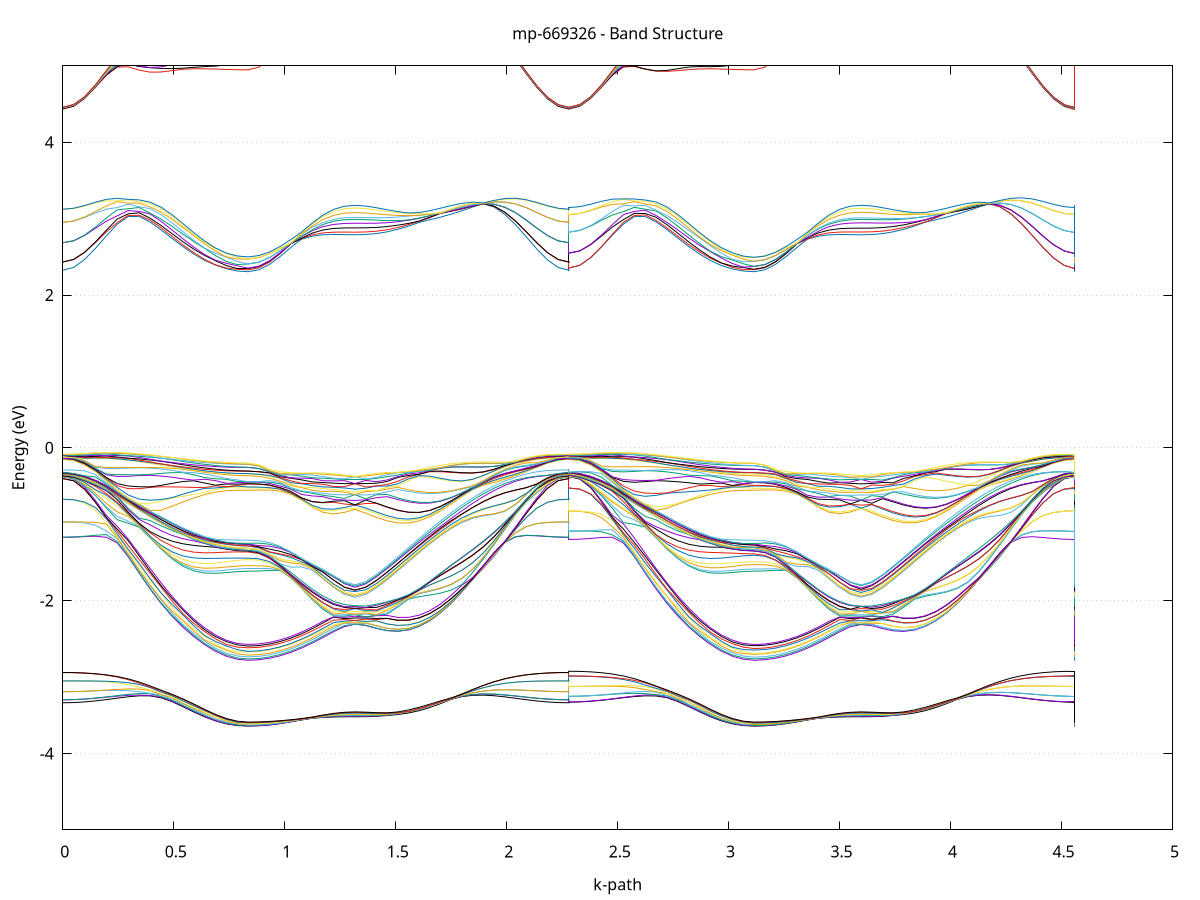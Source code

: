 set title 'mp-669326 - Band Structure'
set xlabel 'k-path'
set ylabel 'Energy (eV)'
set grid y
set yrange [-5:5]
set terminal png size 800,600
set output 'mp-669326_bands_gnuplot.png'
plot '-' using 1:2 with lines notitle, '-' using 1:2 with lines notitle, '-' using 1:2 with lines notitle, '-' using 1:2 with lines notitle, '-' using 1:2 with lines notitle, '-' using 1:2 with lines notitle, '-' using 1:2 with lines notitle, '-' using 1:2 with lines notitle, '-' using 1:2 with lines notitle, '-' using 1:2 with lines notitle, '-' using 1:2 with lines notitle, '-' using 1:2 with lines notitle, '-' using 1:2 with lines notitle, '-' using 1:2 with lines notitle, '-' using 1:2 with lines notitle, '-' using 1:2 with lines notitle, '-' using 1:2 with lines notitle, '-' using 1:2 with lines notitle, '-' using 1:2 with lines notitle, '-' using 1:2 with lines notitle, '-' using 1:2 with lines notitle, '-' using 1:2 with lines notitle, '-' using 1:2 with lines notitle, '-' using 1:2 with lines notitle, '-' using 1:2 with lines notitle, '-' using 1:2 with lines notitle, '-' using 1:2 with lines notitle, '-' using 1:2 with lines notitle, '-' using 1:2 with lines notitle, '-' using 1:2 with lines notitle, '-' using 1:2 with lines notitle, '-' using 1:2 with lines notitle, '-' using 1:2 with lines notitle, '-' using 1:2 with lines notitle, '-' using 1:2 with lines notitle, '-' using 1:2 with lines notitle, '-' using 1:2 with lines notitle, '-' using 1:2 with lines notitle, '-' using 1:2 with lines notitle, '-' using 1:2 with lines notitle, '-' using 1:2 with lines notitle, '-' using 1:2 with lines notitle, '-' using 1:2 with lines notitle, '-' using 1:2 with lines notitle, '-' using 1:2 with lines notitle, '-' using 1:2 with lines notitle, '-' using 1:2 with lines notitle, '-' using 1:2 with lines notitle, '-' using 1:2 with lines notitle, '-' using 1:2 with lines notitle, '-' using 1:2 with lines notitle, '-' using 1:2 with lines notitle, '-' using 1:2 with lines notitle, '-' using 1:2 with lines notitle, '-' using 1:2 with lines notitle, '-' using 1:2 with lines notitle, '-' using 1:2 with lines notitle, '-' using 1:2 with lines notitle, '-' using 1:2 with lines notitle, '-' using 1:2 with lines notitle, '-' using 1:2 with lines notitle, '-' using 1:2 with lines notitle, '-' using 1:2 with lines notitle, '-' using 1:2 with lines notitle, '-' using 1:2 with lines notitle, '-' using 1:2 with lines notitle, '-' using 1:2 with lines notitle, '-' using 1:2 with lines notitle, '-' using 1:2 with lines notitle, '-' using 1:2 with lines notitle, '-' using 1:2 with lines notitle, '-' using 1:2 with lines notitle, '-' using 1:2 with lines notitle, '-' using 1:2 with lines notitle, '-' using 1:2 with lines notitle, '-' using 1:2 with lines notitle, '-' using 1:2 with lines notitle, '-' using 1:2 with lines notitle, '-' using 1:2 with lines notitle, '-' using 1:2 with lines notitle, '-' using 1:2 with lines notitle, '-' using 1:2 with lines notitle, '-' using 1:2 with lines notitle, '-' using 1:2 with lines notitle, '-' using 1:2 with lines notitle, '-' using 1:2 with lines notitle, '-' using 1:2 with lines notitle, '-' using 1:2 with lines notitle, '-' using 1:2 with lines notitle, '-' using 1:2 with lines notitle, '-' using 1:2 with lines notitle, '-' using 1:2 with lines notitle, '-' using 1:2 with lines notitle, '-' using 1:2 with lines notitle, '-' using 1:2 with lines notitle, '-' using 1:2 with lines notitle, '-' using 1:2 with lines notitle, '-' using 1:2 with lines notitle, '-' using 1:2 with lines notitle, '-' using 1:2 with lines notitle, '-' using 1:2 with lines notitle, '-' using 1:2 with lines notitle, '-' using 1:2 with lines notitle, '-' using 1:2 with lines notitle, '-' using 1:2 with lines notitle, '-' using 1:2 with lines notitle, '-' using 1:2 with lines notitle, '-' using 1:2 with lines notitle, '-' using 1:2 with lines notitle, '-' using 1:2 with lines notitle, '-' using 1:2 with lines notitle, '-' using 1:2 with lines notitle, '-' using 1:2 with lines notitle, '-' using 1:2 with lines notitle, '-' using 1:2 with lines notitle, '-' using 1:2 with lines notitle, '-' using 1:2 with lines notitle, '-' using 1:2 with lines notitle, '-' using 1:2 with lines notitle, '-' using 1:2 with lines notitle, '-' using 1:2 with lines notitle, '-' using 1:2 with lines notitle, '-' using 1:2 with lines notitle, '-' using 1:2 with lines notitle, '-' using 1:2 with lines notitle, '-' using 1:2 with lines notitle, '-' using 1:2 with lines notitle, '-' using 1:2 with lines notitle, '-' using 1:2 with lines notitle, '-' using 1:2 with lines notitle, '-' using 1:2 with lines notitle, '-' using 1:2 with lines notitle, '-' using 1:2 with lines notitle, '-' using 1:2 with lines notitle, '-' using 1:2 with lines notitle, '-' using 1:2 with lines notitle, '-' using 1:2 with lines notitle, '-' using 1:2 with lines notitle, '-' using 1:2 with lines notitle, '-' using 1:2 with lines notitle, '-' using 1:2 with lines notitle, '-' using 1:2 with lines notitle, '-' using 1:2 with lines notitle, '-' using 1:2 with lines notitle, '-' using 1:2 with lines notitle, '-' using 1:2 with lines notitle, '-' using 1:2 with lines notitle, '-' using 1:2 with lines notitle, '-' using 1:2 with lines notitle, '-' using 1:2 with lines notitle, '-' using 1:2 with lines notitle, '-' using 1:2 with lines notitle, '-' using 1:2 with lines notitle, '-' using 1:2 with lines notitle, '-' using 1:2 with lines notitle, '-' using 1:2 with lines notitle, '-' using 1:2 with lines notitle, '-' using 1:2 with lines notitle, '-' using 1:2 with lines notitle, '-' using 1:2 with lines notitle, '-' using 1:2 with lines notitle, '-' using 1:2 with lines notitle, '-' using 1:2 with lines notitle, '-' using 1:2 with lines notitle, '-' using 1:2 with lines notitle, '-' using 1:2 with lines notitle, '-' using 1:2 with lines notitle, '-' using 1:2 with lines notitle, '-' using 1:2 with lines notitle, '-' using 1:2 with lines notitle, '-' using 1:2 with lines notitle, '-' using 1:2 with lines notitle, '-' using 1:2 with lines notitle, '-' using 1:2 with lines notitle, '-' using 1:2 with lines notitle, '-' using 1:2 with lines notitle, '-' using 1:2 with lines notitle, '-' using 1:2 with lines notitle, '-' using 1:2 with lines notitle, '-' using 1:2 with lines notitle, '-' using 1:2 with lines notitle, '-' using 1:2 with lines notitle, '-' using 1:2 with lines notitle, '-' using 1:2 with lines notitle, '-' using 1:2 with lines notitle, '-' using 1:2 with lines notitle, '-' using 1:2 with lines notitle, '-' using 1:2 with lines notitle, '-' using 1:2 with lines notitle, '-' using 1:2 with lines notitle, '-' using 1:2 with lines notitle, '-' using 1:2 with lines notitle, '-' using 1:2 with lines notitle, '-' using 1:2 with lines notitle, '-' using 1:2 with lines notitle, '-' using 1:2 with lines notitle, '-' using 1:2 with lines notitle, '-' using 1:2 with lines notitle, '-' using 1:2 with lines notitle, '-' using 1:2 with lines notitle, '-' using 1:2 with lines notitle, '-' using 1:2 with lines notitle, '-' using 1:2 with lines notitle, '-' using 1:2 with lines notitle, '-' using 1:2 with lines notitle, '-' using 1:2 with lines notitle, '-' using 1:2 with lines notitle, '-' using 1:2 with lines notitle, '-' using 1:2 with lines notitle, '-' using 1:2 with lines notitle, '-' using 1:2 with lines notitle, '-' using 1:2 with lines notitle, '-' using 1:2 with lines notitle, '-' using 1:2 with lines notitle
0.000000 -11.816509
0.049096 -11.812809
0.098193 -11.802009
0.147289 -11.784209
0.196385 -11.759809
0.245482 -11.729509
0.294578 -11.693909
0.343675 -11.654009
0.392771 -11.610809
0.441867 -11.565509
0.490964 -11.519509
0.540060 -11.474109
0.589156 -11.431209
0.638253 -11.392309
0.687349 -11.358409
0.736446 -11.330709
0.785542 -11.311509
0.834638 -11.304009
0.834638 -11.304009
0.882826 -11.302609
0.931014 -11.298709
0.979202 -11.292609
1.027390 -11.284509
1.075578 -11.275309
1.123766 -11.265609
1.171953 -11.256609
1.220141 -11.249409
1.268329 -11.244209
1.316517 -11.241209
1.316517 -11.241209
1.364705 -11.245409
1.412893 -11.255809
1.461081 -11.272509
1.509268 -11.295109
1.557456 -11.323409
1.605644 -11.357109
1.653832 -11.395209
1.702020 -11.437009
1.750208 -11.481309
1.798396 -11.526909
1.846584 -11.572609
1.894771 -11.617109
1.942959 -11.659309
1.991147 -11.698109
2.039335 -11.732509
2.087523 -11.761909
2.135711 -11.785409
2.183899 -11.802509
2.232086 -11.813009
2.280274 -11.816509
2.280274 -11.816509
2.280274 -11.815309
2.280274 -11.815309
2.329371 -11.811709
2.378467 -11.800909
2.427563 -11.783109
2.476660 -11.758809
2.525756 -11.728509
2.574853 -11.693009
2.623949 -11.653209
2.673045 -11.610209
2.722142 -11.565209
2.771238 -11.519509
2.820334 -11.474509
2.869431 -11.431609
2.918527 -11.392309
2.967624 -11.358109
3.016720 -11.330809
3.065816 -11.311509
3.114913 -11.304009
3.114913 -11.304009
3.163101 -11.302709
3.211288 -11.298809
3.259476 -11.292609
3.307664 -11.284509
3.355852 -11.275309
3.404040 -11.265609
3.452228 -11.256609
3.500416 -11.249409
3.548603 -11.244209
3.596791 -11.241209
3.596791 -11.241209
3.644979 -11.245409
3.693167 -11.255809
3.741355 -11.272509
3.789543 -11.295009
3.837731 -11.323309
3.885919 -11.356809
3.934106 -11.394909
3.982294 -11.436509
4.030482 -11.480709
4.078670 -11.526209
4.126858 -11.571809
4.175046 -11.616209
4.223234 -11.658309
4.271421 -11.697109
4.319609 -11.731509
4.367797 -11.760809
4.415985 -11.784309
4.464173 -11.801409
4.512361 -11.811809
4.560549 -11.815309
4.560549 -11.304009
4.560549 -11.304009
4.560549 -11.241209
4.560549 -11.241209
e
0.000000 -11.810109
0.049096 -11.806509
0.098193 -11.795709
0.147289 -11.778009
0.196385 -11.753809
0.245482 -11.723709
0.294578 -11.688409
0.343675 -11.648909
0.392771 -11.606309
0.441867 -11.561809
0.490964 -11.516709
0.540060 -11.472309
0.589156 -11.429709
0.638253 -11.390209
0.687349 -11.356109
0.736446 -11.329509
0.785542 -11.310409
0.834638 -11.303109
0.834638 -11.303109
0.882826 -11.301809
0.931014 -11.297909
0.979202 -11.291809
1.027390 -11.283909
1.075578 -11.274709
1.123766 -11.265009
1.171953 -11.255809
1.220141 -11.248209
1.268329 -11.243009
1.316517 -11.239709
1.316517 -11.239709
1.364705 -11.244609
1.412893 -11.255309
1.461081 -11.271709
1.509268 -11.293809
1.557456 -11.321609
1.605644 -11.354709
1.653832 -11.392309
1.702020 -11.433609
1.750208 -11.477409
1.798396 -11.522509
1.846584 -11.567809
1.894771 -11.612009
1.942959 -11.653909
1.991147 -11.692409
2.039335 -11.726709
2.087523 -11.755809
2.135711 -11.779209
2.183899 -11.796309
2.232086 -11.806609
2.280274 -11.810109
2.280274 -11.810109
2.280274 -11.813809
2.280274 -11.813809
2.329371 -11.810109
2.378467 -11.799309
2.427563 -11.781509
2.476660 -11.757209
2.525756 -11.726909
2.574853 -11.691409
2.623949 -11.651409
2.673045 -11.608209
2.722142 -11.562809
2.771238 -11.516609
2.820334 -11.471109
2.869431 -11.428309
2.918527 -11.390209
2.967624 -11.356809
3.016720 -11.329009
3.065816 -11.310309
3.114913 -11.302909
3.114913 -11.302909
3.163101 -11.301609
3.211288 -11.297809
3.259476 -11.291709
3.307664 -11.283809
3.355852 -11.274709
3.404040 -11.265009
3.452228 -11.255809
3.500416 -11.248209
3.548603 -11.243009
3.596791 -11.239709
3.596791 -11.239709
3.644979 -11.244609
3.693167 -11.255409
3.741355 -11.271809
3.789543 -11.294109
3.837731 -11.322109
3.885919 -11.355509
3.934106 -11.393509
3.982294 -11.435109
4.030482 -11.479209
4.078670 -11.524709
4.126858 -11.570309
4.175046 -11.614709
4.223234 -11.656809
4.271421 -11.695509
4.319609 -11.729909
4.367797 -11.759209
4.415985 -11.782709
4.464173 -11.799809
4.512361 -11.810309
4.560549 -11.813809
4.560549 -11.302909
4.560549 -11.303109
4.560549 -11.239709
4.560549 -11.239709
e
0.000000 -11.807909
0.049096 -11.804309
0.098193 -11.793509
0.147289 -11.775809
0.196385 -11.751609
0.245482 -11.721409
0.294578 -11.686009
0.343675 -11.646109
0.392771 -11.602909
0.441867 -11.557609
0.490964 -11.511309
0.540060 -11.465609
0.589156 -11.422609
0.638253 -11.386209
0.687349 -11.353609
0.736446 -11.325209
0.785542 -11.307209
0.834638 -11.299709
0.834638 -11.299709
0.882826 -11.298409
0.931014 -11.294709
0.979202 -11.288709
1.027390 -11.281009
1.075578 -11.272109
1.123766 -11.262909
1.171953 -11.254109
1.220141 -11.247009
1.268329 -11.241709
1.316517 -11.239609
1.316517 -11.239609
1.364705 -11.242909
1.412893 -11.253209
1.461081 -11.269309
1.509268 -11.291409
1.557456 -11.319209
1.605644 -11.352309
1.653832 -11.390009
1.702020 -11.431309
1.750208 -11.475109
1.798396 -11.520309
1.846584 -11.565609
1.894771 -11.609709
1.942959 -11.651609
1.991147 -11.690209
2.039335 -11.724409
2.087523 -11.753609
2.135711 -11.777009
2.183899 -11.794009
2.232086 -11.804409
2.280274 -11.807909
2.280274 -11.807909
2.280274 -11.800809
2.280274 -11.800809
2.329371 -11.797209
2.378467 -11.786509
2.427563 -11.768909
2.476660 -11.744909
2.525756 -11.715109
2.574853 -11.680309
2.623949 -11.641409
2.673045 -11.599509
2.722142 -11.555709
2.771238 -11.511409
2.820334 -11.467909
2.869431 -11.426009
2.918527 -11.386209
2.967624 -11.351809
3.016720 -11.326609
3.065816 -11.307509
3.114913 -11.300509
3.114913 -11.300509
3.163101 -11.299209
3.211288 -11.295309
3.259476 -11.289309
3.307664 -11.281409
3.355852 -11.272309
3.404040 -11.262909
3.452228 -11.254109
3.500416 -11.247009
3.548603 -11.241709
3.596791 -11.239609
3.596791 -11.239609
3.644979 -11.242909
3.693167 -11.253109
3.741355 -11.268909
3.789543 -11.290509
3.837731 -11.317609
3.885919 -11.350009
3.934106 -11.387009
3.982294 -11.427709
4.030482 -11.470909
4.078670 -11.515509
4.126858 -11.560309
4.175046 -11.604109
4.223234 -11.645609
4.271421 -11.683809
4.319609 -11.717809
4.367797 -11.746809
4.415985 -11.770009
4.464173 -11.787009
4.512361 -11.797309
4.560549 -11.800809
4.560549 -11.300509
4.560549 -11.299709
4.560549 -11.239609
4.560549 -11.239609
e
0.000000 -11.789909
0.049096 -11.786309
0.098193 -11.775709
0.147289 -11.758309
0.196385 -11.734509
0.245482 -11.705109
0.294578 -11.670709
0.343675 -11.632309
0.392771 -11.591009
0.441867 -11.548009
0.490964 -11.504709
0.540060 -11.462409
0.589156 -11.421809
0.638253 -11.381509
0.687349 -11.347409
0.736446 -11.324109
0.785542 -11.305209
0.834638 -11.298809
0.834638 -11.298809
0.882826 -11.297509
0.931014 -11.293709
0.979202 -11.287709
1.027390 -11.280009
1.075578 -11.271009
1.123766 -11.261809
1.171953 -11.253209
1.220141 -11.245909
1.268329 -11.240709
1.316517 -11.238709
1.316517 -11.238709
1.364705 -11.242209
1.412893 -11.251709
1.461081 -11.266809
1.509268 -11.287509
1.557456 -11.313809
1.605644 -11.345309
1.653832 -11.381409
1.702020 -11.421209
1.750208 -11.463709
1.798396 -11.507709
1.846584 -11.551909
1.894771 -11.595109
1.942959 -11.636109
1.991147 -11.674009
2.039335 -11.707709
2.087523 -11.736409
2.135711 -11.759409
2.183899 -11.776209
2.232086 -11.786509
2.280274 -11.789909
2.280274 -11.789909
2.280274 -11.800309
2.280274 -11.800309
2.329371 -11.796709
2.378467 -11.786009
2.427563 -11.768309
2.476660 -11.744209
2.525756 -11.714109
2.574853 -11.678709
2.623949 -11.638909
2.673045 -11.595809
2.722142 -11.550609
2.771238 -11.504509
2.820334 -11.459109
2.869431 -11.416509
2.918527 -11.381609
2.967624 -11.350509
3.016720 -11.321509
3.065816 -11.304509
3.114913 -11.296909
3.114913 -11.296909
3.163101 -11.295709
3.211288 -11.292109
3.259476 -11.286409
3.307664 -11.278909
3.355852 -11.270409
3.404040 -11.261609
3.452228 -11.253209
3.500416 -11.245909
3.548603 -11.240709
3.596791 -11.238709
3.596791 -11.238709
3.644979 -11.242209
3.693167 -11.252009
3.741355 -11.267909
3.789543 -11.289509
3.837731 -11.316809
3.885919 -11.349309
3.934106 -11.386409
3.982294 -11.427109
4.030482 -11.470309
4.078670 -11.515009
4.126858 -11.559809
4.175046 -11.603509
4.223234 -11.645109
4.271421 -11.683309
4.319609 -11.717309
4.367797 -11.746309
4.415985 -11.769509
4.464173 -11.786509
4.512361 -11.796809
4.560549 -11.800309
4.560549 -11.296909
4.560549 -11.298809
4.560549 -11.238709
4.560549 -11.238709
e
0.000000 -11.789409
0.049096 -11.785909
0.098193 -11.775209
0.147289 -11.757809
0.196385 -11.733809
0.245482 -11.703909
0.294578 -11.668809
0.343675 -11.629309
0.392771 -11.586609
0.441867 -11.541709
0.490964 -11.496109
0.540060 -11.451109
0.589156 -11.409309
0.638253 -11.375709
0.687349 -11.345809
0.736446 -11.317009
0.785542 -11.301009
0.834638 -11.293609
0.834638 -11.293609
0.882826 -11.292509
0.931014 -11.289009
0.979202 -11.283609
1.027390 -11.276509
1.075578 -11.268509
1.123766 -11.260209
1.171953 -11.252309
1.220141 -11.245809
1.268329 -11.240509
1.316517 -11.238509
1.316517 -11.238509
1.364705 -11.241309
1.412893 -11.250809
1.461081 -11.266109
1.509268 -11.286909
1.557456 -11.313209
1.605644 -11.344809
1.653832 -11.380909
1.702020 -11.420809
1.750208 -11.463309
1.798396 -11.507209
1.846584 -11.551409
1.894771 -11.594609
1.942959 -11.635709
1.991147 -11.673509
2.039335 -11.707209
2.087523 -11.735909
2.135711 -11.758909
2.183899 -11.775709
2.232086 -11.786009
2.280274 -11.789409
2.280274 -11.789409
2.280274 -11.777609
2.280274 -11.777609
2.329371 -11.774009
2.378467 -11.763509
2.427563 -11.746209
2.476660 -11.722709
2.525756 -11.693609
2.574853 -11.659609
2.623949 -11.621709
2.673045 -11.581009
2.722142 -11.538809
2.771238 -11.496309
2.820334 -11.455109
2.869431 -11.415509
2.918527 -11.375509
2.967624 -11.342109
3.016720 -11.320309
3.065816 -11.302009
3.114913 -11.296309
3.114913 -11.296309
3.163101 -11.295109
3.211288 -11.291409
3.259476 -11.285709
3.307664 -11.278209
3.355852 -11.269709
3.404040 -11.260709
3.452228 -11.252309
3.500416 -11.245809
3.548603 -11.240509
3.596791 -11.238509
3.596791 -11.238509
3.644979 -11.241309
3.693167 -11.250109
3.741355 -11.264309
3.789543 -11.284009
3.837731 -11.309209
3.885919 -11.339709
3.934106 -11.374909
3.982294 -11.413809
4.030482 -11.455409
4.078670 -11.498609
4.126858 -11.542109
4.175046 -11.584809
4.223234 -11.625309
4.271421 -11.662809
4.319609 -11.696109
4.367797 -11.724509
4.415985 -11.747309
4.464173 -11.764009
4.512361 -11.774209
4.560549 -11.777609
4.560549 -11.296309
4.560549 -11.293609
4.560549 -11.238509
4.560549 -11.238509
e
0.000000 -11.765409
0.049096 -11.761909
0.098193 -11.751409
0.147289 -11.734309
0.196385 -11.710909
0.245482 -11.682009
0.294578 -11.648309
0.343675 -11.610809
0.392771 -11.570609
0.441867 -11.528909
0.490964 -11.487209
0.540060 -11.446809
0.589156 -11.408209
0.638253 -11.368809
0.687349 -11.336309
0.736446 -11.315609
0.785542 -11.298109
0.834638 -11.293009
0.834638 -11.293009
0.882826 -11.291809
0.931014 -11.288309
0.979202 -11.282809
1.027390 -11.275809
1.075578 -11.267809
1.123766 -11.259609
1.171953 -11.252109
1.220141 -11.245509
1.268329 -11.239909
1.316517 -11.237509
1.316517 -11.237509
1.364705 -11.240709
1.412893 -11.248609
1.461081 -11.261609
1.509268 -11.280209
1.557456 -11.304409
1.605644 -11.333909
1.653832 -11.368109
1.702020 -11.406209
1.750208 -11.447009
1.798396 -11.489509
1.846584 -11.532409
1.894771 -11.574509
1.942959 -11.614609
1.991147 -11.651609
2.039335 -11.684609
2.087523 -11.712809
2.135711 -11.735409
2.183899 -11.751909
2.232086 -11.762009
2.280274 -11.765409
2.280274 -11.765409
2.280274 -11.777109
2.280274 -11.777109
2.329371 -11.773609
2.378467 -11.763109
2.427563 -11.745709
2.476660 -11.722009
2.525756 -11.692409
2.574853 -11.657609
2.623949 -11.618509
2.673045 -11.576209
2.722142 -11.531909
2.771238 -11.486909
2.820334 -11.442709
2.869431 -11.401809
2.918527 -11.369109
2.967624 -11.340109
3.016720 -11.312109
3.065816 -11.296809
3.114913 -11.289709
3.114913 -11.289709
3.163101 -11.288609
3.211288 -11.285309
3.259476 -11.280209
3.307664 -11.273609
3.355852 -11.266309
3.404040 -11.258909
3.452228 -11.252009
3.500416 -11.245509
3.548603 -11.239909
3.596791 -11.237509
3.596791 -11.237509
3.644979 -11.240809
3.693167 -11.249609
3.741355 -11.263809
3.789543 -11.283509
3.837731 -11.308809
3.885919 -11.339309
3.934106 -11.374509
3.982294 -11.413409
4.030482 -11.455009
4.078670 -11.498209
4.126858 -11.541709
4.175046 -11.584409
4.223234 -11.624909
4.271421 -11.662309
4.319609 -11.695709
4.367797 -11.724109
4.415985 -11.746909
4.464173 -11.763609
4.512361 -11.773709
4.560549 -11.777109
4.560549 -11.289709
4.560549 -11.293009
4.560549 -11.237509
4.560549 -11.237509
e
0.000000 -11.764509
0.049096 -11.761009
0.098193 -11.750609
0.147289 -11.733409
0.196385 -11.709909
0.245482 -11.680609
0.294578 -11.646209
0.343675 -11.607709
0.392771 -11.565909
0.441867 -11.522309
0.490964 -11.478109
0.540060 -11.434909
0.589156 -11.395009
0.638253 -11.362509
0.687349 -11.334209
0.736446 -11.307109
0.785542 -11.292109
0.834638 -11.285309
0.834638 -11.285309
0.882826 -11.284209
0.931014 -11.281109
0.979202 -11.276209
1.027390 -11.270209
1.075578 -11.263609
1.123766 -11.257009
1.171953 -11.251109
1.220141 -11.245009
1.268329 -11.239709
1.316517 -11.237409
1.316517 -11.237409
1.364705 -11.240109
1.412893 -11.247809
1.461081 -11.261009
1.509268 -11.279609
1.557456 -11.303809
1.605644 -11.333309
1.653832 -11.367509
1.702020 -11.405509
1.750208 -11.446309
1.798396 -11.488809
1.846584 -11.531609
1.894771 -11.573709
1.942959 -11.613809
1.991147 -11.650809
2.039335 -11.683809
2.087523 -11.711909
2.135711 -11.734509
2.183899 -11.751109
2.232086 -11.761109
2.280274 -11.764509
2.280274 -11.764509
2.280274 -11.755009
2.280274 -11.755009
2.329371 -11.751509
2.378467 -11.741109
2.427563 -11.724109
2.476660 -11.700809
2.525756 -11.672009
2.574853 -11.638409
2.623949 -11.601109
2.673045 -11.561109
2.722142 -11.519709
2.771238 -11.478409
2.820334 -11.438509
2.869431 -11.400509
2.918527 -11.362209
2.967624 -11.330709
3.016720 -11.310509
3.065816 -11.293709
3.114913 -11.289109
3.114913 -11.289109
3.163101 -11.288009
3.211288 -11.284709
3.259476 -11.279509
3.307664 -11.272909
3.355852 -11.265409
3.404040 -11.257709
3.452228 -11.251109
3.500416 -11.245009
3.548603 -11.239709
3.596791 -11.237409
3.596791 -11.237409
3.644979 -11.240009
3.693167 -11.246709
3.741355 -11.258709
3.789543 -11.276509
3.837731 -11.299909
3.885919 -11.328609
3.934106 -11.362109
3.982294 -11.399509
4.030482 -11.439709
4.078670 -11.481609
4.126858 -11.524009
4.175046 -11.565609
4.223234 -11.605309
4.271421 -11.642009
4.319609 -11.674809
4.367797 -11.702709
4.415985 -11.725209
4.464173 -11.741609
4.512361 -11.751609
4.560549 -11.755009
4.560549 -11.289109
4.560549 -11.285309
4.560549 -11.237409
4.560549 -11.237409
e
0.000000 -11.747509
0.049096 -11.744009
0.098193 -11.733709
0.147289 -11.716709
0.196385 -11.693609
0.245482 -11.664809
0.294578 -11.631309
0.343675 -11.594009
0.392771 -11.553909
0.441867 -11.512509
0.490964 -11.471109
0.540060 -11.431209
0.589156 -11.393409
0.638253 -11.356609
0.687349 -11.326409
0.736446 -11.305409
0.785542 -11.289209
0.834638 -11.284909
0.834638 -11.284909
0.882826 -11.283809
0.931014 -11.280809
0.979202 -11.275909
1.027390 -11.269809
1.075578 -11.263109
1.123766 -11.256509
1.171953 -11.249609
1.220141 -11.243009
1.268329 -11.239009
1.316517 -11.237009
1.316517 -11.237009
1.364705 -11.238809
1.412893 -11.245109
1.461081 -11.256609
1.509268 -11.273709
1.557456 -11.296509
1.605644 -11.324709
1.653832 -11.357609
1.702020 -11.394509
1.750208 -11.434309
1.798396 -11.475809
1.846584 -11.517809
1.894771 -11.559209
1.942959 -11.598609
1.991147 -11.635109
2.039335 -11.667709
2.087523 -11.695509
2.135711 -11.717809
2.183899 -11.734209
2.232086 -11.744109
2.280274 -11.747509
2.280274 -11.747509
2.280274 -11.753209
2.280274 -11.753209
2.329371 -11.749709
2.378467 -11.739409
2.427563 -11.722309
2.476660 -11.699109
2.525756 -11.670109
2.574853 -11.636209
2.623949 -11.598109
2.673045 -11.557109
2.722142 -11.514209
2.771238 -11.470909
2.820334 -11.428809
2.869431 -11.390009
2.918527 -11.356909
2.967624 -11.328609
3.016720 -11.303109
3.065816 -11.287809
3.114913 -11.281409
3.114913 -11.281409
3.163101 -11.280309
3.211288 -11.277209
3.259476 -11.272409
3.307664 -11.266709
3.355852 -11.261309
3.404040 -11.255909
3.452228 -11.249609
3.500416 -11.243009
3.548603 -11.239009
3.596791 -11.237009
3.596791 -11.237009
3.644979 -11.238909
3.693167 -11.246109
3.741355 -11.258209
3.789543 -11.275709
3.837731 -11.298909
3.885919 -11.327509
3.934106 -11.360809
3.982294 -11.398109
4.030482 -11.438209
4.078670 -11.480109
4.126858 -11.522409
4.175046 -11.564009
4.223234 -11.603709
4.271421 -11.640409
4.319609 -11.673109
4.367797 -11.701009
4.415985 -11.723509
4.464173 -11.739909
4.512361 -11.749909
4.560549 -11.753209
4.560549 -11.281409
4.560549 -11.284909
4.560549 -11.237009
4.560549 -11.237009
e
0.000000 -11.745509
0.049096 -11.742009
0.098193 -11.731609
0.147289 -11.714709
0.196385 -11.691509
0.245482 -11.662709
0.294578 -11.629109
0.343675 -11.591509
0.392771 -11.551009
0.441867 -11.508809
0.490964 -11.466409
0.540060 -11.425209
0.589156 -11.386809
0.638253 -11.352909
0.687349 -11.323909
0.736446 -11.300009
0.785542 -11.284309
0.834638 -11.278009
0.834638 -11.278009
0.882826 -11.276909
0.931014 -11.273809
0.979202 -11.268909
1.027390 -11.263009
1.075578 -11.258709
1.123766 -11.253609
1.171953 -11.247709
1.220141 -11.241609
1.268329 -11.237909
1.316517 -11.236909
1.316517 -11.236909
1.364705 -11.238309
1.412893 -11.243909
1.461081 -11.254709
1.509268 -11.271709
1.557456 -11.294409
1.605644 -11.322609
1.653832 -11.355509
1.702020 -11.392409
1.750208 -11.432209
1.798396 -11.473709
1.846584 -11.515709
1.894771 -11.557109
1.942959 -11.596509
1.991147 -11.633109
2.039335 -11.665609
2.087523 -11.693409
2.135711 -11.715809
2.183899 -11.732109
2.232086 -11.742109
2.280274 -11.745509
2.280274 -11.745509
2.280274 -11.743709
2.280274 -11.743709
2.329371 -11.740209
2.378467 -11.729909
2.427563 -11.712909
2.476660 -11.689809
2.525756 -11.661109
2.574853 -11.627609
2.623949 -11.590209
2.673045 -11.550009
2.722142 -11.508309
2.771238 -11.466509
2.820334 -11.426009
2.869431 -11.387809
2.918527 -11.352809
2.967624 -11.323209
3.016720 -11.300709
3.065816 -11.285009
3.114913 -11.280009
3.114913 -11.280009
3.163101 -11.279009
3.211288 -11.276109
3.259476 -11.271709
3.307664 -11.266209
3.355852 -11.259909
3.404040 -11.253809
3.452228 -11.247709
3.500416 -11.241609
3.548603 -11.237909
3.596791 -11.236909
3.596791 -11.236909
3.644979 -11.238009
3.693167 -11.243209
3.741355 -11.254209
3.789543 -11.271109
3.837731 -11.293709
3.885919 -11.321809
3.934106 -11.354609
3.982294 -11.391309
4.030482 -11.431009
4.078670 -11.472409
4.126858 -11.514409
4.175046 -11.555609
4.223234 -11.595009
4.271421 -11.631409
4.319609 -11.663909
4.367797 -11.691709
4.415985 -11.714009
4.464173 -11.730409
4.512361 -11.740309
4.560549 -11.743709
4.560549 -11.280009
4.560549 -11.278009
4.560549 -11.236909
4.560549 -11.236909
e
0.000000 -11.376509
0.049096 -11.375509
0.098193 -11.372509
0.147289 -11.367609
0.196385 -11.361009
0.245482 -11.352909
0.294578 -11.343609
0.343675 -11.333509
0.392771 -11.323009
0.441867 -11.312409
0.490964 -11.302109
0.540060 -11.292409
0.589156 -11.283609
0.638253 -11.275909
0.687349 -11.270809
0.736446 -11.269309
0.785542 -11.269709
0.834638 -11.270909
0.834638 -11.270909
0.882826 -11.270409
0.931014 -11.268909
0.979202 -11.266309
1.027390 -11.262509
1.075578 -11.255709
1.123766 -11.248909
1.171953 -11.243209
1.220141 -11.240109
1.268329 -11.237709
1.316517 -11.236809
1.316517 -11.236809
1.364705 -11.237509
1.412893 -11.240209
1.461081 -11.244409
1.509268 -11.249509
1.557456 -11.255709
1.605644 -11.263109
1.653832 -11.271609
1.702020 -11.281009
1.750208 -11.291209
1.798396 -11.301909
1.846584 -11.312909
1.894771 -11.323909
1.942959 -11.334509
1.991147 -11.344509
2.039335 -11.353609
2.087523 -11.361509
2.135711 -11.367909
2.183899 -11.372609
2.232086 -11.375509
2.280274 -11.376509
2.280274 -11.376509
2.280274 -11.378909
2.280274 -11.378809
2.329371 -11.377809
2.378467 -11.374809
2.427563 -11.369809
2.476660 -11.363209
2.525756 -11.355009
2.574853 -11.345509
2.623949 -11.335109
2.673045 -11.324209
2.722142 -11.313009
2.771238 -11.301909
2.820334 -11.291409
2.869431 -11.282509
2.918527 -11.276209
2.967624 -11.271409
3.016720 -11.268609
3.065816 -11.268809
3.114913 -11.268709
3.114913 -11.268709
3.163101 -11.268109
3.211288 -11.266309
3.259476 -11.263409
3.307664 -11.259209
3.355852 -11.254309
3.404040 -11.248509
3.452228 -11.243209
3.500416 -11.240109
3.548603 -11.237709
3.596791 -11.236809
3.596791 -11.236809
3.644979 -11.237809
3.693167 -11.241009
3.741355 -11.245009
3.789543 -11.250209
3.837731 -11.256509
3.885919 -11.264109
3.934106 -11.272709
3.982294 -11.282209
4.030482 -11.292609
4.078670 -11.303409
4.126858 -11.314609
4.175046 -11.325709
4.223234 -11.336409
4.271421 -11.346609
4.319609 -11.355809
4.367797 -11.363709
4.415985 -11.370209
4.464173 -11.374909
4.512361 -11.377909
4.560549 -11.378909
4.560549 -11.268709
4.560549 -11.270909
4.560549 -11.236809
4.560549 -11.236809
e
0.000000 -11.374509
0.049096 -11.373509
0.098193 -11.370509
0.147289 -11.365609
0.196385 -11.359009
0.245482 -11.350809
0.294578 -11.341409
0.343675 -11.331009
0.392771 -11.319909
0.441867 -11.308409
0.490964 -11.296909
0.540060 -11.285909
0.589156 -11.277409
0.638253 -11.272809
0.687349 -11.268409
0.736446 -11.264609
0.785542 -11.264409
0.834638 -11.263809
0.834638 -11.263809
0.882826 -11.263209
0.931014 -11.261609
0.979202 -11.259009
1.027390 -11.255709
1.075578 -11.251609
1.123766 -11.247109
1.171953 -11.242609
1.220141 -11.239009
1.268329 -11.236709
1.316517 -11.236209
1.316517 -11.236209
1.364705 -11.236909
1.412893 -11.239409
1.461081 -11.243209
1.509268 -11.248109
1.557456 -11.254209
1.605644 -11.261509
1.653832 -11.269909
1.702020 -11.279309
1.750208 -11.289409
1.798396 -11.300109
1.846584 -11.311109
1.894771 -11.322009
1.942959 -11.332609
1.991147 -11.342609
2.039335 -11.351709
2.087523 -11.359509
2.135711 -11.365909
2.183899 -11.370609
2.232086 -11.373509
2.280274 -11.374509
2.280274 -11.374509
2.280274 -11.367009
2.280274 -11.367009
2.329371 -11.366009
2.378467 -11.363109
2.427563 -11.358409
2.476660 -11.352109
2.525756 -11.344409
2.574853 -11.335709
2.623949 -11.326309
2.673045 -11.316609
2.722142 -11.306909
2.771238 -11.297609
2.820334 -11.289009
2.869431 -11.280509
2.918527 -11.271709
2.967624 -11.266809
3.016720 -11.266309
3.065816 -11.266509
3.114913 -11.267709
3.114913 -11.267709
3.163101 -11.267109
3.211288 -11.265509
3.259476 -11.262809
3.307664 -11.258809
3.355852 -11.253409
3.404040 -11.247609
3.452228 -11.242709
3.500416 -11.239009
3.548603 -11.236709
3.596791 -11.236209
3.596791 -11.236209
3.644979 -11.236809
3.693167 -11.238009
3.741355 -11.241509
3.789543 -11.246109
3.837731 -11.251909
3.885919 -11.258709
3.934106 -11.266609
3.982294 -11.275509
4.030482 -11.285209
4.078670 -11.295409
4.126858 -11.305909
4.175046 -11.316409
4.223234 -11.326609
4.271421 -11.336209
4.319609 -11.345009
4.367797 -11.352509
4.415985 -11.358709
4.464173 -11.363309
4.512361 -11.366109
4.560549 -11.367009
4.560549 -11.267709
4.560549 -11.263809
4.560549 -11.236209
4.560549 -11.236209
e
0.000000 -11.352909
0.049096 -11.352009
0.098193 -11.349209
0.147289 -11.344809
0.196385 -11.339009
0.245482 -11.332009
0.294578 -11.324009
0.343675 -11.315509
0.392771 -11.306709
0.441867 -11.298109
0.490964 -11.290009
0.540060 -11.282709
0.589156 -11.274909
0.638253 -11.265609
0.687349 -11.261209
0.736446 -11.261609
0.785542 -11.262109
0.834638 -11.263409
0.834638 -11.263409
0.882826 -11.262909
0.931014 -11.261409
0.979202 -11.258809
1.027390 -11.255009
1.075578 -11.250309
1.123766 -11.245209
1.171953 -11.240709
1.220141 -11.237709
1.268329 -11.236309
1.316517 -11.236209
1.316517 -11.236209
1.364705 -11.235809
1.412893 -11.236709
1.461081 -11.238709
1.509268 -11.242009
1.557456 -11.246709
1.605644 -11.252609
1.653832 -11.259609
1.702020 -11.267609
1.750208 -11.276309
1.798396 -11.285709
1.846584 -11.295409
1.894771 -11.305209
1.942959 -11.314809
1.991147 -11.323809
2.039335 -11.332109
2.087523 -11.339209
2.135711 -11.345009
2.183899 -11.349309
2.232086 -11.352009
2.280274 -11.352909
2.280274 -11.352909
2.280274 -11.365409
2.280274 -11.365409
2.329371 -11.364409
2.378467 -11.361509
2.427563 -11.356809
2.476660 -11.350309
2.525756 -11.342409
2.574853 -11.333109
2.623949 -11.322809
2.673045 -11.311809
2.722142 -11.300409
2.771238 -11.289009
2.820334 -11.277909
2.869431 -11.270109
2.918527 -11.267209
2.967624 -11.263409
3.016720 -11.259409
3.065816 -11.259509
3.114913 -11.259309
3.114913 -11.259309
3.163101 -11.258809
3.211288 -11.257409
3.259476 -11.255209
3.307664 -11.252209
3.355852 -11.248609
3.404040 -11.244609
3.452228 -11.240609
3.500416 -11.237709
3.548603 -11.236309
3.596791 -11.236209
3.596791 -11.236209
3.644979 -11.235909
3.693167 -11.238009
3.741355 -11.240709
3.789543 -11.244909
3.837731 -11.250509
3.885919 -11.257209
3.934106 -11.265109
3.982294 -11.273909
4.030482 -11.283509
4.078670 -11.293709
4.126858 -11.304209
4.175046 -11.314709
4.223234 -11.325009
4.271421 -11.334609
4.319609 -11.343309
4.367797 -11.350909
4.415985 -11.357109
4.464173 -11.361709
4.512361 -11.364509
4.560549 -11.365409
4.560549 -11.259309
4.560549 -11.263409
4.560549 -11.236209
4.560549 -11.236209
e
0.000000 -11.352809
0.049096 -11.351809
0.098193 -11.349109
0.147289 -11.344509
0.196385 -11.338209
0.245482 -11.330509
0.294578 -11.321509
0.343675 -11.311609
0.392771 -11.301009
0.441867 -11.290209
0.490964 -11.279409
0.540060 -11.269109
0.589156 -11.262209
0.638253 -11.260609
0.687349 -11.257509
0.736446 -11.254209
0.785542 -11.254709
0.834638 -11.255009
0.834638 -11.255009
0.882826 -11.254609
0.931014 -11.253409
0.979202 -11.251509
1.027390 -11.248909
1.075578 -11.245909
1.123766 -11.242409
1.171953 -11.239409
1.220141 -11.236609
1.268329 -11.235509
1.316517 -11.236009
1.316517 -11.236009
1.364705 -11.235309
1.412893 -11.235909
1.461081 -11.238109
1.509268 -11.241509
1.557456 -11.246209
1.605644 -11.252209
1.653832 -11.259209
1.702020 -11.267209
1.750208 -11.276009
1.798396 -11.285409
1.846584 -11.295209
1.894771 -11.305009
1.942959 -11.314609
1.991147 -11.323609
2.039335 -11.331909
2.087523 -11.339009
2.135711 -11.344909
2.183899 -11.349209
2.232086 -11.351909
2.280274 -11.352809
2.280274 -11.352809
2.280274 -11.337409
2.280274 -11.337409
2.329371 -11.336509
2.378467 -11.334009
2.427563 -11.329909
2.476660 -11.324509
2.525756 -11.318109
2.574853 -11.310809
2.623949 -11.303109
2.673045 -11.295209
2.722142 -11.287609
2.771238 -11.280609
2.820334 -11.274609
2.869431 -11.267709
2.918527 -11.258709
2.967624 -11.255209
3.016720 -11.256409
3.065816 -11.257409
3.114913 -11.258809
3.114913 -11.258809
3.163101 -11.258309
3.211288 -11.256909
3.259476 -11.254609
3.307664 -11.251509
3.355852 -11.247709
3.404040 -11.243409
3.452228 -11.239509
3.500416 -11.236609
3.548603 -11.235509
3.596791 -11.236009
3.596791 -11.236009
3.644979 -11.235309
3.693167 -11.234909
3.741355 -11.236009
3.789543 -11.238309
3.837731 -11.241909
3.885919 -11.246709
3.934106 -11.252609
3.982294 -11.259509
4.030482 -11.267309
4.078670 -11.275709
4.126858 -11.284509
4.175046 -11.293409
4.223234 -11.302109
4.271421 -11.310509
4.319609 -11.318109
4.367797 -11.324709
4.415985 -11.330109
4.464173 -11.334109
4.512361 -11.336609
4.560549 -11.337409
4.560549 -11.258809
4.560549 -11.255009
4.560549 -11.236009
4.560549 -11.236009
e
0.000000 -11.321809
0.049096 -11.321009
0.098193 -11.318609
0.147289 -11.314909
0.196385 -11.309909
0.245482 -11.304009
0.294578 -11.297409
0.343675 -11.290409
0.392771 -11.283409
0.441867 -11.276709
0.490964 -11.270709
0.540060 -11.265709
0.589156 -11.259709
0.638253 -11.251809
0.687349 -11.249409
0.736446 -11.251109
0.785542 -11.252909
0.834638 -11.254409
0.834638 -11.254409
0.882826 -11.254009
0.931014 -11.252809
0.979202 -11.250909
1.027390 -11.248409
1.075578 -11.245509
1.123766 -11.242409
1.171953 -11.238709
1.220141 -11.236609
1.268329 -11.235509
1.316517 -11.235809
1.316517 -11.235809
1.364705 -11.234709
1.412893 -11.233909
1.461081 -11.233909
1.509268 -11.235109
1.557456 -11.237509
1.605644 -11.241209
1.653832 -11.246009
1.702020 -11.251809
1.750208 -11.258509
1.798396 -11.265909
1.846584 -11.273709
1.894771 -11.281609
1.942959 -11.289509
1.991147 -11.297109
2.039335 -11.304009
2.087523 -11.310109
2.135711 -11.315109
2.183899 -11.318809
2.232086 -11.321009
2.280274 -11.321809
2.280274 -11.321809
2.280274 -11.337209
2.280274 -11.337209
2.329371 -11.336309
2.378467 -11.333709
2.427563 -11.329509
2.476660 -11.323709
2.525756 -11.316509
2.574853 -11.308109
2.623949 -11.298909
2.673045 -11.289109
2.722142 -11.279209
2.771238 -11.269409
2.820334 -11.260309
2.869431 -11.254509
2.918527 -11.253709
2.967624 -11.251409
3.016720 -11.249309
3.065816 -11.250509
3.114913 -11.251409
3.114913 -11.251409
3.163101 -11.251009
3.211288 -11.250009
3.259476 -11.248409
3.307664 -11.246409
3.355852 -11.244009
3.404040 -11.241409
3.452228 -11.238509
3.500416 -11.236609
3.548603 -11.235509
3.596791 -11.235809
3.596791 -11.235809
3.644979 -11.234709
3.693167 -11.234609
3.741355 -11.235509
3.789543 -11.237809
3.837731 -11.241409
3.885919 -11.246209
3.934106 -11.252209
3.982294 -11.259209
4.030482 -11.266909
4.078670 -11.275309
4.126858 -11.284209
4.175046 -11.293109
4.223234 -11.301909
4.271421 -11.310209
4.319609 -11.317809
4.367797 -11.324409
4.415985 -11.329909
4.464173 -11.333909
4.512361 -11.336309
4.560549 -11.337209
4.560549 -11.251409
4.560549 -11.254409
4.560549 -11.235809
4.560549 -11.235809
e
0.000000 -11.321509
0.049096 -11.320709
0.098193 -11.318309
0.147289 -11.314409
0.196385 -11.309109
0.245482 -11.302509
0.294578 -11.294909
0.343675 -11.286509
0.392771 -11.277709
0.441867 -11.268809
0.490964 -11.260309
0.540060 -11.252509
0.589156 -11.247809
0.638253 -11.247409
0.687349 -11.246009
0.736446 -11.245209
0.785542 -11.247009
0.834638 -11.248309
0.834638 -11.248309
0.882826 -11.248009
0.931014 -11.247209
0.979202 -11.245909
1.027390 -11.244109
1.075578 -11.242209
1.123766 -11.240109
1.171953 -11.238109
1.220141 -11.236009
1.268329 -11.235109
1.316517 -11.234809
1.316517 -11.234809
1.364705 -11.234009
1.412893 -11.233009
1.461081 -11.233009
1.509268 -11.234309
1.557456 -11.236909
1.605644 -11.240609
1.653832 -11.245509
1.702020 -11.251409
1.750208 -11.258109
1.798396 -11.265509
1.846584 -11.273309
1.894771 -11.281309
1.942959 -11.289209
1.991147 -11.296709
2.039335 -11.303709
2.087523 -11.309809
2.135711 -11.314709
2.183899 -11.318409
2.232086 -11.320709
2.280274 -11.321509
2.280274 -11.321509
2.280274 -11.308009
2.280274 -11.308009
2.329371 -11.307209
2.378467 -11.305109
2.427563 -11.301609
2.476660 -11.297009
2.525756 -11.291509
2.574853 -11.285409
2.623949 -11.279109
2.673045 -11.272709
2.722142 -11.266709
2.771238 -11.261409
2.820334 -11.257209
2.869431 -11.252209
2.918527 -11.245809
2.967624 -11.244409
3.016720 -11.246509
3.065816 -11.248909
3.114913 -11.250509
3.114913 -11.250509
3.163101 -11.250209
3.211288 -11.249209
3.259476 -11.247509
3.307664 -11.245409
3.355852 -11.243009
3.404040 -11.240509
3.452228 -11.238209
3.500416 -11.236009
3.548603 -11.235109
3.596791 -11.234809
3.596791 -11.234809
3.644979 -11.234009
3.693167 -11.232709
3.741355 -11.232009
3.789543 -11.232409
3.837731 -11.233909
3.885919 -11.236609
3.934106 -11.240509
3.982294 -11.245309
4.030482 -11.251009
4.078670 -11.257409
4.126858 -11.264309
4.175046 -11.271409
4.223234 -11.278509
4.271421 -11.285409
4.319609 -11.291709
4.367797 -11.297209
4.415985 -11.301809
4.464173 -11.305209
4.512361 -11.307309
4.560549 -11.308009
4.560549 -11.250509
4.560549 -11.248309
4.560549 -11.234809
4.560549 -11.234809
e
0.000000 -11.297409
0.049096 -11.296709
0.098193 -11.294709
0.147289 -11.291509
0.196385 -11.287109
0.245482 -11.281909
0.294578 -11.276209
0.343675 -11.270209
0.392771 -11.264209
0.441867 -11.258609
0.490964 -11.253809
0.540060 -11.250009
0.589156 -11.245809
0.638253 -11.241109
0.687349 -11.240509
0.736446 -11.242809
0.785542 -11.245709
0.834638 -11.247409
0.834638 -11.247409
0.882826 -11.247109
0.931014 -11.246309
0.979202 -11.244909
1.027390 -11.243109
1.075578 -11.241109
1.123766 -11.238909
1.171953 -11.237209
1.220141 -11.235709
1.268329 -11.234709
1.316517 -11.233209
1.316517 -11.233209
1.364705 -11.233809
1.412893 -11.231509
1.461081 -11.230309
1.509268 -11.230309
1.557456 -11.231209
1.605644 -11.233309
1.653832 -11.236409
1.702020 -11.240509
1.750208 -11.245509
1.798396 -11.251109
1.846584 -11.257309
1.894771 -11.263709
1.942959 -11.270209
1.991147 -11.276509
2.039335 -11.282309
2.087523 -11.287409
2.135711 -11.291709
2.183899 -11.294809
2.232086 -11.296709
2.280274 -11.297409
2.280274 -11.297409
2.280274 -11.307209
2.280274 -11.307209
2.329371 -11.306509
2.378467 -11.304309
2.427563 -11.300809
2.476660 -11.296009
2.525756 -11.290109
2.574853 -11.283209
2.623949 -11.275709
2.673045 -11.267909
2.722142 -11.260209
2.771238 -11.252909
2.820334 -11.246509
2.869431 -11.242809
2.918527 -11.242309
2.967624 -11.241609
3.016720 -11.241909
3.065816 -11.244509
3.114913 -11.246109
3.114913 -11.246109
3.163101 -11.245909
3.211288 -11.245109
3.259476 -11.243909
3.307664 -11.242309
3.355852 -11.240509
3.404040 -11.238609
3.452228 -11.237209
3.500416 -11.235709
3.548603 -11.234709
3.596791 -11.233209
3.596791 -11.233209
3.644979 -11.233809
3.693167 -11.231709
3.741355 -11.231009
3.789543 -11.231509
3.837731 -11.233109
3.885919 -11.235809
3.934106 -11.239709
3.982294 -11.244509
4.030482 -11.250309
4.078670 -11.256709
4.126858 -11.263609
4.175046 -11.270709
4.223234 -11.277809
4.271421 -11.284709
4.319609 -11.291009
4.367797 -11.296509
4.415985 -11.301109
4.464173 -11.304509
4.512361 -11.306509
4.560549 -11.307209
4.560549 -11.246109
4.560549 -11.247409
4.560549 -11.233209
4.560549 -11.233209
e
0.000000 -11.295809
0.049096 -11.295109
0.098193 -11.293109
0.147289 -11.289809
0.196385 -11.285509
0.245482 -11.280109
0.294578 -11.274009
0.343675 -11.267409
0.392771 -11.260609
0.441867 -11.253909
0.490964 -11.247809
0.540060 -11.242709
0.589156 -11.239509
0.638253 -11.238509
0.687349 -11.238409
0.736446 -11.239909
0.785542 -11.242909
0.834638 -11.244809
0.834638 -11.244809
0.882826 -11.244609
0.931014 -11.243909
0.979202 -11.242809
1.027390 -11.241509
1.075578 -11.240009
1.123766 -11.238409
1.171953 -11.236209
1.220141 -11.233509
1.268329 -11.232409
1.316517 -11.232809
1.316517 -11.232809
1.364705 -11.232309
1.412893 -11.231209
1.461081 -11.230109
1.509268 -11.229709
1.557456 -11.230409
1.605644 -11.232209
1.653832 -11.235209
1.702020 -11.239209
1.750208 -11.244009
1.798396 -11.249709
1.846584 -11.255809
1.894771 -11.262209
1.942959 -11.268709
1.991147 -11.274909
2.039335 -11.280709
2.087523 -11.285809
2.135711 -11.290109
2.183899 -11.293209
2.232086 -11.295109
2.280274 -11.295809
2.280274 -11.295809
2.280274 -11.290609
2.280274 -11.290609
2.329371 -11.289909
2.378467 -11.288009
2.427563 -11.284909
2.476660 -11.280809
2.525756 -11.275809
2.574853 -11.270309
2.623949 -11.264409
2.673045 -11.258509
2.722142 -11.253009
2.771238 -11.248209
2.820334 -11.244409
2.869431 -11.240909
2.918527 -11.238009
2.967624 -11.238009
3.016720 -11.240209
3.065816 -11.243409
3.114913 -11.245209
3.114913 -11.245209
3.163101 -11.245009
3.211288 -11.244309
3.259476 -11.243209
3.307664 -11.241809
3.355852 -11.240209
3.404040 -11.238509
3.452228 -11.236209
3.500416 -11.233509
3.548603 -11.232409
3.596791 -11.232809
3.596791 -11.232809
3.644979 -11.232309
3.693167 -11.231109
3.741355 -11.229809
3.789543 -11.229209
3.837731 -11.229709
3.885919 -11.231209
3.934106 -11.233809
3.982294 -11.237409
4.030482 -11.241909
4.078670 -11.247109
4.126858 -11.252809
4.175046 -11.258809
4.223234 -11.264909
4.271421 -11.270809
4.319609 -11.276309
4.367797 -11.281109
4.415985 -11.285109
4.464173 -11.288109
4.512361 -11.290009
4.560549 -11.290609
4.560549 -11.245209
4.560549 -11.244809
4.560549 -11.232809
4.560549 -11.232809
e
0.000000 -11.286709
0.049096 -11.286109
0.098193 -11.284209
0.147289 -11.281209
0.196385 -11.277109
0.245482 -11.272209
0.294578 -11.266709
0.343675 -11.260809
0.392771 -11.254909
0.441867 -11.249309
0.490964 -11.244309
0.540060 -11.240109
0.589156 -11.236809
0.638253 -11.235009
0.687349 -11.235109
0.736446 -11.237009
0.785542 -11.240109
0.834638 -11.242009
0.834638 -11.242009
0.882826 -11.241709
0.931014 -11.241009
0.979202 -11.239909
1.027390 -11.238509
1.075578 -11.236909
1.123766 -11.235209
1.171953 -11.233609
1.220141 -11.232209
1.268329 -11.231209
1.316517 -11.231909
1.316517 -11.231909
1.364705 -11.230009
1.412893 -11.228009
1.461081 -11.226709
1.509268 -11.226309
1.557456 -11.226809
1.605644 -11.228409
1.653832 -11.231009
1.702020 -11.234609
1.750208 -11.238909
1.798396 -11.244009
1.846584 -11.249609
1.894771 -11.255509
1.942959 -11.261509
1.991147 -11.267309
2.039335 -11.272709
2.087523 -11.277409
2.135711 -11.281409
2.183899 -11.284309
2.232086 -11.286109
2.280274 -11.286709
2.280274 -11.286709
2.280274 -11.288109
2.280274 -11.288109
2.329371 -11.287509
2.378467 -11.285509
2.427563 -11.282509
2.476660 -11.278309
2.525756 -11.273309
2.574853 -11.267709
2.623949 -11.261609
2.673045 -11.255509
2.722142 -11.249509
2.771238 -11.244209
2.820334 -11.239709
2.869431 -11.236609
2.918527 -11.235109
2.967624 -11.235109
3.016720 -11.237009
3.065816 -11.240109
3.114913 -11.241909
3.114913 -11.241909
3.163101 -11.241709
3.211288 -11.241009
3.259476 -11.239909
3.307664 -11.238509
3.355852 -11.236909
3.404040 -11.235209
3.452228 -11.233609
3.500416 -11.232209
3.548603 -11.231209
3.596791 -11.231909
3.596791 -11.231909
3.644979 -11.230009
3.693167 -11.228009
3.741355 -11.226709
3.789543 -11.226309
3.837731 -11.226909
3.885919 -11.228509
3.934106 -11.231209
3.982294 -11.234809
4.030482 -11.239409
4.078670 -11.244609
4.126858 -11.250309
4.175046 -11.256309
4.223234 -11.262409
4.271421 -11.268309
4.319609 -11.273809
4.367797 -11.278709
4.415985 -11.282709
4.464173 -11.285609
4.512361 -11.287509
4.560549 -11.288109
4.560549 -11.241909
4.560549 -11.242009
4.560549 -11.231909
4.560549 -11.231909
e
0.000000 -7.537909
0.049096 -7.537309
0.098193 -7.535709
0.147289 -7.533009
0.196385 -7.529709
0.245482 -7.525809
0.294578 -7.521809
0.343675 -7.517909
0.392771 -7.514409
0.441867 -7.511609
0.490964 -7.509409
0.540060 -7.507909
0.589156 -7.507009
0.638253 -7.506609
0.687349 -7.506409
0.736446 -7.506409
0.785542 -7.506509
0.834638 -7.506509
0.834638 -7.506509
0.882826 -7.504609
0.931014 -7.499209
0.979202 -7.490509
1.027390 -7.478809
1.075578 -7.464609
1.123766 -7.448509
1.171953 -7.431409
1.220141 -7.415009
1.268329 -7.401309
1.316517 -7.393109
1.316517 -7.393109
1.364705 -7.401209
1.412893 -7.413909
1.461081 -7.428509
1.509268 -7.443109
1.557456 -7.456609
1.605644 -7.468609
1.653832 -7.478909
1.702020 -7.487609
1.750208 -7.494909
1.798396 -7.501309
1.846584 -7.506909
1.894771 -7.512009
1.942959 -7.516909
1.991147 -7.521509
2.039335 -7.525909
2.087523 -7.529809
2.135711 -7.533209
2.183899 -7.535709
2.232086 -7.537409
2.280274 -7.537909
2.280274 -7.537909
2.280274 -7.537909
2.280274 -7.537909
2.329371 -7.537309
2.378467 -7.535709
2.427563 -7.533009
2.476660 -7.529709
2.525756 -7.525809
2.574853 -7.521809
2.623949 -7.517909
2.673045 -7.514409
2.722142 -7.511609
2.771238 -7.509409
2.820334 -7.507909
2.869431 -7.507009
2.918527 -7.506609
2.967624 -7.506409
3.016720 -7.506409
3.065816 -7.506509
3.114913 -7.506509
3.114913 -7.506509
3.163101 -7.504609
3.211288 -7.499209
3.259476 -7.490509
3.307664 -7.478809
3.355852 -7.464609
3.404040 -7.448509
3.452228 -7.431409
3.500416 -7.415009
3.548603 -7.401309
3.596791 -7.393109
3.596791 -7.393109
3.644979 -7.401209
3.693167 -7.413909
3.741355 -7.428509
3.789543 -7.443109
3.837731 -7.456609
3.885919 -7.468609
3.934106 -7.478909
3.982294 -7.487609
4.030482 -7.494909
4.078670 -7.501309
4.126858 -7.506909
4.175046 -7.512009
4.223234 -7.516909
4.271421 -7.521509
4.319609 -7.525909
4.367797 -7.529809
4.415985 -7.533209
4.464173 -7.535709
4.512361 -7.537409
4.560549 -7.537909
4.560549 -7.506509
4.560549 -7.506509
4.560549 -7.393109
4.560549 -7.393109
e
0.000000 -7.537909
0.049096 -7.537209
0.098193 -7.535509
0.147289 -7.532909
0.196385 -7.529509
0.245482 -7.525609
0.294578 -7.521609
0.343675 -7.517709
0.392771 -7.514209
0.441867 -7.511409
0.490964 -7.509209
0.540060 -7.507709
0.589156 -7.506809
0.638253 -7.506409
0.687349 -7.506209
0.736446 -7.506209
0.785542 -7.506209
0.834638 -7.506309
0.834638 -7.506309
0.882826 -7.504409
0.931014 -7.499009
0.979202 -7.490309
1.027390 -7.478609
1.075578 -7.464309
1.123766 -7.448209
1.171953 -7.431109
1.220141 -7.414709
1.268329 -7.401109
1.316517 -7.393009
1.316517 -7.393009
1.364705 -7.400909
1.412893 -7.413609
1.461081 -7.428209
1.509268 -7.442709
1.557456 -7.456309
1.605644 -7.468309
1.653832 -7.478609
1.702020 -7.487309
1.750208 -7.494709
1.798396 -7.501009
1.846584 -7.506609
1.894771 -7.511809
1.942959 -7.516709
1.991147 -7.521309
2.039335 -7.525709
2.087523 -7.529709
2.135711 -7.533009
2.183899 -7.535609
2.232086 -7.537209
2.280274 -7.537909
2.280274 -7.537909
2.280274 -7.537909
2.280274 -7.537909
2.329371 -7.537209
2.378467 -7.535509
2.427563 -7.532909
2.476660 -7.529509
2.525756 -7.525609
2.574853 -7.521609
2.623949 -7.517709
2.673045 -7.514209
2.722142 -7.511409
2.771238 -7.509209
2.820334 -7.507709
2.869431 -7.506809
2.918527 -7.506409
2.967624 -7.506209
3.016720 -7.506209
3.065816 -7.506209
3.114913 -7.506309
3.114913 -7.506309
3.163101 -7.504409
3.211288 -7.499009
3.259476 -7.490309
3.307664 -7.478609
3.355852 -7.464309
3.404040 -7.448209
3.452228 -7.431109
3.500416 -7.414709
3.548603 -7.401109
3.596791 -7.393009
3.596791 -7.393009
3.644979 -7.400909
3.693167 -7.413609
3.741355 -7.428209
3.789543 -7.442809
3.837731 -7.456309
3.885919 -7.468309
3.934106 -7.478609
3.982294 -7.487309
4.030482 -7.494709
4.078670 -7.501009
4.126858 -7.506609
4.175046 -7.511809
4.223234 -7.516709
4.271421 -7.521309
4.319609 -7.525709
4.367797 -7.529709
4.415985 -7.533009
4.464173 -7.535609
4.512361 -7.537209
4.560549 -7.537909
4.560549 -7.506309
4.560549 -7.506309
4.560549 -7.393009
4.560549 -7.393009
e
0.000000 -7.537709
0.049096 -7.537209
0.098193 -7.535509
0.147289 -7.532809
0.196385 -7.529509
0.245482 -7.525609
0.294578 -7.521509
0.343675 -7.517709
0.392771 -7.514209
0.441867 -7.511309
0.490964 -7.509109
0.540060 -7.507709
0.589156 -7.506809
0.638253 -7.506309
0.687349 -7.506109
0.736446 -7.506109
0.785542 -7.506209
0.834638 -7.506209
0.834638 -7.506209
0.882826 -7.504409
0.931014 -7.499009
0.979202 -7.490109
1.027390 -7.478009
1.075578 -7.463509
1.123766 -7.447109
1.171953 -7.429909
1.220141 -7.413409
1.268329 -7.399909
1.316517 -7.392909
1.316517 -7.392909
1.364705 -7.399809
1.412893 -7.412309
1.461081 -7.426809
1.509268 -7.441409
1.557456 -7.455009
1.605644 -7.467109
1.653832 -7.477509
1.702020 -7.486409
1.750208 -7.494009
1.798396 -7.500509
1.846584 -7.506309
1.894771 -7.511609
1.942959 -7.516609
1.991147 -7.521309
2.039335 -7.525709
2.087523 -7.529609
2.135711 -7.533009
2.183899 -7.535609
2.232086 -7.537209
2.280274 -7.537709
2.280274 -7.537709
2.280274 -7.537709
2.280274 -7.537709
2.329371 -7.537209
2.378467 -7.535509
2.427563 -7.532809
2.476660 -7.529509
2.525756 -7.525609
2.574853 -7.521509
2.623949 -7.517709
2.673045 -7.514209
2.722142 -7.511309
2.771238 -7.509109
2.820334 -7.507709
2.869431 -7.506809
2.918527 -7.506309
2.967624 -7.506109
3.016720 -7.506109
3.065816 -7.506209
3.114913 -7.506209
3.114913 -7.506209
3.163101 -7.504409
3.211288 -7.499009
3.259476 -7.490109
3.307664 -7.478009
3.355852 -7.463509
3.404040 -7.447109
3.452228 -7.429909
3.500416 -7.413409
3.548603 -7.399909
3.596791 -7.392909
3.596791 -7.392909
3.644979 -7.399809
3.693167 -7.412209
3.741355 -7.426809
3.789543 -7.441409
3.837731 -7.455009
3.885919 -7.467109
3.934106 -7.477509
3.982294 -7.486409
4.030482 -7.493909
4.078670 -7.500509
4.126858 -7.506309
4.175046 -7.511609
4.223234 -7.516609
4.271421 -7.521309
4.319609 -7.525709
4.367797 -7.529609
4.415985 -7.533009
4.464173 -7.535609
4.512361 -7.537209
4.560549 -7.537709
4.560549 -7.506209
4.560549 -7.506209
4.560549 -7.392909
4.560549 -7.392909
e
0.000000 -7.537709
0.049096 -7.536509
0.098193 -7.534909
0.147289 -7.532209
0.196385 -7.528809
0.245482 -7.525009
0.294578 -7.520909
0.343675 -7.517009
0.392771 -7.513609
0.441867 -7.510709
0.490964 -7.508509
0.540060 -7.507109
0.589156 -7.506209
0.638253 -7.505709
0.687349 -7.505509
0.736446 -7.505509
0.785542 -7.505609
0.834638 -7.505609
0.834638 -7.505609
0.882826 -7.503809
0.931014 -7.498409
0.979202 -7.489609
1.027390 -7.477609
1.075578 -7.463109
1.123766 -7.446609
1.171953 -7.429309
1.220141 -7.412809
1.268329 -7.399409
1.316517 -7.392809
1.316517 -7.392809
1.364705 -7.399309
1.412893 -7.411609
1.461081 -7.426009
1.509268 -7.440609
1.557456 -7.454309
1.605644 -7.466509
1.653832 -7.477009
1.702020 -7.486009
1.750208 -7.493509
1.798396 -7.500109
1.846584 -7.505809
1.894771 -7.511109
1.942959 -7.516009
1.991147 -7.520709
2.039335 -7.525109
2.087523 -7.529009
2.135711 -7.532409
2.183899 -7.534909
2.232086 -7.536509
2.280274 -7.537709
2.280274 -7.537709
2.280274 -7.537709
2.280274 -7.537709
2.329371 -7.536509
2.378467 -7.534909
2.427563 -7.532209
2.476660 -7.528809
2.525756 -7.525009
2.574853 -7.520909
2.623949 -7.517009
2.673045 -7.513609
2.722142 -7.510709
2.771238 -7.508509
2.820334 -7.507109
2.869431 -7.506209
2.918527 -7.505709
2.967624 -7.505509
3.016720 -7.505509
3.065816 -7.505609
3.114913 -7.505609
3.114913 -7.505609
3.163101 -7.503809
3.211288 -7.498409
3.259476 -7.489609
3.307664 -7.477609
3.355852 -7.463109
3.404040 -7.446609
3.452228 -7.429309
3.500416 -7.412809
3.548603 -7.399409
3.596791 -7.392809
3.596791 -7.392809
3.644979 -7.399309
3.693167 -7.411609
3.741355 -7.426009
3.789543 -7.440709
3.837731 -7.454309
3.885919 -7.466509
3.934106 -7.477009
3.982294 -7.486009
4.030482 -7.493509
4.078670 -7.500109
4.126858 -7.505809
4.175046 -7.511109
4.223234 -7.516009
4.271421 -7.520709
4.319609 -7.525109
4.367797 -7.529009
4.415985 -7.532409
4.464173 -7.534909
4.512361 -7.536509
4.560549 -7.537709
4.560549 -7.505609
4.560549 -7.505609
4.560549 -7.392809
4.560549 -7.392809
e
0.000000 -7.537709
0.049096 -7.536209
0.098193 -7.534109
0.147289 -7.531509
0.196385 -7.528109
0.245482 -7.524209
0.294578 -7.520209
0.343675 -7.516309
0.392771 -7.512809
0.441867 -7.510009
0.490964 -7.507809
0.540060 -7.506309
0.589156 -7.505409
0.638253 -7.505009
0.687349 -7.504809
0.736446 -7.504809
0.785542 -7.504809
0.834638 -7.504909
0.834638 -7.504909
0.882826 -7.503109
0.931014 -7.497609
0.979202 -7.488809
1.027390 -7.476909
1.075578 -7.462309
1.123766 -7.445809
1.171953 -7.428509
1.220141 -7.411909
1.268329 -7.398609
1.316517 -7.392109
1.316517 -7.392109
1.364705 -7.398509
1.412893 -7.410709
1.461081 -7.425109
1.509268 -7.439809
1.557456 -7.453409
1.605644 -7.465609
1.653832 -7.476209
1.702020 -7.485209
1.750208 -7.492809
1.798396 -7.499309
1.846584 -7.505109
1.894771 -7.510409
1.942959 -7.515309
1.991147 -7.520009
2.039335 -7.524309
2.087523 -7.528309
2.135711 -7.531609
2.183899 -7.534209
2.232086 -7.536209
2.280274 -7.537709
2.280274 -7.537709
2.280274 -7.537709
2.280274 -7.537709
2.329371 -7.536209
2.378467 -7.534109
2.427563 -7.531509
2.476660 -7.528109
2.525756 -7.524209
2.574853 -7.520209
2.623949 -7.516309
2.673045 -7.512809
2.722142 -7.510009
2.771238 -7.507809
2.820334 -7.506309
2.869431 -7.505409
2.918527 -7.505009
2.967624 -7.504809
3.016720 -7.504809
3.065816 -7.504809
3.114913 -7.504909
3.114913 -7.504909
3.163101 -7.503109
3.211288 -7.497609
3.259476 -7.488809
3.307664 -7.476909
3.355852 -7.462309
3.404040 -7.445809
3.452228 -7.428509
3.500416 -7.411909
3.548603 -7.398609
3.596791 -7.392109
3.596791 -7.392109
3.644979 -7.398509
3.693167 -7.410709
3.741355 -7.425109
3.789543 -7.439709
3.837731 -7.453409
3.885919 -7.465609
3.934106 -7.476209
3.982294 -7.485209
4.030482 -7.492809
4.078670 -7.499309
4.126858 -7.505109
4.175046 -7.510409
4.223234 -7.515309
4.271421 -7.520009
4.319609 -7.524309
4.367797 -7.528309
4.415985 -7.531609
4.464173 -7.534209
4.512361 -7.536209
4.560549 -7.537709
4.560549 -7.504909
4.560549 -7.504909
4.560549 -7.392109
4.560549 -7.392109
e
0.000000 -7.537709
0.049096 -7.536009
0.098193 -7.533709
0.147289 -7.531109
0.196385 -7.527709
0.245482 -7.523909
0.294578 -7.519809
0.343675 -7.515909
0.392771 -7.512509
0.441867 -7.509609
0.490964 -7.507509
0.540060 -7.506009
0.589156 -7.505109
0.638253 -7.504609
0.687349 -7.504509
0.736446 -7.504409
0.785542 -7.504509
0.834638 -7.504509
0.834638 -7.504509
0.882826 -7.502709
0.931014 -7.497309
0.979202 -7.488509
1.027390 -7.476409
1.075578 -7.461609
1.123766 -7.445009
1.171953 -7.427509
1.220141 -7.410909
1.268329 -7.397809
1.316517 -7.391909
1.316517 -7.391909
1.364705 -7.397609
1.412893 -7.409609
1.461081 -7.423909
1.509268 -7.438509
1.557456 -7.452309
1.605644 -7.464609
1.653832 -7.475309
1.702020 -7.484409
1.750208 -7.492209
1.798396 -7.498809
1.846584 -7.504609
1.894771 -7.510009
1.942959 -7.514909
1.991147 -7.519609
2.039335 -7.524009
2.087523 -7.527909
2.135711 -7.531309
2.183899 -7.533809
2.232086 -7.536009
2.280274 -7.537709
2.280274 -7.537709
2.280274 -7.537709
2.280274 -7.537709
2.329371 -7.536009
2.378467 -7.533709
2.427563 -7.531109
2.476660 -7.527709
2.525756 -7.523909
2.574853 -7.519809
2.623949 -7.515909
2.673045 -7.512509
2.722142 -7.509609
2.771238 -7.507509
2.820334 -7.506009
2.869431 -7.505109
2.918527 -7.504609
2.967624 -7.504509
3.016720 -7.504409
3.065816 -7.504509
3.114913 -7.504509
3.114913 -7.504509
3.163101 -7.502709
3.211288 -7.497309
3.259476 -7.488509
3.307664 -7.476409
3.355852 -7.461609
3.404040 -7.445009
3.452228 -7.427509
3.500416 -7.410909
3.548603 -7.397809
3.596791 -7.391909
3.596791 -7.391909
3.644979 -7.397609
3.693167 -7.409609
3.741355 -7.424009
3.789543 -7.438609
3.837731 -7.452309
3.885919 -7.464609
3.934106 -7.475309
3.982294 -7.484409
4.030482 -7.492209
4.078670 -7.498809
4.126858 -7.504609
4.175046 -7.510009
4.223234 -7.514909
4.271421 -7.519609
4.319609 -7.524009
4.367797 -7.527909
4.415985 -7.531309
4.464173 -7.533809
4.512361 -7.536009
4.560549 -7.537709
4.560549 -7.504509
4.560549 -7.504509
4.560549 -7.391909
4.560549 -7.391909
e
0.000000 -7.537109
0.049096 -7.536009
0.098193 -7.532009
0.147289 -7.529409
0.196385 -7.526009
0.245482 -7.522109
0.294578 -7.518109
0.343675 -7.514209
0.392771 -7.510709
0.441867 -7.507809
0.490964 -7.505709
0.540060 -7.504209
0.589156 -7.503309
0.638253 -7.502809
0.687349 -7.502609
0.736446 -7.502609
0.785542 -7.502709
0.834638 -7.502709
0.834638 -7.502709
0.882826 -7.500909
0.931014 -7.495509
0.979202 -7.486609
1.027390 -7.474709
1.075578 -7.460209
1.123766 -7.443809
1.171953 -7.426609
1.220141 -7.410109
1.268329 -7.396609
1.316517 -7.391709
1.316517 -7.391709
1.364705 -7.396509
1.412893 -7.408909
1.461081 -7.423509
1.509268 -7.438109
1.557456 -7.451709
1.605644 -7.463909
1.653832 -7.474309
1.702020 -7.483209
1.750208 -7.490709
1.798396 -7.497209
1.846584 -7.503009
1.894771 -7.508209
1.942959 -7.513109
1.991147 -7.517809
2.039335 -7.522209
2.087523 -7.526209
2.135711 -7.529509
2.183899 -7.532109
2.232086 -7.536009
2.280274 -7.537109
2.280274 -7.537109
2.280274 -7.537109
2.280274 -7.537109
2.329371 -7.536009
2.378467 -7.532009
2.427563 -7.529409
2.476660 -7.526009
2.525756 -7.522109
2.574853 -7.518109
2.623949 -7.514209
2.673045 -7.510709
2.722142 -7.507809
2.771238 -7.505709
2.820334 -7.504209
2.869431 -7.503309
2.918527 -7.502809
2.967624 -7.502609
3.016720 -7.502609
3.065816 -7.502709
3.114913 -7.502709
3.114913 -7.502709
3.163101 -7.500909
3.211288 -7.495509
3.259476 -7.486609
3.307664 -7.474709
3.355852 -7.460209
3.404040 -7.443809
3.452228 -7.426609
3.500416 -7.410109
3.548603 -7.396609
3.596791 -7.391709
3.596791 -7.391709
3.644979 -7.396509
3.693167 -7.408909
3.741355 -7.423409
3.789543 -7.438109
3.837731 -7.451709
3.885919 -7.463909
3.934106 -7.474309
3.982294 -7.483209
4.030482 -7.490709
4.078670 -7.497209
4.126858 -7.503009
4.175046 -7.508209
4.223234 -7.513109
4.271421 -7.517809
4.319609 -7.522209
4.367797 -7.526209
4.415985 -7.529509
4.464173 -7.532109
4.512361 -7.536009
4.560549 -7.537109
4.560549 -7.502709
4.560549 -7.502709
4.560549 -7.391709
4.560549 -7.391709
e
0.000000 -7.537109
0.049096 -7.535809
0.098193 -7.531909
0.147289 -7.529209
0.196385 -7.525809
0.245482 -7.522009
0.294578 -7.517909
0.343675 -7.514009
0.392771 -7.510609
0.441867 -7.507709
0.490964 -7.505509
0.540060 -7.504009
0.589156 -7.503109
0.638253 -7.502709
0.687349 -7.502509
0.736446 -7.502509
0.785542 -7.502609
0.834638 -7.502609
0.834638 -7.502609
0.882826 -7.500809
0.931014 -7.495309
0.979202 -7.486509
1.027390 -7.474609
1.075578 -7.460009
1.123766 -7.443509
1.171953 -7.426209
1.220141 -7.409709
1.268329 -7.396309
1.316517 -7.391609
1.316517 -7.391609
1.364705 -7.396109
1.412893 -7.408409
1.461081 -7.422809
1.509268 -7.437409
1.557456 -7.451109
1.605644 -7.463309
1.653832 -7.473909
1.702020 -7.482909
1.750208 -7.490509
1.798396 -7.497009
1.846584 -7.502809
1.894771 -7.508109
1.942959 -7.513009
1.991147 -7.517709
2.039335 -7.522109
2.087523 -7.526009
2.135711 -7.529409
2.183899 -7.531909
2.232086 -7.535809
2.280274 -7.537109
2.280274 -7.537109
2.280274 -7.537109
2.280274 -7.537109
2.329371 -7.535809
2.378467 -7.531909
2.427563 -7.529209
2.476660 -7.525809
2.525756 -7.522009
2.574853 -7.517909
2.623949 -7.514009
2.673045 -7.510609
2.722142 -7.507709
2.771238 -7.505509
2.820334 -7.504009
2.869431 -7.503109
2.918527 -7.502709
2.967624 -7.502509
3.016720 -7.502509
3.065816 -7.502609
3.114913 -7.502609
3.114913 -7.502609
3.163101 -7.500809
3.211288 -7.495309
3.259476 -7.486509
3.307664 -7.474609
3.355852 -7.460009
3.404040 -7.443509
3.452228 -7.426209
3.500416 -7.409709
3.548603 -7.396309
3.596791 -7.391609
3.596791 -7.391609
3.644979 -7.396109
3.693167 -7.408409
3.741355 -7.422809
3.789543 -7.437409
3.837731 -7.451109
3.885919 -7.463309
3.934106 -7.473909
3.982294 -7.482909
4.030482 -7.490509
4.078670 -7.497009
4.126858 -7.502809
4.175046 -7.508109
4.223234 -7.513009
4.271421 -7.517709
4.319609 -7.522109
4.367797 -7.526009
4.415985 -7.529409
4.464173 -7.531909
4.512361 -7.535809
4.560549 -7.537109
4.560549 -7.502609
4.560549 -7.502609
4.560549 -7.391609
4.560549 -7.391609
e
0.000000 -7.536409
0.049096 -7.535409
0.098193 -7.531109
0.147289 -7.526709
0.196385 -7.523309
0.245482 -7.519409
0.294578 -7.515409
0.343675 -7.511509
0.392771 -7.508009
0.441867 -7.505209
0.490964 -7.503009
0.540060 -7.501509
0.589156 -7.500609
0.638253 -7.500209
0.687349 -7.500009
0.736446 -7.500009
0.785542 -7.500009
0.834638 -7.500109
0.834638 -7.500109
0.882826 -7.498309
0.931014 -7.492909
0.979202 -7.484009
1.027390 -7.472109
1.075578 -7.457509
1.123766 -7.440909
1.171953 -7.423509
1.220141 -7.407009
1.268329 -7.393709
1.316517 -7.390909
1.316517 -7.390909
1.364705 -7.393609
1.412893 -7.405709
1.461081 -7.420009
1.509268 -7.434609
1.557456 -7.448309
1.605644 -7.460609
1.653832 -7.471209
1.702020 -7.480209
1.750208 -7.487909
1.798396 -7.494509
1.846584 -7.500309
1.894771 -7.505609
1.942959 -7.510509
1.991147 -7.515209
2.039335 -7.519509
2.087523 -7.523509
2.135711 -7.526809
2.183899 -7.531309
2.232086 -7.535409
2.280274 -7.536409
2.280274 -7.536409
2.280274 -7.536409
2.280274 -7.536409
2.329371 -7.535409
2.378467 -7.531109
2.427563 -7.526709
2.476660 -7.523309
2.525756 -7.519409
2.574853 -7.515409
2.623949 -7.511509
2.673045 -7.508009
2.722142 -7.505209
2.771238 -7.503009
2.820334 -7.501509
2.869431 -7.500609
2.918527 -7.500209
2.967624 -7.500009
3.016720 -7.500009
3.065816 -7.500009
3.114913 -7.500109
3.114913 -7.500109
3.163101 -7.498309
3.211288 -7.492909
3.259476 -7.484009
3.307664 -7.472109
3.355852 -7.457509
3.404040 -7.440909
3.452228 -7.423509
3.500416 -7.407009
3.548603 -7.393709
3.596791 -7.390909
3.596791 -7.390909
3.644979 -7.393609
3.693167 -7.405709
3.741355 -7.420009
3.789543 -7.434609
3.837731 -7.448309
3.885919 -7.460609
3.934106 -7.471209
3.982294 -7.480209
4.030482 -7.487909
4.078670 -7.494509
4.126858 -7.500309
4.175046 -7.505609
4.223234 -7.510509
4.271421 -7.515209
4.319609 -7.519509
4.367797 -7.523509
4.415985 -7.526809
4.464173 -7.531309
4.512361 -7.535409
4.560549 -7.536409
4.560549 -7.500109
4.560549 -7.500109
4.560549 -7.390909
4.560549 -7.390909
e
0.000000 -7.536409
0.049096 -7.535309
0.098193 -7.530909
0.147289 -7.522909
0.196385 -7.511709
0.245482 -7.498109
0.294578 -7.482709
0.343675 -7.466709
0.392771 -7.452109
0.441867 -7.441109
0.490964 -7.434909
0.540060 -7.432409
0.589156 -7.432409
0.638253 -7.433509
0.687349 -7.435109
0.736446 -7.436609
0.785542 -7.437709
0.834638 -7.438009
0.834638 -7.438009
0.882826 -7.437009
0.931014 -7.433909
0.979202 -7.429109
1.027390 -7.422709
1.075578 -7.415209
1.123766 -7.407309
1.171953 -7.399609
1.220141 -7.393609
1.268329 -7.390809
1.316517 -7.390909
1.316517 -7.390909
1.364705 -7.390409
1.412893 -7.391309
1.461081 -7.393609
1.509268 -7.396409
1.557456 -7.399309
1.605644 -7.402009
1.653832 -7.404809
1.702020 -7.408309
1.750208 -7.413509
1.798396 -7.421909
1.846584 -7.434409
1.894771 -7.450109
1.942959 -7.467209
1.991147 -7.483909
2.039335 -7.499309
2.087523 -7.512609
2.135711 -7.523409
2.183899 -7.531109
2.232086 -7.535409
2.280274 -7.536409
2.280274 -7.536409
2.280274 -7.536409
2.280274 -7.536409
2.329371 -7.535309
2.378467 -7.530909
2.427563 -7.522909
2.476660 -7.511709
2.525756 -7.498109
2.574853 -7.482709
2.623949 -7.466709
2.673045 -7.452109
2.722142 -7.441109
2.771238 -7.434909
2.820334 -7.432409
2.869431 -7.432409
2.918527 -7.433509
2.967624 -7.435109
3.016720 -7.436609
3.065816 -7.437709
3.114913 -7.438009
3.114913 -7.438009
3.163101 -7.437009
3.211288 -7.433909
3.259476 -7.429109
3.307664 -7.422709
3.355852 -7.415209
3.404040 -7.407309
3.452228 -7.399609
3.500416 -7.393609
3.548603 -7.390809
3.596791 -7.390909
3.596791 -7.390909
3.644979 -7.390409
3.693167 -7.391309
3.741355 -7.393609
3.789543 -7.396409
3.837731 -7.399309
3.885919 -7.402009
3.934106 -7.404809
3.982294 -7.408309
4.030482 -7.413509
4.078670 -7.421909
4.126858 -7.434409
4.175046 -7.450109
4.223234 -7.467209
4.271421 -7.483909
4.319609 -7.499309
4.367797 -7.512609
4.415985 -7.523409
4.464173 -7.531109
4.512361 -7.535409
4.560549 -7.536409
4.560549 -7.438009
4.560549 -7.438009
4.560549 -7.390909
4.560549 -7.390909
e
0.000000 -7.536009
0.049096 -7.534609
0.098193 -7.530609
0.147289 -7.522609
0.196385 -7.511409
0.245482 -7.497709
0.294578 -7.482209
0.343675 -7.466109
0.392771 -7.451409
0.441867 -7.440609
0.490964 -7.434409
0.540060 -7.432109
0.589156 -7.432109
0.638253 -7.433309
0.687349 -7.434909
0.736446 -7.436409
0.785542 -7.437409
0.834638 -7.437809
0.834638 -7.437809
0.882826 -7.436809
0.931014 -7.433709
0.979202 -7.428909
1.027390 -7.422509
1.075578 -7.415009
1.123766 -7.407109
1.171953 -7.399509
1.220141 -7.393509
1.268329 -7.390609
1.316517 -7.390409
1.316517 -7.390409
1.364705 -7.390209
1.412893 -7.391109
1.461081 -7.393609
1.509268 -7.396309
1.557456 -7.399109
1.605644 -7.401809
1.653832 -7.404609
1.702020 -7.408009
1.750208 -7.413109
1.798396 -7.421409
1.846584 -7.433809
1.894771 -7.449509
1.942959 -7.466609
1.991147 -7.483509
2.039335 -7.499009
2.087523 -7.512309
2.135711 -7.523109
2.183899 -7.530909
2.232086 -7.534709
2.280274 -7.536009
2.280274 -7.536009
2.280274 -7.536009
2.280274 -7.536009
2.329371 -7.534609
2.378467 -7.530609
2.427563 -7.522609
2.476660 -7.511409
2.525756 -7.497709
2.574853 -7.482209
2.623949 -7.466109
2.673045 -7.451409
2.722142 -7.440609
2.771238 -7.434409
2.820334 -7.432109
2.869431 -7.432109
2.918527 -7.433309
2.967624 -7.434909
3.016720 -7.436409
3.065816 -7.437409
3.114913 -7.437809
3.114913 -7.437809
3.163101 -7.436809
3.211288 -7.433709
3.259476 -7.428909
3.307664 -7.422509
3.355852 -7.415009
3.404040 -7.407109
3.452228 -7.399509
3.500416 -7.393509
3.548603 -7.390609
3.596791 -7.390409
3.596791 -7.390409
3.644979 -7.390209
3.693167 -7.391109
3.741355 -7.393609
3.789543 -7.396309
3.837731 -7.399109
3.885919 -7.401809
3.934106 -7.404609
3.982294 -7.408009
4.030482 -7.413109
4.078670 -7.421409
4.126858 -7.433809
4.175046 -7.449509
4.223234 -7.466609
4.271421 -7.483409
4.319609 -7.498909
4.367797 -7.512309
4.415985 -7.523109
4.464173 -7.530909
4.512361 -7.534709
4.560549 -7.536009
4.560549 -7.437809
4.560549 -7.437809
4.560549 -7.390409
4.560549 -7.390409
e
0.000000 -7.536009
0.049096 -7.534209
0.098193 -7.530109
0.147289 -7.521909
0.196385 -7.510309
0.245482 -7.496309
0.294578 -7.480509
0.343675 -7.464309
0.392771 -7.449609
0.441867 -7.438909
0.490964 -7.433009
0.540060 -7.431009
0.589156 -7.431209
0.638253 -7.432609
0.687349 -7.434309
0.736446 -7.435909
0.785542 -7.436909
0.834638 -7.437309
0.834638 -7.437309
0.882826 -7.436309
0.931014 -7.433309
0.979202 -7.428509
1.027390 -7.422209
1.075578 -7.414809
1.123766 -7.407009
1.171953 -7.399509
1.220141 -7.393509
1.268329 -7.390309
1.316517 -7.390309
1.316517 -7.390309
1.364705 -7.389809
1.412893 -7.391009
1.461081 -7.393509
1.509268 -7.396309
1.557456 -7.399009
1.605644 -7.401509
1.653832 -7.404109
1.702020 -7.407209
1.750208 -7.411909
1.798396 -7.419809
1.846584 -7.432009
1.894771 -7.447609
1.942959 -7.464809
1.991147 -7.481809
2.039335 -7.497609
2.087523 -7.511309
2.135711 -7.522509
2.183899 -7.530409
2.232086 -7.534309
2.280274 -7.536009
2.280274 -7.536009
2.280274 -7.536009
2.280274 -7.536009
2.329371 -7.534209
2.378467 -7.530109
2.427563 -7.521909
2.476660 -7.510309
2.525756 -7.496309
2.574853 -7.480509
2.623949 -7.464309
2.673045 -7.449709
2.722142 -7.439009
2.771238 -7.433109
2.820334 -7.431009
2.869431 -7.431209
2.918527 -7.432609
2.967624 -7.434309
3.016720 -7.435909
3.065816 -7.436909
3.114913 -7.437309
3.114913 -7.437309
3.163101 -7.436309
3.211288 -7.433309
3.259476 -7.428509
3.307664 -7.422209
3.355852 -7.414809
3.404040 -7.407009
3.452228 -7.399509
3.500416 -7.393509
3.548603 -7.390309
3.596791 -7.390309
3.596791 -7.390309
3.644979 -7.389809
3.693167 -7.391009
3.741355 -7.393509
3.789543 -7.396309
3.837731 -7.399009
3.885919 -7.401509
3.934106 -7.404109
3.982294 -7.407209
4.030482 -7.411909
4.078670 -7.419909
4.126858 -7.432109
4.175046 -7.447709
4.223234 -7.464909
4.271421 -7.481909
4.319609 -7.497609
4.367797 -7.511309
4.415985 -7.522509
4.464173 -7.530409
4.512361 -7.534309
4.560549 -7.536009
4.560549 -7.437309
4.560549 -7.437309
4.560549 -7.390309
4.560549 -7.390309
e
0.000000 -7.534209
0.049096 -7.533709
0.098193 -7.529409
0.147289 -7.521509
0.196385 -7.509809
0.245482 -7.495509
0.294578 -7.479409
0.343675 -7.463009
0.392771 -7.448509
0.441867 -7.438009
0.490964 -7.432309
0.540060 -7.430509
0.589156 -7.430809
0.638253 -7.432209
0.687349 -7.433909
0.736446 -7.435509
0.785542 -7.436509
0.834638 -7.436909
0.834638 -7.436909
0.882826 -7.435909
0.931014 -7.432909
0.979202 -7.428009
1.027390 -7.421709
1.075578 -7.414309
1.123766 -7.406509
1.171953 -7.398909
1.220141 -7.392909
1.268329 -7.389809
1.316517 -7.388809
1.316517 -7.388809
1.364705 -7.389409
1.412893 -7.390509
1.461081 -7.392909
1.509268 -7.395709
1.557456 -7.398509
1.605644 -7.401109
1.653832 -7.403709
1.702020 -7.406809
1.750208 -7.411409
1.798396 -7.419009
1.846584 -7.431009
1.894771 -7.446609
1.942959 -7.463809
1.991147 -7.480909
2.039335 -7.496909
2.087523 -7.510809
2.135711 -7.522109
2.183899 -7.529609
2.232086 -7.533709
2.280274 -7.534209
2.280274 -7.534209
2.280274 -7.534209
2.280274 -7.534209
2.329371 -7.533709
2.378467 -7.529409
2.427563 -7.521509
2.476660 -7.509809
2.525756 -7.495509
2.574853 -7.479609
2.623949 -7.463109
2.673045 -7.448309
2.722142 -7.437809
2.771238 -7.432309
2.820334 -7.430509
2.869431 -7.430809
2.918527 -7.432209
2.967624 -7.433909
3.016720 -7.435509
3.065816 -7.436509
3.114913 -7.436909
3.114913 -7.436909
3.163101 -7.435909
3.211288 -7.432909
3.259476 -7.428009
3.307664 -7.421709
3.355852 -7.414309
3.404040 -7.406509
3.452228 -7.398909
3.500416 -7.392909
3.548603 -7.389809
3.596791 -7.388809
3.596791 -7.388809
3.644979 -7.389409
3.693167 -7.390509
3.741355 -7.392909
3.789543 -7.395709
3.837731 -7.398509
3.885919 -7.401109
3.934106 -7.403709
3.982294 -7.406809
4.030482 -7.411309
4.078670 -7.418909
4.126858 -7.430809
4.175046 -7.446309
4.223234 -7.463509
4.271421 -7.480809
4.319609 -7.496809
4.367797 -7.510809
4.415985 -7.522109
4.464173 -7.529609
4.512361 -7.533709
4.560549 -7.534209
4.560549 -7.436909
4.560549 -7.436909
4.560549 -7.388809
4.560549 -7.388809
e
0.000000 -7.534209
0.049096 -7.533509
0.098193 -7.529309
0.147289 -7.520809
0.196385 -7.509009
0.245482 -7.494609
0.294578 -7.478409
0.343675 -7.461909
0.392771 -7.447009
0.441867 -7.436709
0.490964 -7.431309
0.540060 -7.429709
0.589156 -7.430109
0.638253 -7.431509
0.687349 -7.433209
0.736446 -7.434809
0.785542 -7.435809
0.834638 -7.436209
0.834638 -7.436209
0.882826 -7.435209
0.931014 -7.432109
0.979202 -7.427309
1.027390 -7.421009
1.075578 -7.413609
1.123766 -7.405709
1.171953 -7.398209
1.220141 -7.392209
1.268329 -7.389109
1.316517 -7.388709
1.316517 -7.388709
1.364705 -7.388709
1.412893 -7.389809
1.461081 -7.392209
1.509268 -7.395009
1.557456 -7.397709
1.605644 -7.400309
1.653832 -7.403009
1.702020 -7.406009
1.750208 -7.410509
1.798396 -7.417909
1.846584 -7.429509
1.894771 -7.444909
1.942959 -7.462309
1.991147 -7.479709
2.039335 -7.495909
2.087523 -7.510009
2.135711 -7.521309
2.183899 -7.529409
2.232086 -7.533609
2.280274 -7.534209
2.280274 -7.534209
2.280274 -7.534209
2.280274 -7.534209
2.329371 -7.533509
2.378467 -7.529309
2.427563 -7.520809
2.476660 -7.509009
2.525756 -7.494509
2.574853 -7.478209
2.623949 -7.461709
2.673045 -7.447209
2.722142 -7.436909
2.771238 -7.431409
2.820334 -7.429709
2.869431 -7.430109
2.918527 -7.431509
2.967624 -7.433209
3.016720 -7.434809
3.065816 -7.435809
3.114913 -7.436209
3.114913 -7.436209
3.163101 -7.435209
3.211288 -7.432109
3.259476 -7.427309
3.307664 -7.421009
3.355852 -7.413609
3.404040 -7.405709
3.452228 -7.398209
3.500416 -7.392209
3.548603 -7.389109
3.596791 -7.388709
3.596791 -7.388709
3.644979 -7.388709
3.693167 -7.389809
3.741355 -7.392209
3.789543 -7.395009
3.837731 -7.397709
3.885919 -7.400309
3.934106 -7.403009
3.982294 -7.406009
4.030482 -7.410609
4.078670 -7.418009
4.126858 -7.429809
4.175046 -7.445409
4.223234 -7.462609
4.271421 -7.479909
4.319609 -7.495909
4.367797 -7.510009
4.415985 -7.521309
4.464173 -7.529409
4.512361 -7.533609
4.560549 -7.534209
4.560549 -7.436209
4.560549 -7.436209
4.560549 -7.388709
4.560549 -7.388709
e
0.000000 -7.534109
0.049096 -7.532509
0.098193 -7.529009
0.147289 -7.520209
0.196385 -7.508109
0.245482 -7.493209
0.294578 -7.476909
0.343675 -7.460409
0.392771 -7.446009
0.441867 -7.435609
0.490964 -7.430309
0.540060 -7.428909
0.589156 -7.429509
0.638253 -7.431009
0.687349 -7.432809
0.736446 -7.434409
0.785542 -7.435409
0.834638 -7.435809
0.834638 -7.435809
0.882826 -7.434809
0.931014 -7.431809
0.979202 -7.427009
1.027390 -7.420709
1.075578 -7.413309
1.123766 -7.405509
1.171953 -7.398009
1.220141 -7.391909
1.268329 -7.388809
1.316517 -7.388609
1.316517 -7.388609
1.364705 -7.388409
1.412893 -7.389509
1.461081 -7.392009
1.509268 -7.394809
1.557456 -7.397509
1.605644 -7.400109
1.653832 -7.402609
1.702020 -7.405509
1.750208 -7.409709
1.798396 -7.416809
1.846584 -7.428609
1.894771 -7.444109
1.942959 -7.461409
1.991147 -7.478609
2.039335 -7.494709
2.087523 -7.509109
2.135711 -7.520809
2.183899 -7.529209
2.232086 -7.532509
2.280274 -7.534109
2.280274 -7.534109
2.280274 -7.534109
2.280274 -7.534109
2.329371 -7.532509
2.378467 -7.529009
2.427563 -7.520209
2.476660 -7.508109
2.525756 -7.493309
2.574853 -7.477209
2.623949 -7.460609
2.673045 -7.445709
2.722142 -7.435309
2.771238 -7.430209
2.820334 -7.428909
2.869431 -7.429509
2.918527 -7.431009
2.967624 -7.432809
3.016720 -7.434409
3.065816 -7.435409
3.114913 -7.435809
3.114913 -7.435809
3.163101 -7.434809
3.211288 -7.431809
3.259476 -7.427009
3.307664 -7.420709
3.355852 -7.413309
3.404040 -7.405509
3.452228 -7.398009
3.500416 -7.391909
3.548603 -7.388809
3.596791 -7.388609
3.596791 -7.388609
3.644979 -7.388409
3.693167 -7.389509
3.741355 -7.392009
3.789543 -7.394809
3.837731 -7.397509
3.885919 -7.400109
3.934106 -7.402609
3.982294 -7.405509
4.030482 -7.409709
4.078670 -7.416609
4.126858 -7.428209
4.175046 -7.443609
4.223234 -7.460909
4.271421 -7.478309
4.319609 -7.494609
4.367797 -7.509109
4.415985 -7.520809
4.464173 -7.529209
4.512361 -7.532509
4.560549 -7.534109
4.560549 -7.435809
4.560549 -7.435809
4.560549 -7.388609
4.560549 -7.388609
e
0.000000 -7.534109
0.049096 -7.532409
0.098193 -7.527209
0.147289 -7.518709
0.196385 -7.507209
0.245482 -7.493009
0.294578 -7.476609
0.343675 -7.459609
0.392771 -7.444909
0.441867 -7.434909
0.490964 -7.429709
0.540060 -7.427809
0.589156 -7.428009
0.638253 -7.429309
0.687349 -7.430909
0.736446 -7.432509
0.785542 -7.433509
0.834638 -7.433909
0.834638 -7.433909
0.882826 -7.432809
0.931014 -7.429809
0.979202 -7.425009
1.027390 -7.418709
1.075578 -7.411209
1.123766 -7.403409
1.171953 -7.395809
1.220141 -7.389809
1.268329 -7.386709
1.316517 -7.388409
1.316517 -7.388409
1.364705 -7.386309
1.412893 -7.387409
1.461081 -7.389809
1.509268 -7.392609
1.557456 -7.395309
1.605644 -7.398009
1.653832 -7.400709
1.702020 -7.403909
1.750208 -7.408709
1.798396 -7.416309
1.846584 -7.427509
1.894771 -7.442709
1.942959 -7.460209
1.991147 -7.477909
2.039335 -7.494309
2.087523 -7.508109
2.135711 -7.519309
2.183899 -7.527509
2.232086 -7.532409
2.280274 -7.534109
2.280274 -7.534109
2.280274 -7.534109
2.280274 -7.534109
2.329371 -7.532409
2.378467 -7.527209
2.427563 -7.518709
2.476660 -7.507209
2.525756 -7.492909
2.574853 -7.476309
2.623949 -7.459509
2.673045 -7.445009
2.722142 -7.435109
2.771238 -7.429809
2.820334 -7.427809
2.869431 -7.428009
2.918527 -7.429309
2.967624 -7.430909
3.016720 -7.432509
3.065816 -7.433509
3.114913 -7.433909
3.114913 -7.433909
3.163101 -7.432809
3.211288 -7.429809
3.259476 -7.425009
3.307664 -7.418709
3.355852 -7.411209
3.404040 -7.403409
3.452228 -7.395809
3.500416 -7.389809
3.548603 -7.386709
3.596791 -7.388409
3.596791 -7.388409
3.644979 -7.386309
3.693167 -7.387409
3.741355 -7.389809
3.789543 -7.392609
3.837731 -7.395309
3.885919 -7.398009
3.934106 -7.400609
3.982294 -7.403909
4.030482 -7.408709
4.078670 -7.416509
4.126858 -7.427809
4.175046 -7.443109
4.223234 -7.460509
4.271421 -7.478109
4.319609 -7.494309
4.367797 -7.508109
4.415985 -7.519309
4.464173 -7.527509
4.512361 -7.532409
4.560549 -7.534109
4.560549 -7.433909
4.560549 -7.433909
4.560549 -7.388409
4.560549 -7.388409
e
0.000000 -7.531609
0.049096 -7.531009
0.098193 -7.527109
0.147289 -7.518509
0.196385 -7.506709
0.245482 -7.492109
0.294578 -7.475609
0.343675 -7.458809
0.392771 -7.444209
0.441867 -7.434109
0.490964 -7.428909
0.540060 -7.427209
0.589156 -7.427709
0.638253 -7.429109
0.687349 -7.430809
0.736446 -7.432409
0.785542 -7.433409
0.834638 -7.433809
0.834638 -7.433809
0.882826 -7.432809
0.931014 -7.429809
0.979202 -7.424909
1.027390 -7.418609
1.075578 -7.411209
1.123766 -7.403309
1.171953 -7.395809
1.220141 -7.389709
1.268329 -7.386709
1.316517 -7.386109
1.316517 -7.386109
1.364705 -7.386309
1.412893 -7.387309
1.461081 -7.389709
1.509268 -7.392509
1.557456 -7.395309
1.605644 -7.397909
1.653832 -7.400509
1.702020 -7.403609
1.750208 -7.408109
1.798396 -7.415409
1.846584 -7.426809
1.894771 -7.442209
1.942959 -7.459609
1.991147 -7.477209
2.039335 -7.493509
2.087523 -7.507709
2.135711 -7.519109
2.183899 -7.527409
2.232086 -7.531009
2.280274 -7.531609
2.280274 -7.531609
2.280274 -7.531609
2.280274 -7.531609
2.329371 -7.531009
2.378467 -7.527109
2.427563 -7.518509
2.476660 -7.506709
2.525756 -7.492109
2.574853 -7.475709
2.623949 -7.458809
2.673045 -7.444109
2.722142 -7.434009
2.771238 -7.428909
2.820334 -7.427209
2.869431 -7.427709
2.918527 -7.429109
2.967624 -7.430809
3.016720 -7.432409
3.065816 -7.433409
3.114913 -7.433809
3.114913 -7.433809
3.163101 -7.432809
3.211288 -7.429809
3.259476 -7.424909
3.307664 -7.418609
3.355852 -7.411209
3.404040 -7.403309
3.452228 -7.395809
3.500416 -7.389709
3.548603 -7.386709
3.596791 -7.386109
3.596791 -7.386109
3.644979 -7.386309
3.693167 -7.387309
3.741355 -7.389709
3.789543 -7.392509
3.837731 -7.395309
3.885919 -7.397909
3.934106 -7.400509
3.982294 -7.403609
4.030482 -7.408109
4.078670 -7.415409
4.126858 -7.426809
4.175046 -7.442109
4.223234 -7.459509
4.271421 -7.477109
4.319609 -7.493509
4.367797 -7.507709
4.415985 -7.519109
4.464173 -7.527409
4.512361 -7.531009
4.560549 -7.531609
4.560549 -7.433809
4.560549 -7.433809
4.560549 -7.386109
4.560549 -7.386109
e
0.000000 -7.531609
0.049096 -7.529809
0.098193 -7.524609
0.147289 -7.515909
0.196385 -7.503909
0.245482 -7.489209
0.294578 -7.472609
0.343675 -7.455709
0.392771 -7.441009
0.441867 -7.431109
0.490964 -7.426109
0.540060 -7.424709
0.589156 -7.425209
0.638253 -7.426709
0.687349 -7.428409
0.736446 -7.430009
0.785542 -7.431009
0.834638 -7.431409
0.834638 -7.431409
0.882826 -7.430409
0.931014 -7.427409
0.979202 -7.422609
1.027390 -7.416209
1.075578 -7.408909
1.123766 -7.401009
1.171953 -7.393509
1.220141 -7.387409
1.268329 -7.384409
1.316517 -7.386009
1.316517 -7.386009
1.364705 -7.383909
1.412893 -7.385009
1.461081 -7.387409
1.509268 -7.390209
1.557456 -7.393009
1.605644 -7.395609
1.653832 -7.398209
1.702020 -7.401209
1.750208 -7.405509
1.798396 -7.412609
1.846584 -7.423809
1.894771 -7.439009
1.942959 -7.456409
1.991147 -7.474109
2.039335 -7.490609
2.087523 -7.504909
2.135711 -7.516509
2.183899 -7.524809
2.232086 -7.529909
2.280274 -7.531609
2.280274 -7.531609
2.280274 -7.531609
2.280274 -7.531609
2.329371 -7.529809
2.378467 -7.524609
2.427563 -7.515909
2.476660 -7.503909
2.525756 -7.489209
2.574853 -7.472609
2.623949 -7.455709
2.673045 -7.441009
2.722142 -7.431109
2.771238 -7.426109
2.820334 -7.424709
2.869431 -7.425209
2.918527 -7.426709
2.967624 -7.428409
3.016720 -7.430009
3.065816 -7.431009
3.114913 -7.431409
3.114913 -7.431409
3.163101 -7.430409
3.211288 -7.427409
3.259476 -7.422609
3.307664 -7.416209
3.355852 -7.408909
3.404040 -7.401009
3.452228 -7.393509
3.500416 -7.387409
3.548603 -7.384409
3.596791 -7.386009
3.596791 -7.386009
3.644979 -7.383909
3.693167 -7.385009
3.741355 -7.387409
3.789543 -7.390209
3.837731 -7.393009
3.885919 -7.395609
3.934106 -7.398209
3.982294 -7.401209
4.030482 -7.405509
4.078670 -7.412609
4.126858 -7.423809
4.175046 -7.439009
4.223234 -7.456409
4.271421 -7.474109
4.319609 -7.490609
4.367797 -7.504909
4.415985 -7.516509
4.464173 -7.524809
4.512361 -7.529909
4.560549 -7.531609
4.560549 -7.431409
4.560549 -7.431409
4.560549 -7.386009
4.560549 -7.386009
e
0.000000 -7.425609
0.049096 -7.424909
0.098193 -7.422909
0.147289 -7.419609
0.196385 -7.415109
0.245482 -7.409509
0.294578 -7.402809
0.343675 -7.394509
0.392771 -7.384309
0.441867 -7.374209
0.490964 -7.369209
0.540060 -7.365309
0.589156 -7.361709
0.638253 -7.358509
0.687349 -7.355809
0.736446 -7.353809
0.785542 -7.352609
0.834638 -7.352209
0.834638 -7.352209
0.882826 -7.352109
0.931014 -7.351809
0.979202 -7.351509
1.027390 -7.350909
1.075578 -7.350309
1.123766 -7.349409
1.171953 -7.348309
1.220141 -7.346609
1.268329 -7.344209
1.316517 -7.341909
1.316517 -7.341909
1.364705 -7.346809
1.412893 -7.352509
1.461081 -7.356609
1.509268 -7.360109
1.557456 -7.363509
1.605644 -7.367009
1.653832 -7.370709
1.702020 -7.374609
1.750208 -7.378709
1.798396 -7.383109
1.846584 -7.387909
1.894771 -7.393209
1.942959 -7.398909
1.991147 -7.404809
2.039335 -7.410509
2.087523 -7.415609
2.135711 -7.419809
2.183899 -7.423009
2.232086 -7.424909
2.280274 -7.425609
2.280274 -7.425609
2.280274 -7.425609
2.280274 -7.425609
2.329371 -7.424909
2.378467 -7.422909
2.427563 -7.419609
2.476660 -7.415109
2.525756 -7.409509
2.574853 -7.402809
2.623949 -7.394509
2.673045 -7.384309
2.722142 -7.374209
2.771238 -7.369209
2.820334 -7.365309
2.869431 -7.361709
2.918527 -7.358509
2.967624 -7.355809
3.016720 -7.353809
3.065816 -7.352609
3.114913 -7.352209
3.114913 -7.352209
3.163101 -7.352109
3.211288 -7.351809
3.259476 -7.351509
3.307664 -7.350909
3.355852 -7.350309
3.404040 -7.349409
3.452228 -7.348309
3.500416 -7.346609
3.548603 -7.344209
3.596791 -7.341909
3.596791 -7.341909
3.644979 -7.346809
3.693167 -7.352509
3.741355 -7.356609
3.789543 -7.360109
3.837731 -7.363509
3.885919 -7.367009
3.934106 -7.370709
3.982294 -7.374609
4.030482 -7.378709
4.078670 -7.383109
4.126858 -7.387909
4.175046 -7.393209
4.223234 -7.398909
4.271421 -7.404809
4.319609 -7.410509
4.367797 -7.415609
4.415985 -7.419809
4.464173 -7.423009
4.512361 -7.424909
4.560549 -7.425609
4.560549 -7.352209
4.560549 -7.352209
4.560549 -7.341909
4.560549 -7.341909
e
0.000000 -7.425209
0.049096 -7.424609
0.098193 -7.422509
0.147289 -7.419309
0.196385 -7.414809
0.245482 -7.409209
0.294578 -7.402509
0.343675 -7.394309
0.392771 -7.384009
0.441867 -7.374009
0.490964 -7.369009
0.540060 -7.365109
0.589156 -7.361509
0.638253 -7.358209
0.687349 -7.355509
0.736446 -7.353509
0.785542 -7.352309
0.834638 -7.351909
0.834638 -7.351909
0.882826 -7.351809
0.931014 -7.351609
0.979202 -7.351209
1.027390 -7.350709
1.075578 -7.350009
1.123766 -7.349209
1.171953 -7.348009
1.220141 -7.346309
1.268329 -7.343909
1.316517 -7.341709
1.316517 -7.341709
1.364705 -7.346609
1.412893 -7.352209
1.461081 -7.356409
1.509268 -7.359909
1.557456 -7.363409
1.605644 -7.366809
1.653832 -7.370509
1.702020 -7.374409
1.750208 -7.378509
1.798396 -7.382909
1.846584 -7.387709
1.894771 -7.393009
1.942959 -7.398709
1.991147 -7.404509
2.039335 -7.410209
2.087523 -7.415309
2.135711 -7.419509
2.183899 -7.422609
2.232086 -7.424609
2.280274 -7.425209
2.280274 -7.425209
2.280274 -7.425209
2.280274 -7.425209
2.329371 -7.424609
2.378467 -7.422509
2.427563 -7.419309
2.476660 -7.414809
2.525756 -7.409209
2.574853 -7.402509
2.623949 -7.394309
2.673045 -7.384009
2.722142 -7.374009
2.771238 -7.369009
2.820334 -7.365109
2.869431 -7.361509
2.918527 -7.358209
2.967624 -7.355509
3.016720 -7.353509
3.065816 -7.352309
3.114913 -7.351909
3.114913 -7.351909
3.163101 -7.351809
3.211288 -7.351609
3.259476 -7.351209
3.307664 -7.350709
3.355852 -7.350009
3.404040 -7.349209
3.452228 -7.348009
3.500416 -7.346309
3.548603 -7.343909
3.596791 -7.341709
3.596791 -7.341709
3.644979 -7.346609
3.693167 -7.352209
3.741355 -7.356409
3.789543 -7.359909
3.837731 -7.363409
3.885919 -7.366809
3.934106 -7.370509
3.982294 -7.374409
4.030482 -7.378509
4.078670 -7.382909
4.126858 -7.387709
4.175046 -7.393009
4.223234 -7.398709
4.271421 -7.404509
4.319609 -7.410209
4.367797 -7.415309
4.415985 -7.419509
4.464173 -7.422609
4.512361 -7.424609
4.560549 -7.425209
4.560549 -7.351909
4.560549 -7.351909
4.560549 -7.341709
4.560549 -7.341709
e
0.000000 -7.424009
0.049096 -7.423409
0.098193 -7.421409
0.147289 -7.418109
0.196385 -7.413709
0.245482 -7.408209
0.294578 -7.401609
0.343675 -7.393509
0.392771 -7.383209
0.441867 -7.373609
0.490964 -7.368409
0.540060 -7.364409
0.589156 -7.360709
0.638253 -7.357409
0.687349 -7.354809
0.736446 -7.352809
0.785542 -7.351609
0.834638 -7.351209
0.834638 -7.351209
0.882826 -7.351209
0.931014 -7.350909
0.979202 -7.350609
1.027390 -7.350109
1.075578 -7.349509
1.123766 -7.348709
1.171953 -7.347609
1.220141 -7.346009
1.268329 -7.343709
1.316517 -7.341709
1.316517 -7.341709
1.364705 -7.346409
1.412893 -7.352109
1.461081 -7.356309
1.509268 -7.359909
1.557456 -7.363309
1.605644 -7.366809
1.653832 -7.370409
1.702020 -7.374309
1.750208 -7.378309
1.798396 -7.382609
1.846584 -7.387309
1.894771 -7.392409
1.942959 -7.397909
1.991147 -7.403609
2.039335 -7.409209
2.087523 -7.414209
2.135711 -7.418409
2.183899 -7.421509
2.232086 -7.423409
2.280274 -7.424009
2.280274 -7.424009
2.280274 -7.424009
2.280274 -7.424009
2.329371 -7.423409
2.378467 -7.421409
2.427563 -7.418109
2.476660 -7.413709
2.525756 -7.408209
2.574853 -7.401609
2.623949 -7.393509
2.673045 -7.383209
2.722142 -7.373609
2.771238 -7.368409
2.820334 -7.364409
2.869431 -7.360709
2.918527 -7.357409
2.967624 -7.354809
3.016720 -7.352809
3.065816 -7.351609
3.114913 -7.351209
3.114913 -7.351209
3.163101 -7.351209
3.211288 -7.350909
3.259476 -7.350609
3.307664 -7.350109
3.355852 -7.349509
3.404040 -7.348709
3.452228 -7.347609
3.500416 -7.346009
3.548603 -7.343709
3.596791 -7.341709
3.596791 -7.341709
3.644979 -7.346409
3.693167 -7.352109
3.741355 -7.356309
3.789543 -7.359909
3.837731 -7.363309
3.885919 -7.366809
3.934106 -7.370409
3.982294 -7.374309
4.030482 -7.378309
4.078670 -7.382609
4.126858 -7.387309
4.175046 -7.392409
4.223234 -7.397909
4.271421 -7.403609
4.319609 -7.409209
4.367797 -7.414209
4.415985 -7.418309
4.464173 -7.421509
4.512361 -7.423409
4.560549 -7.424009
4.560549 -7.351209
4.560549 -7.351209
4.560549 -7.341709
4.560549 -7.341709
e
0.000000 -7.423409
0.049096 -7.422809
0.098193 -7.420809
0.147289 -7.417609
0.196385 -7.413209
0.245482 -7.407809
0.294578 -7.401209
0.343675 -7.393109
0.392771 -7.382809
0.441867 -7.373209
0.490964 -7.368009
0.540060 -7.364009
0.589156 -7.360309
0.638253 -7.357109
0.687349 -7.354409
0.736446 -7.352509
0.785542 -7.351309
0.834638 -7.350909
0.834638 -7.350909
0.882826 -7.350809
0.931014 -7.350609
0.979202 -7.350209
1.027390 -7.349709
1.075578 -7.349109
1.123766 -7.348309
1.171953 -7.347209
1.220141 -7.345609
1.268329 -7.343209
1.316517 -7.341109
1.316517 -7.341109
1.364705 -7.345909
1.412893 -7.351609
1.461081 -7.355809
1.509268 -7.359409
1.557456 -7.362809
1.605644 -7.366309
1.653832 -7.369909
1.702020 -7.373709
1.750208 -7.377809
1.798396 -7.382109
1.846584 -7.386909
1.894771 -7.392009
1.942959 -7.397509
1.991147 -7.403209
2.039335 -7.408709
2.087523 -7.413709
2.135711 -7.417809
2.183899 -7.420909
2.232086 -7.422809
2.280274 -7.423409
2.280274 -7.423409
2.280274 -7.423409
2.280274 -7.423409
2.329371 -7.422809
2.378467 -7.420809
2.427563 -7.417609
2.476660 -7.413209
2.525756 -7.407809
2.574853 -7.401209
2.623949 -7.393109
2.673045 -7.382809
2.722142 -7.373209
2.771238 -7.368009
2.820334 -7.364009
2.869431 -7.360309
2.918527 -7.357109
2.967624 -7.354409
3.016720 -7.352509
3.065816 -7.351309
3.114913 -7.350909
3.114913 -7.350909
3.163101 -7.350809
3.211288 -7.350609
3.259476 -7.350209
3.307664 -7.349709
3.355852 -7.349109
3.404040 -7.348309
3.452228 -7.347209
3.500416 -7.345609
3.548603 -7.343209
3.596791 -7.341109
3.596791 -7.341109
3.644979 -7.345909
3.693167 -7.351609
3.741355 -7.355809
3.789543 -7.359409
3.837731 -7.362809
3.885919 -7.366309
3.934106 -7.369909
3.982294 -7.373709
4.030482 -7.377809
4.078670 -7.382109
4.126858 -7.386909
4.175046 -7.392009
4.223234 -7.397509
4.271421 -7.403209
4.319609 -7.408709
4.367797 -7.413709
4.415985 -7.417809
4.464173 -7.420909
4.512361 -7.422809
4.560549 -7.423409
4.560549 -7.350909
4.560549 -7.350909
4.560549 -7.341109
4.560549 -7.341109
e
0.000000 -7.422609
0.049096 -7.421909
0.098193 -7.420009
0.147289 -7.416809
0.196385 -7.412409
0.245482 -7.407009
0.294578 -7.400409
0.343675 -7.392309
0.392771 -7.382109
0.441867 -7.372409
0.490964 -7.367309
0.540060 -7.363209
0.589156 -7.359509
0.638253 -7.356309
0.687349 -7.353609
0.736446 -7.351709
0.785542 -7.350509
0.834638 -7.350109
0.834638 -7.350109
0.882826 -7.350009
0.931014 -7.349809
0.979202 -7.349509
1.027390 -7.349009
1.075578 -7.348409
1.123766 -7.347609
1.171953 -7.346509
1.220141 -7.344909
1.268329 -7.342509
1.316517 -7.340409
1.316517 -7.340409
1.364705 -7.345209
1.412893 -7.350909
1.461081 -7.355109
1.509268 -7.358609
1.557456 -7.362109
1.605644 -7.365509
1.653832 -7.369209
1.702020 -7.373009
1.750208 -7.377109
1.798396 -7.381409
1.846584 -7.386109
1.894771 -7.391309
1.942959 -7.396809
1.991147 -7.402509
2.039335 -7.407909
2.087523 -7.412909
2.135711 -7.417009
2.183899 -7.420009
2.232086 -7.421909
2.280274 -7.422609
2.280274 -7.422609
2.280274 -7.422609
2.280274 -7.422609
2.329371 -7.421909
2.378467 -7.419909
2.427563 -7.416709
2.476660 -7.412409
2.525756 -7.407009
2.574853 -7.400409
2.623949 -7.392309
2.673045 -7.382109
2.722142 -7.372409
2.771238 -7.367309
2.820334 -7.363209
2.869431 -7.359509
2.918527 -7.356309
2.967624 -7.353609
3.016720 -7.351709
3.065816 -7.350509
3.114913 -7.350109
3.114913 -7.350109
3.163101 -7.350009
3.211288 -7.349809
3.259476 -7.349509
3.307664 -7.349009
3.355852 -7.348409
3.404040 -7.347609
3.452228 -7.346509
3.500416 -7.344909
3.548603 -7.342509
3.596791 -7.340409
3.596791 -7.340409
3.644979 -7.345209
3.693167 -7.350909
3.741355 -7.355109
3.789543 -7.358609
3.837731 -7.362109
3.885919 -7.365509
3.934106 -7.369209
3.982294 -7.373009
4.030482 -7.377109
4.078670 -7.381409
4.126858 -7.386109
4.175046 -7.391309
4.223234 -7.396809
4.271421 -7.402509
4.319609 -7.407909
4.367797 -7.412909
4.415985 -7.417009
4.464173 -7.420009
4.512361 -7.421909
4.560549 -7.422609
4.560549 -7.350109
4.560549 -7.350109
4.560549 -7.340409
4.560549 -7.340409
e
0.000000 -7.421609
0.049096 -7.421009
0.098193 -7.419009
0.147289 -7.415909
0.196385 -7.411609
0.245482 -7.406309
0.294578 -7.399809
0.343675 -7.391709
0.392771 -7.381509
0.441867 -7.372009
0.490964 -7.366809
0.540060 -7.362809
0.589156 -7.359009
0.638253 -7.355809
0.687349 -7.353209
0.736446 -7.351209
0.785542 -7.350109
0.834638 -7.349709
0.834638 -7.349709
0.882826 -7.349609
0.931014 -7.349409
0.979202 -7.349109
1.027390 -7.348609
1.075578 -7.348009
1.123766 -7.347209
1.171953 -7.346109
1.220141 -7.344609
1.268329 -7.342309
1.316517 -7.340209
1.316517 -7.340209
1.364705 -7.345009
1.412893 -7.350709
1.461081 -7.354909
1.509268 -7.358409
1.557456 -7.361809
1.605644 -7.365309
1.653832 -7.369009
1.702020 -7.372809
1.750208 -7.376809
1.798396 -7.381109
1.846584 -7.385809
1.894771 -7.390909
1.942959 -7.396309
1.991147 -7.401909
2.039335 -7.407209
2.087523 -7.412109
2.135711 -7.416109
2.183899 -7.419109
2.232086 -7.421009
2.280274 -7.421609
2.280274 -7.421609
2.280274 -7.421609
2.280274 -7.421609
2.329371 -7.421009
2.378467 -7.419009
2.427563 -7.415909
2.476660 -7.411609
2.525756 -7.406309
2.574853 -7.399809
2.623949 -7.391709
2.673045 -7.381509
2.722142 -7.372009
2.771238 -7.366809
2.820334 -7.362809
2.869431 -7.359009
2.918527 -7.355809
2.967624 -7.353209
3.016720 -7.351209
3.065816 -7.350109
3.114913 -7.349709
3.114913 -7.349709
3.163101 -7.349609
3.211288 -7.349409
3.259476 -7.349109
3.307664 -7.348609
3.355852 -7.348009
3.404040 -7.347209
3.452228 -7.346109
3.500416 -7.344609
3.548603 -7.342309
3.596791 -7.340209
3.596791 -7.340209
3.644979 -7.345009
3.693167 -7.350709
3.741355 -7.354909
3.789543 -7.358409
3.837731 -7.361809
3.885919 -7.365309
3.934106 -7.369009
3.982294 -7.372809
4.030482 -7.376809
4.078670 -7.381109
4.126858 -7.385809
4.175046 -7.390909
4.223234 -7.396309
4.271421 -7.401909
4.319609 -7.407209
4.367797 -7.412109
4.415985 -7.416109
4.464173 -7.419109
4.512361 -7.421009
4.560549 -7.421609
4.560549 -7.349709
4.560549 -7.349709
4.560549 -7.340209
4.560549 -7.340209
e
0.000000 -7.420809
0.049096 -7.420209
0.098193 -7.418209
0.147289 -7.414909
0.196385 -7.410509
0.245482 -7.405009
0.294578 -7.398409
0.343675 -7.390209
0.392771 -7.380009
0.441867 -7.370109
0.490964 -7.365009
0.540060 -7.361009
0.589156 -7.357309
0.638253 -7.354109
0.687349 -7.351409
0.736446 -7.349409
0.785542 -7.348209
0.834638 -7.347809
0.834638 -7.347809
0.882826 -7.347809
0.931014 -7.347509
0.979202 -7.347209
1.027390 -7.346709
1.075578 -7.346009
1.123766 -7.345209
1.171953 -7.344109
1.220141 -7.342509
1.268329 -7.340209
1.316517 -7.338009
1.316517 -7.338009
1.364705 -7.342809
1.412893 -7.348509
1.461081 -7.352709
1.509268 -7.356209
1.557456 -7.359609
1.605644 -7.363109
1.653832 -7.366809
1.702020 -7.370609
1.750208 -7.374709
1.798396 -7.379109
1.846584 -7.383809
1.894771 -7.389109
1.942959 -7.394709
1.991147 -7.400409
2.039335 -7.406009
2.087523 -7.411009
2.135711 -7.415209
2.183899 -7.418309
2.232086 -7.420209
2.280274 -7.420809
2.280274 -7.420809
2.280274 -7.420809
2.280274 -7.420809
2.329371 -7.420209
2.378467 -7.418209
2.427563 -7.414909
2.476660 -7.410509
2.525756 -7.405009
2.574853 -7.398409
2.623949 -7.390209
2.673045 -7.380009
2.722142 -7.370109
2.771238 -7.365009
2.820334 -7.361009
2.869431 -7.357309
2.918527 -7.354109
2.967624 -7.351409
3.016720 -7.349409
3.065816 -7.348209
3.114913 -7.347809
3.114913 -7.347809
3.163101 -7.347809
3.211288 -7.347509
3.259476 -7.347209
3.307664 -7.346709
3.355852 -7.346009
3.404040 -7.345209
3.452228 -7.344109
3.500416 -7.342509
3.548603 -7.340209
3.596791 -7.338009
3.596791 -7.338009
3.644979 -7.342809
3.693167 -7.348509
3.741355 -7.352709
3.789543 -7.356209
3.837731 -7.359609
3.885919 -7.363109
3.934106 -7.366809
3.982294 -7.370609
4.030482 -7.374709
4.078670 -7.379109
4.126858 -7.383809
4.175046 -7.389109
4.223234 -7.394709
4.271421 -7.400409
4.319609 -7.406009
4.367797 -7.411009
4.415985 -7.415209
4.464173 -7.418309
4.512361 -7.420209
4.560549 -7.420809
4.560549 -7.347809
4.560549 -7.347809
4.560549 -7.338009
4.560549 -7.338009
e
0.000000 -7.420109
0.049096 -7.419509
0.098193 -7.417509
0.147289 -7.414309
0.196385 -7.410009
0.245482 -7.404609
0.294578 -7.398009
0.343675 -7.389909
0.392771 -7.379709
0.441867 -7.370009
0.490964 -7.364809
0.540060 -7.360809
0.589156 -7.357109
0.638253 -7.353809
0.687349 -7.351209
0.736446 -7.349209
0.785542 -7.348109
0.834638 -7.347709
0.834638 -7.347709
0.882826 -7.347609
0.931014 -7.347409
0.979202 -7.347009
1.027390 -7.346509
1.075578 -7.345909
1.123766 -7.345109
1.171953 -7.344009
1.220141 -7.342409
1.268329 -7.340109
1.316517 -7.337909
1.316517 -7.337909
1.364705 -7.342709
1.412893 -7.348409
1.461081 -7.352609
1.509268 -7.356209
1.557456 -7.359609
1.605644 -7.363109
1.653832 -7.366709
1.702020 -7.370609
1.750208 -7.374709
1.798396 -7.379009
1.846584 -7.383709
1.894771 -7.388909
1.942959 -7.394409
1.991147 -7.400109
2.039335 -7.405509
2.087523 -7.410509
2.135711 -7.414609
2.183899 -7.417609
2.232086 -7.419509
2.280274 -7.420109
2.280274 -7.420109
2.280274 -7.420109
2.280274 -7.420109
2.329371 -7.419509
2.378467 -7.417509
2.427563 -7.414309
2.476660 -7.410009
2.525756 -7.404609
2.574853 -7.398009
2.623949 -7.389909
2.673045 -7.379709
2.722142 -7.370009
2.771238 -7.364809
2.820334 -7.360809
2.869431 -7.357109
2.918527 -7.353809
2.967624 -7.351209
3.016720 -7.349209
3.065816 -7.348109
3.114913 -7.347709
3.114913 -7.347709
3.163101 -7.347609
3.211288 -7.347409
3.259476 -7.347009
3.307664 -7.346509
3.355852 -7.345909
3.404040 -7.345109
3.452228 -7.344009
3.500416 -7.342409
3.548603 -7.340109
3.596791 -7.337909
3.596791 -7.337909
3.644979 -7.342709
3.693167 -7.348409
3.741355 -7.352609
3.789543 -7.356209
3.837731 -7.359609
3.885919 -7.363109
3.934106 -7.366709
3.982294 -7.370609
4.030482 -7.374709
4.078670 -7.379009
4.126858 -7.383709
4.175046 -7.388909
4.223234 -7.394409
4.271421 -7.400109
4.319609 -7.405509
4.367797 -7.410509
4.415985 -7.414609
4.464173 -7.417609
4.512361 -7.419509
4.560549 -7.420109
4.560549 -7.347709
4.560549 -7.347709
4.560549 -7.337909
4.560549 -7.337909
e
0.000000 -7.417409
0.049096 -7.416809
0.098193 -7.414809
0.147289 -7.411709
0.196385 -7.407409
0.245482 -7.402009
0.294578 -7.395509
0.343675 -7.387409
0.392771 -7.377209
0.441867 -7.367609
0.490964 -7.362409
0.540060 -7.358409
0.589156 -7.354709
0.638253 -7.351409
0.687349 -7.348809
0.736446 -7.346909
0.785542 -7.345709
0.834638 -7.345309
0.834638 -7.345309
0.882826 -7.345209
0.931014 -7.345009
0.979202 -7.344709
1.027390 -7.344209
1.075578 -7.343609
1.123766 -7.342809
1.171953 -7.341709
1.220141 -7.340109
1.268329 -7.339309
1.316517 -7.335609
1.316517 -7.335609
1.364705 -7.340409
1.412893 -7.346109
1.461081 -7.350309
1.509268 -7.353909
1.557456 -7.357309
1.605644 -7.360809
1.653832 -7.364409
1.702020 -7.368309
1.750208 -7.372309
1.798396 -7.376609
1.846584 -7.381309
1.894771 -7.386409
1.942959 -7.391909
1.991147 -7.397509
2.039335 -7.402909
2.087523 -7.407809
2.135711 -7.411909
2.183899 -7.414909
2.232086 -7.416809
2.280274 -7.417409
2.280274 -7.417409
2.280274 -7.417409
2.280274 -7.417409
2.329371 -7.416809
2.378467 -7.414809
2.427563 -7.411709
2.476660 -7.407409
2.525756 -7.402009
2.574853 -7.395509
2.623949 -7.387409
2.673045 -7.377209
2.722142 -7.367609
2.771238 -7.362409
2.820334 -7.358409
2.869431 -7.354709
2.918527 -7.351409
2.967624 -7.348809
3.016720 -7.346909
3.065816 -7.345709
3.114913 -7.345309
3.114913 -7.345309
3.163101 -7.345209
3.211288 -7.345009
3.259476 -7.344709
3.307664 -7.344209
3.355852 -7.343609
3.404040 -7.342809
3.452228 -7.341709
3.500416 -7.340109
3.548603 -7.339309
3.596791 -7.335609
3.596791 -7.335609
3.644979 -7.340409
3.693167 -7.346109
3.741355 -7.350309
3.789543 -7.353909
3.837731 -7.357309
3.885919 -7.360809
3.934106 -7.364409
3.982294 -7.368309
4.030482 -7.372309
4.078670 -7.376609
4.126858 -7.381309
4.175046 -7.386409
4.223234 -7.391909
4.271421 -7.397509
4.319609 -7.402909
4.367797 -7.407809
4.415985 -7.411909
4.464173 -7.414909
4.512361 -7.416809
4.560549 -7.417409
4.560549 -7.345309
4.560549 -7.345309
4.560549 -7.335609
4.560549 -7.335609
e
0.000000 -7.366209
0.049096 -7.366409
0.098193 -7.367109
0.147289 -7.368009
0.196385 -7.369209
0.245482 -7.370409
0.294578 -7.371309
0.343675 -7.371509
0.392771 -7.370009
0.441867 -7.363209
0.490964 -7.346309
0.540060 -7.337909
0.589156 -7.332109
0.638253 -7.326709
0.687349 -7.322009
0.736446 -7.318409
0.785542 -7.316109
0.834638 -7.315409
0.834638 -7.315409
0.882826 -7.316009
0.931014 -7.317709
0.979202 -7.320509
1.027390 -7.324209
1.075578 -7.328509
1.123766 -7.332909
1.171953 -7.337009
1.220141 -7.339609
1.268329 -7.339109
1.316517 -7.334409
1.316517 -7.334409
1.364705 -7.334609
1.412893 -7.330909
1.461081 -7.327609
1.509268 -7.325609
1.557456 -7.325209
1.605644 -7.326409
1.653832 -7.329209
1.702020 -7.334309
1.750208 -7.347209
1.798396 -7.358309
1.846584 -7.365809
1.894771 -7.369709
1.942959 -7.371109
1.991147 -7.371009
2.039335 -7.370209
2.087523 -7.369109
2.135711 -7.368009
2.183899 -7.367009
2.232086 -7.366409
2.280274 -7.366209
2.280274 -7.366209
2.280274 -7.366209
2.280274 -7.366209
2.329371 -7.366409
2.378467 -7.367109
2.427563 -7.368009
2.476660 -7.369209
2.525756 -7.370409
2.574853 -7.371309
2.623949 -7.371509
2.673045 -7.370009
2.722142 -7.363209
2.771238 -7.346309
2.820334 -7.337909
2.869431 -7.332109
2.918527 -7.326709
2.967624 -7.322009
3.016720 -7.318409
3.065816 -7.316109
3.114913 -7.315409
3.114913 -7.315409
3.163101 -7.316009
3.211288 -7.317709
3.259476 -7.320509
3.307664 -7.324209
3.355852 -7.328509
3.404040 -7.332909
3.452228 -7.337009
3.500416 -7.339609
3.548603 -7.339109
3.596791 -7.334409
3.596791 -7.334409
3.644979 -7.334609
3.693167 -7.330909
3.741355 -7.327609
3.789543 -7.325609
3.837731 -7.325209
3.885919 -7.326409
3.934106 -7.329209
3.982294 -7.334309
4.030482 -7.347209
4.078670 -7.358309
4.126858 -7.365809
4.175046 -7.369709
4.223234 -7.371109
4.271421 -7.371009
4.319609 -7.370209
4.367797 -7.369109
4.415985 -7.368009
4.464173 -7.367009
4.512361 -7.366409
4.560549 -7.366209
4.560549 -7.315409
4.560549 -7.315409
4.560549 -7.334409
4.560549 -7.334409
e
0.000000 -7.366209
0.049096 -7.366409
0.098193 -7.367009
0.147289 -7.368009
0.196385 -7.369109
0.245482 -7.370209
0.294578 -7.371109
0.343675 -7.371209
0.392771 -7.369709
0.441867 -7.362709
0.490964 -7.345609
0.540060 -7.337809
0.589156 -7.332109
0.638253 -7.326609
0.687349 -7.321909
0.736446 -7.318309
0.785542 -7.316109
0.834638 -7.315309
0.834638 -7.315309
0.882826 -7.315909
0.931014 -7.317709
0.979202 -7.320509
1.027390 -7.324109
1.075578 -7.328409
1.123766 -7.332909
1.171953 -7.336909
1.220141 -7.339509
1.268329 -7.338809
1.316517 -7.334409
1.316517 -7.334409
1.364705 -7.334409
1.412893 -7.330709
1.461081 -7.327509
1.509268 -7.325509
1.557456 -7.325109
1.605644 -7.326409
1.653832 -7.329109
1.702020 -7.333709
1.750208 -7.346609
1.798396 -7.357809
1.846584 -7.365509
1.894771 -7.369409
1.942959 -7.370809
1.991147 -7.370809
2.039335 -7.370009
2.087523 -7.369009
2.135711 -7.367909
2.183899 -7.367009
2.232086 -7.366409
2.280274 -7.366209
2.280274 -7.366209
2.280274 -7.366209
2.280274 -7.366209
2.329371 -7.366409
2.378467 -7.367009
2.427563 -7.368009
2.476660 -7.369109
2.525756 -7.370209
2.574853 -7.371109
2.623949 -7.371209
2.673045 -7.369709
2.722142 -7.362709
2.771238 -7.345609
2.820334 -7.337809
2.869431 -7.332109
2.918527 -7.326609
2.967624 -7.321909
3.016720 -7.318309
3.065816 -7.316109
3.114913 -7.315309
3.114913 -7.315309
3.163101 -7.315909
3.211288 -7.317709
3.259476 -7.320509
3.307664 -7.324109
3.355852 -7.328409
3.404040 -7.332909
3.452228 -7.336909
3.500416 -7.339509
3.548603 -7.338809
3.596791 -7.334409
3.596791 -7.334409
3.644979 -7.334409
3.693167 -7.330709
3.741355 -7.327509
3.789543 -7.325509
3.837731 -7.325109
3.885919 -7.326409
3.934106 -7.329109
3.982294 -7.333709
4.030482 -7.346609
4.078670 -7.357809
4.126858 -7.365509
4.175046 -7.369409
4.223234 -7.370809
4.271421 -7.370809
4.319609 -7.370009
4.367797 -7.369009
4.415985 -7.367909
4.464173 -7.367009
4.512361 -7.366409
4.560549 -7.366209
4.560549 -7.315309
4.560549 -7.315309
4.560549 -7.334409
4.560549 -7.334409
e
0.000000 -7.366209
0.049096 -7.366309
0.098193 -7.367009
0.147289 -7.367909
0.196385 -7.369109
0.245482 -7.370209
0.294578 -7.370909
0.343675 -7.370709
0.392771 -7.368809
0.441867 -7.361209
0.490964 -7.343809
0.540060 -7.337809
0.589156 -7.332009
0.638253 -7.326609
0.687349 -7.321909
0.736446 -7.318309
0.785542 -7.316009
0.834638 -7.315309
0.834638 -7.315309
0.882826 -7.315909
0.931014 -7.317609
0.979202 -7.320409
1.027390 -7.324109
1.075578 -7.328409
1.123766 -7.332809
1.171953 -7.336809
1.220141 -7.339409
1.268329 -7.338409
1.316517 -7.334209
1.316517 -7.334209
1.364705 -7.334209
1.412893 -7.330609
1.461081 -7.327509
1.509268 -7.325509
1.557456 -7.325109
1.605644 -7.326309
1.653832 -7.329109
1.702020 -7.333309
1.750208 -7.344909
1.798396 -7.356409
1.846584 -7.364409
1.894771 -7.368809
1.942959 -7.370509
1.991147 -7.370709
2.039335 -7.370009
2.087523 -7.368909
2.135711 -7.367809
2.183899 -7.366909
2.232086 -7.366309
2.280274 -7.366209
2.280274 -7.366209
2.280274 -7.366209
2.280274 -7.366209
2.329371 -7.366309
2.378467 -7.367009
2.427563 -7.367909
2.476660 -7.369109
2.525756 -7.370209
2.574853 -7.370909
2.623949 -7.370709
2.673045 -7.368809
2.722142 -7.361209
2.771238 -7.343709
2.820334 -7.337809
2.869431 -7.332009
2.918527 -7.326609
2.967624 -7.321909
3.016720 -7.318309
3.065816 -7.316009
3.114913 -7.315309
3.114913 -7.315309
3.163101 -7.315909
3.211288 -7.317609
3.259476 -7.320409
3.307664 -7.324109
3.355852 -7.328409
3.404040 -7.332809
3.452228 -7.336809
3.500416 -7.339409
3.548603 -7.338409
3.596791 -7.334209
3.596791 -7.334209
3.644979 -7.334209
3.693167 -7.330609
3.741355 -7.327509
3.789543 -7.325509
3.837731 -7.325109
3.885919 -7.326309
3.934106 -7.329109
3.982294 -7.333309
4.030482 -7.345009
4.078670 -7.356409
4.126858 -7.364409
4.175046 -7.368809
4.223234 -7.370509
4.271421 -7.370709
4.319609 -7.370009
4.367797 -7.368909
4.415985 -7.367809
4.464173 -7.366909
4.512361 -7.366309
4.560549 -7.366209
4.560549 -7.315309
4.560549 -7.315309
4.560549 -7.334209
4.560549 -7.334209
e
0.000000 -7.366209
0.049096 -7.366109
0.098193 -7.366409
0.147289 -7.367409
0.196385 -7.368509
0.245482 -7.369709
0.294578 -7.370409
0.343675 -7.370309
0.392771 -7.368309
0.441867 -7.360209
0.490964 -7.343709
0.540060 -7.337209
0.589156 -7.331509
0.638253 -7.326009
0.687349 -7.321409
0.736446 -7.317809
0.785542 -7.315509
0.834638 -7.314709
0.834638 -7.314709
0.882826 -7.315309
0.931014 -7.317109
0.979202 -7.319909
1.027390 -7.323609
1.075578 -7.327809
1.123766 -7.332309
1.171953 -7.336309
1.220141 -7.338909
1.268329 -7.337709
1.316517 -7.334109
1.316517 -7.334109
1.364705 -7.333709
1.412893 -7.330109
1.461081 -7.326909
1.509268 -7.325009
1.557456 -7.324609
1.605644 -7.325809
1.653832 -7.328509
1.702020 -7.333309
1.750208 -7.343909
1.798396 -7.355509
1.846584 -7.363809
1.894771 -7.368409
1.942959 -7.370109
1.991147 -7.370209
2.039335 -7.369509
2.087523 -7.368409
2.135711 -7.367309
2.183899 -7.366409
2.232086 -7.366109
2.280274 -7.366209
2.280274 -7.366209
2.280274 -7.366209
2.280274 -7.366209
2.329371 -7.366109
2.378467 -7.366409
2.427563 -7.367409
2.476660 -7.368509
2.525756 -7.369709
2.574853 -7.370409
2.623949 -7.370309
2.673045 -7.368309
2.722142 -7.360309
2.771238 -7.343709
2.820334 -7.337209
2.869431 -7.331509
2.918527 -7.326009
2.967624 -7.321409
3.016720 -7.317809
3.065816 -7.315509
3.114913 -7.314709
3.114913 -7.314709
3.163101 -7.315309
3.211288 -7.317109
3.259476 -7.319909
3.307664 -7.323609
3.355852 -7.327809
3.404040 -7.332309
3.452228 -7.336309
3.500416 -7.338909
3.548603 -7.337709
3.596791 -7.334109
3.596791 -7.334109
3.644979 -7.333709
3.693167 -7.330109
3.741355 -7.326909
3.789543 -7.325009
3.837731 -7.324609
3.885919 -7.325809
3.934106 -7.328509
3.982294 -7.333309
4.030482 -7.343609
4.078670 -7.355409
4.126858 -7.363809
4.175046 -7.368409
4.223234 -7.370109
4.271421 -7.370209
4.319609 -7.369509
4.367797 -7.368409
4.415985 -7.367309
4.464173 -7.366409
4.512361 -7.366109
4.560549 -7.366209
4.560549 -7.314709
4.560549 -7.314709
4.560549 -7.334109
4.560549 -7.334109
e
0.000000 -7.366109
0.049096 -7.366109
0.098193 -7.365909
0.147289 -7.366709
0.196385 -7.367809
0.245482 -7.368909
0.294578 -7.369709
0.343675 -7.369609
0.392771 -7.367509
0.441867 -7.359309
0.490964 -7.343609
0.540060 -7.336509
0.589156 -7.330709
0.638253 -7.325309
0.687349 -7.320609
0.736446 -7.317009
0.785542 -7.314809
0.834638 -7.314009
0.834638 -7.314009
0.882826 -7.314609
0.931014 -7.316409
0.979202 -7.319209
1.027390 -7.322809
1.075578 -7.327109
1.123766 -7.331609
1.171953 -7.335609
1.220141 -7.338209
1.268329 -7.337709
1.316517 -7.333609
1.316517 -7.333609
1.364705 -7.333009
1.412893 -7.329409
1.461081 -7.326209
1.509268 -7.324209
1.557456 -7.323809
1.605644 -7.325009
1.653832 -7.327809
1.702020 -7.333209
1.750208 -7.342309
1.798396 -7.354409
1.846584 -7.363009
1.894771 -7.367609
1.942959 -7.369409
1.991147 -7.369509
2.039335 -7.368709
2.087523 -7.367709
2.135711 -7.366609
2.183899 -7.365909
2.232086 -7.366109
2.280274 -7.366109
2.280274 -7.366109
2.280274 -7.366109
2.280274 -7.366109
2.329371 -7.366109
2.378467 -7.365909
2.427563 -7.366709
2.476660 -7.367809
2.525756 -7.368909
2.574853 -7.369709
2.623949 -7.369609
2.673045 -7.367509
2.722142 -7.359109
2.771238 -7.343609
2.820334 -7.336509
2.869431 -7.330709
2.918527 -7.325309
2.967624 -7.320609
3.016720 -7.317009
3.065816 -7.314809
3.114913 -7.314009
3.114913 -7.314009
3.163101 -7.314609
3.211288 -7.316409
3.259476 -7.319209
3.307664 -7.322809
3.355852 -7.327109
3.404040 -7.331609
3.452228 -7.335609
3.500416 -7.338209
3.548603 -7.337709
3.596791 -7.333609
3.596791 -7.333609
3.644979 -7.333009
3.693167 -7.329409
3.741355 -7.326209
3.789543 -7.324209
3.837731 -7.323809
3.885919 -7.325009
3.934106 -7.327809
3.982294 -7.333209
4.030482 -7.342709
4.078670 -7.354509
4.126858 -7.363009
4.175046 -7.367609
4.223234 -7.369409
4.271421 -7.369509
4.319609 -7.368709
4.367797 -7.367709
4.415985 -7.366609
4.464173 -7.365909
4.512361 -7.366109
4.560549 -7.366109
4.560549 -7.314009
4.560549 -7.314009
4.560549 -7.333609
4.560549 -7.333609
e
0.000000 -7.366109
0.049096 -7.366009
0.098193 -7.365809
0.147289 -7.366509
0.196385 -7.367609
0.245482 -7.368709
0.294578 -7.369509
0.343675 -7.369309
0.392771 -7.366909
0.441867 -7.357809
0.490964 -7.343609
0.540060 -7.336309
0.589156 -7.330509
0.638253 -7.325109
0.687349 -7.320409
0.736446 -7.316909
0.785542 -7.314609
0.834638 -7.313809
0.834638 -7.313809
0.882826 -7.314409
0.931014 -7.316209
0.979202 -7.319009
1.027390 -7.322709
1.075578 -7.326909
1.123766 -7.331409
1.171953 -7.335409
1.220141 -7.338009
1.268329 -7.337509
1.316517 -7.333409
1.316517 -7.333409
1.364705 -7.332809
1.412893 -7.329209
1.461081 -7.326009
1.509268 -7.324109
1.557456 -7.323609
1.605644 -7.324909
1.653832 -7.327609
1.702020 -7.332609
1.750208 -7.341509
1.798396 -7.353209
1.846584 -7.362109
1.894771 -7.367209
1.942959 -7.369109
1.991147 -7.369309
2.039335 -7.368509
2.087523 -7.367509
2.135711 -7.366409
2.183899 -7.365909
2.232086 -7.366009
2.280274 -7.366109
2.280274 -7.366109
2.280274 -7.366109
2.280274 -7.366109
2.329371 -7.366009
2.378467 -7.365809
2.427563 -7.366509
2.476660 -7.367609
2.525756 -7.368709
2.574853 -7.369509
2.623949 -7.369309
2.673045 -7.366909
2.722142 -7.358009
2.771238 -7.343609
2.820334 -7.336309
2.869431 -7.330509
2.918527 -7.325109
2.967624 -7.320409
3.016720 -7.316909
3.065816 -7.314609
3.114913 -7.313809
3.114913 -7.313809
3.163101 -7.314409
3.211288 -7.316209
3.259476 -7.319009
3.307664 -7.322709
3.355852 -7.326909
3.404040 -7.331409
3.452228 -7.335409
3.500416 -7.338009
3.548603 -7.337509
3.596791 -7.333409
3.596791 -7.333409
3.644979 -7.332809
3.693167 -7.329209
3.741355 -7.326009
3.789543 -7.324109
3.837731 -7.323609
3.885919 -7.324909
3.934106 -7.327609
3.982294 -7.332609
4.030482 -7.341009
4.078670 -7.353009
4.126858 -7.362109
4.175046 -7.367209
4.223234 -7.369109
4.271421 -7.369309
4.319609 -7.368509
4.367797 -7.367509
4.415985 -7.366409
4.464173 -7.365909
4.512361 -7.366009
4.560549 -7.366109
4.560549 -7.313809
4.560549 -7.313809
4.560549 -7.333409
4.560549 -7.333409
e
0.000000 -7.365609
0.049096 -7.365809
0.098193 -7.365809
0.147289 -7.365309
0.196385 -7.365409
0.245482 -7.366509
0.294578 -7.367309
0.343675 -7.367309
0.392771 -7.365509
0.441867 -7.357709
0.490964 -7.343009
0.540060 -7.334009
0.589156 -7.328309
0.638253 -7.322809
0.687349 -7.318109
0.736446 -7.314509
0.785542 -7.312309
0.834638 -7.311509
0.834638 -7.311509
0.882826 -7.312109
0.931014 -7.313909
0.979202 -7.316709
1.027390 -7.320409
1.075578 -7.324609
1.123766 -7.329109
1.171953 -7.333109
1.220141 -7.335709
1.268329 -7.335209
1.316517 -7.333309
1.316517 -7.333309
1.364705 -7.330609
1.412893 -7.326909
1.461081 -7.323709
1.509268 -7.321809
1.557456 -7.321409
1.605644 -7.322609
1.653832 -7.325309
1.702020 -7.331909
1.750208 -7.340309
1.798396 -7.352709
1.846584 -7.361109
1.894771 -7.365409
1.942959 -7.367009
1.991147 -7.367109
2.039335 -7.366309
2.087523 -7.365209
2.135711 -7.365409
2.183899 -7.365809
2.232086 -7.365809
2.280274 -7.365609
2.280274 -7.365609
2.280274 -7.365609
2.280274 -7.365609
2.329371 -7.365809
2.378467 -7.365809
2.427563 -7.365309
2.476660 -7.365409
2.525756 -7.366509
2.574853 -7.367309
2.623949 -7.367309
2.673045 -7.365509
2.722142 -7.357509
2.771238 -7.343009
2.820334 -7.334009
2.869431 -7.328309
2.918527 -7.322809
2.967624 -7.318109
3.016720 -7.314509
3.065816 -7.312309
3.114913 -7.311509
3.114913 -7.311509
3.163101 -7.312109
3.211288 -7.313909
3.259476 -7.316709
3.307664 -7.320409
3.355852 -7.324609
3.404040 -7.329109
3.452228 -7.333109
3.500416 -7.335709
3.548603 -7.335209
3.596791 -7.333309
3.596791 -7.333309
3.644979 -7.330609
3.693167 -7.326909
3.741355 -7.323709
3.789543 -7.321809
3.837731 -7.321409
3.885919 -7.322609
3.934106 -7.325309
3.982294 -7.331909
4.030482 -7.340609
4.078670 -7.352909
4.126858 -7.361109
4.175046 -7.365409
4.223234 -7.367009
4.271421 -7.367109
4.319609 -7.366309
4.367797 -7.365209
4.415985 -7.365409
4.464173 -7.365809
4.512361 -7.365809
4.560549 -7.365609
4.560549 -7.311509
4.560549 -7.311509
4.560549 -7.333309
4.560549 -7.333309
e
0.000000 -7.365609
0.049096 -7.365509
0.098193 -7.365709
0.147289 -7.365309
0.196385 -7.365309
0.245482 -7.366509
0.294578 -7.367309
0.343675 -7.367209
0.392771 -7.365109
0.441867 -7.356609
0.490964 -7.342409
0.540060 -7.334009
0.589156 -7.328209
0.638253 -7.322809
0.687349 -7.318109
0.736446 -7.314509
0.785542 -7.312309
0.834638 -7.311509
0.834638 -7.311509
0.882826 -7.312109
0.931014 -7.313909
0.979202 -7.316709
1.027390 -7.320309
1.075578 -7.324609
1.123766 -7.329109
1.171953 -7.333109
1.220141 -7.335709
1.268329 -7.335109
1.316517 -7.333109
1.316517 -7.333109
1.364705 -7.330509
1.412893 -7.326909
1.461081 -7.323709
1.509268 -7.321809
1.557456 -7.321309
1.605644 -7.322609
1.653832 -7.325309
1.702020 -7.331809
1.750208 -7.339509
1.798396 -7.351809
1.846584 -7.360509
1.894771 -7.365209
1.942959 -7.366909
1.991147 -7.367009
2.039335 -7.366309
2.087523 -7.365209
2.135711 -7.365409
2.183899 -7.365709
2.232086 -7.365509
2.280274 -7.365609
2.280274 -7.365609
2.280274 -7.365609
2.280274 -7.365609
2.329371 -7.365509
2.378467 -7.365709
2.427563 -7.365309
2.476660 -7.365309
2.525756 -7.366509
2.574853 -7.367309
2.623949 -7.367209
2.673045 -7.365109
2.722142 -7.356609
2.771238 -7.342709
2.820334 -7.334009
2.869431 -7.328209
2.918527 -7.322809
2.967624 -7.318109
3.016720 -7.314509
3.065816 -7.312309
3.114913 -7.311509
3.114913 -7.311509
3.163101 -7.312109
3.211288 -7.313909
3.259476 -7.316709
3.307664 -7.320309
3.355852 -7.324609
3.404040 -7.329109
3.452228 -7.333109
3.500416 -7.335709
3.548603 -7.335109
3.596791 -7.333109
3.596791 -7.333109
3.644979 -7.330509
3.693167 -7.326909
3.741355 -7.323709
3.789543 -7.321809
3.837731 -7.321309
3.885919 -7.322609
3.934106 -7.325309
3.982294 -7.331809
4.030482 -7.339409
4.078670 -7.351709
4.126858 -7.360509
4.175046 -7.365209
4.223234 -7.366909
4.271421 -7.367009
4.319609 -7.366309
4.367797 -7.365209
4.415985 -7.365409
4.464173 -7.365709
4.512361 -7.365509
4.560549 -7.365609
4.560549 -7.311509
4.560549 -7.311509
4.560549 -7.333109
4.560549 -7.333109
e
0.000000 -7.364909
0.049096 -7.365109
0.098193 -7.365509
0.147289 -7.365209
0.196385 -7.364409
0.245482 -7.364209
0.294578 -7.365009
0.343675 -7.364809
0.392771 -7.362609
0.441867 -7.353609
0.490964 -7.342309
0.540060 -7.331809
0.589156 -7.326009
0.638253 -7.320609
0.687349 -7.315909
0.736446 -7.312309
0.785542 -7.310009
0.834638 -7.309309
0.834638 -7.309309
0.882826 -7.309909
0.931014 -7.311609
0.979202 -7.314409
1.027390 -7.318109
1.075578 -7.322409
1.123766 -7.326809
1.171953 -7.330809
1.220141 -7.333409
1.268329 -7.332909
1.316517 -7.332509
1.316517 -7.332509
1.364705 -7.328309
1.412893 -7.324609
1.461081 -7.321509
1.509268 -7.319509
1.557456 -7.319109
1.605644 -7.320309
1.653832 -7.323109
1.702020 -7.331609
1.750208 -7.338209
1.798396 -7.348809
1.846584 -7.357909
1.894771 -7.362809
1.942959 -7.364609
1.991147 -7.364709
2.039335 -7.364009
2.087523 -7.364509
2.135711 -7.365309
2.183899 -7.365509
2.232086 -7.365109
2.280274 -7.364909
2.280274 -7.364909
2.280274 -7.364909
2.280274 -7.364909
2.329371 -7.365109
2.378467 -7.365509
2.427563 -7.365209
2.476660 -7.364409
2.525756 -7.364209
2.574853 -7.365009
2.623949 -7.364809
2.673045 -7.362609
2.722142 -7.353609
2.771238 -7.342309
2.820334 -7.331809
2.869431 -7.326009
2.918527 -7.320609
2.967624 -7.315909
3.016720 -7.312309
3.065816 -7.310009
3.114913 -7.309309
3.114913 -7.309309
3.163101 -7.309909
3.211288 -7.311609
3.259476 -7.314409
3.307664 -7.318109
3.355852 -7.322409
3.404040 -7.326809
3.452228 -7.330809
3.500416 -7.333409
3.548603 -7.332909
3.596791 -7.332509
3.596791 -7.332509
3.644979 -7.328309
3.693167 -7.324609
3.741355 -7.321509
3.789543 -7.319509
3.837731 -7.319109
3.885919 -7.320309
3.934106 -7.323109
3.982294 -7.331709
4.030482 -7.338209
4.078670 -7.348809
4.126858 -7.357909
4.175046 -7.362809
4.223234 -7.364609
4.271421 -7.364709
4.319609 -7.364009
4.367797 -7.364509
4.415985 -7.365309
4.464173 -7.365509
4.512361 -7.365109
4.560549 -7.364909
4.560549 -7.309309
4.560549 -7.309309
4.560549 -7.332509
4.560549 -7.332509
e
0.000000 -7.364909
0.049096 -7.364909
0.098193 -7.365209
0.147289 -7.364709
0.196385 -7.364309
0.245482 -7.362909
0.294578 -7.360709
0.343675 -7.357709
0.392771 -7.353809
0.441867 -7.349109
0.490964 -7.342109
0.540060 -7.324709
0.589156 -7.301909
0.638253 -7.280109
0.687349 -7.260909
0.736446 -7.245909
0.785542 -7.236109
0.834638 -7.232709
0.834638 -7.232709
0.882826 -7.234009
0.931014 -7.237809
0.979202 -7.244109
1.027390 -7.252809
1.075578 -7.263809
1.123766 -7.276809
1.171953 -7.291709
1.220141 -7.307509
1.268329 -7.322609
1.316517 -7.332509
1.316517 -7.332509
1.364705 -7.325409
1.412893 -7.315609
1.461081 -7.307909
1.509268 -7.304809
1.557456 -7.306209
1.605644 -7.312209
1.653832 -7.322009
1.702020 -7.330709
1.750208 -7.338109
1.798396 -7.343709
1.846584 -7.349209
1.894771 -7.354009
1.942959 -7.358009
1.991147 -7.361009
2.039335 -7.363109
2.087523 -7.364509
2.135711 -7.364709
2.183899 -7.365209
2.232086 -7.364909
2.280274 -7.364909
2.280274 -7.364909
2.280274 -7.364909
2.280274 -7.364909
2.329371 -7.364909
2.378467 -7.365209
2.427563 -7.364709
2.476660 -7.364309
2.525756 -7.362909
2.574853 -7.360709
2.623949 -7.357709
2.673045 -7.353809
2.722142 -7.349109
2.771238 -7.342109
2.820334 -7.324609
2.869431 -7.301909
2.918527 -7.280109
2.967624 -7.260909
3.016720 -7.245909
3.065816 -7.236109
3.114913 -7.232709
3.114913 -7.232709
3.163101 -7.234009
3.211288 -7.237809
3.259476 -7.244109
3.307664 -7.252809
3.355852 -7.263809
3.404040 -7.276809
3.452228 -7.291709
3.500416 -7.307509
3.548603 -7.322609
3.596791 -7.332509
3.596791 -7.332509
3.644979 -7.325409
3.693167 -7.315609
3.741355 -7.307909
3.789543 -7.304809
3.837731 -7.306209
3.885919 -7.312209
3.934106 -7.322009
3.982294 -7.330309
4.030482 -7.338109
4.078670 -7.343709
4.126858 -7.349209
4.175046 -7.354009
4.223234 -7.358009
4.271421 -7.361009
4.319609 -7.363109
4.367797 -7.364509
4.415985 -7.364709
4.464173 -7.365209
4.512361 -7.364909
4.560549 -7.364909
4.560549 -7.232709
4.560549 -7.232709
4.560549 -7.332509
4.560549 -7.332509
e
0.000000 -7.364709
0.049096 -7.364809
0.098193 -7.364509
0.147289 -7.364209
0.196385 -7.364309
0.245482 -7.362909
0.294578 -7.360709
0.343675 -7.357609
0.392771 -7.353709
0.441867 -7.349009
0.490964 -7.341409
0.540060 -7.323809
0.589156 -7.301109
0.638253 -7.279309
0.687349 -7.260309
0.736446 -7.245309
0.785542 -7.235709
0.834638 -7.232309
0.834638 -7.232309
0.882826 -7.233609
0.931014 -7.237509
0.979202 -7.243809
1.027390 -7.252609
1.075578 -7.263609
1.123766 -7.276709
1.171953 -7.291509
1.220141 -7.307209
1.268329 -7.322409
1.316517 -7.332209
1.316517 -7.332209
1.364705 -7.325209
1.412893 -7.315409
1.461081 -7.307809
1.509268 -7.304509
1.557456 -7.305809
1.605644 -7.311709
1.653832 -7.321309
1.702020 -7.329509
1.750208 -7.338109
1.798396 -7.343609
1.846584 -7.349109
1.894771 -7.353909
1.942959 -7.357909
1.991147 -7.361009
2.039335 -7.363109
2.087523 -7.364409
2.135711 -7.364109
2.183899 -7.364509
2.232086 -7.364809
2.280274 -7.364709
2.280274 -7.364709
2.280274 -7.364709
2.280274 -7.364709
2.329371 -7.364809
2.378467 -7.364509
2.427563 -7.364209
2.476660 -7.364309
2.525756 -7.362909
2.574853 -7.360709
2.623949 -7.357609
2.673045 -7.353709
2.722142 -7.349009
2.771238 -7.341009
2.820334 -7.323909
2.869431 -7.301109
2.918527 -7.279309
2.967624 -7.260209
3.016720 -7.245309
3.065816 -7.235709
3.114913 -7.232309
3.114913 -7.232309
3.163101 -7.233609
3.211288 -7.237409
3.259476 -7.243809
3.307664 -7.252609
3.355852 -7.263609
3.404040 -7.276709
3.452228 -7.291509
3.500416 -7.307209
3.548603 -7.322409
3.596791 -7.332209
3.596791 -7.332209
3.644979 -7.325209
3.693167 -7.315409
3.741355 -7.307809
3.789543 -7.304509
3.837731 -7.305809
3.885919 -7.311609
3.934106 -7.321309
3.982294 -7.329609
4.030482 -7.338109
4.078670 -7.343609
4.126858 -7.349109
4.175046 -7.353909
4.223234 -7.357909
4.271421 -7.361009
4.319609 -7.363109
4.367797 -7.364409
4.415985 -7.364109
4.464173 -7.364509
4.512361 -7.364809
4.560549 -7.364709
4.560549 -7.232309
4.560549 -7.232309
4.560549 -7.332209
4.560549 -7.332209
e
0.000000 -7.364709
0.049096 -7.364609
0.098193 -7.364309
0.147289 -7.364209
0.196385 -7.363709
0.245482 -7.362809
0.294578 -7.360609
0.343675 -7.357609
0.392771 -7.353709
0.441867 -7.349009
0.490964 -7.339809
0.540060 -7.322009
0.589156 -7.299209
0.638253 -7.277409
0.687349 -7.258509
0.736446 -7.243809
0.785542 -7.234509
0.834638 -7.231209
0.834638 -7.231209
0.882826 -7.232509
0.931014 -7.236509
0.979202 -7.242909
1.027390 -7.251909
1.075578 -7.263209
1.123766 -7.276609
1.171953 -7.291409
1.220141 -7.306809
1.268329 -7.321809
1.316517 -7.332109
1.316517 -7.332109
1.364705 -7.324509
1.412893 -7.315009
1.461081 -7.307709
1.509268 -7.303809
1.557456 -7.304609
1.605644 -7.310109
1.653832 -7.319609
1.702020 -7.329409
1.750208 -7.337609
1.798396 -7.343609
1.846584 -7.349009
1.894771 -7.353909
1.942959 -7.357909
1.991147 -7.360909
2.039335 -7.363009
2.087523 -7.363809
2.135711 -7.364109
2.183899 -7.364309
2.232086 -7.364609
2.280274 -7.364709
2.280274 -7.364709
2.280274 -7.364709
2.280274 -7.364709
2.329371 -7.364609
2.378467 -7.364309
2.427563 -7.364209
2.476660 -7.363709
2.525756 -7.362809
2.574853 -7.360609
2.623949 -7.357609
2.673045 -7.353709
2.722142 -7.349009
2.771238 -7.340109
2.820334 -7.321809
2.869431 -7.299109
2.918527 -7.277409
2.967624 -7.258509
3.016720 -7.243809
3.065816 -7.234409
3.114913 -7.231309
3.114913 -7.231309
3.163101 -7.232609
3.211288 -7.236509
3.259476 -7.242909
3.307664 -7.251909
3.355852 -7.263209
3.404040 -7.276609
3.452228 -7.291409
3.500416 -7.306809
3.548603 -7.321809
3.596791 -7.332109
3.596791 -7.332109
3.644979 -7.324509
3.693167 -7.315009
3.741355 -7.307709
3.789543 -7.303809
3.837731 -7.304609
3.885919 -7.310209
3.934106 -7.319709
3.982294 -7.329409
4.030482 -7.337609
4.078670 -7.343609
4.126858 -7.349009
4.175046 -7.353909
4.223234 -7.357909
4.271421 -7.360909
4.319609 -7.363009
4.367797 -7.363809
4.415985 -7.364109
4.464173 -7.364309
4.512361 -7.364609
4.560549 -7.364709
4.560549 -7.231309
4.560549 -7.231209
4.560549 -7.332109
4.560549 -7.332109
e
0.000000 -7.362409
0.049096 -7.362609
0.098193 -7.363209
0.147289 -7.364009
0.196385 -7.363109
0.245482 -7.362209
0.294578 -7.360109
0.343675 -7.357009
0.392771 -7.353109
0.441867 -7.348409
0.490964 -7.339809
0.540060 -7.320309
0.589156 -7.297509
0.638253 -7.276009
0.687349 -7.257309
0.736446 -7.242809
0.785542 -7.233709
0.834638 -7.230609
0.834638 -7.230609
0.882826 -7.232009
0.931014 -7.235909
0.979202 -7.242509
1.027390 -7.251509
1.075578 -7.262809
1.123766 -7.276109
1.171953 -7.290909
1.220141 -7.306509
1.268329 -7.321509
1.316517 -7.330109
1.316517 -7.330109
1.364705 -7.324209
1.412893 -7.314709
1.461081 -7.307209
1.509268 -7.303409
1.557456 -7.304009
1.605644 -7.309209
1.653832 -7.318609
1.702020 -7.328909
1.750208 -7.336909
1.798396 -7.343109
1.846584 -7.348509
1.894771 -7.353409
1.942959 -7.357309
1.991147 -7.360309
2.039335 -7.362409
2.087523 -7.363109
2.135711 -7.364009
2.183899 -7.363209
2.232086 -7.362609
2.280274 -7.362409
2.280274 -7.362409
2.280274 -7.362409
2.280274 -7.362409
2.329371 -7.362609
2.378467 -7.363209
2.427563 -7.364009
2.476660 -7.363109
2.525756 -7.362209
2.574853 -7.360109
2.623949 -7.357009
2.673045 -7.353109
2.722142 -7.348409
2.771238 -7.339809
2.820334 -7.320809
2.869431 -7.297809
2.918527 -7.276009
2.967624 -7.257209
3.016720 -7.242809
3.065816 -7.233709
3.114913 -7.230609
3.114913 -7.230609
3.163101 -7.231909
3.211288 -7.235909
3.259476 -7.242509
3.307664 -7.251509
3.355852 -7.262809
3.404040 -7.276109
3.452228 -7.290909
3.500416 -7.306509
3.548603 -7.321509
3.596791 -7.330109
3.596791 -7.330109
3.644979 -7.324209
3.693167 -7.314709
3.741355 -7.307209
3.789543 -7.303409
3.837731 -7.303909
3.885919 -7.309109
3.934106 -7.318309
3.982294 -7.329309
4.030482 -7.336909
4.078670 -7.343109
4.126858 -7.348509
4.175046 -7.353409
4.223234 -7.357309
4.271421 -7.360309
4.319609 -7.362409
4.367797 -7.363109
4.415985 -7.364009
4.464173 -7.363209
4.512361 -7.362609
4.560549 -7.362409
4.560549 -7.230609
4.560549 -7.230609
4.560549 -7.330109
4.560549 -7.330109
e
0.000000 -7.362409
0.049096 -7.362609
0.098193 -7.363209
0.147289 -7.363809
0.196385 -7.363009
0.245482 -7.361509
0.294578 -7.359309
0.343675 -7.356309
0.392771 -7.352409
0.441867 -7.347709
0.490964 -7.339709
0.540060 -7.319409
0.589156 -7.296309
0.638253 -7.274509
0.687349 -7.255809
0.736446 -7.241609
0.785542 -7.232809
0.834638 -7.229709
0.834638 -7.229709
0.882826 -7.231109
0.931014 -7.235109
0.979202 -7.241709
1.027390 -7.250709
1.075578 -7.262109
1.123766 -7.275409
1.171953 -7.290209
1.220141 -7.305709
1.268329 -7.320709
1.316517 -7.330109
1.316517 -7.330109
1.364705 -7.323509
1.412893 -7.314009
1.461081 -7.306509
1.509268 -7.302609
1.557456 -7.303009
1.605644 -7.307909
1.653832 -7.317009
1.702020 -7.328109
1.750208 -7.336709
1.798396 -7.342309
1.846584 -7.347809
1.894771 -7.352609
1.942959 -7.356609
1.991147 -7.359609
2.039335 -7.361709
2.087523 -7.362909
2.135711 -7.363809
2.183899 -7.363209
2.232086 -7.362609
2.280274 -7.362409
2.280274 -7.362409
2.280274 -7.362409
2.280274 -7.362409
2.329371 -7.362609
2.378467 -7.363209
2.427563 -7.363809
2.476660 -7.363009
2.525756 -7.361509
2.574853 -7.359309
2.623949 -7.356309
2.673045 -7.352409
2.722142 -7.347709
2.771238 -7.339809
2.820334 -7.318709
2.869431 -7.295909
2.918527 -7.274509
2.967624 -7.256009
3.016720 -7.241609
3.065816 -7.232709
3.114913 -7.229809
3.114913 -7.229809
3.163101 -7.231109
3.211288 -7.235109
3.259476 -7.241709
3.307664 -7.250709
3.355852 -7.262109
3.404040 -7.275409
3.452228 -7.290209
3.500416 -7.305709
3.548603 -7.320709
3.596791 -7.330109
3.596791 -7.330109
3.644979 -7.323509
3.693167 -7.314009
3.741355 -7.306509
3.789543 -7.302609
3.837731 -7.303109
3.885919 -7.308109
3.934106 -7.317309
3.982294 -7.327609
4.030482 -7.336709
4.078670 -7.342309
4.126858 -7.347809
4.175046 -7.352609
4.223234 -7.356609
4.271421 -7.359609
4.319609 -7.361709
4.367797 -7.362909
4.415985 -7.363809
4.464173 -7.363209
4.512361 -7.362609
4.560549 -7.362409
4.560549 -7.229809
4.560549 -7.229709
4.560549 -7.330109
4.560549 -7.330109
e
0.000000 -7.362409
0.049096 -7.362309
0.098193 -7.362009
0.147289 -7.361909
0.196385 -7.362809
0.245482 -7.361309
0.294578 -7.359109
0.343675 -7.356109
0.392771 -7.352209
0.441867 -7.347509
0.490964 -7.339109
0.540060 -7.317309
0.589156 -7.294509
0.638253 -7.273109
0.687349 -7.254709
0.736446 -7.240409
0.785542 -7.231709
0.834638 -7.229009
0.834638 -7.229009
0.882826 -7.230309
0.931014 -7.234409
0.979202 -7.241109
1.027390 -7.250409
1.075578 -7.261909
1.123766 -7.275309
1.171953 -7.290109
1.220141 -7.305509
1.268329 -7.320409
1.316517 -7.329909
1.316517 -7.329909
1.364705 -7.323109
1.412893 -7.313709
1.461081 -7.306409
1.509268 -7.302209
1.557456 -7.302209
1.605644 -7.306909
1.653832 -7.316109
1.702020 -7.327209
1.750208 -7.336309
1.798396 -7.342209
1.846584 -7.347609
1.894771 -7.352409
1.942959 -7.356409
1.991147 -7.359409
2.039335 -7.361509
2.087523 -7.362909
2.135711 -7.361809
2.183899 -7.362109
2.232086 -7.362309
2.280274 -7.362409
2.280274 -7.362409
2.280274 -7.362409
2.280274 -7.362409
2.329371 -7.362309
2.378467 -7.362009
2.427563 -7.361909
2.476660 -7.362809
2.525756 -7.361309
2.574853 -7.359109
2.623949 -7.356109
2.673045 -7.352209
2.722142 -7.347509
2.771238 -7.338809
2.820334 -7.318009
2.869431 -7.294909
2.918527 -7.273109
2.967624 -7.254509
3.016720 -7.240409
3.065816 -7.231809
3.114913 -7.228909
3.114913 -7.228909
3.163101 -7.230309
3.211288 -7.234409
3.259476 -7.241109
3.307664 -7.250409
3.355852 -7.261909
3.404040 -7.275309
3.452228 -7.290109
3.500416 -7.305509
3.548603 -7.320409
3.596791 -7.329909
3.596791 -7.329909
3.644979 -7.323109
3.693167 -7.313709
3.741355 -7.306409
3.789543 -7.302209
3.837731 -7.302109
3.885919 -7.306609
3.934106 -7.315609
3.982294 -7.327309
4.030482 -7.336309
4.078670 -7.342209
4.126858 -7.347609
4.175046 -7.352409
4.223234 -7.356409
4.271421 -7.359409
4.319609 -7.361509
4.367797 -7.362909
4.415985 -7.361809
4.464173 -7.362109
4.512361 -7.362309
4.560549 -7.362409
4.560549 -7.228909
4.560549 -7.229009
4.560549 -7.329909
4.560549 -7.329909
e
0.000000 -7.362409
0.049096 -7.362309
0.098193 -7.362009
0.147289 -7.361509
0.196385 -7.360609
0.245482 -7.359109
0.294578 -7.356909
0.343675 -7.353909
0.392771 -7.350009
0.441867 -7.345209
0.490964 -7.338009
0.540060 -7.316609
0.589156 -7.293509
0.638253 -7.271909
0.687349 -7.253709
0.736446 -7.239909
0.785542 -7.231109
0.834638 -7.227909
0.834638 -7.227909
0.882826 -7.229209
0.931014 -7.233109
0.979202 -7.239609
1.027390 -7.248509
1.075578 -7.259609
1.123766 -7.272809
1.171953 -7.287609
1.220141 -7.303209
1.268329 -7.318309
1.316517 -7.329909
1.316517 -7.329909
1.364705 -7.321009
1.412893 -7.311409
1.461081 -7.304009
1.509268 -7.300409
1.557456 -7.301309
1.605644 -7.306309
1.653832 -7.315009
1.702020 -7.326909
1.750208 -7.334409
1.798396 -7.339909
1.846584 -7.345309
1.894771 -7.350209
1.942959 -7.354209
1.991147 -7.357209
2.039335 -7.359309
2.087523 -7.360709
2.135711 -7.361509
2.183899 -7.362009
2.232086 -7.362309
2.280274 -7.362409
2.280274 -7.362409
2.280274 -7.362409
2.280274 -7.362409
2.329371 -7.362309
2.378467 -7.362009
2.427563 -7.361509
2.476660 -7.360609
2.525756 -7.359109
2.574853 -7.356909
2.623949 -7.353909
2.673045 -7.350009
2.722142 -7.345209
2.771238 -7.338109
2.820334 -7.316209
2.869431 -7.293309
2.918527 -7.272009
2.967624 -7.253809
3.016720 -7.239909
3.065816 -7.231009
3.114913 -7.227909
3.114913 -7.227909
3.163101 -7.229209
3.211288 -7.233109
3.259476 -7.239609
3.307664 -7.248509
3.355852 -7.259609
3.404040 -7.272809
3.452228 -7.287609
3.500416 -7.303209
3.548603 -7.318309
3.596791 -7.329909
3.596791 -7.329909
3.644979 -7.321009
3.693167 -7.311409
3.741355 -7.304009
3.789543 -7.300409
3.837731 -7.301309
3.885919 -7.306509
3.934106 -7.315309
3.982294 -7.327109
4.030482 -7.334409
4.078670 -7.339909
4.126858 -7.345309
4.175046 -7.350209
4.223234 -7.354209
4.271421 -7.357209
4.319609 -7.359309
4.367797 -7.360709
4.415985 -7.361509
4.464173 -7.362009
4.512361 -7.362309
4.560549 -7.362409
4.560549 -7.227909
4.560549 -7.227909
4.560549 -7.329909
4.560549 -7.329909
e
0.000000 -7.360109
0.049096 -7.360309
0.098193 -7.361009
0.147289 -7.361509
0.196385 -7.360509
0.245482 -7.359009
0.294578 -7.356809
0.343675 -7.353809
0.392771 -7.349909
0.441867 -7.345209
0.490964 -7.337609
0.540060 -7.315509
0.589156 -7.292509
0.638253 -7.271009
0.687349 -7.252709
0.736446 -7.238709
0.785542 -7.230009
0.834638 -7.227009
0.834638 -7.227009
0.882826 -7.228309
0.931014 -7.232409
0.979202 -7.239009
1.027390 -7.248109
1.075578 -7.259409
1.123766 -7.272809
1.171953 -7.287609
1.220141 -7.303209
1.268329 -7.318209
1.316517 -7.327709
1.316517 -7.327709
1.364705 -7.321009
1.412893 -7.311409
1.461081 -7.303909
1.509268 -7.300009
1.557456 -7.300309
1.605644 -7.305209
1.653832 -7.314109
1.702020 -7.326009
1.750208 -7.334309
1.798396 -7.339909
1.846584 -7.345309
1.894771 -7.350109
1.942959 -7.354109
1.991147 -7.357109
2.039335 -7.359209
2.087523 -7.360609
2.135711 -7.361509
2.183899 -7.360909
2.232086 -7.360309
2.280274 -7.360109
2.280274 -7.360109
2.280274 -7.360109
2.280274 -7.360109
2.329371 -7.360309
2.378467 -7.361009
2.427563 -7.361509
2.476660 -7.360509
2.525756 -7.359009
2.574853 -7.356809
2.623949 -7.353809
2.673045 -7.349909
2.722142 -7.345209
2.771238 -7.337609
2.820334 -7.315609
2.869431 -7.292509
2.918527 -7.271009
2.967624 -7.252709
3.016720 -7.238709
3.065816 -7.230009
3.114913 -7.227009
3.114913 -7.227009
3.163101 -7.228309
3.211288 -7.232409
3.259476 -7.239009
3.307664 -7.248109
3.355852 -7.259409
3.404040 -7.272809
3.452228 -7.287609
3.500416 -7.303209
3.548603 -7.318209
3.596791 -7.327709
3.596791 -7.327709
3.644979 -7.321009
3.693167 -7.311409
3.741355 -7.303909
3.789543 -7.300009
3.837731 -7.300309
3.885919 -7.305209
3.934106 -7.314009
3.982294 -7.325909
4.030482 -7.334309
4.078670 -7.339909
4.126858 -7.345309
4.175046 -7.350109
4.223234 -7.354109
4.271421 -7.357109
4.319609 -7.359209
4.367797 -7.360609
4.415985 -7.361509
4.464173 -7.360909
4.512361 -7.360309
4.560549 -7.360109
4.560549 -7.227009
4.560549 -7.227009
4.560549 -7.327709
4.560549 -7.327709
e
0.000000 -7.360109
0.049096 -7.360009
0.098193 -7.359809
0.147289 -7.359209
0.196385 -7.358309
0.245482 -7.356809
0.294578 -7.354609
0.343675 -7.351609
0.392771 -7.347709
0.441867 -7.342909
0.490964 -7.334909
0.540060 -7.312309
0.589156 -7.289209
0.638253 -7.267809
0.687349 -7.249509
0.736446 -7.235709
0.785542 -7.227209
0.834638 -7.224309
0.834638 -7.224309
0.882826 -7.225709
0.931014 -7.229709
0.979202 -7.236509
1.027390 -7.245709
1.075578 -7.257209
1.123766 -7.270609
1.171953 -7.285509
1.220141 -7.301009
1.268329 -7.316009
1.316517 -7.327609
1.316517 -7.327609
1.364705 -7.318709
1.412893 -7.309209
1.461081 -7.301609
1.509268 -7.297509
1.557456 -7.297509
1.605644 -7.302109
1.653832 -7.310909
1.702020 -7.322809
1.750208 -7.332109
1.798396 -7.337609
1.846584 -7.343009
1.894771 -7.347909
1.942959 -7.351909
1.991147 -7.354909
2.039335 -7.357009
2.087523 -7.358409
2.135711 -7.359309
2.183899 -7.359809
2.232086 -7.360009
2.280274 -7.360109
2.280274 -7.360109
2.280274 -7.360109
2.280274 -7.360109
2.329371 -7.360009
2.378467 -7.359809
2.427563 -7.359209
2.476660 -7.358309
2.525756 -7.356809
2.574853 -7.354609
2.623949 -7.351609
2.673045 -7.347709
2.722142 -7.342909
2.771238 -7.334909
2.820334 -7.312309
2.869431 -7.289209
2.918527 -7.267809
2.967624 -7.249509
3.016720 -7.235709
3.065816 -7.227209
3.114913 -7.224309
3.114913 -7.224309
3.163101 -7.225709
3.211288 -7.229709
3.259476 -7.236509
3.307664 -7.245709
3.355852 -7.257209
3.404040 -7.270609
3.452228 -7.285509
3.500416 -7.301009
3.548603 -7.316009
3.596791 -7.327609
3.596791 -7.327609
3.644979 -7.318709
3.693167 -7.309209
3.741355 -7.301609
3.789543 -7.297509
3.837731 -7.297509
3.885919 -7.302109
3.934106 -7.310909
3.982294 -7.322809
4.030482 -7.332109
4.078670 -7.337609
4.126858 -7.343009
4.175046 -7.347909
4.223234 -7.351909
4.271421 -7.354909
4.319609 -7.357009
4.367797 -7.358409
4.415985 -7.359309
4.464173 -7.359809
4.512361 -7.360009
4.560549 -7.360109
4.560549 -7.224309
4.560549 -7.224309
4.560549 -7.327609
4.560549 -7.327609
e
0.000000 -3.337409
0.049096 -3.334509
0.098193 -3.326009
0.147289 -3.312709
0.196385 -3.295709
0.245482 -3.276809
0.294578 -3.259009
0.343675 -3.246409
0.392771 -3.246909
0.441867 -3.271609
0.490964 -3.320909
0.540060 -3.387209
0.589156 -3.456509
0.638253 -3.520509
0.687349 -3.573709
0.736446 -3.612909
0.785542 -3.636009
0.834638 -3.642309
0.834638 -3.642309
0.882826 -3.638509
0.931014 -3.627509
0.979202 -3.609909
1.027390 -3.587509
1.075578 -3.562909
1.123766 -3.540309
1.171953 -3.529109
1.220141 -3.523109
1.268329 -3.520709
1.316517 -3.520509
1.316517 -3.520509
1.364705 -3.519709
1.412893 -3.515109
1.461081 -3.504309
1.509268 -3.490909
1.557456 -3.471209
1.605644 -3.440609
1.653832 -3.399209
1.702020 -3.348609
1.750208 -3.292509
1.798396 -3.256609
1.846584 -3.240009
1.894771 -3.237109
1.942959 -3.245009
1.991147 -3.260009
2.039335 -3.278309
2.087523 -3.296909
2.135711 -3.313509
2.183899 -3.326409
2.232086 -3.334609
2.280274 -3.337409
2.280274 -3.337409
2.280274 -3.329009
2.280274 -3.329009
2.329371 -3.326209
2.378467 -3.318009
2.427563 -3.305209
2.476660 -3.289009
2.525756 -3.271709
2.574853 -3.256209
2.623949 -3.246609
2.673045 -3.248409
2.722142 -3.271009
2.771238 -3.321209
2.820334 -3.386609
2.869431 -3.456109
2.918527 -3.520809
2.967624 -3.574609
3.016720 -3.613509
3.065816 -3.635309
3.114913 -3.642909
3.114913 -3.642909
3.163101 -3.639209
3.211288 -3.628209
3.259476 -3.610509
3.307664 -3.587709
3.355852 -3.562909
3.404040 -3.540309
3.452228 -3.529109
3.500416 -3.523109
3.548603 -3.520709
3.596791 -3.520509
3.596791 -3.520509
3.644979 -3.519709
3.693167 -3.515009
3.741355 -3.503909
3.789543 -3.490909
3.837731 -3.471209
3.885919 -3.440609
3.934106 -3.399209
3.982294 -3.348609
4.030482 -3.292509
4.078670 -3.256609
4.126858 -3.239209
4.175046 -3.234909
4.223234 -3.241409
4.271421 -3.255009
4.319609 -3.272209
4.367797 -3.290009
4.415985 -3.305909
4.464173 -3.318409
4.512361 -3.326309
4.560549 -3.329009
4.560549 -3.642909
4.560549 -3.642309
4.560549 -3.520509
4.560549 -3.520509
e
0.000000 -3.299609
0.049096 -3.297109
0.098193 -3.289709
0.147289 -3.278309
0.196385 -3.264709
0.245482 -3.251009
0.294578 -3.240209
0.343675 -3.236309
0.392771 -3.241509
0.441867 -3.262109
0.490964 -3.313809
0.540060 -3.377609
0.589156 -3.447609
0.638253 -3.514209
0.687349 -3.569609
0.736446 -3.609109
0.785542 -3.630409
0.834638 -3.640509
0.834638 -3.640509
0.882826 -3.636909
0.931014 -3.626209
0.979202 -3.609109
1.027390 -3.585809
1.075578 -3.558309
1.123766 -3.538509
1.171953 -3.526509
1.220141 -3.518809
1.268329 -3.515409
1.316517 -3.514809
1.316517 -3.514809
1.364705 -3.514309
1.412893 -3.510609
1.461081 -3.501309
1.509268 -3.482809
1.557456 -3.454009
1.605644 -3.425709
1.653832 -3.386909
1.702020 -3.338309
1.750208 -3.287209
1.798396 -3.253209
1.846584 -3.232009
1.894771 -3.223409
1.942959 -3.225609
1.991147 -3.235409
2.039335 -3.249409
2.087523 -3.264709
2.135711 -3.278809
2.183899 -3.290009
2.232086 -3.297209
2.280274 -3.299609
2.280274 -3.299609
2.280274 -3.326109
2.280274 -3.326109
2.329371 -3.323309
2.378467 -3.315109
2.427563 -3.302109
2.476660 -3.285509
2.525756 -3.266809
2.574853 -3.248809
2.623949 -3.235309
2.673045 -3.235709
2.722142 -3.264409
2.771238 -3.312409
2.820334 -3.380009
2.869431 -3.449509
2.918527 -3.513009
2.967624 -3.566009
3.016720 -3.607109
3.065816 -3.633009
3.114913 -3.638109
3.114913 -3.638109
3.163101 -3.634609
3.211288 -3.624109
3.259476 -3.607309
3.307664 -3.585209
3.355852 -3.558309
3.404040 -3.538509
3.452228 -3.526509
3.500416 -3.518809
3.548603 -3.515309
3.596791 -3.514709
3.596791 -3.514709
3.644979 -3.514309
3.693167 -3.510909
3.741355 -3.502509
3.789543 -3.483009
3.837731 -3.454009
3.885919 -3.425609
3.934106 -3.386809
3.982294 -3.338309
4.030482 -3.287209
4.078670 -3.253409
4.126858 -3.235009
4.175046 -3.231009
4.223234 -3.237809
4.271421 -3.251709
4.319609 -3.269109
4.367797 -3.286909
4.415985 -3.303009
4.464173 -3.315509
4.512361 -3.323409
4.560549 -3.326109
4.560549 -3.638109
4.560549 -3.640509
4.560549 -3.514809
4.560549 -3.514709
e
0.000000 -3.297909
0.049096 -3.295309
0.098193 -3.287909
0.147289 -3.276009
0.196385 -3.260709
0.245482 -3.243509
0.294578 -3.227309
0.343675 -3.215809
0.392771 -3.219209
0.441867 -3.254509
0.490964 -3.300109
0.540060 -3.370109
0.589156 -3.439009
0.638253 -3.501609
0.687349 -3.554509
0.736446 -3.598609
0.785542 -3.627809
0.834638 -3.631309
0.834638 -3.631309
0.882826 -3.627909
0.931014 -3.617809
0.979202 -3.601809
1.027390 -3.581109
1.075578 -3.556809
1.123766 -3.536509
1.171953 -3.522209
1.220141 -3.512309
1.268329 -3.507409
1.316517 -3.506209
1.316517 -3.506209
1.364705 -3.506409
1.412893 -3.504909
1.461081 -3.498509
1.509268 -3.480709
1.557456 -3.453609
1.605644 -3.423609
1.653832 -3.384109
1.702020 -3.336409
1.750208 -3.286409
1.798396 -3.248809
1.846584 -3.227909
1.894771 -3.220109
1.942959 -3.222909
1.991147 -3.233109
2.039335 -3.247409
2.087523 -3.262809
2.135711 -3.277009
2.183899 -3.288309
2.232086 -3.295409
2.280274 -3.297909
2.280274 -3.297909
2.280274 -3.253309
2.280274 -3.253309
2.329371 -3.251109
2.378467 -3.245109
2.427563 -3.236309
2.476660 -3.226509
2.525756 -3.218009
2.574853 -3.213909
2.623949 -3.217909
2.673045 -3.230209
2.722142 -3.249109
2.771238 -3.303509
2.820334 -3.364209
2.869431 -3.435309
2.918527 -3.504109
2.967624 -3.561709
3.016720 -3.601809
3.065816 -3.622509
3.114913 -3.636009
3.114913 -3.636009
3.163101 -3.632509
3.211288 -3.622209
3.259476 -3.605409
3.307664 -3.583109
3.355852 -3.557109
3.404040 -3.536209
3.452228 -3.522109
3.500416 -3.512409
3.548603 -3.507509
3.596791 -3.506409
3.596791 -3.506409
3.644979 -3.506409
3.693167 -3.504009
3.741355 -3.495709
3.789543 -3.479709
3.837731 -3.453609
3.885919 -3.424009
3.934106 -3.384909
3.982294 -3.336809
4.030482 -3.286409
4.078670 -3.248309
4.126858 -3.221409
4.175046 -3.206009
4.223234 -3.201409
4.271421 -3.205109
4.319609 -3.213909
4.367797 -3.225109
4.415985 -3.236209
4.464173 -3.245309
4.512361 -3.251209
4.560549 -3.253309
4.560549 -3.636009
4.560549 -3.631309
4.560549 -3.506209
4.560549 -3.506409
e
0.000000 -3.192909
0.049096 -3.191409
0.098193 -3.187309
0.147289 -3.182009
0.196385 -3.177009
0.245482 -3.175109
0.294578 -3.179109
0.343675 -3.192709
0.392771 -3.213609
0.441867 -3.233109
0.490964 -3.291209
0.540060 -3.347409
0.589156 -3.420009
0.638253 -3.490709
0.687349 -3.551009
0.736446 -3.591709
0.785542 -3.613009
0.834638 -3.630009
0.834638 -3.630009
0.882826 -3.626709
0.931014 -3.617009
0.979202 -3.601509
1.027390 -3.580509
1.075578 -3.555909
1.123766 -3.534709
1.171953 -3.516809
1.220141 -3.504209
1.268329 -3.497209
1.316517 -3.495409
1.316517 -3.495409
1.364705 -3.496109
1.412893 -3.495509
1.461081 -3.490309
1.509268 -3.476609
1.557456 -3.452909
1.605644 -3.422309
1.653832 -3.382709
1.702020 -3.335109
1.750208 -3.285509
1.798396 -3.242409
1.846584 -3.208309
1.894771 -3.184509
1.942959 -3.171309
1.991147 -3.166809
2.039335 -3.168809
2.087523 -3.174309
2.135711 -3.181109
2.183899 -3.187309
2.232086 -3.191509
2.280274 -3.192909
2.280274 -3.192909
2.280274 -3.252509
2.280274 -3.252509
2.329371 -3.250309
2.378467 -3.244109
2.427563 -3.234109
2.476660 -3.221309
2.525756 -3.207609
2.574853 -3.195609
2.623949 -3.189109
2.673045 -3.199009
2.722142 -3.242209
2.771238 -3.285009
2.820334 -3.357609
2.869431 -3.425109
2.918527 -3.487009
2.967624 -3.540309
3.016720 -3.588109
3.065816 -3.620909
3.114913 -3.622709
3.114913 -3.622709
3.163101 -3.619609
3.211288 -3.610509
3.259476 -3.596109
3.307664 -3.577209
3.355852 -3.555309
3.404040 -3.535409
3.452228 -3.517509
3.500416 -3.504109
3.548603 -3.497109
3.596791 -3.495209
3.596791 -3.495209
3.644979 -3.496509
3.693167 -3.498209
3.741355 -3.494709
3.789543 -3.478509
3.837731 -3.452909
3.885919 -3.421209
3.934106 -3.381009
3.982294 -3.334109
4.030482 -3.285509
4.078670 -3.243709
4.126858 -3.218509
4.175046 -3.204009
4.223234 -3.200009
4.271421 -3.203909
4.319609 -3.213009
4.367797 -3.224309
4.415985 -3.235409
4.464173 -3.244509
4.512361 -3.250409
4.560549 -3.252509
4.560549 -3.622709
4.560549 -3.630009
4.560549 -3.495409
4.560549 -3.495209
e
0.000000 -3.192709
0.049096 -3.191209
0.098193 -3.186509
0.147289 -3.179309
0.196385 -3.170509
0.245482 -3.162209
0.294578 -3.156709
0.343675 -3.157809
0.392771 -3.177309
0.441867 -3.228509
0.490964 -3.270409
0.540060 -3.344009
0.589156 -3.408809
0.638253 -3.470709
0.687349 -3.525809
0.736446 -3.576809
0.785542 -3.612409
0.834638 -3.614209
0.834638 -3.614209
0.882826 -3.611409
0.931014 -3.603009
0.979202 -3.589609
1.027390 -3.572609
1.075578 -3.553609
1.123766 -3.533609
1.171953 -3.515409
1.220141 -3.500909
1.268329 -3.493009
1.316517 -3.490809
1.316517 -3.490809
1.364705 -3.492209
1.412893 -3.493809
1.461081 -3.489509
1.509268 -3.475509
1.557456 -3.452109
1.605644 -3.418809
1.653832 -3.377409
1.702020 -3.331509
1.750208 -3.284509
1.798396 -3.239909
1.846584 -3.207409
1.894771 -3.184009
1.942959 -3.170909
1.991147 -3.166609
2.039335 -3.168509
2.087523 -3.174109
2.135711 -3.180909
2.183899 -3.187009
2.232086 -3.191209
2.280274 -3.192709
2.280274 -3.192709
2.280274 -3.123509
2.280274 -3.123509
2.329371 -3.122809
2.378467 -3.121109
2.427563 -3.119709
2.476660 -3.120509
2.525756 -3.126109
2.574853 -3.139309
2.623949 -3.163009
2.673045 -3.192709
2.722142 -3.217309
2.771238 -3.278509
2.820334 -3.330909
2.869431 -3.403309
2.918527 -3.475209
2.967624 -3.538309
3.016720 -3.579809
3.065816 -3.603809
3.114913 -3.622509
3.114913 -3.622509
3.163101 -3.619409
3.211288 -3.610209
3.259476 -3.595509
3.307664 -3.576409
3.355852 -3.554509
3.404040 -3.532609
3.452228 -3.514409
3.500416 -3.500909
3.548603 -3.492909
3.596791 -3.490809
3.596791 -3.490809
3.644979 -3.491409
3.693167 -3.490109
3.741355 -3.484609
3.789543 -3.473109
3.837731 -3.452109
3.885919 -3.420309
3.934106 -3.379909
3.982294 -3.333109
4.030482 -3.284309
4.078670 -3.237609
4.126858 -3.195509
4.175046 -3.162209
4.223234 -3.138909
4.271421 -3.124909
4.319609 -3.118309
4.367797 -3.116909
4.415985 -3.118409
4.464173 -3.120809
4.512361 -3.122809
4.560549 -3.123509
4.560549 -3.622509
4.560549 -3.614209
4.560549 -3.490809
4.560549 -3.490809
e
0.000000 -3.052109
0.049096 -3.052209
0.098193 -3.053009
0.147289 -3.056009
0.196385 -3.063009
0.245482 -3.076409
0.294578 -3.098609
0.343675 -3.132009
0.392771 -3.169809
0.441867 -3.202609
0.490964 -3.264009
0.540060 -3.315909
0.589156 -3.386409
0.638253 -3.459009
0.687349 -3.524009
0.736446 -3.567509
0.785542 -3.594909
0.834638 -3.613209
0.834638 -3.613209
0.882826 -3.610409
0.931014 -3.602109
0.979202 -3.589009
1.027390 -3.572109
1.075578 -3.552909
1.123766 -3.531209
1.171953 -3.510909
1.220141 -3.495509
1.268329 -3.486209
1.316517 -3.483509
1.316517 -3.483509
1.364705 -3.484609
1.412893 -3.484209
1.461081 -3.479409
1.509268 -3.470709
1.557456 -3.451309
1.605644 -3.418209
1.653832 -3.377009
1.702020 -3.331009
1.750208 -3.283309
1.798396 -3.234409
1.846584 -3.183909
1.894771 -3.141109
1.942959 -3.107709
1.991147 -3.083709
2.039335 -3.068109
2.087523 -3.059109
2.135711 -3.054609
2.183899 -3.052709
2.232086 -3.052209
2.280274 -3.052109
2.280274 -3.052109
2.280274 -3.123309
2.280274 -3.123309
2.329371 -3.122509
2.378467 -3.120109
2.427563 -3.116609
2.476660 -3.113209
2.525756 -3.111809
2.574853 -3.114909
2.623949 -3.125809
2.673045 -3.155909
2.722142 -3.212509
2.771238 -3.256909
2.820334 -3.327709
2.869431 -3.391309
2.918527 -3.454409
2.967624 -3.512409
3.016720 -3.565709
3.065816 -3.602109
3.114913 -3.605809
3.114913 -3.605809
3.163101 -3.603209
3.211288 -3.595409
3.259476 -3.583409
3.307664 -3.568609
3.355852 -3.552209
3.404040 -3.532109
3.452228 -3.511409
3.500416 -3.495609
3.548603 -3.486409
3.596791 -3.483809
3.596791 -3.483809
3.644979 -3.485309
3.693167 -3.486709
3.741355 -3.483709
3.789543 -3.472709
3.837731 -3.451309
3.885919 -3.417109
3.934106 -3.374809
3.982294 -3.329409
4.030482 -3.283609
4.078670 -3.236309
4.126858 -3.194509
4.175046 -3.161509
4.223234 -3.138409
4.271421 -3.124509
4.319609 -3.118009
4.367797 -3.116709
4.415985 -3.118109
4.464173 -3.120609
4.512361 -3.122609
4.560549 -3.123309
4.560549 -3.605809
4.560549 -3.613209
4.560549 -3.483509
4.560549 -3.483809
e
0.000000 -3.051309
0.049096 -3.051409
0.098193 -3.051809
0.147289 -3.052809
0.196385 -3.055709
0.245482 -3.062309
0.294578 -3.075209
0.343675 -3.097209
0.392771 -3.137609
0.441867 -3.195809
0.490964 -3.244109
0.540060 -3.310409
0.589156 -3.374909
0.638253 -3.440209
0.687349 -3.502009
0.736446 -3.556009
0.785542 -3.592409
0.834638 -3.599409
0.834638 -3.599409
0.882826 -3.597009
0.931014 -3.589909
0.979202 -3.578809
1.027390 -3.565109
1.075578 -3.550309
1.123766 -3.529909
1.171953 -3.506609
1.220141 -3.487809
1.268329 -3.476409
1.316517 -3.473009
1.316517 -3.473009
1.364705 -3.475209
1.412893 -3.478709
1.461081 -3.477909
1.509268 -3.469109
1.557456 -3.451009
1.605644 -3.414909
1.653832 -3.371909
1.702020 -3.327009
1.750208 -3.282609
1.798396 -3.230809
1.846584 -3.181809
1.894771 -3.139709
1.942959 -3.106709
1.991147 -3.082909
2.039335 -3.067409
2.087523 -3.058409
2.135711 -3.053809
2.183899 -3.052009
2.232086 -3.051409
2.280274 -3.051309
2.280274 -3.051309
2.280274 -2.988009
2.280274 -2.988009
2.329371 -2.989009
2.378467 -2.992409
2.427563 -2.999409
2.476660 -3.012009
2.525756 -3.032309
2.574853 -3.062209
2.623949 -3.103309
2.673045 -3.147809
2.722142 -3.189509
2.771238 -3.248509
2.820334 -3.302709
2.869431 -3.371409
2.918527 -3.444009
2.967624 -3.510009
3.016720 -3.556809
3.065816 -3.587809
3.114913 -3.604409
3.114913 -3.604409
3.163101 -3.601909
3.211288 -3.594509
3.259476 -3.582709
3.307664 -3.567509
3.355852 -3.550909
3.404040 -3.529409
3.452228 -3.506409
3.500416 -3.487709
3.548603 -3.476209
3.596791 -3.472809
3.596791 -3.472809
3.644979 -3.474909
3.693167 -3.477509
3.741355 -3.475209
3.789543 -3.468109
3.837731 -3.451009
3.885919 -3.415709
3.934106 -3.373209
3.982294 -3.328109
4.030482 -3.282409
4.078670 -3.230109
4.126858 -3.174509
4.175046 -3.124209
4.223234 -3.082009
4.271421 -3.049109
4.319609 -3.025009
4.367797 -3.008609
4.415985 -2.998209
4.464173 -2.992109
4.512361 -2.989009
4.560549 -2.988009
4.560549 -3.604409
4.560549 -3.599409
4.560549 -3.473009
4.560549 -3.472809
e
0.000000 -2.942309
0.049096 -2.943909
0.098193 -2.949309
0.147289 -2.959309
0.196385 -2.975809
0.245482 -3.000509
0.294578 -3.035009
0.343675 -3.080409
0.392771 -3.129409
0.441867 -3.177709
0.490964 -3.234309
0.540060 -3.291009
0.589156 -3.359109
0.638253 -3.431209
0.687349 -3.497409
0.736446 -3.547909
0.785542 -3.581509
0.834638 -3.595909
0.834638 -3.595909
0.882826 -3.593609
0.931014 -3.587009
0.979202 -3.576709
1.027390 -3.563709
1.075578 -3.550209
1.123766 -3.528309
1.171953 -3.501609
1.220141 -3.480209
1.268329 -3.466909
1.316517 -3.462709
1.316517 -3.462709
1.364705 -3.465609
1.412893 -3.470509
1.461081 -3.471509
1.509268 -3.467109
1.557456 -3.450809
1.605644 -3.414809
1.653832 -3.371409
1.702020 -3.326709
1.750208 -3.281509
1.798396 -3.225109
1.846584 -3.166709
1.894771 -3.111809
1.942959 -3.063909
1.991147 -3.024809
2.039335 -2.994909
2.087523 -2.973109
2.135711 -2.958309
2.183899 -2.949009
2.232086 -2.943909
2.280274 -2.942309
2.280274 -2.942309
2.280274 -2.986409
2.280274 -2.986409
2.329371 -2.987409
2.378467 -2.990509
2.427563 -2.996309
2.476660 -3.005709
2.525756 -3.020709
2.574853 -3.043409
2.623949 -3.075909
2.673045 -3.123609
2.722142 -3.180809
2.771238 -3.232309
2.820334 -3.294809
2.869431 -3.360909
2.918527 -3.428909
2.967624 -3.493309
3.016720 -3.547809
3.065816 -3.583709
3.114913 -3.593409
3.114913 -3.593409
3.163101 -3.591209
3.211288 -3.584709
3.259476 -3.574709
3.307664 -3.562709
3.355852 -3.549809
3.404040 -3.528409
3.452228 -3.501609
3.500416 -3.480309
3.548603 -3.467009
3.596791 -3.462909
3.596791 -3.462909
3.644979 -3.465809
3.693167 -3.471009
3.741355 -3.472809
3.789543 -3.467609
3.837731 -3.450809
3.885919 -3.414409
3.934106 -3.370909
3.982294 -3.326209
4.030482 -3.281609
4.078670 -3.225309
4.126858 -3.170509
4.175046 -3.121009
4.223234 -3.079409
4.271421 -3.046909
4.319609 -3.023109
4.367797 -3.006909
4.415985 -2.996509
4.464173 -2.990509
4.512361 -2.987409
4.560549 -2.986409
4.560549 -3.593409
4.560549 -3.595909
4.560549 -3.462709
4.560549 -3.462909
e
0.000000 -2.940609
0.049096 -2.942209
0.098193 -2.947509
0.147289 -2.957109
0.196385 -2.972009
0.245482 -2.993809
0.294578 -3.024409
0.343675 -3.065309
0.392771 -3.116309
0.441867 -3.171609
0.490964 -3.225109
0.540060 -3.285409
0.589156 -3.352509
0.638253 -3.422909
0.687349 -3.489009
0.736446 -3.543309
0.785542 -3.578909
0.834638 -3.590509
0.834638 -3.590509
0.882826 -3.588409
0.931014 -3.582309
0.979202 -3.572709
1.027390 -3.560009
1.075578 -3.544109
1.123766 -3.524909
1.171953 -3.499509
1.220141 -3.476509
1.268329 -3.461909
1.316517 -3.457209
1.316517 -3.457209
1.364705 -3.460609
1.412893 -3.467109
1.461081 -3.469709
1.509268 -3.457009
1.557456 -3.431509
1.605644 -3.396609
1.653832 -3.355509
1.702020 -3.312909
1.750208 -3.273409
1.798396 -3.222609
1.846584 -3.164009
1.894771 -3.109509
1.942959 -3.062109
1.991147 -3.023309
2.039335 -2.993309
2.087523 -2.971609
2.135711 -2.956709
2.183899 -2.947309
2.232086 -2.942209
2.280274 -2.940609
2.280274 -2.940609
2.280274 -2.924709
2.280274 -2.924709
2.329371 -2.926609
2.378467 -2.932709
2.427563 -2.943909
2.476660 -2.961309
2.525756 -2.986709
2.574853 -3.021609
2.623949 -3.066909
2.673045 -3.118109
2.722142 -3.170709
2.771238 -3.225709
2.820334 -3.284309
2.869431 -3.352009
2.918527 -3.423609
2.967624 -3.490309
3.016720 -3.543309
3.065816 -3.578209
3.114913 -3.591309
3.114913 -3.591309
3.163101 -3.589209
3.211288 -3.583109
3.259476 -3.573309
3.307664 -3.560209
3.355852 -3.544109
3.404040 -3.524909
3.452228 -3.499509
3.500416 -3.476509
3.548603 -3.461809
3.596791 -3.457209
3.596791 -3.457209
3.644979 -3.460609
3.693167 -3.466909
3.741355 -3.469309
3.789543 -3.457009
3.837731 -3.431509
3.885919 -3.396609
3.934106 -3.355509
3.982294 -3.312909
4.030482 -3.273409
4.078670 -3.222509
4.126858 -3.162909
4.175046 -3.106509
4.223234 -3.056809
4.271421 -3.015609
4.319609 -2.983409
4.367797 -2.959609
4.415985 -2.943109
4.464173 -2.932409
4.512361 -2.926509
4.560549 -2.924709
4.560549 -3.591309
4.560549 -3.590509
4.560549 -3.457209
4.560549 -3.457209
e
0.000000 -1.172309
0.049096 -1.169309
0.098193 -1.162009
0.147289 -1.157109
0.196385 -1.170909
0.245482 -1.245309
0.294578 -1.425409
0.343675 -1.636809
0.392771 -1.844509
0.441867 -2.033709
0.490964 -2.200809
0.540060 -2.345509
0.589156 -2.469009
0.638253 -2.575009
0.687349 -2.662709
0.736446 -2.727609
0.785542 -2.767509
0.834638 -2.781009
0.834638 -2.781009
0.882826 -2.774409
0.931014 -2.754709
0.979202 -2.722309
1.027390 -2.677709
1.075578 -2.621909
1.123766 -2.556309
1.171953 -2.483309
1.220141 -2.407909
1.268329 -2.341409
1.316517 -2.308809
1.316517 -2.308809
1.364705 -2.325509
1.412893 -2.363309
1.461081 -2.392809
1.509268 -2.401209
1.557456 -2.383309
1.605644 -2.337109
1.653832 -2.262509
1.702020 -2.160709
1.750208 -2.034109
1.798396 -1.886409
1.846584 -1.723909
1.894771 -1.574209
1.942959 -1.417209
1.991147 -1.240209
2.039335 -1.166209
2.087523 -1.147509
2.135711 -1.151809
2.183899 -1.161609
2.232086 -1.169409
2.280274 -1.172309
2.280274 -1.172309
2.280274 -1.199409
2.280274 -1.199409
2.329371 -1.195909
2.378467 -1.186009
2.427563 -1.173409
2.476660 -1.170609
2.525756 -1.245909
2.574853 -1.422309
2.623949 -1.639209
2.673045 -1.847509
2.722142 -2.036709
2.771238 -2.202009
2.820334 -2.344009
2.869431 -2.468809
2.918527 -2.575709
2.967624 -2.662309
3.016720 -2.727309
3.065816 -2.767609
3.114913 -2.781209
3.114913 -2.781209
3.163101 -2.774609
3.211288 -2.755009
3.259476 -2.722609
3.307664 -2.678009
3.355852 -2.622209
3.404040 -2.556609
3.452228 -2.483709
3.500416 -2.408409
3.548603 -2.342509
3.596791 -2.313909
3.596791 -2.313909
3.644979 -2.328509
3.693167 -2.366309
3.741355 -2.395609
3.789543 -2.403609
3.837731 -2.385009
3.885919 -2.338209
3.934106 -2.263109
3.982294 -2.160809
4.030482 -2.034109
4.078670 -1.886309
4.126858 -1.724009
4.175046 -1.574209
4.223234 -1.417309
4.271421 -1.239909
4.319609 -1.173509
4.367797 -1.163509
4.415985 -1.173409
4.464173 -1.186409
4.512361 -1.196009
4.560549 -1.199409
4.560549 -2.781209
4.560549 -2.781009
4.560549 -2.308809
4.560549 -2.313909
e
0.000000 -1.169509
0.049096 -1.166509
0.098193 -1.157709
0.147289 -1.144209
0.196385 -1.135709
0.245482 -1.231409
0.294578 -1.411809
0.343675 -1.633009
0.392771 -1.839009
0.441867 -2.025909
0.490964 -2.187909
0.540060 -2.325409
0.589156 -2.452109
0.638253 -2.560209
0.687349 -2.644909
0.736446 -2.709709
0.785542 -2.750709
0.834638 -2.764509
0.834638 -2.764509
0.882826 -2.757909
0.931014 -2.738209
0.979202 -2.705809
1.027390 -2.661309
1.075578 -2.605509
1.123766 -2.540009
1.171953 -2.467109
1.220141 -2.392109
1.268329 -2.327909
1.316517 -2.307909
1.316517 -2.307909
1.364705 -2.321909
1.412893 -2.361009
1.461081 -2.391409
1.509268 -2.400109
1.557456 -2.382109
1.605644 -2.335709
1.653832 -2.260909
1.702020 -2.158809
1.750208 -2.031809
1.798396 -1.883509
1.846584 -1.722009
1.894771 -1.570709
1.942959 -1.412309
1.991147 -1.239209
2.039335 -1.162809
2.087523 -1.144409
2.135711 -1.148909
2.183899 -1.158809
2.232086 -1.166609
2.280274 -1.169509
2.280274 -1.169509
2.280274 -1.090809
2.280274 -1.090809
2.329371 -1.089609
2.378467 -1.089309
2.427563 -1.099409
2.476660 -1.140309
2.525756 -1.224609
2.574853 -1.419709
2.623949 -1.623809
2.673045 -1.828509
2.722142 -2.014809
2.771238 -2.183709
2.820334 -2.331509
2.869431 -2.453109
2.918527 -2.557009
2.967624 -2.646309
3.016720 -2.711009
3.065816 -2.750109
3.114913 -2.763309
3.114913 -2.763309
3.163101 -2.756709
3.211288 -2.737009
3.259476 -2.704609
3.307664 -2.660009
3.355852 -2.604109
3.404040 -2.538409
3.452228 -2.465409
3.500416 -2.389909
3.548603 -2.323409
3.596791 -2.308409
3.596791 -2.308409
3.644979 -2.310509
3.693167 -2.349809
3.741355 -2.382009
3.789543 -2.392609
3.837731 -2.376609
3.885919 -2.332009
3.934106 -2.258809
3.982294 -2.158009
4.030482 -2.031709
4.078670 -1.883409
4.126858 -1.722209
4.175046 -1.570609
4.223234 -1.412309
4.271421 -1.239609
4.319609 -1.142509
4.367797 -1.099009
4.415985 -1.086509
4.464173 -1.086609
4.512361 -1.089509
4.560549 -1.090809
4.560549 -2.763309
4.560549 -2.764509
4.560549 -2.307909
4.560549 -2.308409
e
0.000000 -0.970909
0.049096 -0.972209
0.098193 -0.981509
0.147289 -1.012809
0.196385 -1.089909
0.245482 -1.188809
0.294578 -1.403809
0.343675 -1.602609
0.392771 -1.803609
0.441867 -1.984809
0.490964 -2.157309
0.540060 -2.310309
0.589156 -2.429709
0.638253 -2.529809
0.687349 -2.622109
0.736446 -2.687309
0.785542 -2.724509
0.834638 -2.736409
0.834638 -2.736409
0.882826 -2.729809
0.931014 -2.710109
0.979202 -2.677609
1.027390 -2.633009
1.075578 -2.577109
1.123766 -2.511309
1.171953 -2.438209
1.220141 -2.362509
1.268329 -2.296009
1.316517 -2.306809
1.316517 -2.306809
1.364705 -2.294509
1.412893 -2.329309
1.461081 -2.363509
1.509268 -2.376409
1.557456 -2.362909
1.605644 -2.320809
1.653832 -2.250109
1.702020 -2.151709
1.750208 -2.028009
1.798396 -1.882109
1.846584 -1.721709
1.894771 -1.566209
1.942959 -1.406209
1.991147 -1.238009
2.039335 -1.113909
2.087523 -1.033709
2.135711 -0.993009
2.183899 -0.977009
2.232086 -0.972009
2.280274 -0.970909
2.280274 -0.970909
2.280274 -1.089909
2.280274 -1.089909
2.329371 -1.088309
2.378467 -1.082909
2.427563 -1.074509
2.476660 -1.072609
2.525756 -1.209909
2.574853 -1.398809
2.623949 -1.619809
2.673045 -1.821809
2.722142 -2.007009
2.771238 -2.164709
2.820334 -2.296909
2.869431 -2.427209
2.918527 -2.538009
2.967624 -2.619509
3.016720 -2.682909
3.065816 -2.725709
3.114913 -2.740509
3.114913 -2.740509
3.163101 -2.733909
3.211288 -2.714209
3.259476 -2.681809
3.307664 -2.637209
3.355852 -2.581309
3.404040 -2.515509
3.452228 -2.442409
3.500416 -2.367209
3.548603 -2.306809
3.596791 -2.291009
3.596791 -2.291009
3.644979 -2.309809
3.693167 -2.349509
3.741355 -2.380809
3.789543 -2.390709
3.837731 -2.374209
3.885919 -2.329309
3.934106 -2.255809
3.982294 -2.155009
4.030482 -2.029109
4.078670 -1.881909
4.126858 -1.720909
4.175046 -1.566209
4.223234 -1.405509
4.271421 -1.237809
4.319609 -1.140109
4.367797 -1.097409
4.415985 -1.085409
4.464173 -1.085609
4.512361 -1.088509
4.560549 -1.089909
4.560549 -2.740509
4.560549 -2.736409
4.560549 -2.306809
4.560549 -2.291009
e
0.000000 -0.969609
0.049096 -0.970409
0.098193 -0.971909
0.147289 -0.976509
0.196385 -0.997609
0.245482 -1.183809
0.294578 -1.383809
0.343675 -1.596809
0.392771 -1.793409
0.441867 -1.978509
0.490964 -2.131809
0.540060 -2.260109
0.589156 -2.396109
0.638253 -2.512309
0.687349 -2.590209
0.736446 -2.648609
0.785542 -2.696709
0.834638 -2.714109
0.834638 -2.714109
0.882826 -2.707409
0.931014 -2.687709
0.979202 -2.655109
1.027390 -2.610309
1.075578 -2.554009
1.123766 -2.487709
1.171953 -2.413509
1.220141 -2.336009
1.268329 -2.290809
1.316517 -2.290909
1.316517 -2.290909
1.364705 -2.291009
1.412893 -2.328209
1.461081 -2.362909
1.509268 -2.375809
1.557456 -2.362109
1.605644 -2.319809
1.653832 -2.248909
1.702020 -2.150409
1.750208 -2.026509
1.798396 -1.880409
1.846584 -1.719809
1.894771 -1.560609
1.942959 -1.397409
1.991147 -1.236609
2.039335 -1.112009
2.087523 -1.032109
2.135711 -0.991609
2.183899 -0.975709
2.232086 -0.970609
2.280274 -0.969609
2.280274 -0.969609
2.280274 -0.826009
2.280274 -0.826009
2.329371 -0.830909
2.378467 -0.853409
2.427563 -0.913609
2.476660 -1.033509
2.525756 -1.170009
2.574853 -1.373309
2.623949 -1.576809
2.673045 -1.770709
2.722142 -1.944809
2.771238 -2.122709
2.820334 -2.282309
2.869431 -2.400609
2.918527 -2.494509
2.967624 -2.593209
3.016720 -2.661009
3.065816 -2.694909
3.114913 -2.702109
3.114913 -2.702109
3.163101 -2.695509
3.211288 -2.675709
3.259476 -2.643209
3.307664 -2.598509
3.355852 -2.542509
3.404040 -2.476609
3.452228 -2.403209
3.500416 -2.327409
3.548603 -2.288609
3.596791 -2.288909
3.596791 -2.288909
3.644979 -2.295009
3.693167 -2.300209
3.741355 -2.337709
3.789543 -2.354009
3.837731 -2.343809
3.885919 -2.305109
3.934106 -2.237709
3.982294 -2.142609
4.030482 -2.022209
4.078670 -1.880109
4.126858 -1.719009
4.175046 -1.561809
4.223234 -1.400509
4.271421 -1.236109
4.319609 -1.088109
4.367797 -0.967509
4.415985 -0.886909
4.464173 -0.846409
4.512361 -0.830209
4.560549 -0.826009
4.560549 -2.702109
4.560549 -2.714109
4.560549 -2.290909
4.560549 -2.288909
e
0.000000 -0.672709
0.049096 -0.681909
0.098193 -0.722209
0.147289 -0.820809
0.196385 -0.983909
0.245482 -1.155609
0.294578 -1.342309
0.343675 -1.544409
0.392771 -1.730709
0.441867 -1.901509
0.490964 -2.082909
0.540060 -2.249209
0.589156 -2.368409
0.638253 -2.463409
0.687349 -2.564909
0.736446 -2.638909
0.785542 -2.668709
0.834638 -2.672909
0.834638 -2.672909
0.882826 -2.666409
0.931014 -2.646909
0.979202 -2.614809
1.027390 -2.570909
1.075578 -2.516309
1.123766 -2.452909
1.171953 -2.384709
1.220141 -2.321809
1.268329 -2.281509
1.316517 -2.261809
1.316517 -2.261809
1.364705 -2.286709
1.412893 -2.265809
1.461081 -2.305409
1.509268 -2.324909
1.557456 -2.318309
1.605644 -2.283309
1.653832 -2.219609
1.702020 -2.128409
1.750208 -2.012009
1.798396 -1.874409
1.846584 -1.717509
1.894771 -1.558409
1.942959 -1.395809
1.991147 -1.233609
2.039335 -1.069209
2.087523 -0.915309
2.135711 -0.790009
2.183899 -0.713509
2.232086 -0.681009
2.280274 -0.672709
2.280274 -0.672709
2.280274 -0.825509
2.280274 -0.825509
2.329371 -0.829409
2.378467 -0.841209
2.427563 -0.869809
2.476660 -0.948509
2.525756 -1.143209
2.574853 -1.365509
2.623949 -1.559809
2.673045 -1.754309
2.722142 -1.942209
2.771238 -2.091409
2.820334 -2.221309
2.869431 -2.362509
2.918527 -2.487809
2.967624 -2.563409
3.016720 -2.619109
3.065816 -2.670309
3.114913 -2.692309
3.114913 -2.692309
3.163101 -2.685709
3.211288 -2.666009
3.259476 -2.633609
3.307664 -2.588909
3.355852 -2.533109
3.404040 -2.467509
3.452228 -2.395309
3.500416 -2.324609
3.548603 -2.272209
3.596791 -2.288909
3.596791 -2.288909
3.644979 -2.273009
3.693167 -2.299609
3.741355 -2.337109
3.789543 -2.353409
3.837731 -2.343109
3.885919 -2.304309
3.934106 -2.236709
3.982294 -2.141509
4.030482 -2.021009
4.078670 -1.878209
4.126858 -1.718409
4.175046 -1.555209
4.223234 -1.390209
4.271421 -1.235409
4.319609 -1.086909
4.367797 -0.966609
4.415985 -0.886309
4.464173 -0.845909
4.512361 -0.829709
4.560549 -0.825509
4.560549 -2.692309
4.560549 -2.672909
4.560549 -2.261809
4.560549 -2.288909
e
0.000000 -0.672209
0.049096 -0.680209
0.098193 -0.709309
0.147289 -0.782709
0.196385 -0.927909
0.245482 -1.129709
0.294578 -1.328609
0.343675 -1.512309
0.392771 -1.707509
0.441867 -1.896809
0.490964 -2.047109
0.540060 -2.184309
0.589156 -2.327309
0.638253 -2.454809
0.687349 -2.534209
0.736446 -2.593009
0.785542 -2.641209
0.834638 -2.664209
0.834638 -2.664209
0.882826 -2.657609
0.931014 -2.637809
0.979202 -2.605209
1.027390 -2.560409
1.075578 -2.504309
1.123766 -2.438109
1.171953 -2.364309
1.220141 -2.287509
1.268329 -2.268809
1.316517 -2.261409
1.316517 -2.261409
1.364705 -2.272509
1.412893 -2.263709
1.461081 -2.304909
1.509268 -2.324809
1.557456 -2.318109
1.605644 -2.282909
1.653832 -2.219109
1.702020 -2.127709
1.750208 -2.011209
1.798396 -1.873409
1.846584 -1.715209
1.894771 -1.551509
1.942959 -1.383909
1.991147 -1.233109
2.039335 -1.068609
2.087523 -0.914909
2.135711 -0.789709
2.183899 -0.713109
2.232086 -0.680509
2.280274 -0.672209
2.280274 -0.672209
2.280274 -0.526409
2.280274 -0.526409
2.329371 -0.541409
2.378467 -0.608709
2.427563 -0.752209
2.476660 -0.937409
2.525756 -1.130609
2.574853 -1.313209
2.623949 -1.505409
2.673045 -1.685809
2.722142 -1.858609
2.771238 -2.041109
2.820334 -2.210109
2.869431 -2.332909
2.918527 -2.434609
2.967624 -2.533709
3.016720 -2.610209
3.065816 -2.640609
3.114913 -2.647509
3.114913 -2.647509
3.163101 -2.641009
3.211288 -2.621609
3.259476 -2.589709
3.307664 -2.546109
3.355852 -2.491809
3.404040 -2.428809
3.452228 -2.360809
3.500416 -2.294209
3.548603 -2.263809
3.596791 -2.263609
3.596791 -2.263609
3.644979 -2.263509
3.693167 -2.250309
3.741355 -2.269909
3.789543 -2.292609
3.837731 -2.289209
3.885919 -2.257409
3.934106 -2.197109
3.982294 -2.109609
4.030482 -1.997409
4.078670 -1.865209
4.126858 -1.717109
4.175046 -1.554909
4.223234 -1.389209
4.271421 -1.232609
4.319609 -1.058109
4.367797 -0.882309
4.415985 -0.722209
4.464173 -0.600509
4.512361 -0.540509
4.560549 -0.526409
4.560549 -2.647509
4.560549 -2.664209
4.560549 -2.261409
4.560549 -2.263609
e
0.000000 -0.403409
0.049096 -0.433309
0.098193 -0.546309
0.147289 -0.716209
0.196385 -0.914109
0.245482 -1.091409
0.294578 -1.277609
0.343675 -1.461809
0.392771 -1.640709
0.441867 -1.819209
0.490964 -2.000909
0.540060 -2.167109
0.589156 -2.295709
0.638253 -2.403409
0.687349 -2.499909
0.736446 -2.572909
0.785542 -2.608609
0.834638 -2.618209
0.834638 -2.618209
0.882826 -2.611609
0.931014 -2.592109
0.979202 -2.560009
1.027390 -2.515909
1.075578 -2.460909
1.123766 -2.396709
1.171953 -2.326209
1.220141 -2.255609
1.268329 -2.248409
1.316517 -2.259409
1.316517 -2.259409
1.364705 -2.241709
1.412893 -2.248609
1.461081 -2.234209
1.509268 -2.259309
1.557456 -2.258109
1.605644 -2.228709
1.653832 -2.170709
1.702020 -2.085609
1.750208 -1.976609
1.798396 -1.849709
1.846584 -1.713509
1.894771 -1.549109
1.942959 -1.381609
1.991147 -1.232109
2.039335 -1.051109
2.087523 -0.862809
2.135711 -0.684409
2.183899 -0.531909
2.232086 -0.430309
2.280274 -0.403409
2.280274 -0.403409
2.280274 -0.525409
2.280274 -0.525409
2.329371 -0.540209
2.378467 -0.603009
2.427563 -0.734809
2.476660 -0.917709
2.525756 -1.112309
2.574853 -1.272809
2.623949 -1.460009
2.673045 -1.658309
2.722142 -1.847209
2.771238 -2.003609
2.820334 -2.149709
2.869431 -2.291909
2.918527 -2.415309
2.967624 -2.501209
3.016720 -2.563209
3.065816 -2.608609
3.114913 -2.627409
3.114913 -2.627409
3.163101 -2.620709
3.211288 -2.600909
3.259476 -2.568309
3.307664 -2.523309
3.355852 -2.467009
3.404040 -2.400509
3.452228 -2.326109
3.500416 -2.248309
3.548603 -2.259009
3.596791 -2.224909
3.596791 -2.224909
3.644979 -2.253209
3.693167 -2.229109
3.741355 -2.267709
3.789543 -2.290509
3.837731 -2.287009
3.885919 -2.255209
3.934106 -2.194809
3.982294 -2.107109
4.030482 -1.994909
4.078670 -1.862609
4.126858 -1.714409
4.175046 -1.547409
4.223234 -1.378409
4.271421 -1.231309
4.319609 -1.055809
4.367797 -0.879709
4.415985 -0.720009
4.464173 -0.599609
4.512361 -0.539809
4.560549 -0.525409
4.560549 -2.627409
4.560549 -2.618209
4.560549 -2.259409
4.560549 -2.224909
e
0.000000 -0.401909
0.049096 -0.429509
0.098193 -0.537009
0.147289 -0.711209
0.196385 -0.911409
0.245482 -1.065909
0.294578 -1.215109
0.343675 -1.411909
0.392771 -1.612709
0.441867 -1.800509
0.490964 -1.965609
0.540060 -2.118409
0.589156 -2.259409
0.638253 -2.379809
0.687349 -2.470209
0.736446 -2.535509
0.785542 -2.579009
0.834638 -2.595309
0.834638 -2.595309
0.882826 -2.588609
0.931014 -2.568809
0.979202 -2.536009
1.027390 -2.490909
1.075578 -2.434309
1.123766 -2.367509
1.171953 -2.292409
1.220141 -2.215909
1.268329 -2.235209
1.316517 -2.227509
1.316517 -2.227509
1.364705 -2.228109
1.412893 -2.233409
1.461081 -2.231809
1.509268 -2.256309
1.557456 -2.254909
1.605644 -2.225109
1.653832 -2.166909
1.702020 -2.081609
1.750208 -1.972409
1.798396 -1.846009
1.846584 -1.710809
1.894771 -1.543309
1.942959 -1.374109
1.991147 -1.230409
2.039335 -1.049509
2.087523 -0.859409
2.135711 -0.680709
2.183899 -0.529209
2.232086 -0.429609
2.280274 -0.401909
2.280274 -0.401909
2.280274 -0.377209
2.280274 -0.377209
2.329371 -0.408809
2.378467 -0.521809
2.427563 -0.704009
2.476660 -0.910609
2.525756 -1.062809
2.574853 -1.236409
2.623949 -1.418009
2.673045 -1.601609
2.722142 -1.785709
2.771238 -1.964909
2.820334 -2.127109
2.869431 -2.261209
2.918527 -2.374109
2.967624 -2.469309
3.016720 -2.540109
3.065816 -2.579209
3.114913 -2.591009
3.114913 -2.591009
3.163101 -2.584409
3.211288 -2.564709
3.259476 -2.532209
3.307664 -2.487609
3.355852 -2.431709
3.404040 -2.366109
3.452228 -2.293109
3.500416 -2.219309
3.548603 -2.235209
3.596791 -2.224809
3.596791 -2.224809
3.644979 -2.242609
3.693167 -2.227009
3.741355 -2.206509
3.789543 -2.232609
3.837731 -2.232409
3.885919 -2.203609
3.934106 -2.145909
3.982294 -2.060609
4.030482 -1.951009
4.078670 -1.827609
4.126858 -1.706609
4.175046 -1.544009
4.223234 -1.375409
4.271421 -1.230609
4.319609 -1.048109
4.367797 -0.853209
4.415985 -0.666709
4.464173 -0.503609
4.512361 -0.404809
4.560549 -0.377209
4.560549 -2.591009
4.560549 -2.595309
4.560549 -2.227509
4.560549 -2.224809
e
0.000000 -0.376409
0.049096 -0.408809
0.098193 -0.510209
0.147289 -0.691409
0.196385 -0.885109
0.245482 -1.027309
0.294578 -1.194309
0.343675 -1.383709
0.392771 -1.575909
0.441867 -1.763109
0.490964 -1.939609
0.540060 -2.099309
0.589156 -2.237609
0.638253 -2.354509
0.687349 -2.449209
0.736446 -2.518809
0.785542 -2.560009
0.834638 -2.573509
0.834638 -2.573509
0.882826 -2.566909
0.931014 -2.547009
0.979202 -2.514309
1.027390 -2.469209
1.075578 -2.412509
1.123766 -2.345709
1.171953 -2.270709
1.220141 -2.213309
1.268329 -2.218509
1.316517 -2.204509
1.316517 -2.204509
1.364705 -2.214709
1.412893 -2.198009
1.461081 -2.193809
1.509268 -2.219909
1.557456 -2.219609
1.605644 -2.190509
1.653832 -2.132009
1.702020 -2.044809
1.750208 -1.930609
1.798396 -1.798009
1.846584 -1.699109
1.894771 -1.540809
1.942959 -1.371409
1.991147 -1.226009
2.039335 -1.038509
2.087523 -0.844009
2.135711 -0.656609
2.183899 -0.492809
2.232086 -0.404909
2.280274 -0.376409
2.280274 -0.376409
2.280274 -0.377209
2.280274 -0.377209
2.329371 -0.406209
2.378467 -0.511109
2.427563 -0.691709
2.476660 -0.885509
2.525756 -0.995709
2.574853 -1.178509
2.623949 -1.380409
2.673045 -1.579609
2.722142 -1.767309
2.771238 -1.939609
2.820334 -2.097009
2.869431 -2.237109
2.918527 -2.356109
2.967624 -2.449509
3.016720 -2.517509
3.065816 -2.560009
3.114913 -2.574709
3.114913 -2.574709
3.163101 -2.568009
3.211288 -2.548109
3.259476 -2.515309
3.307664 -2.470109
3.355852 -2.413209
3.404040 -2.346009
3.452228 -2.270409
3.500416 -2.214709
3.548603 -2.219909
3.596791 -2.221109
3.596791 -2.221109
3.644979 -2.202809
3.693167 -2.223709
3.741355 -2.203409
3.789543 -2.228909
3.837731 -2.228309
3.885919 -2.199109
3.934106 -2.141009
3.982294 -2.055209
4.030482 -1.945109
4.078670 -1.822209
4.126858 -1.701509
4.175046 -1.540609
4.223234 -1.371109
4.271421 -1.226109
4.319609 -1.038509
4.367797 -0.844809
4.415985 -0.659509
4.464173 -0.498409
4.512361 -0.402709
4.560549 -0.377209
4.560549 -2.574709
4.560549 -2.573509
4.560549 -2.204509
4.560549 -2.221109
e
0.000000 -0.376409
0.049096 -0.405209
0.098193 -0.495309
0.147289 -0.626009
0.196385 -0.786009
0.245482 -0.941009
0.294578 -0.986709
0.343675 -1.037309
0.392771 -1.177709
0.441867 -1.322409
0.490964 -1.450309
0.540060 -1.547909
0.589156 -1.610009
0.638253 -1.639009
0.687349 -1.643009
0.736446 -1.633209
0.785542 -1.621009
0.834638 -1.615709
0.834638 -1.615709
0.882826 -1.612509
0.931014 -1.604209
0.979202 -1.603909
1.027390 -1.701909
1.075578 -1.838709
1.123766 -1.985409
1.171953 -2.114609
1.220141 -2.199009
1.268329 -2.203309
1.316517 -2.182909
1.316517 -2.182909
1.364705 -2.213309
1.412893 -2.189909
1.461081 -2.176009
1.509268 -2.084109
1.557456 -1.981009
1.605644 -1.948109
1.653832 -1.926909
1.702020 -1.902309
1.750208 -1.862109
1.798396 -1.790209
1.846584 -1.631509
1.894771 -1.454409
1.942959 -1.265109
1.991147 -1.069709
2.039335 -0.875909
2.087523 -0.710709
2.135711 -0.586509
2.183899 -0.480309
2.232086 -0.403009
2.280274 -0.376409
2.280274 -0.376409
2.280274 -0.372809
2.280274 -0.372809
2.329371 -0.398909
2.378467 -0.497209
2.427563 -0.630109
2.476660 -0.795009
2.525756 -0.979709
2.574853 -1.001709
2.623949 -1.036209
2.673045 -1.177309
2.722142 -1.323009
2.771238 -1.450109
2.820334 -1.546709
2.869431 -1.608609
2.918527 -1.637909
2.967624 -1.642109
3.016720 -1.632109
3.065816 -1.619609
3.114913 -1.614109
3.114913 -1.614109
3.163101 -1.611209
3.211288 -1.603609
3.259476 -1.603509
3.307664 -1.701909
3.355852 -1.838709
3.404040 -1.985309
3.452228 -2.114409
3.500416 -2.200809
3.548603 -2.198809
3.596791 -2.204509
3.596791 -2.204509
3.644979 -2.198309
3.693167 -2.209909
3.741355 -2.177509
3.789543 -2.085309
3.837731 -1.981809
3.885919 -1.943009
3.934106 -1.916009
3.982294 -1.885909
4.030482 -1.839909
4.078670 -1.758709
4.126858 -1.622409
4.175046 -1.451409
4.223234 -1.263909
4.271421 -1.069109
4.319609 -0.875409
4.367797 -0.710709
4.415985 -0.586509
4.464173 -0.480309
4.512361 -0.400909
4.560549 -0.372809
4.560549 -1.614109
4.560549 -1.615709
4.560549 -2.182909
4.560549 -2.204509
e
0.000000 -0.375109
0.049096 -0.400409
0.098193 -0.493909
0.147289 -0.623109
0.196385 -0.773109
0.245482 -0.897009
0.294578 -0.960809
0.343675 -1.026609
0.392771 -1.168509
0.441867 -1.317809
0.490964 -1.439909
0.540060 -1.530109
0.589156 -1.586709
0.638253 -1.612009
0.687349 -1.613009
0.736446 -1.600309
0.785542 -1.586009
0.834638 -1.580009
0.834638 -1.580009
0.882826 -1.579209
0.931014 -1.580609
0.979202 -1.602009
1.027390 -1.700709
1.075578 -1.837809
1.123766 -1.979709
1.171953 -2.103609
1.220141 -2.192009
1.268329 -2.184409
1.316517 -2.182809
1.316517 -2.182809
1.364705 -2.177309
1.412893 -2.186709
1.461081 -2.162809
1.509268 -2.073009
1.557456 -1.978109
1.605644 -1.911309
1.653832 -1.878409
1.702020 -1.842009
1.750208 -1.791109
1.798396 -1.712109
1.846584 -1.592709
1.894771 -1.435109
1.942959 -1.253909
1.991147 -1.061909
2.039335 -0.869609
2.087523 -0.701409
2.135711 -0.578609
2.183899 -0.475009
2.232086 -0.398609
2.280274 -0.375109
2.280274 -0.375109
2.280274 -0.372809
2.280274 -0.372809
2.329371 -0.393209
2.378467 -0.488309
2.427563 -0.613109
2.476660 -0.760309
2.525756 -0.889209
2.574853 -0.940509
2.623949 -1.026909
2.673045 -1.171009
2.722142 -1.315509
2.771238 -1.442109
2.820334 -1.535109
2.869431 -1.591609
2.918527 -1.615509
2.967624 -1.616009
3.016720 -1.604509
3.065816 -1.591909
3.114913 -1.586509
3.114913 -1.586509
3.163101 -1.584809
3.211288 -1.582809
3.259476 -1.602009
3.307664 -1.700709
3.355852 -1.837909
3.404040 -1.980209
3.452228 -2.104109
3.500416 -2.190309
3.548603 -2.177909
3.596791 -2.186509
3.596791 -2.186509
3.644979 -2.185109
3.693167 -2.163009
3.741355 -2.157209
3.789543 -2.068409
3.837731 -1.976409
3.885919 -1.926009
3.934106 -1.905909
3.982294 -1.879509
4.030482 -1.833909
4.078670 -1.752109
4.126858 -1.617009
4.175046 -1.446209
4.223234 -1.259009
4.271421 -1.064609
4.319609 -0.871709
4.367797 -0.700009
4.415985 -0.578209
4.464173 -0.474909
4.512361 -0.392909
4.560549 -0.372809
4.560549 -1.586509
4.560549 -1.580009
4.560549 -2.182809
4.560549 -2.186509
e
0.000000 -0.375109
0.049096 -0.391609
0.098193 -0.478409
0.147289 -0.595709
0.196385 -0.729009
0.245482 -0.837809
0.294578 -0.898609
0.343675 -1.020709
0.392771 -1.163209
0.441867 -1.309009
0.490964 -1.428109
0.540060 -1.511709
0.589156 -1.559009
0.638253 -1.576109
0.687349 -1.573109
0.736446 -1.560809
0.785542 -1.548309
0.834638 -1.543009
0.834638 -1.543009
0.882826 -1.543809
0.931014 -1.552309
0.979202 -1.595609
1.027390 -1.694009
1.075578 -1.835909
1.123766 -1.970309
1.171953 -2.086909
1.220141 -2.177209
1.268329 -2.157709
1.316517 -2.178509
1.316517 -2.178509
1.364705 -2.160709
1.412893 -2.183109
1.461081 -2.130309
1.509268 -2.046409
1.557456 -1.969309
1.605644 -1.900609
1.653832 -1.869609
1.702020 -1.835109
1.750208 -1.785109
1.798396 -1.706609
1.846584 -1.588509
1.894771 -1.431609
1.942959 -1.250109
1.991147 -1.057909
2.039335 -0.866009
2.087523 -0.694209
2.135711 -0.571109
2.183899 -0.471309
2.232086 -0.397409
2.280274 -0.375109
2.280274 -0.375109
2.280274 -0.370609
2.280274 -0.370609
2.329371 -0.391509
2.378467 -0.484709
2.427563 -0.600509
2.476660 -0.711609
2.525756 -0.803109
2.574853 -0.901709
2.623949 -1.021509
2.673045 -1.163409
2.722142 -1.309309
2.771238 -1.421009
2.820334 -1.502009
2.869431 -1.551209
2.918527 -1.571209
2.967624 -1.568409
3.016720 -1.552309
3.065816 -1.535009
3.114913 -1.527809
3.114913 -1.527809
3.163101 -1.531009
3.211288 -1.547609
3.259476 -1.597509
3.307664 -1.693009
3.355852 -1.835009
3.404040 -1.969309
3.452228 -2.086409
3.500416 -2.174009
3.548603 -2.173209
3.596791 -2.140809
3.596791 -2.140809
3.644979 -2.171609
3.693167 -2.161409
3.741355 -2.142009
3.789543 -2.055209
3.837731 -1.967009
3.885919 -1.881509
3.934106 -1.834909
3.982294 -1.789009
4.030482 -1.734309
4.078670 -1.659309
4.126858 -1.553109
4.175046 -1.410909
4.223234 -1.239309
4.271421 -1.051909
4.319609 -0.861809
4.367797 -0.695709
4.415985 -0.575009
4.464173 -0.472909
4.512361 -0.392109
4.560549 -0.370609
4.560549 -1.527809
4.560549 -1.543009
4.560549 -2.178509
4.560549 -2.140809
e
0.000000 -0.365709
0.049096 -0.389409
0.098193 -0.466609
0.147289 -0.555209
0.196385 -0.662209
0.245482 -0.763909
0.294578 -0.876509
0.343675 -1.011409
0.392771 -1.160109
0.441867 -1.289309
0.490964 -1.389309
0.540060 -1.460109
0.589156 -1.501309
0.638253 -1.516109
0.687349 -1.510609
0.736446 -1.492809
0.785542 -1.472209
0.834638 -1.461809
0.834638 -1.461809
0.882826 -1.471309
0.931014 -1.509309
0.979202 -1.588209
1.027390 -1.690709
1.075578 -1.826709
1.123766 -1.953409
1.171953 -2.063809
1.220141 -2.144909
1.268329 -2.144209
1.316517 -2.144509
1.316517 -2.144509
1.364705 -2.144709
1.412893 -2.148609
1.461081 -2.117209
1.509268 -2.034809
1.557456 -1.952209
1.605644 -1.868609
1.653832 -1.797209
1.702020 -1.738409
1.750208 -1.677109
1.798396 -1.603009
1.846584 -1.505809
1.894771 -1.377909
1.942959 -1.218909
1.991147 -1.038809
2.039335 -0.853809
2.087523 -0.690309
2.135711 -0.568409
2.183899 -0.469509
2.232086 -0.389609
2.280274 -0.365709
2.280274 -0.365709
2.280274 -0.370609
2.280274 -0.370609
2.329371 -0.388909
2.378467 -0.466009
2.427563 -0.575809
2.476660 -0.694809
2.525756 -0.792109
2.574853 -0.878509
2.623949 -1.011809
2.673045 -1.159809
2.722142 -1.297209
2.771238 -1.402609
2.820334 -1.472109
2.869431 -1.508409
2.918527 -1.519409
2.967624 -1.515409
3.016720 -1.505509
3.065816 -1.495909
3.114913 -1.491309
3.114913 -1.491309
3.163101 -1.495709
3.211288 -1.518209
3.259476 -1.584709
3.307664 -1.689809
3.355852 -1.829209
3.404040 -1.953909
3.452228 -2.062409
3.500416 -2.145809
3.548603 -2.145609
3.596791 -2.139309
3.596791 -2.139309
3.644979 -2.145809
3.693167 -2.157609
3.741355 -2.098109
3.789543 -2.027009
3.837731 -1.956909
3.885919 -1.876109
3.934106 -1.830009
3.982294 -1.784909
4.030482 -1.730709
4.078670 -1.655509
4.126858 -1.549309
4.175046 -1.407409
4.223234 -1.236109
4.271421 -1.048709
4.319609 -0.859209
4.367797 -0.693009
4.415985 -0.556909
4.464173 -0.463609
4.512361 -0.389309
4.560549 -0.370609
4.560549 -1.491309
4.560549 -1.461809
4.560549 -2.144509
4.560549 -2.139309
e
0.000000 -0.365709
0.049096 -0.388509
0.098193 -0.452409
0.147289 -0.549409
0.196385 -0.619009
0.245482 -0.726609
0.294578 -0.870109
0.343675 -1.000309
0.392771 -1.155309
0.441867 -1.273709
0.490964 -1.360209
0.540060 -1.414109
0.589156 -1.440709
0.638253 -1.448609
0.687349 -1.447109
0.736446 -1.444009
0.785542 -1.443409
0.834638 -1.444509
0.834638 -1.444509
0.882826 -1.452909
0.931014 -1.488809
0.979202 -1.568009
1.027390 -1.681209
1.075578 -1.815109
1.123766 -1.931109
1.171953 -2.032009
1.220141 -2.109209
1.268329 -2.140009
1.316517 -2.103309
1.316517 -2.103309
1.364705 -2.133109
1.412893 -2.133009
1.461081 -2.081909
1.509268 -2.023409
1.557456 -1.945009
1.605644 -1.864209
1.653832 -1.795609
1.702020 -1.736909
1.750208 -1.675509
1.798396 -1.601309
1.846584 -1.504009
1.894771 -1.376209
1.942959 -1.217409
1.991147 -1.037709
2.039335 -0.852409
2.087523 -0.688309
2.135711 -0.538809
2.183899 -0.451209
2.232086 -0.385409
2.280274 -0.365709
2.280274 -0.365709
2.280274 -0.357809
2.280274 -0.357809
2.329371 -0.387909
2.378467 -0.438609
2.427563 -0.531709
2.476660 -0.630709
2.525756 -0.744309
2.574853 -0.874809
2.623949 -1.000609
2.673045 -1.143509
2.722142 -1.256309
2.771238 -1.344109
2.820334 -1.404409
2.869431 -1.438209
2.918527 -1.449309
2.967624 -1.443809
3.016720 -1.429009
3.065816 -1.413509
3.114913 -1.407309
3.114913 -1.407309
3.163101 -1.419709
3.211288 -1.470909
3.259476 -1.572009
3.307664 -1.682409
3.355852 -1.812309
3.404040 -1.935809
3.452228 -2.042309
3.500416 -2.119509
3.548603 -2.117109
3.596791 -2.136709
3.596791 -2.136709
3.644979 -2.121409
3.693167 -2.154309
3.741355 -2.095809
3.789543 -2.020809
3.837731 -1.949609
3.885919 -1.868309
3.934106 -1.772309
3.982294 -1.697709
4.030482 -1.625709
4.078670 -1.548309
4.126858 -1.455909
4.175046 -1.339509
4.223234 -1.194309
4.271421 -1.024809
4.319609 -0.849409
4.367797 -0.690509
4.415985 -0.555409
4.464173 -0.462709
4.512361 -0.383009
4.560549 -0.357809
4.560549 -1.407309
4.560549 -1.444509
4.560549 -2.103309
4.560549 -2.136709
e
0.000000 -0.365209
0.049096 -0.383709
0.098193 -0.432009
0.147289 -0.504509
0.196385 -0.600009
0.245482 -0.714609
0.294578 -0.853809
0.343675 -0.991109
0.392771 -1.111009
0.441867 -1.209609
0.490964 -1.285509
0.540060 -1.336809
0.589156 -1.365209
0.638253 -1.375009
0.687349 -1.372209
0.736446 -1.364809
0.785542 -1.362109
0.834638 -1.363709
0.834638 -1.363709
0.882826 -1.382809
0.931014 -1.446709
0.979202 -1.552609
1.027390 -1.677609
1.075578 -1.800209
1.123766 -1.923209
1.171953 -2.025809
1.220141 -2.100709
1.268329 -2.116109
1.316517 -2.101109
1.316517 -2.101109
1.364705 -2.112409
1.412893 -2.122309
1.461081 -2.066109
1.509268 -1.998809
1.557456 -1.942909
1.605644 -1.859209
1.653832 -1.760309
1.702020 -1.670409
1.750208 -1.585709
1.798396 -1.501009
1.846584 -1.408709
1.894771 -1.300109
1.942959 -1.167909
1.991147 -1.011109
2.039335 -0.846409
2.087523 -0.687009
2.135711 -0.538209
2.183899 -0.449109
2.232086 -0.383309
2.280274 -0.365209
2.280274 -0.365209
2.280274 -0.357809
2.280274 -0.357809
2.329371 -0.382809
2.378467 -0.431709
2.427563 -0.490909
2.476660 -0.567909
2.525756 -0.704609
2.574853 -0.859009
2.623949 -0.991809
2.673045 -1.136209
2.722142 -1.231209
2.771238 -1.298309
2.820334 -1.339509
2.869431 -1.360609
2.918527 -1.369309
2.967624 -1.373409
3.016720 -1.378409
3.065816 -1.385109
3.114913 -1.388309
3.114913 -1.388309
3.163101 -1.408009
3.211288 -1.467709
3.259476 -1.552009
3.307664 -1.681909
3.355852 -1.794909
3.404040 -1.909809
3.452228 -2.006809
3.500416 -2.078909
3.548603 -2.115909
3.596791 -2.105409
3.596791 -2.105409
3.644979 -2.108909
3.693167 -2.112509
3.741355 -2.066609
3.789543 -2.008009
3.837731 -1.936809
3.885919 -1.861609
3.934106 -1.770809
3.982294 -1.696209
4.030482 -1.624209
4.078670 -1.546709
4.126858 -1.454309
4.175046 -1.338209
4.223234 -1.193409
4.271421 -1.023809
4.319609 -0.845109
4.367797 -0.683009
4.415985 -0.537709
4.464173 -0.437809
4.512361 -0.381809
4.560549 -0.357809
4.560549 -1.388309
4.560549 -1.363709
4.560549 -2.101109
4.560549 -2.105409
e
0.000000 -0.365209
0.049096 -0.383409
0.098193 -0.428309
0.147289 -0.490809
0.196385 -0.562009
0.245482 -0.678609
0.294578 -0.839509
0.343675 -0.986409
0.392771 -1.096309
0.441867 -1.167709
0.490964 -1.220609
0.540060 -1.255709
0.589156 -1.277109
0.638253 -1.290509
0.687349 -1.301209
0.736446 -1.326409
0.785542 -1.345509
0.834638 -1.351909
0.834638 -1.351909
0.882826 -1.373109
0.931014 -1.436609
0.979202 -1.540809
1.027390 -1.662509
1.075578 -1.781509
1.123766 -1.888609
1.171953 -1.981309
1.220141 -2.050909
1.268329 -2.089309
1.316517 -2.100109
1.316517 -2.100109
1.364705 -2.091009
1.412893 -2.089409
1.461081 -2.045809
1.509268 -1.990509
1.557456 -1.935409
1.605644 -1.857609
1.653832 -1.757309
1.702020 -1.666009
1.750208 -1.580909
1.798396 -1.495909
1.846584 -1.403209
1.894771 -1.294709
1.942959 -1.163109
1.991147 -1.006909
2.039335 -0.839609
2.087523 -0.685509
2.135711 -0.536609
2.183899 -0.434109
2.232086 -0.381809
2.280274 -0.365209
2.280274 -0.365209
2.280274 -0.357209
2.280274 -0.357209
2.329371 -0.379309
2.378467 -0.430309
2.427563 -0.487409
2.476660 -0.562809
2.525756 -0.659709
2.574853 -0.826809
2.623949 -0.978209
2.673045 -1.065109
2.722142 -1.150709
2.771238 -1.216909
2.820334 -1.262109
2.869431 -1.288309
2.918527 -1.299609
2.967624 -1.301609
3.016720 -1.325209
3.065816 -1.343909
3.114913 -1.350109
3.114913 -1.350109
3.163101 -1.370709
3.211288 -1.429609
3.259476 -1.537709
3.307664 -1.659509
3.355852 -1.793909
3.404040 -1.903909
3.452228 -1.998809
3.500416 -2.071209
3.548603 -2.113309
3.596791 -2.076809
3.596791 -2.076809
3.644979 -2.103809
3.693167 -2.088209
3.741355 -2.039909
3.789543 -1.983909
3.837731 -1.931509
3.885919 -1.855809
3.934106 -1.755509
3.982294 -1.653509
4.030482 -1.557009
4.078670 -1.463409
4.126858 -1.367109
4.175046 -1.261309
4.223234 -1.139209
4.271421 -0.996409
4.319609 -0.842109
4.367797 -0.681809
4.415985 -0.534209
4.464173 -0.427309
4.512361 -0.379909
4.560549 -0.357209
4.560549 -1.350109
4.560549 -1.351909
4.560549 -2.100109
4.560549 -2.076809
e
0.000000 -0.348509
0.049096 -0.375509
0.098193 -0.424109
0.147289 -0.487609
0.196385 -0.560109
0.245482 -0.642909
0.294578 -0.810309
0.343675 -0.937209
0.392771 -1.007409
0.441867 -1.083809
0.490964 -1.145409
0.540060 -1.189309
0.589156 -1.216909
0.638253 -1.252009
0.687349 -1.295109
0.736446 -1.318909
0.785542 -1.337109
0.834638 -1.343109
0.834638 -1.343109
0.882826 -1.362909
0.931014 -1.432709
0.979202 -1.528509
1.027390 -1.658809
1.075578 -1.769309
1.123766 -1.874809
1.171953 -1.966409
1.220141 -2.036309
1.268329 -2.080209
1.316517 -2.077209
1.316517 -2.077209
1.364705 -2.089009
1.412893 -2.061709
1.461081 -2.022009
1.509268 -1.980309
1.557456 -1.927409
1.605644 -1.854309
1.653832 -1.755309
1.702020 -1.645009
1.750208 -1.539409
1.798396 -1.437809
1.846584 -1.336009
1.894771 -1.228809
1.942959 -1.111509
1.991147 -0.980709
2.039335 -0.837509
2.087523 -0.677009
2.135711 -0.532909
2.183899 -0.421309
2.232086 -0.373609
2.280274 -0.348509
2.280274 -0.348509
2.280274 -0.357209
2.280274 -0.357209
2.329371 -0.376409
2.378467 -0.429309
2.427563 -0.481409
2.476660 -0.557609
2.525756 -0.648509
2.574853 -0.816209
2.623949 -0.959309
2.673045 -1.032809
2.722142 -1.089309
2.771238 -1.139209
2.820334 -1.177009
2.869431 -1.203909
2.918527 -1.251809
2.967624 -1.294309
3.016720 -1.322709
3.065816 -1.342109
3.114913 -1.348609
3.114913 -1.348609
3.163101 -1.369609
3.211288 -1.426809
3.259476 -1.534609
3.307664 -1.652509
3.355852 -1.758709
3.404040 -1.864309
3.452228 -1.955609
3.500416 -2.024409
3.548603 -2.066109
3.596791 -2.075409
3.596791 -2.075409
3.644979 -2.085009
3.693167 -2.065409
3.741355 -2.026409
3.789543 -1.980509
3.837731 -1.930009
3.885919 -1.851809
3.934106 -1.755309
3.982294 -1.649009
4.030482 -1.551209
4.078670 -1.456309
4.126858 -1.358909
4.175046 -1.252609
4.223234 -1.130709
4.271421 -0.988709
4.319609 -0.836309
4.367797 -0.678609
4.415985 -0.530109
4.464173 -0.425609
4.512361 -0.378909
4.560549 -0.357209
4.560549 -1.348609
4.560549 -1.343109
4.560549 -2.077209
4.560549 -2.075409
e
0.000000 -0.348509
0.049096 -0.373509
0.098193 -0.423709
0.147289 -0.481009
0.196385 -0.549709
0.245482 -0.637709
0.294578 -0.793409
0.343675 -0.920009
0.392771 -0.951409
0.441867 -1.020009
0.490964 -1.081809
0.540060 -1.134409
0.589156 -1.198109
0.638253 -1.246609
0.687349 -1.288509
0.736446 -1.314409
0.785542 -1.334109
0.834638 -1.340909
0.834638 -1.340909
0.882826 -1.360409
0.931014 -1.416409
0.979202 -1.523609
1.027390 -1.630709
1.075578 -1.742709
1.123766 -1.848709
1.171953 -1.939609
1.220141 -2.008609
1.268329 -2.052109
1.316517 -2.066109
1.316517 -2.066109
1.364705 -2.070409
1.412893 -2.049009
1.461081 -2.016309
1.509268 -1.977309
1.557456 -1.924109
1.605644 -1.843409
1.653832 -1.744609
1.702020 -1.639509
1.750208 -1.535409
1.798396 -1.433109
1.846584 -1.329809
1.894771 -1.221409
1.942959 -1.103609
1.991147 -0.973109
2.039335 -0.833109
2.087523 -0.676409
2.135711 -0.529509
2.183899 -0.415809
2.232086 -0.372609
2.280274 -0.348509
2.280274 -0.348509
2.280274 -0.339409
2.280274 -0.339409
2.329371 -0.374109
2.378467 -0.422109
2.427563 -0.472609
2.476660 -0.554209
2.525756 -0.642209
2.574853 -0.792709
2.623949 -0.898009
2.673045 -0.942809
2.722142 -1.023209
2.771238 -1.088109
2.820334 -1.135309
2.869431 -1.198409
2.918527 -1.247409
2.967624 -1.290909
3.016720 -1.308109
3.065816 -1.325709
3.114913 -1.330909
3.114913 -1.330909
3.163101 -1.349109
3.211288 -1.421109
3.259476 -1.517509
3.307664 -1.638709
3.355852 -1.747609
3.404040 -1.852609
3.452228 -1.943309
3.500416 -2.012409
3.548603 -2.056309
3.596791 -2.074709
3.596791 -2.074709
3.644979 -2.069509
3.693167 -2.047309
3.741355 -2.014809
3.789543 -1.979309
3.837731 -1.925209
3.885919 -1.843209
3.934106 -1.744509
3.982294 -1.639009
4.030482 -1.532109
4.078670 -1.427109
4.126858 -1.321909
4.175046 -1.212509
4.223234 -1.095409
4.271421 -0.969509
4.319609 -0.833309
4.367797 -0.677109
4.415985 -0.528109
4.464173 -0.419909
4.512361 -0.370809
4.560549 -0.339409
4.560549 -1.330909
4.560549 -1.340909
4.560549 -2.066109
4.560549 -2.074709
e
0.000000 -0.348209
0.049096 -0.367609
0.098193 -0.414109
0.147289 -0.473109
0.196385 -0.546109
0.245482 -0.634509
0.294578 -0.728109
0.343675 -0.814809
0.392771 -0.900709
0.441867 -0.983709
0.490964 -1.062309
0.540060 -1.131409
0.589156 -1.193809
0.638253 -1.238209
0.687349 -1.282209
0.736446 -1.310809
0.785542 -1.315709
0.834638 -1.316709
0.834638 -1.316709
0.882826 -1.352109
0.931014 -1.410509
0.979202 -1.517209
1.027390 -1.562709
1.075578 -1.558609
1.123766 -1.601009
1.171953 -1.712109
1.220141 -1.825209
1.268329 -1.918609
1.316517 -1.957009
1.316517 -1.957009
1.364705 -1.920309
1.412893 -1.834409
1.461081 -1.726909
1.509268 -1.610309
1.557456 -1.490409
1.605644 -1.371409
1.653832 -1.256709
1.702020 -1.149909
1.750208 -1.055209
1.798396 -0.977609
1.846584 -0.922609
1.894771 -0.890809
1.942959 -0.870409
1.991147 -0.832809
2.039335 -0.744509
2.087523 -0.615409
2.135711 -0.496709
2.183899 -0.414209
2.232086 -0.369509
2.280274 -0.348209
2.280274 -0.348209
2.280274 -0.339409
2.280274 -0.339409
2.329371 -0.370909
2.378467 -0.416409
2.427563 -0.471409
2.476660 -0.539909
2.525756 -0.639709
2.574853 -0.726909
2.623949 -0.814609
2.673045 -0.901509
2.722142 -0.985209
2.771238 -1.063709
2.820334 -1.134809
2.869431 -1.192909
2.918527 -1.236909
2.967624 -1.278309
3.016720 -1.302609
3.065816 -1.322909
3.114913 -1.330409
3.114913 -1.330409
3.163101 -1.348609
3.211288 -1.408709
3.259476 -1.510609
3.307664 -1.553409
3.355852 -1.554609
3.404040 -1.601409
3.452228 -1.714509
3.500416 -1.827309
3.548603 -1.918109
3.596791 -1.955809
3.596791 -1.955809
3.644979 -1.919509
3.693167 -1.834109
3.741355 -1.726809
3.789543 -1.610309
3.837731 -1.490509
3.885919 -1.371609
3.934106 -1.256809
3.982294 -1.149909
4.030482 -1.055109
4.078670 -0.977609
4.126858 -0.924609
4.175046 -0.898809
4.223234 -0.884809
4.271421 -0.846109
4.319609 -0.748209
4.367797 -0.615109
4.415985 -0.496109
4.464173 -0.417009
4.512361 -0.369009
4.560549 -0.339409
4.560549 -1.330409
4.560549 -1.316709
4.560549 -1.957009
4.560549 -1.955809
e
0.000000 -0.348209
0.049096 -0.362509
0.098193 -0.407009
0.147289 -0.462409
0.196385 -0.533409
0.245482 -0.633109
0.294578 -0.721509
0.343675 -0.810109
0.392771 -0.897809
0.441867 -0.982109
0.490964 -1.060409
0.540060 -1.127609
0.589156 -1.183409
0.638253 -1.231909
0.687349 -1.265009
0.736446 -1.294409
0.785542 -1.311609
0.834638 -1.316009
0.834638 -1.316009
0.882826 -1.331209
0.931014 -1.399209
0.979202 -1.477409
1.027390 -1.506809
1.075578 -1.521409
1.123766 -1.581309
1.171953 -1.705609
1.220141 -1.818409
1.268329 -1.902609
1.316517 -1.937909
1.316517 -1.937909
1.364705 -1.902809
1.412893 -1.818709
1.461081 -1.712209
1.509268 -1.596309
1.557456 -1.477509
1.605644 -1.359609
1.653832 -1.246209
1.702020 -1.140309
1.750208 -1.045409
1.798396 -0.965709
1.846584 -0.909309
1.894771 -0.880009
1.942959 -0.862809
1.991147 -0.826409
2.039335 -0.738909
2.087523 -0.610909
2.135711 -0.493009
2.183899 -0.412809
2.232086 -0.355509
2.280274 -0.348209
2.280274 -0.348209
2.280274 -0.338409
2.280274 -0.338409
2.329371 -0.366509
2.378467 -0.404609
2.427563 -0.465509
2.476660 -0.535609
2.525756 -0.629709
2.574853 -0.725209
2.623949 -0.810709
2.673045 -0.895409
2.722142 -0.977509
2.771238 -1.056009
2.820334 -1.128709
2.869431 -1.184909
2.918527 -1.225809
2.967624 -1.270109
3.016720 -1.301509
3.065816 -1.304409
3.114913 -1.307209
3.114913 -1.307209
3.163101 -1.339509
3.211288 -1.393309
3.259476 -1.496809
3.307664 -1.523109
3.355852 -1.531309
3.404040 -1.577309
3.452228 -1.697009
3.500416 -1.810509
3.548603 -1.903609
3.596791 -1.942209
3.596791 -1.942209
3.644979 -1.905409
3.693167 -1.819309
3.741355 -1.712009
3.789543 -1.595809
3.837731 -1.476809
3.885919 -1.359009
3.934106 -1.245809
3.982294 -1.140409
4.030482 -1.045909
4.078670 -0.965309
4.126858 -0.902009
4.175046 -0.857309
4.223234 -0.825809
4.271421 -0.790409
4.319609 -0.723609
4.367797 -0.611009
4.415985 -0.494709
4.464173 -0.414609
4.512361 -0.363309
4.560549 -0.338409
4.560549 -1.307209
4.560549 -1.316009
4.560549 -1.937909
4.560549 -1.942209
e
0.000000 -0.331209
0.049096 -0.356809
0.098193 -0.394309
0.147289 -0.452009
0.196385 -0.528609
0.245482 -0.621309
0.294578 -0.718709
0.343675 -0.802909
0.392771 -0.886209
0.441867 -0.966709
0.490964 -1.045409
0.540060 -1.118709
0.589156 -1.172609
0.638253 -1.224109
0.687349 -1.255209
0.736446 -1.287909
0.785542 -1.308409
0.834638 -1.315809
0.834638 -1.315809
0.882826 -1.330709
0.931014 -1.389809
0.979202 -1.457709
1.027390 -1.477909
1.075578 -1.504609
1.123766 -1.569009
1.171953 -1.674709
1.220141 -1.787809
1.268329 -1.881209
1.316517 -1.920309
1.316517 -1.920309
1.364705 -1.883009
1.412893 -1.796709
1.461081 -1.689609
1.509268 -1.574109
1.557456 -1.456309
1.605644 -1.340209
1.653832 -1.228809
1.702020 -1.124609
1.750208 -1.029009
1.798396 -0.943309
1.846584 -0.869609
1.894771 -0.810609
1.942959 -0.766509
1.991147 -0.729809
2.039335 -0.683009
2.087523 -0.600309
2.135711 -0.490709
2.183899 -0.410609
2.232086 -0.354609
2.280274 -0.331209
2.280274 -0.331209
2.280274 -0.338409
2.280274 -0.338409
2.329371 -0.358009
2.378467 -0.404509
2.427563 -0.462909
2.476660 -0.527109
2.525756 -0.624109
2.574853 -0.712309
2.623949 -0.808009
2.673045 -0.890209
2.722142 -0.974909
2.771238 -1.053009
2.820334 -1.123109
2.869431 -1.170709
2.918527 -1.223509
2.967624 -1.249609
3.016720 -1.278709
3.065816 -1.295909
3.114913 -1.300809
3.114913 -1.300809
3.163101 -1.316209
3.211288 -1.388509
3.259476 -1.433709
3.307664 -1.458809
3.355852 -1.500509
3.404040 -1.569309
3.452228 -1.690509
3.500416 -1.803909
3.548603 -1.882409
3.596791 -1.912509
3.596791 -1.912509
3.644979 -1.880109
3.693167 -1.797909
3.741355 -1.692009
3.789543 -1.576709
3.837731 -1.458609
3.885919 -1.341809
3.934106 -1.229509
3.982294 -1.124209
4.030482 -1.028109
4.078670 -0.945609
4.126858 -0.884209
4.175046 -0.844709
4.223234 -0.817109
4.271421 -0.783709
4.319609 -0.717809
4.367797 -0.606409
4.415985 -0.487809
4.464173 -0.405309
4.512361 -0.362109
4.560549 -0.338409
4.560549 -1.300809
4.560549 -1.315809
4.560549 -1.920309
4.560549 -1.912509
e
0.000000 -0.331209
0.049096 -0.353409
0.098193 -0.387009
0.147289 -0.441309
0.196385 -0.524009
0.245482 -0.619409
0.294578 -0.701009
0.343675 -0.799009
0.392771 -0.879609
0.441867 -0.965109
0.490964 -1.042409
0.540060 -1.111609
0.589156 -1.159609
0.638253 -1.210909
0.687349 -1.239309
0.736446 -1.263009
0.785542 -1.280209
0.834638 -1.285409
0.834638 -1.285409
0.882826 -1.309509
0.931014 -1.366109
0.979202 -1.397709
1.027390 -1.435109
1.075578 -1.493109
1.123766 -1.558409
1.171953 -1.670609
1.220141 -1.783809
1.268329 -1.862609
1.316517 -1.882709
1.316517 -1.882709
1.364705 -1.857109
1.412893 -1.776109
1.461081 -1.669809
1.509268 -1.554109
1.557456 -1.435709
1.605644 -1.318709
1.653832 -1.206009
1.702020 -1.099609
1.750208 -1.001609
1.798396 -0.917509
1.846584 -0.851609
1.894771 -0.799809
1.942959 -0.760009
1.991147 -0.725709
2.039335 -0.679909
2.087523 -0.598309
2.135711 -0.484509
2.183899 -0.399509
2.232086 -0.353909
2.280274 -0.331209
2.280274 -0.331209
2.280274 -0.325509
2.280274 -0.325509
2.329371 -0.352809
2.378467 -0.396909
2.427563 -0.451509
2.476660 -0.517109
2.525756 -0.618609
2.574853 -0.709809
2.623949 -0.801809
2.673045 -0.874309
2.722142 -0.953909
2.771238 -1.032309
2.820334 -1.105809
2.869431 -1.165709
2.918527 -1.209009
2.967624 -1.239409
3.016720 -1.272009
3.065816 -1.292509
3.114913 -1.300209
3.114913 -1.300209
3.163101 -1.311109
3.211288 -1.385109
3.259476 -1.419909
3.307664 -1.441709
3.355852 -1.487309
3.404040 -1.567509
3.452228 -1.649909
3.500416 -1.760509
3.548603 -1.853209
3.596791 -1.892709
3.596791 -1.892709
3.644979 -1.854909
3.693167 -1.768109
3.741355 -1.661109
3.789543 -1.546309
3.837731 -1.429609
3.885919 -1.314809
3.934106 -1.204709
3.982294 -1.100409
4.030482 -1.002209
4.078670 -0.910709
4.126858 -0.828109
4.175046 -0.757709
4.223234 -0.702109
4.271421 -0.660309
4.319609 -0.624009
4.367797 -0.573709
4.415985 -0.487109
4.464173 -0.404609
4.512361 -0.346409
4.560549 -0.325509
4.560549 -1.300209
4.560549 -1.285409
4.560549 -1.882709
4.560549 -1.892709
e
0.000000 -0.329609
0.049096 -0.348709
0.098193 -0.377609
0.147289 -0.433509
0.196385 -0.506809
0.245482 -0.612709
0.294578 -0.698109
0.343675 -0.790809
0.392771 -0.860509
0.441867 -0.939409
0.490964 -1.017609
0.540060 -1.090909
0.589156 -1.155709
0.638253 -1.193309
0.687349 -1.233809
0.736446 -1.256809
0.785542 -1.277009
0.834638 -1.284409
0.834638 -1.284409
0.882826 -1.297609
0.931014 -1.361209
0.979202 -1.388409
1.027390 -1.416909
1.075578 -1.464409
1.123766 -1.554909
1.171953 -1.627409
1.220141 -1.732109
1.268329 -1.823909
1.316517 -1.864209
1.316517 -1.864209
1.364705 -1.825009
1.412893 -1.736909
1.461081 -1.629709
1.509268 -1.515009
1.557456 -1.398709
1.605644 -1.284309
1.653832 -1.173809
1.702020 -1.067809
1.750208 -0.966209
1.798396 -0.869809
1.846584 -0.782609
1.894771 -0.706109
1.942959 -0.641209
1.991147 -0.591009
2.039335 -0.554409
2.087523 -0.522909
2.135711 -0.474509
2.183899 -0.399009
2.232086 -0.353109
2.280274 -0.329609
2.280274 -0.329609
2.280274 -0.325509
2.280274 -0.325509
2.329371 -0.347609
2.378467 -0.384909
2.427563 -0.441709
2.476660 -0.512709
2.525756 -0.607509
2.574853 -0.693109
2.623949 -0.792209
2.673045 -0.866409
2.722142 -0.951909
2.771238 -1.028809
2.820334 -1.097409
2.869431 -1.157909
2.918527 -1.195209
2.967624 -1.238309
3.016720 -1.249309
3.065816 -1.266909
3.114913 -1.272609
3.114913 -1.272609
3.163101 -1.308809
3.211288 -1.348809
3.259476 -1.382309
3.307664 -1.426009
3.355852 -1.467209
3.404040 -1.552309
3.452228 -1.647809
3.500416 -1.758609
3.548603 -1.844509
3.596791 -1.864209
3.596791 -1.864209
3.644979 -1.840209
3.693167 -1.756609
3.741355 -1.649109
3.789543 -1.532509
3.837731 -1.412909
3.885919 -1.294109
3.934106 -1.178409
3.982294 -1.067809
4.030482 -0.968109
4.078670 -0.886609
4.126858 -0.815409
4.175046 -0.751409
4.223234 -0.698709
4.271421 -0.658309
4.319609 -0.622609
4.367797 -0.573109
4.415985 -0.483409
4.464173 -0.396309
4.512361 -0.345709
4.560549 -0.325509
4.560549 -1.272609
4.560549 -1.284409
4.560549 -1.864209
4.560549 -1.864209
e
0.000000 -0.329609
0.049096 -0.341309
0.098193 -0.373209
0.147289 -0.428109
0.196385 -0.503109
0.245482 -0.595209
0.294578 -0.684809
0.343675 -0.779309
0.392771 -0.852209
0.441867 -0.937309
0.490964 -1.013809
0.540060 -1.082109
0.589156 -1.142309
0.638253 -1.181209
0.687349 -1.224509
0.736446 -1.243709
0.785542 -1.257409
0.834638 -1.263409
0.834638 -1.263409
0.882826 -1.295709
0.931014 -1.325309
0.979202 -1.354509
1.027390 -1.395909
1.075578 -1.461209
1.123766 -1.549409
1.171953 -1.626909
1.220141 -1.731709
1.268329 -1.822809
1.316517 -1.862609
1.316517 -1.862609
1.364705 -1.824209
1.412893 -1.736209
1.461081 -1.628109
1.509268 -1.512109
1.557456 -1.393509
1.605644 -1.275509
1.653832 -1.160409
1.702020 -1.051009
1.750208 -0.953109
1.798396 -0.865709
1.846584 -0.780809
1.894771 -0.702409
1.942959 -0.637609
1.991147 -0.588309
2.039335 -0.552609
2.087523 -0.521609
2.135711 -0.473209
2.183899 -0.391609
2.232086 -0.341809
2.280274 -0.329609
2.280274 -0.329609
2.280274 -0.322509
2.280274 -0.322509
2.329371 -0.341009
2.378467 -0.378909
2.427563 -0.433309
2.476660 -0.499409
2.525756 -0.600309
2.574853 -0.688209
2.623949 -0.777709
2.673045 -0.846309
2.722142 -0.925109
2.771238 -1.002809
2.820334 -1.075709
2.869431 -1.140209
2.918527 -1.184709
2.967624 -1.219809
3.016720 -1.248409
3.065816 -1.263809
3.114913 -1.270609
3.114913 -1.270609
3.163101 -1.293409
3.211288 -1.324609
3.259476 -1.347509
3.307664 -1.386309
3.355852 -1.462109
3.404040 -1.540509
3.452228 -1.613809
3.500416 -1.708409
3.548603 -1.800309
3.596791 -1.852609
3.596791 -1.852609
3.644979 -1.803909
3.693167 -1.713109
3.741355 -1.605409
3.789543 -1.490909
3.837731 -1.375009
3.885919 -1.261109
3.934106 -1.151909
3.982294 -1.049409
4.030482 -0.951109
4.078670 -0.851209
4.126858 -0.755909
4.175046 -0.669309
4.223234 -0.594309
4.271421 -0.533409
4.319609 -0.488209
4.367797 -0.457909
4.415985 -0.434209
4.464173 -0.391609
4.512361 -0.345209
4.560549 -0.322509
4.560549 -1.270609
4.560549 -1.263409
4.560549 -1.862609
4.560549 -1.852609
e
0.000000 -0.321409
0.049096 -0.340309
0.098193 -0.371509
0.147289 -0.425709
0.196385 -0.495209
0.245482 -0.588409
0.294578 -0.675309
0.343675 -0.764009
0.392771 -0.850509
0.441867 -0.912909
0.490964 -0.990109
0.540060 -1.062209
0.589156 -1.126109
0.638253 -1.180609
0.687349 -1.209309
0.736446 -1.239309
0.785542 -1.255209
0.834638 -1.261609
0.834638 -1.261609
0.882826 -1.279709
0.931014 -1.288009
0.979202 -1.316309
1.027390 -1.369209
1.075578 -1.452109
1.123766 -1.536709
1.171953 -1.609309
1.220141 -1.690309
1.268329 -1.778509
1.316517 -1.826309
1.316517 -1.826309
1.364705 -1.781109
1.412893 -1.689609
1.461081 -1.581509
1.509268 -1.467109
1.557456 -1.351609
1.605644 -1.238609
1.653832 -1.130509
1.702020 -1.027509
1.750208 -0.925109
1.798396 -0.823309
1.846584 -0.726509
1.894771 -0.638009
1.942959 -0.559709
1.991147 -0.492809
2.039335 -0.438609
2.087523 -0.399509
2.135711 -0.376209
2.183899 -0.362409
2.232086 -0.339009
2.280274 -0.321409
2.280274 -0.321409
2.280274 -0.322509
2.280274 -0.322509
2.329371 -0.335409
2.378467 -0.372809
2.427563 -0.428209
2.476660 -0.499109
2.525756 -0.584109
2.574853 -0.685109
2.623949 -0.765609
2.673045 -0.838609
2.722142 -0.923009
2.771238 -0.999309
2.820334 -1.067509
2.869431 -1.127909
2.918527 -1.179009
2.967624 -1.212309
3.016720 -1.244109
3.065816 -1.253009
3.114913 -1.259309
3.114913 -1.259309
3.163101 -1.279609
3.211288 -1.293009
3.259476 -1.323109
3.307664 -1.374009
3.355852 -1.455909
3.404040 -1.540009
3.452228 -1.611509
3.500416 -1.705609
3.548603 -1.794109
3.596791 -1.834009
3.596791 -1.834009
3.644979 -1.794609
3.693167 -1.705709
3.741355 -1.597609
3.789543 -1.482209
3.837731 -1.365009
3.885919 -1.249409
3.934106 -1.137209
3.982294 -1.028709
4.030482 -0.924009
4.078670 -0.824209
4.126858 -0.731509
4.175046 -0.648609
4.223234 -0.578009
4.271421 -0.521809
4.319609 -0.481109
4.367797 -0.453809
4.415985 -0.431309
4.464173 -0.388909
4.512361 -0.338609
4.560549 -0.322509
4.560549 -1.259309
4.560549 -1.261609
4.560549 -1.826309
4.560549 -1.834009
e
0.000000 -0.321409
0.049096 -0.335609
0.098193 -0.366409
0.147289 -0.382209
0.196385 -0.476809
0.245482 -0.575809
0.294578 -0.672309
0.343675 -0.752809
0.392771 -0.833709
0.441867 -0.910509
0.490964 -0.986809
0.540060 -1.055609
0.589156 -1.116409
0.638253 -1.168109
0.687349 -1.205009
0.736446 -1.236109
0.785542 -1.247909
0.834638 -1.250209
0.834638 -1.250209
0.882826 -1.246709
0.931014 -1.261709
0.979202 -1.300409
1.027390 -1.364409
1.075578 -1.450209
1.123766 -1.532009
1.171953 -1.607909
1.220141 -1.686109
1.268329 -1.769809
1.316517 -1.809409
1.316517 -1.809409
1.364705 -1.769009
1.412893 -1.678509
1.461081 -1.569109
1.509268 -1.452209
1.557456 -1.333209
1.605644 -1.215209
1.653832 -1.099909
1.702020 -0.988609
1.750208 -0.881509
1.798396 -0.780109
1.846584 -0.686109
1.894771 -0.601609
1.942959 -0.528409
1.991147 -0.468009
2.039335 -0.421809
2.087523 -0.390209
2.135711 -0.371709
2.183899 -0.359709
2.232086 -0.337309
2.280274 -0.321409
2.280274 -0.321409
2.280274 -0.320309
2.280274 -0.320309
2.329371 -0.313509
2.378467 -0.327509
2.427563 -0.384709
2.476660 -0.496309
2.525756 -0.578609
2.574853 -0.664209
2.623949 -0.751509
2.673045 -0.835309
2.722142 -0.904409
2.771238 -0.981109
2.820334 -1.052109
2.869431 -1.115309
2.918527 -1.169109
2.967624 -1.203909
3.016720 -1.234509
3.065816 -1.252309
3.114913 -1.252509
3.114913 -1.252509
3.163101 -1.244509
3.211288 -1.257909
3.259476 -1.296809
3.307664 -1.363909
3.355852 -1.449109
3.404040 -1.535209
3.452228 -1.609109
3.500416 -1.679309
3.548603 -1.761309
3.596791 -1.805109
3.596791 -1.805109
3.644979 -1.761809
3.693167 -1.669709
3.741355 -1.560309
3.789543 -1.444309
3.837731 -1.326409
3.885919 -1.210009
3.934106 -1.097309
3.982294 -0.988909
4.030482 -0.884409
4.078670 -0.784309
4.126858 -0.690309
4.175046 -0.604509
4.223234 -0.528609
4.271421 -0.463109
4.319609 -0.408109
4.367797 -0.363509
4.415985 -0.331909
4.464173 -0.316709
4.512361 -0.312909
4.560549 -0.320309
4.560549 -1.252509
4.560549 -1.250209
4.560549 -1.809409
4.560549 -1.805109
e
0.000000 -0.289809
0.049096 -0.291209
0.098193 -0.300909
0.147289 -0.351109
0.196385 -0.461109
0.245482 -0.572109
0.294578 -0.669009
0.343675 -0.741809
0.392771 -0.827509
0.441867 -0.900209
0.490964 -0.976709
0.540060 -1.047009
0.589156 -1.109409
0.638253 -1.162409
0.687349 -1.195509
0.736446 -1.204309
0.785542 -1.208509
0.834638 -1.209609
0.834638 -1.209609
0.882826 -1.214909
0.931014 -1.239309
0.979202 -1.288209
1.027390 -1.363209
1.075578 -1.448509
1.123766 -1.519109
1.171953 -1.591009
1.220141 -1.672809
1.268329 -1.752509
1.316517 -1.792809
1.316517 -1.792809
1.364705 -1.750709
1.412893 -1.658209
1.461081 -1.547309
1.509268 -1.429009
1.557456 -1.308109
1.605644 -1.187809
1.653832 -1.070209
1.702020 -0.957209
1.750208 -0.849809
1.798396 -0.748909
1.846584 -0.655809
1.894771 -0.571909
1.942959 -0.498309
1.991147 -0.435809
2.039335 -0.384509
2.087523 -0.343609
2.135711 -0.313309
2.183899 -0.296909
2.232086 -0.291109
2.280274 -0.289809
2.280274 -0.289809
2.280274 -0.318409
2.280274 -0.318409
2.329371 -0.311509
2.378467 -0.312209
2.427563 -0.336809
2.476660 -0.454109
2.525756 -0.571209
2.574853 -0.661309
2.623949 -0.742609
2.673045 -0.824309
2.722142 -0.902209
2.771238 -0.978609
2.820334 -1.048209
2.869431 -1.109809
2.918527 -1.162109
2.967624 -1.195909
3.016720 -1.203009
3.065816 -1.207509
3.114913 -1.209209
3.114913 -1.209209
3.163101 -1.215709
3.211288 -1.240509
3.259476 -1.289109
3.307664 -1.362609
3.355852 -1.445909
3.404040 -1.518309
3.452228 -1.591309
3.500416 -1.674209
3.548603 -1.755209
3.596791 -1.794109
3.596791 -1.794109
3.644979 -1.752909
3.693167 -1.661009
3.741355 -1.550009
3.789543 -1.431409
3.837731 -1.310209
3.885919 -1.189309
3.934106 -1.070909
3.982294 -0.956709
4.030482 -0.848009
4.078670 -0.746009
4.126858 -0.652409
4.175046 -0.568409
4.223234 -0.495109
4.271421 -0.433409
4.319609 -0.384009
4.367797 -0.347909
4.415985 -0.325509
4.464173 -0.314509
4.512361 -0.311409
4.560549 -0.318409
4.560549 -1.209209
4.560549 -1.209609
4.560549 -1.792809
4.560549 -1.794109
e
0.000000 -0.149109
0.049096 -0.167909
0.098193 -0.223309
0.147289 -0.311909
0.196385 -0.432709
0.245482 -0.560109
0.294578 -0.656309
0.343675 -0.736509
0.392771 -0.819409
0.441867 -0.816909
0.490964 -0.765409
0.540060 -0.710909
0.589156 -0.658309
0.638253 -0.612109
0.687349 -0.579709
0.736446 -0.562309
0.785542 -0.555709
0.834638 -0.554709
0.834638 -0.554709
0.882826 -0.552209
0.931014 -0.552009
0.979202 -0.566809
1.027390 -0.608609
1.075578 -0.682809
1.123766 -0.775009
1.171953 -0.844209
1.220141 -0.865409
1.268329 -0.845509
1.316517 -0.805309
1.316517 -0.805309
1.364705 -0.855409
1.412893 -0.910209
1.461081 -0.955209
1.509268 -0.982409
1.557456 -0.984309
1.605644 -0.957109
1.653832 -0.902209
1.702020 -0.825609
1.750208 -0.735209
1.798396 -0.638609
1.846584 -0.544609
1.894771 -0.490309
1.942959 -0.454709
1.991147 -0.412009
2.039335 -0.365109
2.087523 -0.313309
2.135711 -0.251109
2.183899 -0.200609
2.232086 -0.162009
2.280274 -0.149109
2.280274 -0.149109
2.280274 -0.147509
2.280274 -0.147509
2.329371 -0.167509
2.378467 -0.223609
2.427563 -0.312809
2.476660 -0.432109
2.525756 -0.561309
2.574853 -0.656609
2.623949 -0.741509
2.673045 -0.820409
2.722142 -0.790409
2.771238 -0.736509
2.820334 -0.690109
2.869431 -0.649009
2.918527 -0.610309
2.967624 -0.579609
3.016720 -0.562309
3.065816 -0.555809
3.114913 -0.554309
3.114913 -0.554309
3.163101 -0.551609
3.211288 -0.551009
3.259476 -0.566609
3.307664 -0.606709
3.355852 -0.680909
3.404040 -0.776109
3.452228 -0.843009
3.500416 -0.862009
3.548603 -0.840209
3.596791 -0.791509
3.596791 -0.791509
3.644979 -0.850009
3.693167 -0.905509
3.741355 -0.951109
3.789543 -0.979009
3.837731 -0.981909
3.885919 -0.955709
3.934106 -0.901809
3.982294 -0.826609
4.030482 -0.738309
4.078670 -0.644209
4.126858 -0.551009
4.175046 -0.486409
4.223234 -0.452809
4.271421 -0.410809
4.319609 -0.364409
4.367797 -0.313209
4.415985 -0.250909
4.464173 -0.201109
4.512361 -0.162409
4.560549 -0.147509
4.560549 -0.554309
4.560549 -0.554709
4.560549 -0.805309
4.560549 -0.791509
e
0.000000 -0.149109
0.049096 -0.163609
0.098193 -0.217909
0.147289 -0.309309
0.196385 -0.419409
0.245482 -0.549509
0.294578 -0.653709
0.343675 -0.732109
0.392771 -0.730809
0.441867 -0.698009
0.490964 -0.660509
0.540060 -0.636409
0.589156 -0.610509
0.638253 -0.581809
0.687349 -0.547109
0.736446 -0.518809
0.785542 -0.524909
0.834638 -0.523709
0.834638 -0.523709
0.882826 -0.524709
0.931014 -0.529409
0.979202 -0.544109
1.027390 -0.594509
1.075578 -0.677709
1.123766 -0.768509
1.171953 -0.818809
1.220141 -0.826009
1.268329 -0.798509
1.316517 -0.792009
1.316517 -0.792009
1.364705 -0.807009
1.412893 -0.863709
1.461081 -0.911809
1.509268 -0.943909
1.557456 -0.952309
1.605644 -0.931709
1.653832 -0.882509
1.702020 -0.810609
1.750208 -0.725109
1.798396 -0.634009
1.846584 -0.542309
1.894771 -0.475309
1.942959 -0.435909
1.991147 -0.395609
2.039335 -0.353209
2.087523 -0.306909
2.135711 -0.250609
2.183899 -0.194009
2.232086 -0.160009
2.280274 -0.149109
2.280274 -0.149109
2.280274 -0.147509
2.280274 -0.147509
2.329371 -0.163309
2.378467 -0.217009
2.427563 -0.306509
2.476660 -0.422809
2.525756 -0.540509
2.574853 -0.652209
2.623949 -0.736209
2.673045 -0.771709
2.722142 -0.759409
2.771238 -0.727209
2.820334 -0.679009
2.869431 -0.626509
2.918527 -0.579209
2.967624 -0.541909
3.016720 -0.519909
3.065816 -0.521709
3.114913 -0.528309
3.114913 -0.528309
3.163101 -0.529909
3.211288 -0.535309
3.259476 -0.547209
3.307664 -0.599309
3.355852 -0.680409
3.404040 -0.767509
3.452228 -0.826309
3.500416 -0.840609
3.548603 -0.819109
3.596791 -0.791309
3.596791 -0.791309
3.644979 -0.828109
3.693167 -0.881909
3.741355 -0.928509
3.789543 -0.958309
3.837731 -0.963409
3.885919 -0.939109
3.934106 -0.886009
3.982294 -0.810309
4.030482 -0.720609
4.078670 -0.624909
4.126858 -0.541609
4.175046 -0.485509
4.223234 -0.443009
4.271421 -0.400709
4.319609 -0.356209
4.367797 -0.307909
4.415985 -0.250609
4.464173 -0.194209
4.512361 -0.160309
4.560549 -0.147509
4.560549 -0.528309
4.560549 -0.523709
4.560549 -0.792009
4.560549 -0.791309
e
0.000000 -0.140509
0.049096 -0.155009
0.098193 -0.209509
0.147289 -0.299209
0.196385 -0.410309
0.245482 -0.519509
0.294578 -0.617609
0.343675 -0.671109
0.392771 -0.685209
0.441867 -0.677309
0.490964 -0.652909
0.540060 -0.608409
0.589156 -0.566009
0.638253 -0.530809
0.687349 -0.525309
0.736446 -0.511809
0.785542 -0.500509
0.834638 -0.511809
0.834638 -0.511809
0.882826 -0.513809
0.931014 -0.521409
0.979202 -0.541209
1.027390 -0.592509
1.075578 -0.668209
1.123766 -0.753009
1.171953 -0.798209
1.220141 -0.803209
1.268329 -0.781609
1.316517 -0.748809
1.316517 -0.748809
1.364705 -0.788209
1.412893 -0.839509
1.461081 -0.888309
1.509268 -0.922609
1.557456 -0.933809
1.605644 -0.915909
1.653832 -0.868409
1.702020 -0.796909
1.750208 -0.710609
1.798396 -0.620609
1.846584 -0.541309
1.894771 -0.473809
1.942959 -0.425609
1.991147 -0.383809
2.039335 -0.343109
2.087523 -0.299709
2.135711 -0.247809
2.183899 -0.193609
2.232086 -0.158909
2.280274 -0.140509
2.280274 -0.140509
2.280274 -0.145609
2.280274 -0.145609
2.329371 -0.157709
2.378467 -0.213409
2.427563 -0.299009
2.476660 -0.405209
2.525756 -0.532609
2.574853 -0.611809
2.623949 -0.634809
2.673045 -0.622009
2.722142 -0.594509
2.771238 -0.584209
2.820334 -0.574709
2.869431 -0.564609
2.918527 -0.552409
2.967624 -0.531209
3.016720 -0.513409
3.065816 -0.510309
3.114913 -0.499609
3.114913 -0.499609
3.163101 -0.500909
3.211288 -0.507909
3.259476 -0.535809
3.307664 -0.592209
3.355852 -0.671709
3.404040 -0.746109
3.452228 -0.776309
3.500416 -0.770309
3.548603 -0.739509
3.596791 -0.789109
3.596791 -0.789109
3.644979 -0.744109
3.693167 -0.801309
3.741355 -0.852209
3.789543 -0.889809
3.837731 -0.906409
3.885919 -0.895609
3.934106 -0.855409
3.982294 -0.790209
4.030482 -0.708609
4.078670 -0.619809
4.126858 -0.531009
4.175046 -0.466209
4.223234 -0.414409
4.271421 -0.374109
4.319609 -0.336209
4.367797 -0.296909
4.415985 -0.249509
4.464173 -0.191409
4.512361 -0.155609
4.560549 -0.145609
4.560549 -0.499609
4.560549 -0.511809
4.560549 -0.748809
4.560549 -0.789109
e
0.000000 -0.140509
0.049096 -0.148609
0.098193 -0.206509
0.147289 -0.290609
0.196385 -0.395809
0.245482 -0.496009
0.294578 -0.534109
0.343675 -0.535409
0.392771 -0.517809
0.441867 -0.510509
0.490964 -0.511209
0.540060 -0.513909
0.589156 -0.518409
0.638253 -0.521109
0.687349 -0.497209
0.736446 -0.508609
0.785542 -0.492609
0.834638 -0.473409
0.834638 -0.473409
0.882826 -0.475509
0.931014 -0.489809
0.979202 -0.529909
1.027390 -0.584809
1.075578 -0.660409
1.123766 -0.705509
1.171953 -0.719709
1.220141 -0.712409
1.268329 -0.735309
1.316517 -0.748109
1.316517 -0.748109
1.364705 -0.728709
1.412893 -0.726009
1.461081 -0.776809
1.509268 -0.819409
1.557456 -0.844909
1.605644 -0.846509
1.653832 -0.819909
1.702020 -0.767309
1.750208 -0.695009
1.798396 -0.611009
1.846584 -0.522809
1.894771 -0.462909
1.942959 -0.401409
1.991147 -0.353609
2.039335 -0.314009
2.087523 -0.281909
2.135711 -0.246209
2.183899 -0.188009
2.232086 -0.147809
2.280274 -0.140509
2.280274 -0.140509
2.280274 -0.145609
2.280274 -0.145609
2.329371 -0.146109
2.378467 -0.206809
2.427563 -0.289509
2.476660 -0.391409
2.525756 -0.499309
2.574853 -0.566109
2.623949 -0.592309
2.673045 -0.596909
2.722142 -0.590609
2.771238 -0.557809
2.820334 -0.523309
2.869431 -0.492809
2.918527 -0.493009
2.967624 -0.509609
3.016720 -0.498109
3.065816 -0.483309
3.114913 -0.490909
3.114913 -0.490909
3.163101 -0.493709
3.211288 -0.505109
3.259476 -0.533409
3.307664 -0.577609
3.355852 -0.659109
3.404040 -0.731409
3.452228 -0.760609
3.500416 -0.756809
3.548603 -0.737009
3.596791 -0.750309
3.596791 -0.750309
3.644979 -0.741209
3.693167 -0.785509
3.741355 -0.835809
3.789543 -0.875009
3.837731 -0.894109
3.885919 -0.886109
3.934106 -0.848509
3.982294 -0.785109
4.030482 -0.704909
4.078670 -0.619109
4.126858 -0.529109
4.175046 -0.460509
4.223234 -0.403209
4.271421 -0.360909
4.319609 -0.324709
4.367797 -0.287509
4.415985 -0.243709
4.464173 -0.188909
4.512361 -0.154409
4.560549 -0.145609
4.560549 -0.490909
4.560549 -0.473409
4.560549 -0.748109
4.560549 -0.750309
e
0.000000 -0.138709
0.049096 -0.145609
0.098193 -0.202909
0.147289 -0.282309
0.196385 -0.388209
0.245482 -0.468309
0.294578 -0.500009
0.343675 -0.509209
0.392771 -0.510709
0.441867 -0.492409
0.490964 -0.465709
0.540060 -0.441609
0.589156 -0.431309
0.638253 -0.460309
0.687349 -0.488909
0.736446 -0.473909
0.785542 -0.475109
0.834638 -0.469609
0.834638 -0.469609
0.882826 -0.473409
0.931014 -0.486709
0.979202 -0.520409
1.027390 -0.570109
1.075578 -0.653409
1.123766 -0.703809
1.171953 -0.715609
1.220141 -0.699009
1.268329 -0.691409
1.316517 -0.747509
1.316517 -0.747509
1.364705 -0.684309
1.412893 -0.724309
1.461081 -0.774409
1.509268 -0.816509
1.557456 -0.842609
1.605644 -0.845109
1.653832 -0.819609
1.702020 -0.766409
1.750208 -0.693109
1.798396 -0.609109
1.846584 -0.521809
1.894771 -0.450209
1.942959 -0.385709
1.991147 -0.339009
2.039335 -0.303109
2.087523 -0.271509
2.135711 -0.236309
2.183899 -0.183509
2.232086 -0.146809
2.280274 -0.138709
2.280274 -0.138709
2.280274 -0.130209
2.280274 -0.130209
2.329371 -0.144609
2.378467 -0.196509
2.427563 -0.280109
2.476660 -0.387909
2.525756 -0.438909
2.574853 -0.451009
2.623949 -0.442209
2.673045 -0.430109
2.722142 -0.435109
2.771238 -0.444009
2.820334 -0.457209
2.869431 -0.474109
2.918527 -0.468209
2.967624 -0.461309
3.016720 -0.492809
3.065816 -0.469709
3.114913 -0.454109
3.114913 -0.454109
3.163101 -0.457809
3.211288 -0.477309
3.259476 -0.519609
3.307664 -0.574909
3.355852 -0.643309
3.404040 -0.672209
3.452228 -0.676709
3.500416 -0.681809
3.548603 -0.733909
3.596791 -0.686409
3.596791 -0.686409
3.644979 -0.725909
3.693167 -0.666109
3.741355 -0.707609
3.789543 -0.749109
3.837731 -0.779409
3.885919 -0.790909
3.934106 -0.778109
3.982294 -0.739209
4.030482 -0.678709
4.078670 -0.603209
4.126858 -0.521709
4.175046 -0.458109
4.223234 -0.398909
4.271421 -0.348209
4.319609 -0.305009
4.367797 -0.266509
4.415985 -0.238209
4.464173 -0.186409
4.512361 -0.142709
4.560549 -0.130209
4.560549 -0.454109
4.560549 -0.469609
4.560549 -0.747509
4.560549 -0.686409
e
0.000000 -0.138709
0.049096 -0.141509
0.098193 -0.185909
0.147289 -0.273309
0.196385 -0.353009
0.245482 -0.374609
0.294578 -0.373209
0.343675 -0.361809
0.392771 -0.359409
0.441867 -0.369109
0.490964 -0.384209
0.540060 -0.405009
0.589156 -0.422509
0.638253 -0.411109
0.687349 -0.428609
0.736446 -0.464709
0.785542 -0.457409
0.834638 -0.450009
0.834638 -0.450009
0.882826 -0.448509
0.931014 -0.465509
0.979202 -0.500409
1.027390 -0.541309
1.075578 -0.610409
1.123766 -0.629209
1.171953 -0.639409
1.220141 -0.676009
1.268329 -0.683409
1.316517 -0.689309
1.316517 -0.689309
1.364705 -0.681809
1.412893 -0.652809
1.461081 -0.639309
1.509268 -0.676609
1.557456 -0.707709
1.605644 -0.725409
1.653832 -0.723509
1.702020 -0.698809
1.750208 -0.653309
1.798396 -0.592309
1.846584 -0.520609
1.894771 -0.446009
1.942959 -0.380409
1.991147 -0.334009
2.039335 -0.301509
2.087523 -0.264509
2.135711 -0.227709
2.183899 -0.182909
2.232086 -0.142609
2.280274 -0.138709
2.280274 -0.138709
2.280274 -0.130209
2.280274 -0.130209
2.329371 -0.140009
2.378467 -0.192809
2.427563 -0.276309
2.476660 -0.378709
2.525756 -0.416009
2.574853 -0.424709
2.623949 -0.427409
2.673045 -0.424509
2.722142 -0.404509
2.771238 -0.386409
2.820334 -0.373109
2.869431 -0.390009
2.918527 -0.424909
2.967624 -0.450309
3.016720 -0.442609
3.065816 -0.467209
3.114913 -0.453009
3.114913 -0.453009
3.163101 -0.455509
3.211288 -0.469409
3.259476 -0.499009
3.307664 -0.545409
3.355852 -0.622009
3.404040 -0.645909
3.452228 -0.643909
3.500416 -0.669109
3.548603 -0.684509
3.596791 -0.685709
3.596791 -0.685709
3.644979 -0.682609
3.693167 -0.652409
3.741355 -0.693109
3.789543 -0.738409
3.837731 -0.771009
3.885919 -0.784409
3.934106 -0.773109
3.982294 -0.735209
4.030482 -0.674709
4.078670 -0.600009
4.126858 -0.520809
4.175046 -0.444709
4.223234 -0.369609
4.271421 -0.315709
4.319609 -0.284609
4.367797 -0.260609
4.415985 -0.225709
4.464173 -0.180809
4.512361 -0.139309
4.560549 -0.130209
4.560549 -0.453009
4.560549 -0.450009
4.560549 -0.689309
4.560549 -0.685709
e
0.000000 -0.119409
0.049096 -0.133609
0.098193 -0.183109
0.147289 -0.269109
0.196385 -0.342309
0.245482 -0.350409
0.294578 -0.351909
0.343675 -0.354109
0.392771 -0.347509
0.441867 -0.334409
0.490964 -0.325509
0.540060 -0.324409
0.589156 -0.352409
0.638253 -0.388209
0.687349 -0.404909
0.736446 -0.412309
0.785542 -0.439909
0.834638 -0.445009
0.834638 -0.445009
0.882826 -0.445409
0.931014 -0.451409
0.979202 -0.469709
1.027390 -0.536209
1.075578 -0.570909
1.123766 -0.595309
1.171953 -0.620709
1.220141 -0.639909
1.268329 -0.662209
1.316517 -0.612709
1.316517 -0.612709
1.364705 -0.668009
1.412893 -0.613709
1.461081 -0.609909
1.509268 -0.654909
1.557456 -0.691109
1.605644 -0.713009
1.653832 -0.715009
1.702020 -0.693509
1.750208 -0.648809
1.798396 -0.587109
1.846584 -0.518809
1.894771 -0.444509
1.942959 -0.366109
1.991147 -0.298409
2.039335 -0.258209
2.087523 -0.239309
2.135711 -0.213409
2.183899 -0.179609
2.232086 -0.132909
2.280274 -0.119409
2.280274 -0.119409
2.280274 -0.129809
2.280274 -0.129809
2.329371 -0.137709
2.378467 -0.177609
2.427563 -0.270209
2.476660 -0.309209
2.525756 -0.315009
2.574853 -0.309009
2.623949 -0.299709
2.673045 -0.303109
2.722142 -0.315309
2.771238 -0.333709
2.820334 -0.358209
2.869431 -0.364909
2.918527 -0.367009
2.967624 -0.395509
3.016720 -0.430509
3.065816 -0.438209
3.114913 -0.447909
3.114913 -0.447909
3.163101 -0.444109
3.211288 -0.450009
3.259476 -0.471509
3.307664 -0.535409
3.355852 -0.564909
3.404040 -0.598409
3.452228 -0.636509
3.500416 -0.622209
3.548603 -0.631109
3.596791 -0.685509
3.596791 -0.685509
3.644979 -0.625009
3.693167 -0.641309
3.741355 -0.575909
3.789543 -0.606609
3.837731 -0.635709
3.885919 -0.655709
3.934106 -0.661009
3.982294 -0.647809
4.030482 -0.616209
4.078670 -0.571709
4.126858 -0.516809
4.175046 -0.440409
4.223234 -0.364809
4.271421 -0.308409
4.319609 -0.275209
4.367797 -0.251709
4.415985 -0.219309
4.464173 -0.178209
4.512361 -0.136009
4.560549 -0.129809
4.560549 -0.447909
4.560549 -0.445009
4.560549 -0.612709
4.560549 -0.685509
e
0.000000 -0.119409
0.049096 -0.131009
0.098193 -0.171709
0.147289 -0.253309
0.196385 -0.270309
0.245482 -0.270309
0.294578 -0.265309
0.343675 -0.261009
0.392771 -0.265609
0.441867 -0.277309
0.490964 -0.295309
0.540060 -0.318109
0.589156 -0.325809
0.638253 -0.341509
0.687349 -0.369309
0.736446 -0.399509
0.785542 -0.419909
0.834638 -0.443909
0.834638 -0.443909
0.882826 -0.442409
0.931014 -0.429709
0.979202 -0.452609
1.027390 -0.520209
1.075578 -0.564209
1.123766 -0.580609
1.171953 -0.594909
1.220141 -0.611909
1.268329 -0.615409
1.316517 -0.612609
1.316517 -0.612609
1.364705 -0.618209
1.412893 -0.603209
1.461081 -0.576309
1.509268 -0.546309
1.557456 -0.572609
1.605644 -0.591909
1.653832 -0.599409
1.702020 -0.591909
1.750208 -0.568909
1.798396 -0.537309
1.846584 -0.510609
1.894771 -0.436909
1.942959 -0.361609
1.991147 -0.295009
2.039335 -0.248009
2.087523 -0.228609
2.135711 -0.210909
2.183899 -0.175109
2.232086 -0.130909
2.280274 -0.119409
2.280274 -0.119409
2.280274 -0.129809
2.280274 -0.129809
2.329371 -0.133309
2.378467 -0.174809
2.427563 -0.263109
2.476660 -0.290509
2.525756 -0.292209
2.574853 -0.293009
2.623949 -0.296009
2.673045 -0.290909
2.722142 -0.285809
2.771238 -0.286409
2.820334 -0.297809
2.869431 -0.323409
2.918527 -0.354509
2.967624 -0.371609
3.016720 -0.391709
3.065816 -0.419409
3.114913 -0.444109
3.114913 -0.444109
3.163101 -0.442509
3.211288 -0.430009
3.259476 -0.456109
3.307664 -0.510609
3.355852 -0.564709
3.404040 -0.577409
3.452228 -0.591309
3.500416 -0.620809
3.548603 -0.620709
3.596791 -0.617009
3.596791 -0.617009
3.644979 -0.616309
3.693167 -0.611909
3.741355 -0.575509
3.789543 -0.576609
3.837731 -0.612609
3.885919 -0.638109
3.934106 -0.648509
3.982294 -0.640009
4.030482 -0.611209
4.078670 -0.564709
4.126858 -0.513509
4.175046 -0.437309
4.223234 -0.363909
4.271421 -0.294309
4.319609 -0.239109
4.367797 -0.215909
4.415985 -0.202909
4.464173 -0.176509
4.512361 -0.134409
4.560549 -0.129809
4.560549 -0.444109
4.560549 -0.443909
4.560549 -0.612609
4.560549 -0.617009
e
0.000000 -0.119009
0.049096 -0.127109
0.098193 -0.169609
0.147289 -0.244609
0.196385 -0.255309
0.245482 -0.256209
0.294578 -0.256309
0.343675 -0.258009
0.392771 -0.257309
0.441867 -0.259509
0.490964 -0.267309
0.540060 -0.281409
0.589156 -0.300609
0.638253 -0.320409
0.687349 -0.336709
0.736446 -0.351409
0.785542 -0.362109
0.834638 -0.365909
0.834638 -0.365909
0.882826 -0.372909
0.931014 -0.399009
0.979202 -0.435709
1.027390 -0.493809
1.075578 -0.520409
1.123766 -0.556109
1.171953 -0.570309
1.220141 -0.568209
1.268329 -0.579409
1.316517 -0.612509
1.316517 -0.612509
1.364705 -0.572409
1.412893 -0.563309
1.461081 -0.541309
1.509268 -0.516509
1.557456 -0.549009
1.605644 -0.573309
1.653832 -0.585409
1.702020 -0.582209
1.750208 -0.563109
1.798396 -0.532009
1.846584 -0.495609
1.894771 -0.430509
1.942959 -0.349509
1.991147 -0.281209
2.039335 -0.227009
2.087523 -0.198609
2.135711 -0.193409
2.183899 -0.162409
2.232086 -0.125309
2.280274 -0.119009
2.280274 -0.119009
2.280274 -0.108809
2.280274 -0.108809
2.329371 -0.123509
2.378467 -0.168609
2.427563 -0.238909
2.476660 -0.249209
2.525756 -0.248909
2.574853 -0.246909
2.623949 -0.246309
2.673045 -0.249209
2.722142 -0.257209
2.771238 -0.270809
2.820334 -0.286509
2.869431 -0.300509
2.918527 -0.317809
2.967624 -0.336609
3.016720 -0.352109
3.065816 -0.362209
3.114913 -0.365909
3.114913 -0.365909
3.163101 -0.372709
3.211288 -0.397209
3.259476 -0.428209
3.307664 -0.498609
3.355852 -0.517309
3.404040 -0.548609
3.452228 -0.565709
3.500416 -0.581709
3.548603 -0.583309
3.596791 -0.580309
3.596791 -0.580309
3.644979 -0.588109
3.693167 -0.559409
3.741355 -0.542909
3.789543 -0.506009
3.837731 -0.533009
3.885919 -0.552809
3.934106 -0.560909
3.982294 -0.553709
4.030482 -0.529209
4.078670 -0.491809
4.126858 -0.491709
4.175046 -0.431709
4.223234 -0.350809
4.271421 -0.280309
4.319609 -0.226409
4.367797 -0.206809
4.415985 -0.197209
4.464173 -0.162409
4.512361 -0.122109
4.560549 -0.108809
4.560549 -0.365909
4.560549 -0.365909
4.560549 -0.612509
4.560549 -0.580309
e
0.000000 -0.119009
0.049096 -0.123109
0.098193 -0.140709
0.147289 -0.138109
0.196385 -0.141509
0.245482 -0.148809
0.294578 -0.161709
0.343675 -0.181009
0.392771 -0.202809
0.441867 -0.225709
0.490964 -0.248609
0.540060 -0.270509
0.589156 -0.290509
0.638253 -0.307809
0.687349 -0.321709
0.736446 -0.331809
0.785542 -0.337809
0.834638 -0.339709
0.834638 -0.339709
0.882826 -0.348709
0.931014 -0.372709
0.979202 -0.402409
1.027390 -0.473709
1.075578 -0.514209
1.123766 -0.520509
1.171953 -0.532109
1.220141 -0.544809
1.268329 -0.561209
1.316517 -0.580309
1.316517 -0.580309
1.364705 -0.556209
1.412893 -0.561209
1.461081 -0.518109
1.509268 -0.501109
1.557456 -0.430409
1.605644 -0.374609
1.653832 -0.390909
1.702020 -0.413109
1.750208 -0.432909
1.798396 -0.439509
1.846584 -0.416909
1.894771 -0.366609
1.942959 -0.307309
1.991147 -0.251109
2.039335 -0.204509
2.087523 -0.182309
2.135711 -0.152109
2.183899 -0.138609
2.232086 -0.124509
2.280274 -0.119009
2.280274 -0.119009
2.280274 -0.108809
2.280274 -0.108809
2.329371 -0.120409
2.378467 -0.140909
2.427563 -0.138309
2.476660 -0.139809
2.525756 -0.149809
2.574853 -0.163909
2.623949 -0.181409
2.673045 -0.201309
2.722142 -0.222809
2.771238 -0.245909
2.820334 -0.268909
2.869431 -0.290109
2.918527 -0.308409
2.967624 -0.323409
3.016720 -0.334409
3.065816 -0.341209
3.114913 -0.343409
3.114913 -0.343409
3.163101 -0.353209
3.211288 -0.379409
3.259476 -0.401309
3.307664 -0.477809
3.355852 -0.515909
3.404040 -0.517309
3.452228 -0.538909
3.500416 -0.554609
3.548603 -0.565109
3.596791 -0.537509
3.596791 -0.537509
3.644979 -0.570509
3.693167 -0.545309
3.741355 -0.535009
3.789543 -0.500509
3.837731 -0.429609
3.885919 -0.381409
3.934106 -0.406209
3.982294 -0.437709
4.030482 -0.468909
4.078670 -0.487409
4.126858 -0.433609
4.175046 -0.371509
4.223234 -0.308309
4.271421 -0.251109
4.319609 -0.205009
4.367797 -0.177409
4.415985 -0.149509
4.464173 -0.135909
4.512361 -0.121009
4.560549 -0.108809
4.560549 -0.343409
4.560549 -0.339709
4.560549 -0.580309
4.560549 -0.537509
e
0.000000 -0.099709
0.049096 -0.115309
0.098193 -0.135909
0.147289 -0.133109
0.196385 -0.132109
0.245482 -0.144409
0.294578 -0.159309
0.343675 -0.174609
0.392771 -0.192109
0.441867 -0.211409
0.490964 -0.234809
0.540060 -0.258709
0.589156 -0.280709
0.638253 -0.299909
0.687349 -0.315709
0.736446 -0.327509
0.785542 -0.334909
0.834638 -0.337509
0.834638 -0.337509
0.882826 -0.345709
0.931014 -0.361709
0.979202 -0.395709
1.027390 -0.456409
1.075578 -0.469309
1.123766 -0.494909
1.171953 -0.512209
1.220141 -0.515909
1.268329 -0.525109
1.316517 -0.541209
1.316517 -0.541209
1.364705 -0.528609
1.412893 -0.501009
1.461081 -0.501409
1.509268 -0.470809
1.557456 -0.405409
1.605644 -0.364909
1.653832 -0.370209
1.702020 -0.398609
1.750208 -0.423909
1.798396 -0.433509
1.846584 -0.411809
1.894771 -0.362209
1.942959 -0.301809
1.991147 -0.241909
2.039335 -0.197009
2.087523 -0.167709
2.135711 -0.142109
2.183899 -0.129409
2.232086 -0.113309
2.280274 -0.099709
2.280274 -0.099709
2.280274 -0.108409
2.280274 -0.108409
2.329371 -0.118009
2.378467 -0.135309
2.427563 -0.132409
2.476660 -0.137309
2.525756 -0.141509
2.574853 -0.152509
2.623949 -0.173409
2.673045 -0.196609
2.722142 -0.220509
2.771238 -0.242809
2.820334 -0.263409
2.869431 -0.282009
2.918527 -0.298009
2.967624 -0.310709
3.016720 -0.319709
3.065816 -0.324709
3.114913 -0.325809
3.114913 -0.325809
3.163101 -0.334209
3.211288 -0.351509
3.259476 -0.401009
3.307664 -0.453609
3.355852 -0.469609
3.404040 -0.502309
3.452228 -0.503709
3.500416 -0.518109
3.548603 -0.537509
3.596791 -0.537209
3.596791 -0.537209
3.644979 -0.532409
3.693167 -0.517409
3.741355 -0.493509
3.789543 -0.473809
3.837731 -0.408509
3.885919 -0.365709
3.934106 -0.344309
3.982294 -0.359409
4.030482 -0.374709
4.078670 -0.383509
4.126858 -0.377109
4.175046 -0.347309
4.223234 -0.297609
4.271421 -0.241109
4.319609 -0.199509
4.367797 -0.172909
4.415985 -0.147209
4.464173 -0.135009
4.512361 -0.116409
4.560549 -0.108409
4.560549 -0.325809
4.560549 -0.337509
4.560549 -0.541209
4.560549 -0.537209
e
0.000000 -0.099709
0.049096 -0.111109
0.098193 -0.126309
0.147289 -0.122809
0.196385 -0.128709
0.245482 -0.129809
0.294578 -0.138809
0.343675 -0.160409
0.392771 -0.184309
0.441867 -0.209209
0.490964 -0.230309
0.540060 -0.249109
0.589156 -0.266309
0.638253 -0.281009
0.687349 -0.292709
0.736446 -0.300809
0.785542 -0.304909
0.834638 -0.304809
0.834638 -0.304809
0.882826 -0.313709
0.931014 -0.331209
0.979202 -0.392609
1.027390 -0.431709
1.075578 -0.464209
1.123766 -0.468409
1.171953 -0.477609
1.220141 -0.505409
1.268329 -0.509309
1.316517 -0.468809
1.316517 -0.468809
1.364705 -0.513109
1.412893 -0.497509
1.461081 -0.479909
1.509268 -0.437909
1.557456 -0.380309
1.605644 -0.347409
1.653832 -0.312209
1.702020 -0.312509
1.750208 -0.321809
1.798396 -0.330409
1.846584 -0.331809
1.894771 -0.318009
1.942959 -0.283409
1.991147 -0.235009
2.039335 -0.194109
2.087523 -0.164509
2.135711 -0.139009
2.183899 -0.126409
2.232086 -0.111909
2.280274 -0.099709
2.280274 -0.099709
2.280274 -0.108409
2.280274 -0.108409
2.329371 -0.112009
2.378467 -0.127209
2.427563 -0.123909
2.476660 -0.120509
2.525756 -0.134309
2.574853 -0.149609
2.623949 -0.162209
2.673045 -0.177509
2.722142 -0.194609
2.771238 -0.217809
2.820334 -0.242009
2.869431 -0.264409
2.918527 -0.284009
2.967624 -0.300309
3.016720 -0.312709
3.065816 -0.321009
3.114913 -0.324309
3.114913 -0.324309
3.163101 -0.330609
3.211288 -0.341209
3.259476 -0.395409
3.307664 -0.432609
3.355852 -0.469309
3.404040 -0.471609
3.452228 -0.476709
3.500416 -0.479009
3.548603 -0.491309
3.596791 -0.537009
3.596791 -0.537009
3.644979 -0.487209
3.693167 -0.491809
3.741355 -0.476209
3.789543 -0.430809
3.837731 -0.374009
3.885919 -0.349209
3.934106 -0.329409
3.982294 -0.347409
4.030482 -0.366009
4.078670 -0.377809
4.126858 -0.372309
4.175046 -0.342109
4.223234 -0.292609
4.271421 -0.237409
4.319609 -0.193309
4.367797 -0.161409
4.415985 -0.134209
4.464173 -0.120309
4.512361 -0.115609
4.560549 -0.108409
4.560549 -0.324309
4.560549 -0.304809
4.560549 -0.468809
4.560549 -0.537009
e
0.000000 -0.099009
0.049096 -0.109309
0.098193 -0.116209
0.147289 -0.112309
0.196385 -0.107109
0.245482 -0.120709
0.294578 -0.135809
0.343675 -0.146009
0.392771 -0.159409
0.441867 -0.174809
0.490964 -0.197209
0.540060 -0.221109
0.589156 -0.243209
0.638253 -0.262809
0.687349 -0.279109
0.736446 -0.291809
0.785542 -0.300409
0.834638 -0.304809
0.834638 -0.304809
0.882826 -0.312309
0.931014 -0.326909
0.979202 -0.377509
1.027390 -0.398609
1.075578 -0.419209
1.123766 -0.445909
1.171953 -0.455109
1.220141 -0.462309
1.268329 -0.469209
1.316517 -0.468509
1.316517 -0.468509
1.364705 -0.467709
1.412893 -0.463409
1.461081 -0.440409
1.509268 -0.387909
1.557456 -0.362109
1.605644 -0.345609
1.653832 -0.306109
1.702020 -0.304009
1.750208 -0.315009
1.798396 -0.325309
1.846584 -0.328109
1.894771 -0.314309
1.942959 -0.279809
1.991147 -0.232509
2.039335 -0.189209
2.087523 -0.153209
2.135711 -0.125509
2.183899 -0.111009
2.232086 -0.109309
2.280274 -0.099009
2.280274 -0.099009
2.280274 -0.093009
2.280274 -0.093009
2.329371 -0.109709
2.378467 -0.115309
2.427563 -0.110909
2.476660 -0.116909
2.525756 -0.115509
2.574853 -0.122809
2.623949 -0.143809
2.673045 -0.167509
2.722142 -0.192609
2.771238 -0.212309
2.820334 -0.229609
2.869431 -0.245509
2.918527 -0.259209
2.967624 -0.270009
3.016720 -0.277409
3.065816 -0.281009
3.114913 -0.280709
3.114913 -0.280709
3.163101 -0.292109
3.211288 -0.318809
3.259476 -0.377409
3.307664 -0.402709
3.355852 -0.414209
3.404040 -0.441109
3.452228 -0.462709
3.500416 -0.454809
3.548603 -0.464909
3.596791 -0.471409
3.596791 -0.471409
3.644979 -0.466209
3.693167 -0.454009
3.741355 -0.457409
3.789543 -0.399809
3.837731 -0.366409
3.885919 -0.331209
3.934106 -0.310909
3.982294 -0.279109
4.030482 -0.279409
4.078670 -0.283909
4.126858 -0.287809
4.175046 -0.284209
4.223234 -0.265109
4.271421 -0.228709
4.319609 -0.188609
4.367797 -0.154709
4.415985 -0.129609
4.464173 -0.117309
4.512361 -0.107209
4.560549 -0.093009
4.560549 -0.280709
4.560549 -0.304809
4.560549 -0.468509
4.560549 -0.471409
e
0.000000 -0.099009
0.049096 -0.106209
0.098193 -0.103709
0.147289 -0.098209
0.196385 -0.103309
0.245482 -0.100309
0.294578 -0.106209
0.343675 -0.125909
0.392771 -0.148409
0.441867 -0.172609
0.490964 -0.191209
0.540060 -0.207309
0.589156 -0.222309
0.638253 -0.235209
0.687349 -0.245509
0.736446 -0.252509
0.785542 -0.256009
0.834638 -0.255609
0.834638 -0.255609
0.882826 -0.271809
0.931014 -0.313409
0.979202 -0.362909
1.027390 -0.392509
1.075578 -0.397009
1.123766 -0.401909
1.171953 -0.430809
1.220141 -0.433009
1.268329 -0.429909
1.316517 -0.467909
1.316517 -0.467909
1.364705 -0.426809
1.412893 -0.442909
1.461081 -0.421009
1.509268 -0.376909
1.557456 -0.342209
1.605644 -0.327009
1.653832 -0.298709
1.702020 -0.266809
1.750208 -0.251409
1.798396 -0.249109
1.846584 -0.250809
1.894771 -0.251409
1.942959 -0.243709
1.991147 -0.220809
2.039335 -0.188109
2.087523 -0.148109
2.135711 -0.122309
2.183899 -0.109309
2.232086 -0.105209
2.280274 -0.099009
2.280274 -0.099009
2.280274 -0.093009
2.280274 -0.093009
2.329371 -0.106609
2.378467 -0.104509
2.427563 -0.099709
2.476660 -0.093209
2.525756 -0.105609
2.574853 -0.119509
2.623949 -0.128109
2.673045 -0.140109
2.722142 -0.154409
2.771238 -0.175709
2.820334 -0.198509
2.869431 -0.219909
2.918527 -0.238909
2.967624 -0.255009
3.016720 -0.267509
3.065816 -0.276109
3.114913 -0.280509
3.114913 -0.280509
3.163101 -0.291709
3.211288 -0.318409
3.259476 -0.361409
3.307664 -0.384109
3.355852 -0.395009
3.404040 -0.398909
3.452228 -0.420209
3.500416 -0.452109
3.548603 -0.447609
3.596791 -0.414109
3.596791 -0.414109
3.644979 -0.450509
3.693167 -0.437409
3.741355 -0.397309
3.789543 -0.372109
3.837731 -0.347709
3.885919 -0.325109
3.934106 -0.299509
3.982294 -0.275009
4.030482 -0.276509
4.078670 -0.281809
4.126858 -0.286209
4.175046 -0.282609
4.223234 -0.263009
4.271421 -0.227009
4.319609 -0.188009
4.367797 -0.147109
4.415985 -0.118809
4.464173 -0.103409
4.512361 -0.100709
4.560549 -0.093009
4.560549 -0.280509
4.560549 -0.255609
4.560549 -0.467909
4.560549 -0.414109
e
0.000000 -0.088509
0.049096 -0.101609
0.098193 -0.093409
0.147289 -0.087709
0.196385 -0.080709
0.245482 -0.090809
0.294578 -0.103109
0.343675 -0.110709
0.392771 -0.122009
0.441867 -0.135709
0.490964 -0.155709
0.540060 -0.177209
0.589156 -0.197409
0.638253 -0.215609
0.687349 -0.230909
0.736446 -0.242809
0.785542 -0.251109
0.834638 -0.255409
0.834638 -0.255409
0.882826 -0.270209
0.931014 -0.310209
0.979202 -0.358709
1.027390 -0.352609
1.075578 -0.370109
1.123766 -0.390909
1.171953 -0.398009
1.220141 -0.406109
1.268329 -0.413709
1.316517 -0.414709
1.316517 -0.414709
1.364705 -0.414209
1.412893 -0.400409
1.461081 -0.378209
1.509268 -0.357409
1.557456 -0.328509
1.605644 -0.305409
1.653832 -0.297209
1.702020 -0.262509
1.750208 -0.250709
1.798396 -0.248209
1.846584 -0.249909
1.894771 -0.250709
1.942959 -0.243009
1.991147 -0.220509
2.039335 -0.185709
2.087523 -0.145109
2.135711 -0.115209
2.183899 -0.098909
2.232086 -0.094409
2.280274 -0.088509
2.280274 -0.088509
2.280274 -0.091309
2.280274 -0.091309
2.329371 -0.099209
2.378467 -0.092809
2.427563 -0.086309
2.476660 -0.089709
2.525756 -0.086109
2.574853 -0.091109
2.623949 -0.108709
2.673045 -0.129509
2.722142 -0.152309
2.771238 -0.169809
2.820334 -0.185209
2.869431 -0.199609
2.918527 -0.212109
2.967624 -0.222209
3.016720 -0.229109
3.065816 -0.232709
3.114913 -0.232809
3.114913 -0.232809
3.163101 -0.253109
3.211288 -0.307909
3.259476 -0.351309
3.307664 -0.360609
3.355852 -0.376309
3.404040 -0.395209
3.452228 -0.408809
3.500416 -0.419709
3.548603 -0.414409
3.596791 -0.413209
3.596791 -0.413209
3.644979 -0.414409
3.693167 -0.422809
3.741355 -0.391009
3.789543 -0.350509
3.837731 -0.324709
3.885919 -0.316709
3.934106 -0.286209
3.982294 -0.266409
4.030482 -0.237909
4.078670 -0.227209
4.126858 -0.223509
4.175046 -0.223709
4.223234 -0.223309
4.271421 -0.212809
4.319609 -0.186109
4.367797 -0.145209
4.415985 -0.117309
4.464173 -0.102809
4.512361 -0.100009
4.560549 -0.091309
4.560549 -0.232809
4.560549 -0.255409
4.560549 -0.414709
4.560549 -0.413209
e
0.000000 -0.088509
0.049096 -0.091009
0.098193 -0.083809
0.147289 -0.076509
0.196385 -0.077709
0.245482 -0.074509
0.294578 -0.079309
0.343675 -0.094309
0.392771 -0.113009
0.441867 -0.133809
0.490964 -0.150609
0.540060 -0.165709
0.589156 -0.180009
0.638253 -0.192509
0.687349 -0.202709
0.736446 -0.209909
0.785542 -0.213909
0.834638 -0.214809
0.834638 -0.214809
0.882826 -0.238009
0.931014 -0.302309
0.979202 -0.342909
1.027390 -0.348609
1.075578 -0.346909
1.123766 -0.357209
1.171953 -0.374009
1.220141 -0.398209
1.268329 -0.406309
1.316517 -0.378809
1.316517 -0.378809
1.364705 -0.408409
1.412893 -0.387209
1.461081 -0.352709
1.509268 -0.325609
1.557456 -0.323409
1.605644 -0.304509
1.653832 -0.285809
1.702020 -0.260709
1.750208 -0.233609
1.798396 -0.214409
1.846584 -0.205009
1.894771 -0.202309
1.942959 -0.204409
1.991147 -0.204209
2.039335 -0.184809
2.087523 -0.144409
2.135711 -0.114409
2.183899 -0.097809
2.232086 -0.093409
2.280274 -0.088509
2.280274 -0.088509
2.280274 -0.091309
2.280274 -0.091309
2.329371 -0.092909
2.378467 -0.084309
2.427563 -0.077609
2.476660 -0.070909
2.525756 -0.078009
2.574853 -0.088409
2.623949 -0.095809
2.673045 -0.107009
2.722142 -0.121109
2.771238 -0.139609
2.820334 -0.159409
2.869431 -0.178309
2.918527 -0.195209
2.967624 -0.209609
3.016720 -0.220809
3.065816 -0.228509
3.114913 -0.232109
3.114913 -0.232109
3.163101 -0.250709
3.211288 -0.302909
3.259476 -0.343609
3.307664 -0.347109
3.355852 -0.343109
3.404040 -0.357009
3.452228 -0.370209
3.500416 -0.380909
3.548603 -0.386009
3.596791 -0.412309
3.596791 -0.412309
3.644979 -0.385909
3.693167 -0.373709
3.741355 -0.354409
3.789543 -0.334509
3.837731 -0.317909
3.885919 -0.306009
3.934106 -0.284309
3.982294 -0.261009
4.030482 -0.236509
4.078670 -0.224409
4.126858 -0.221109
4.175046 -0.222109
4.223234 -0.220509
4.271421 -0.208409
4.319609 -0.185009
4.367797 -0.144509
4.415985 -0.114209
4.464173 -0.096209
4.512361 -0.090109
4.560549 -0.091309
4.560549 -0.232109
4.560549 -0.214809
4.560549 -0.378809
4.560549 -0.412309
e
0.000000 -0.086109
0.049096 -0.086309
0.098193 -0.077609
0.147289 -0.070209
0.196385 -0.064509
0.245482 -0.068509
0.294578 -0.076809
0.343675 -0.084909
0.392771 -0.096809
0.441867 -0.111709
0.490964 -0.128909
0.540060 -0.147109
0.589156 -0.164509
0.638253 -0.180209
0.687349 -0.193409
0.736446 -0.203609
0.785542 -0.210509
0.834638 -0.213209
0.834638 -0.213209
0.882826 -0.234809
0.931014 -0.297609
0.979202 -0.336509
1.027390 -0.341309
1.075578 -0.335809
1.123766 -0.336909
1.171953 -0.344709
1.220141 -0.356009
1.268329 -0.368909
1.316517 -0.378609
1.316517 -0.378609
1.364705 -0.367509
1.412893 -0.350309
1.461081 -0.334409
1.509268 -0.321509
1.557456 -0.310609
1.605644 -0.297809
1.653832 -0.277709
1.702020 -0.259009
1.750208 -0.231909
1.798396 -0.212009
1.846584 -0.202109
1.894771 -0.200709
1.942959 -0.201309
1.991147 -0.196209
2.039335 -0.179909
2.087523 -0.142809
2.135711 -0.113509
2.183899 -0.095609
2.232086 -0.088509
2.280274 -0.086109
2.280274 -0.086109
2.280274 -0.085409
2.280274 -0.085409
2.329371 -0.085309
2.378467 -0.077409
2.427563 -0.069509
2.476660 -0.068309
2.525756 -0.066409
2.574853 -0.071609
2.623949 -0.084009
2.673045 -0.100409
2.722142 -0.119009
2.771238 -0.135609
2.820334 -0.150909
2.869431 -0.165509
2.918527 -0.178509
2.967624 -0.189109
3.016720 -0.196909
3.065816 -0.201709
3.114913 -0.203209
3.114913 -0.203209
3.163101 -0.227909
3.211288 -0.297709
3.259476 -0.342309
3.307664 -0.337709
3.355852 -0.335909
3.404040 -0.335209
3.452228 -0.343509
3.500416 -0.359509
3.548603 -0.383009
3.596791 -0.379009
3.596791 -0.379009
3.644979 -0.380709
3.693167 -0.352009
3.741355 -0.329809
3.789543 -0.321609
3.837731 -0.312309
3.885919 -0.294409
3.934106 -0.280309
3.982294 -0.256409
4.030482 -0.232209
4.078670 -0.209309
4.126858 -0.195609
4.175046 -0.189909
4.223234 -0.190009
4.271421 -0.195309
4.319609 -0.179809
4.367797 -0.143009
4.415985 -0.113209
4.464173 -0.095909
4.512361 -0.089509
4.560549 -0.085409
4.560549 -0.203209
4.560549 -0.213209
4.560549 -0.378609
4.560549 -0.379009
e
0.000000 -0.086109
0.049096 -0.081709
0.098193 -0.073309
0.147289 -0.065309
0.196385 -0.061809
0.245482 -0.061909
0.294578 -0.067509
0.343675 -0.078209
0.392771 -0.092609
0.441867 -0.109109
0.490964 -0.125809
0.540060 -0.142009
0.589156 -0.157309
0.638253 -0.171009
0.687349 -0.182309
0.736446 -0.190709
0.785542 -0.196009
0.834638 -0.197709
0.834638 -0.197709
0.882826 -0.222009
0.931014 -0.279709
0.979202 -0.312809
1.027390 -0.326509
1.075578 -0.331809
1.123766 -0.329109
1.171953 -0.330109
1.220141 -0.338909
1.268329 -0.355209
1.316517 -0.376309
1.316517 -0.376309
1.364705 -0.353709
1.412893 -0.334309
1.461081 -0.322709
1.509268 -0.320209
1.557456 -0.306609
1.605644 -0.285609
1.653832 -0.255209
1.702020 -0.229109
1.750208 -0.208409
1.798396 -0.194409
1.846584 -0.186209
1.894771 -0.183309
1.942959 -0.185109
1.991147 -0.190009
2.039335 -0.170309
2.087523 -0.133909
2.135711 -0.105009
2.183899 -0.088809
2.232086 -0.084709
2.280274 -0.086109
2.280274 -0.086109
2.280274 -0.085409
2.280274 -0.085409
2.329371 -0.082009
2.378467 -0.073409
2.427563 -0.065509
2.476660 -0.060809
2.525756 -0.062509
2.574853 -0.069009
2.623949 -0.078509
2.673045 -0.091509
2.722142 -0.106909
2.771238 -0.123809
2.820334 -0.140809
2.869431 -0.157009
2.918527 -0.171509
2.967624 -0.183709
3.016720 -0.192909
3.065816 -0.198709
3.114913 -0.200709
3.114913 -0.200709
3.163101 -0.223909
3.211288 -0.279709
3.259476 -0.311809
3.307664 -0.327309
3.355852 -0.333109
3.404040 -0.330409
3.452228 -0.331409
3.500416 -0.338909
3.548603 -0.352409
3.596791 -0.365209
3.596791 -0.365209
3.644979 -0.351209
3.693167 -0.335109
3.741355 -0.324909
3.789543 -0.316009
3.837731 -0.309109
3.885919 -0.284709
3.934106 -0.255609
3.982294 -0.228909
4.030482 -0.208509
4.078670 -0.194409
4.126858 -0.187109
4.175046 -0.186109
4.223234 -0.189509
4.271421 -0.190109
4.319609 -0.170109
4.367797 -0.133909
4.415985 -0.104909
4.464173 -0.088809
4.512361 -0.084709
4.560549 -0.085409
4.560549 -0.200709
4.560549 -0.197709
4.560549 -0.376309
4.560549 -0.365209
e
0.000000 2.324791
0.049096 2.361991
0.098193 2.464991
0.147289 2.611591
0.196385 2.774991
0.245482 2.927791
0.294578 3.026991
0.343675 3.029691
0.392771 2.957191
0.441867 2.855691
0.490964 2.744891
0.540060 2.636491
0.589156 2.538191
0.638253 2.455791
0.687349 2.392991
0.736446 2.344591
0.785542 2.314891
0.834638 2.305491
0.834638 2.305491
0.882826 2.330591
0.931014 2.401291
0.979202 2.504791
1.027390 2.623191
1.075578 2.730491
1.123766 2.770391
1.171953 2.788691
1.220141 2.793291
1.268329 2.791291
1.316517 2.789291
1.316517 2.789291
1.364705 2.792691
1.412893 2.804891
1.461081 2.827291
1.509268 2.860291
1.557456 2.902491
1.605644 2.950291
1.653832 2.986391
1.702020 3.019991
1.750208 3.059291
1.798396 3.103991
1.846584 3.151591
1.894771 3.195391
1.942959 3.151991
1.991147 3.057191
2.039335 2.923291
2.087523 2.765191
2.135711 2.603191
2.183899 2.460291
2.232086 2.360691
2.280274 2.324791
2.280274 2.324791
2.280274 2.352391
2.280274 2.352391
2.329371 2.388691
2.378467 2.488791
2.427563 2.630291
2.476660 2.785791
2.525756 2.927491
2.574853 3.027191
2.623949 3.028791
2.673045 2.958091
2.722142 2.856691
2.771238 2.745391
2.820334 2.636091
2.869431 2.536491
2.918527 2.451991
2.967624 2.386191
3.016720 2.341091
3.065816 2.314891
3.114913 2.305591
3.114913 2.305591
3.163101 2.330691
3.211288 2.401291
3.259476 2.504791
3.307664 2.623191
3.355852 2.731691
3.404040 2.770491
3.452228 2.788391
3.500416 2.792891
3.548603 2.790791
3.596791 2.788791
3.596791 2.788791
3.644979 2.792191
3.693167 2.804491
3.741355 2.827191
3.789543 2.860491
3.837731 2.903391
3.885919 2.953391
3.934106 2.986491
3.982294 3.019991
4.030482 3.059291
4.078670 3.103991
4.126858 3.151591
4.175046 3.195291
4.223234 3.153991
4.271421 3.063191
4.319609 2.934091
4.367797 2.780991
4.415985 2.623591
4.464173 2.484391
4.512361 2.387391
4.560549 2.352391
4.560549 2.305591
4.560549 2.305491
4.560549 2.789291
4.560549 2.788791
e
0.000000 2.431691
0.049096 2.465291
0.098193 2.557791
0.147289 2.687291
0.196385 2.826891
0.245482 2.948891
0.294578 3.041891
0.343675 3.044991
0.392771 2.981891
0.441867 2.882991
0.490964 2.771391
0.540060 2.660091
0.589156 2.556991
0.638253 2.467791
0.687349 2.396591
0.736446 2.353991
0.785542 2.337391
0.834638 2.329891
0.834638 2.329891
0.882826 2.356091
0.931014 2.430591
0.979202 2.541991
1.027390 2.670891
1.075578 2.738791
1.123766 2.787891
1.171953 2.813291
1.220141 2.823191
1.268329 2.824191
1.316517 2.823191
1.316517 2.823191
1.364705 2.825791
1.412893 2.835791
1.461081 2.854991
1.509268 2.883991
1.557456 2.921991
1.605644 2.964991
1.653832 3.012591
1.702020 3.069791
1.750208 3.096091
1.798396 3.126191
1.846584 3.162491
1.894771 3.195591
1.942959 3.161891
1.991147 3.083391
2.039335 2.967991
2.087523 2.828391
2.135711 2.683191
2.183899 2.554091
2.232086 2.464191
2.280274 2.431691
2.280274 2.431691
2.280274 2.353691
2.280274 2.353691
2.329371 2.389991
2.378467 2.490591
2.427563 2.634791
2.476660 2.797191
2.525756 2.951091
2.574853 3.040291
2.623949 3.048691
2.673045 2.977891
2.722142 2.878891
2.771238 2.769691
2.820334 2.661991
2.869431 2.563691
2.918527 2.481091
2.967624 2.417391
3.016720 2.362891
3.065816 2.333591
3.114913 2.331891
3.114913 2.331891
3.163101 2.357891
3.211288 2.431791
3.259476 2.542391
3.307664 2.670991
3.355852 2.734991
3.404040 2.787191
3.452228 2.814091
3.500416 2.824691
3.548603 2.825991
3.596791 2.825091
3.596791 2.825091
3.644979 2.827591
3.693167 2.837091
3.741355 2.855391
3.789543 2.882891
3.837731 2.917691
3.885919 2.955591
3.934106 3.011091
3.982294 3.069691
4.030482 3.096391
4.078670 3.126691
4.126858 3.162791
4.175046 3.195491
4.223234 3.155691
4.271421 3.065691
4.319609 2.936691
4.367797 2.783191
4.415985 2.625191
4.464173 2.485791
4.512361 2.388691
4.560549 2.353691
4.560549 2.331891
4.560549 2.329891
4.560549 2.823191
4.560549 2.825091
e
0.000000 2.432891
0.049096 2.466691
0.098193 2.560591
0.147289 2.696191
0.196385 2.849291
0.245482 2.994791
0.294578 3.063291
0.343675 3.077091
0.392771 3.007491
0.441867 2.912591
0.490964 2.806691
0.540060 2.700591
0.589156 2.602991
0.638253 2.520191
0.687349 2.449691
0.736446 2.386791
0.785542 2.347191
0.834638 2.346991
0.834638 2.346991
0.882826 2.371991
0.931014 2.442891
0.979202 2.547991
1.027390 2.671591
1.075578 2.743091
1.123766 2.810491
1.171953 2.851591
1.220141 2.871591
1.268329 2.878391
1.316517 2.879191
1.316517 2.879191
1.364705 2.880091
1.412893 2.885191
1.461081 2.896591
1.509268 2.914591
1.557456 2.937691
1.605644 2.967991
1.653832 3.018891
1.702020 3.071891
1.750208 3.100891
1.798396 3.132591
1.846584 3.166791
1.894771 3.196491
1.942959 3.163691
1.991147 3.086191
2.039335 2.971091
2.087523 2.831191
2.135711 2.685291
2.183899 2.555791
2.232086 2.465491
2.280274 2.432891
2.280274 2.432891
2.280274 2.547691
2.280274 2.547691
2.329371 2.577791
2.378467 2.659791
2.427563 2.772691
2.476660 2.890691
2.525756 2.987291
2.574853 3.068791
2.623949 3.068191
2.673045 3.017691
2.722142 2.921591
2.771238 2.809191
2.820334 2.695591
2.869431 2.589191
2.918527 2.495491
2.967624 2.419991
3.016720 2.379091
3.065816 2.360491
3.114913 2.337491
3.114913 2.337491
3.163101 2.363291
3.211288 2.436391
3.259476 2.545091
3.307664 2.671291
3.355852 2.749891
3.404040 2.813091
3.452228 2.850291
3.500416 2.868891
3.548603 2.874891
3.596791 2.875491
3.596791 2.875491
3.644979 2.876691
3.693167 2.882891
3.741355 2.896591
3.789543 2.918691
3.837731 2.948891
3.885919 2.982691
3.934106 3.023391
3.982294 3.072191
4.030482 3.099391
4.078670 3.130191
4.126858 3.165291
4.175046 3.196991
4.223234 3.174191
4.271421 3.113791
4.319609 3.018991
4.367797 2.899391
4.415985 2.771791
4.464173 2.657091
4.512361 2.576691
4.560549 2.547691
4.560549 2.337491
4.560549 2.346991
4.560549 2.879191
4.560549 2.875491
e
0.000000 2.684191
0.049096 2.710191
0.098193 2.779891
0.147289 2.873991
0.196385 2.967791
0.245482 3.036791
0.294578 3.105791
0.343675 3.095191
0.392771 3.061391
0.441867 2.966791
0.490964 2.853991
0.540060 2.739191
0.589156 2.629991
0.638253 2.532091
0.687349 2.457091
0.736446 2.415991
0.785542 2.383691
0.834638 2.352491
0.834638 2.352491
0.882826 2.377491
0.931014 2.447991
0.979202 2.551991
1.027390 2.674091
1.075578 2.764191
1.123766 2.842691
1.171953 2.894791
1.220141 2.924691
1.268329 2.937391
1.316517 2.940091
1.316517 2.940091
1.364705 2.939391
1.412893 2.940591
1.461081 2.946791
1.509268 2.959691
1.557456 2.979791
1.605644 3.004391
1.653832 3.036591
1.702020 3.074191
1.750208 3.104091
1.798396 3.136091
1.846584 3.169591
1.894771 3.197291
1.942959 3.188791
1.991147 3.149791
2.039335 3.079091
2.087523 2.983291
2.135711 2.876791
2.183899 2.778791
2.232086 2.709391
2.280274 2.684191
2.280274 2.684191
2.280274 2.549191
2.280274 2.549191
2.329371 2.579391
2.378467 2.663691
2.427563 2.785891
2.476660 2.923591
2.525756 3.052591
2.574853 3.093991
2.623949 3.111891
2.673045 3.041091
2.722142 2.952591
2.771238 2.852091
2.820334 2.748491
2.869431 2.651291
2.918527 2.567491
2.967624 2.483891
3.016720 2.413091
3.065816 2.366291
3.114913 2.373791
3.114913 2.373791
3.163101 2.397491
3.211288 2.463891
3.259476 2.560791
3.307664 2.673891
3.355852 2.754491
3.404040 2.834491
3.452228 2.895391
3.500416 2.928291
3.548603 2.942091
3.596791 2.945191
3.596791 2.945191
3.644979 2.943891
3.693167 2.942291
3.741355 2.943091
3.789543 2.947891
3.837731 2.959291
3.885919 2.986191
3.934106 3.028991
3.982294 3.074091
4.030482 3.107691
4.078670 3.141691
4.126858 3.173591
4.175046 3.197291
4.223234 3.175091
4.271421 3.115791
4.319609 3.021291
4.367797 2.901491
4.415985 2.773691
4.464173 2.658791
4.512361 2.578291
4.560549 2.549191
4.560549 2.373791
4.560549 2.352491
4.560549 2.940091
4.560549 2.945191
e
0.000000 2.684591
0.049096 2.710891
0.098193 2.784791
0.147289 2.890991
0.196385 3.008891
0.245482 3.115891
0.294578 3.129691
0.343675 3.145691
0.392771 3.073091
0.441867 2.995591
0.490964 2.901591
0.540060 2.799891
0.589156 2.701891
0.638253 2.611091
0.687349 2.517391
0.736446 2.440391
0.785542 2.399191
0.834638 2.406191
0.834638 2.406191
0.882826 2.428091
0.931014 2.489291
0.979202 2.577191
1.027390 2.674691
1.075578 2.767591
1.123766 2.852391
1.171953 2.923791
1.220141 2.966291
1.268329 2.985291
1.316517 2.989991
1.316517 2.989991
1.364705 2.986991
1.412893 2.980591
1.461081 2.974791
1.509268 2.974191
1.557456 2.983091
1.605644 3.006691
1.653832 3.039291
1.702020 3.074791
1.750208 3.114891
1.798396 3.151991
1.846584 3.181991
1.894771 3.198491
1.942959 3.189091
1.991147 3.150391
2.039335 3.079791
2.087523 2.983991
2.135711 2.877391
2.183899 2.779291
2.232086 2.709791
2.280274 2.684591
2.280274 2.684591
2.280274 2.823291
2.280274 2.823291
2.329371 2.845191
2.378467 2.902991
2.427563 2.978491
2.476660 3.048391
2.525756 3.091291
2.574853 3.148091
2.623949 3.123291
2.673045 3.101391
2.722142 3.011691
2.771238 2.901391
2.820334 2.786291
2.869431 2.674591
2.918527 2.572391
2.967624 2.502291
3.016720 2.458291
3.065816 2.409991
3.114913 2.375891
3.114913 2.375891
3.163101 2.399491
3.211288 2.465891
3.259476 2.562791
3.307664 2.674991
3.355852 2.779791
3.404040 2.866191
3.452228 2.927591
3.500416 2.966491
3.548603 2.985391
3.596791 2.989991
3.596791 2.989991
3.644979 2.987791
3.693167 2.985091
3.741355 2.986791
3.789543 2.994791
3.837731 3.008391
3.885919 3.026391
3.934106 3.048591
3.982294 3.074691
4.030482 3.109291
4.078670 3.143291
4.126858 3.174991
4.175046 3.197891
4.223234 3.203591
4.271421 3.185391
4.319609 3.138991
4.367797 3.067891
4.415985 2.983391
4.464173 2.902791
4.512361 2.844591
4.560549 2.823291
4.560549 2.375891
4.560549 2.406191
4.560549 2.989991
4.560549 2.989991
e
0.000000 2.950491
0.049096 2.968691
0.098193 3.015891
0.147289 3.074591
0.196385 3.123891
0.245482 3.145291
0.294578 3.189391
0.343675 3.154891
0.392771 3.132791
0.441867 3.053891
0.490964 2.947991
0.540060 2.832791
0.589156 2.718291
0.638253 2.616091
0.687349 2.546891
0.736446 2.496591
0.785542 2.440091
0.834638 2.408191
0.834638 2.408191
0.882826 2.430291
0.931014 2.491591
0.979202 2.578891
1.027390 2.677491
1.075578 2.795291
1.123766 2.885991
1.171953 2.947991
1.220141 2.989191
1.268329 3.010891
1.316517 3.016491
1.316517 3.016491
1.364705 3.013791
1.412893 3.010791
1.461081 3.012791
1.509268 3.020891
1.557456 3.033491
1.605644 3.044391
1.653832 3.056591
1.702020 3.075091
1.750208 3.115091
1.798396 3.152791
1.846584 3.182491
1.894771 3.199491
1.942959 3.217191
1.991147 3.216891
2.039335 3.192191
2.087523 3.143791
2.135711 3.079991
2.183899 3.015791
2.232086 2.968091
2.280274 2.950491
2.280274 2.950491
2.280274 2.823991
2.280274 2.823991
2.329371 2.846191
2.378467 2.908791
2.427563 2.997791
2.476660 3.093691
2.525756 3.175591
2.574853 3.166991
2.623949 3.174391
2.673045 3.109591
2.722142 3.041191
2.771238 2.950391
2.820334 2.847891
2.869431 2.745891
2.918527 2.645091
2.967624 2.548491
3.016720 2.468691
3.065816 2.437691
3.114913 2.439591
3.114913 2.439591
3.163101 2.459791
3.211288 2.515291
3.259476 2.593291
3.307664 2.678491
3.355852 2.781691
3.404040 2.874091
3.452228 2.942491
3.500416 2.985191
3.548603 3.005891
3.596791 3.011191
3.596791 3.011191
3.644979 3.008191
3.693167 3.003191
3.741355 3.000491
3.789543 3.002891
3.837731 3.011491
3.885919 3.026991
3.934106 3.048991
3.982294 3.075091
4.030482 3.120091
4.078670 3.161091
4.126858 3.189991
4.175046 3.199591
4.223234 3.204191
4.271421 3.186291
4.319609 3.140191
4.367797 3.068991
4.415985 2.984391
4.464173 2.903691
4.512361 2.845291
4.560549 2.823991
4.560549 2.439591
4.560549 2.408191
4.560549 3.016491
4.560549 3.011191
e
0.000000 2.951991
0.049096 2.970491
0.098193 3.021991
0.147289 3.093791
0.196385 3.167391
0.245482 3.223491
0.294578 3.202291
0.343675 3.203091
0.392771 3.154791
0.441867 3.087191
0.490964 2.994791
0.540060 2.888091
0.589156 2.779191
0.638253 2.673191
0.687349 2.576191
0.736446 2.498991
0.785542 2.472891
0.834638 2.469391
0.834638 2.469391
0.882826 2.488591
0.931014 2.539291
0.979202 2.608091
1.027390 2.680491
1.075578 2.795391
1.123766 2.903391
1.171953 2.987291
1.220141 3.042991
1.268329 3.071891
1.316517 3.079791
1.316517 3.079791
1.364705 3.074391
1.412893 3.062891
1.461081 3.050891
1.509268 3.042491
1.557456 3.039891
1.605644 3.045791
1.653832 3.058091
1.702020 3.077291
1.750208 3.124491
1.798396 3.169091
1.846584 3.197391
1.894771 3.200991
1.942959 3.218191
1.991147 3.218891
2.039335 3.194891
2.087523 3.146391
2.135711 3.082291
2.183899 3.017691
2.232086 2.969691
2.280274 2.951991
2.280274 2.951991
2.280274 3.052891
2.280274 3.052891
2.329371 3.067991
2.378467 3.106691
2.427563 3.152691
2.476660 3.187091
2.525756 3.193991
2.574853 3.223391
2.623949 3.191691
2.673045 3.166891
2.722142 3.094391
2.771238 2.991691
2.820334 2.875891
2.869431 2.759291
2.918527 2.658791
2.967624 2.583391
3.016720 2.522391
3.065816 2.469991
3.114913 2.443491
3.114913 2.443491
3.163101 2.463791
3.211288 2.520091
3.259476 2.598191
3.307664 2.679191
3.355852 2.806591
3.404040 2.909891
3.452228 2.990291
3.500416 3.046191
3.548603 3.075991
3.596791 3.084291
3.596791 3.084291
3.644979 3.078691
3.693167 3.067191
3.741355 3.056491
3.789543 3.051691
3.837731 3.055191
3.885919 3.057091
3.934106 3.061891
3.982294 3.077291
4.030482 3.121791
4.078670 3.163691
4.126858 3.191991
4.175046 3.201191
4.223234 3.228191
4.271421 3.241491
4.319609 3.233691
4.367797 3.203491
4.415985 3.156791
4.464173 3.106291
4.512361 3.067491
4.560549 3.052891
4.560549 2.443491
4.560549 2.469391
4.560549 3.079791
4.560549 3.084291
e
0.000000 3.118891
0.049096 3.131791
0.098193 3.165191
0.147289 3.204591
0.196385 3.231991
0.245482 3.232891
0.294578 3.246491
0.343675 3.223591
0.392771 3.197791
0.441867 3.129491
0.490964 3.028791
0.540060 2.912291
0.589156 2.794591
0.638253 2.690491
0.687349 2.607391
0.736446 2.541891
0.785542 2.494791
0.834638 2.473691
0.834638 2.473691
0.882826 2.491991
0.931014 2.543791
0.979202 2.613591
1.027390 2.682391
1.075578 2.813591
1.123766 2.930291
1.171953 3.025191
1.220141 3.092091
1.268329 3.128991
1.316517 3.139591
1.316517 3.139591
1.364705 3.131791
1.412893 3.114091
1.461081 3.094091
1.509268 3.077791
1.557456 3.070391
1.605644 3.064091
1.653832 3.064591
1.702020 3.078691
1.750208 3.125991
1.798396 3.171891
1.846584 3.199691
1.894771 3.202791
1.942959 3.234391
1.991147 3.256191
2.039335 3.259191
2.087523 3.240791
2.135711 3.205291
2.183899 3.164091
2.232086 3.131291
2.280274 3.118891
2.280274 3.118891
2.280274 3.055191
2.280274 3.055191
2.329371 3.070491
2.378467 3.112291
2.427563 3.168591
2.476660 3.221591
2.525756 3.253591
2.574853 3.232491
2.623949 3.228791
2.673045 3.192591
2.722142 3.126491
2.771238 3.030991
2.820334 2.918991
2.869431 2.804091
2.918527 2.695291
2.967624 2.599691
3.016720 2.530491
3.065816 2.498591
3.114913 2.489691
3.114913 2.489691
3.163101 2.508191
3.211288 2.555591
3.259476 2.617391
3.307664 2.682691
3.355852 2.808691
3.404040 2.926891
3.452228 3.023591
3.500416 3.090291
3.548603 3.126491
3.596791 3.136991
3.596791 3.136991
3.644979 3.129291
3.693167 3.111791
3.741355 3.091491
3.789543 3.073491
3.837731 3.061491
3.885919 3.060091
3.934106 3.063491
3.982294 3.078691
4.030482 3.126791
4.078670 3.173691
4.126858 3.201791
4.175046 3.202691
4.223234 3.229291
4.271421 3.244491
4.319609 3.237791
4.367797 3.207691
4.415985 3.160391
4.464173 3.109191
4.512361 3.069891
4.560549 3.055191
4.560549 2.489691
4.560549 2.473691
4.560549 3.139591
4.560549 3.136991
e
0.000000 3.123291
0.049096 3.136491
0.098193 3.171391
0.147289 3.215591
0.196385 3.252291
0.245482 3.266191
0.294578 3.252891
0.343675 3.245691
0.392771 3.216791
0.441867 3.151791
0.490964 3.053791
0.540060 2.937891
0.589156 2.819291
0.638253 2.709491
0.687349 2.616691
0.736446 2.549791
0.785542 2.511891
0.834638 2.499291
0.834638 2.499291
0.882826 2.516191
0.931014 2.563691
0.979202 2.636391
1.027390 2.726691
1.075578 2.823691
1.123766 2.941691
1.171953 3.046491
1.220141 3.120691
1.268329 3.162091
1.316517 3.174391
1.316517 3.174391
1.364705 3.165091
1.412893 3.143291
1.461081 3.116991
1.509268 3.092591
1.557456 3.074391
1.605644 3.079791
1.653832 3.104391
1.702020 3.136891
1.750208 3.171391
1.798396 3.201091
1.846584 3.216491
1.894771 3.206391
1.942959 3.238391
1.991147 3.262991
2.039335 3.267091
2.087523 3.248391
2.135711 3.211991
2.183899 3.169591
2.232086 3.136091
2.280274 3.123291
2.280274 3.123291
2.280274 3.144491
2.280274 3.144491
2.329371 3.156791
2.378467 3.188691
2.427563 3.227191
2.476660 3.255391
2.525756 3.259091
2.574853 3.257391
2.623949 3.244291
2.673045 3.218191
2.722142 3.152491
2.771238 3.053091
2.820334 2.935991
2.869431 2.816791
2.918527 2.708691
2.967624 2.619591
3.016720 2.552891
3.065816 2.510291
3.114913 2.494291
3.114913 2.494291
3.163101 2.510791
3.211288 2.560091
3.259476 2.636091
3.307664 2.726691
3.355852 2.824291
3.404040 2.942591
3.452228 3.046991
3.500416 3.121291
3.548603 3.162891
3.596791 3.175191
3.596791 3.175191
3.644979 3.165791
3.693167 3.143891
3.741355 3.117691
3.789543 3.093691
3.837731 3.077291
3.885919 3.079991
3.934106 3.104391
3.982294 3.136891
4.030482 3.171391
4.078670 3.200991
4.126858 3.216391
4.175046 3.206391
4.223234 3.239391
4.271421 3.265791
4.319609 3.272891
4.367797 3.258191
4.415985 3.226091
4.464173 3.187391
4.512361 3.156291
4.560549 3.144491
4.560549 2.494291
4.560549 2.499291
4.560549 3.174391
4.560549 3.175191
e
0.000000 4.434391
0.049096 4.470691
0.098193 4.573291
0.147289 4.721391
0.196385 4.877191
0.245482 4.984991
0.294578 4.987191
0.343675 4.944591
0.392771 4.918091
0.441867 4.919491
0.490964 4.937391
0.540060 4.955891
0.589156 4.961891
0.638253 4.961591
0.687349 4.958491
0.736446 4.953591
0.785542 4.949491
0.834638 4.947991
0.834638 4.947991
0.882826 4.983091
0.931014 5.081691
0.979202 5.221291
1.027390 5.348491
1.075578 5.457591
1.123766 5.547991
1.171953 5.614591
1.220141 5.652191
1.268329 5.660691
1.316517 5.673391
1.316517 5.673391
1.364705 5.639091
1.412893 5.596891
1.461081 5.558691
1.509268 5.530791
1.557456 5.517691
1.605644 5.525991
1.653832 5.553491
1.702020 5.587291
1.750208 5.616891
1.798396 5.583891
1.846584 5.478791
1.894771 5.406391
1.942959 5.387491
1.991147 5.280991
2.039335 5.094191
2.087523 4.901091
2.135711 4.719491
2.183899 4.569191
2.232086 4.469391
2.280274 4.434391
2.280274 4.434391
2.280274 4.433991
2.280274 4.433991
2.329371 4.470391
2.378467 4.573291
2.427563 4.721391
2.476660 4.877191
2.525756 4.983491
2.574853 4.993691
2.623949 4.955891
2.673045 4.932491
2.722142 4.928191
2.771238 4.937791
2.820334 4.950791
2.869431 4.960291
2.918527 4.962391
2.967624 4.958491
3.016720 4.953591
3.065816 4.949591
3.114913 4.947991
3.114913 4.947991
3.163101 4.982991
3.211288 5.081191
3.259476 5.216091
3.307664 5.342991
3.355852 5.453391
3.404040 5.543691
3.452228 5.610791
3.500416 5.652191
3.548603 5.652291
3.596791 5.649891
3.596791 5.649891
3.644979 5.628291
3.693167 5.588191
3.741355 5.550291
3.789543 5.524991
3.837731 5.517191
3.885919 5.527091
3.934106 5.551691
3.982294 5.589091
4.030482 5.610491
4.078670 5.584091
4.126858 5.480591
4.175046 5.411191
4.223234 5.390391
4.271421 5.281191
4.319609 5.094291
4.367797 4.901091
4.415985 4.719391
4.464173 4.568991
4.512361 4.469091
4.560549 4.433991
4.560549 4.947991
4.560549 4.947991
4.560549 5.673391
4.560549 5.649891
e
0.000000 4.438791
0.049096 4.474991
0.098193 4.577491
0.147289 4.725191
0.196385 4.883491
0.245482 4.991691
0.294578 5.017291
0.343675 4.991991
0.392771 4.976191
0.441867 4.966691
0.490964 4.965391
0.540060 4.969391
0.589156 4.980491
0.638253 4.990391
0.687349 4.997291
0.736446 5.005791
0.785542 5.013791
0.834638 5.014291
0.834638 5.014291
0.882826 5.053491
0.931014 5.127591
0.979202 5.233691
1.027390 5.368191
1.075578 5.491691
1.123766 5.586191
1.171953 5.650391
1.220141 5.677891
1.268329 5.671991
1.316517 5.673491
1.316517 5.673491
1.364705 5.656191
1.412893 5.610391
1.461081 5.564191
1.509268 5.533691
1.557456 5.526091
1.605644 5.537991
1.653832 5.567191
1.702020 5.593891
1.750208 5.618091
1.798396 5.586591
1.846584 5.499191
1.894771 5.439991
1.942959 5.409691
1.991147 5.284791
2.039335 5.097291
2.087523 4.903791
2.135711 4.722691
2.183899 4.572991
2.232086 4.473691
2.280274 4.438791
2.280274 4.438791
2.280274 4.439891
2.280274 4.439891
2.329371 4.475891
2.378467 4.577491
2.427563 4.725391
2.476660 4.883291
2.525756 4.997091
2.574853 4.998091
2.623949 4.959391
2.673045 4.934191
2.722142 4.940491
2.771238 4.962791
2.820334 4.984891
2.869431 4.991291
2.918527 4.989091
2.967624 4.994091
3.016720 5.005191
3.065816 5.014791
3.114913 5.012991
3.114913 5.012991
3.163101 5.053791
3.211288 5.133091
3.259476 5.250091
3.307664 5.388391
3.355852 5.507191
3.404040 5.601191
3.452228 5.664291
3.500416 5.690491
3.548603 5.673691
3.596791 5.671391
3.596791 5.671391
3.644979 5.690791
3.693167 5.644991
3.741355 5.595491
3.789543 5.557491
3.837731 5.536691
3.885919 5.540091
3.934106 5.565191
3.982294 5.598691
4.030482 5.611491
4.078670 5.586391
4.126858 5.491091
4.175046 5.423091
4.223234 5.401991
4.271421 5.284191
4.319609 5.097191
4.367797 4.903991
4.415985 4.722891
4.464173 4.573591
4.512361 4.474591
4.560549 4.439891
4.560549 5.012991
4.560549 5.014291
4.560549 5.673491
4.560549 5.671391
e
0.000000 4.445891
0.049096 4.481591
0.098193 4.581991
0.147289 4.730291
0.196385 4.891591
0.245482 5.014891
0.294578 5.024591
0.343675 4.998691
0.392771 4.978491
0.441867 4.988091
0.490964 5.009191
0.540060 5.026791
0.589156 5.032691
0.638253 5.017291
0.687349 5.007991
0.736446 5.010091
0.785542 5.019891
0.834638 5.020191
0.834638 5.020191
0.882826 5.054991
0.931014 5.158691
0.979202 5.287591
1.027390 5.438991
1.075578 5.573491
1.123766 5.676191
1.171953 5.740591
1.220141 5.726891
1.268329 5.697091
1.316517 5.676691
1.316517 5.676691
1.364705 5.718191
1.412893 5.731491
1.461081 5.667291
1.509268 5.614991
1.557456 5.579991
1.605644 5.565491
1.653832 5.571891
1.702020 5.602691
1.750208 5.619491
1.798396 5.593791
1.846584 5.509291
1.894771 5.451691
1.942959 5.423191
1.991147 5.288791
2.039335 5.101491
2.087523 4.908091
2.135711 4.727091
2.183899 4.578491
2.232086 4.480291
2.280274 4.445891
2.280274 4.445891
2.280274 4.444591
2.280274 4.444591
2.329371 4.480491
2.378467 4.582491
2.427563 4.729791
2.476660 4.892191
2.525756 5.005191
2.574853 5.054991
2.623949 5.048791
2.673045 5.044291
2.722142 5.031591
2.771238 5.018091
2.820334 5.005791
2.869431 5.004191
2.918527 5.009691
2.967624 5.010991
3.016720 5.011991
3.065816 5.019491
3.114913 5.024391
3.114913 5.024391
3.163101 5.056491
3.211288 5.146991
3.259476 5.262691
3.307664 5.403691
3.355852 5.544691
3.404040 5.649591
3.452228 5.712191
3.500416 5.697691
3.548603 5.715691
3.596791 5.745791
3.596791 5.745791
3.644979 5.699191
3.693167 5.658491
3.741355 5.602891
3.789543 5.561991
3.837731 5.543191
3.885919 5.545191
3.934106 5.568091
3.982294 5.604391
4.030482 5.632691
4.078670 5.588191
4.126858 5.528391
4.175046 5.481891
4.223234 5.433791
4.271421 5.289291
4.319609 5.101391
4.367797 4.907291
4.415985 4.726291
4.464173 4.577691
4.512361 4.479191
4.560549 4.444591
4.560549 5.024391
4.560549 5.020191
4.560549 5.676691
4.560549 5.745791
e
0.000000 4.448291
0.049096 4.483691
0.098193 4.585291
0.147289 4.734091
0.196385 4.902791
0.245482 5.023891
0.294578 5.101691
0.343675 5.119391
0.392771 5.126291
0.441867 5.116591
0.490964 5.092891
0.540060 5.065491
0.589156 5.040791
0.638253 5.033791
0.687349 5.026291
0.736446 5.018491
0.785542 5.022291
0.834638 5.027491
0.834638 5.027491
0.882826 5.060191
0.931014 5.165291
0.979202 5.294291
1.027390 5.446591
1.075578 5.603791
1.123766 5.724291
1.171953 5.765291
1.220141 5.736191
1.268329 5.738791
1.316517 5.738891
1.316517 5.738891
1.364705 5.752791
1.412893 5.737491
1.461081 5.674391
1.509268 5.619791
1.557456 5.584691
1.605644 5.570591
1.653832 5.575991
1.702020 5.609191
1.750208 5.620991
1.798396 5.595791
1.846584 5.566091
1.894771 5.527591
1.942959 5.446491
1.991147 5.294891
2.039335 5.105691
2.087523 4.910091
2.135711 4.728591
2.183899 4.580191
2.232086 4.482491
2.280274 4.448291
2.280274 4.448291
2.280274 4.448191
2.280274 4.448191
2.329371 4.483691
2.378467 4.584491
2.427563 4.735191
2.476660 4.901191
2.525756 5.036491
2.574853 5.064391
2.623949 5.058191
2.673045 5.045791
2.722142 5.056591
2.771238 5.072091
2.820334 5.079791
2.869431 5.075991
2.918527 5.062691
2.967624 5.039291
3.016720 5.024091
3.065816 5.021091
3.114913 5.029691
3.114913 5.029691
3.163101 5.063991
3.211288 5.172291
3.259476 5.319191
3.307664 5.485291
3.355852 5.642191
3.404040 5.762791
3.452228 5.758991
3.500416 5.741091
3.548603 5.743691
3.596791 5.748191
3.596791 5.748191
3.644979 5.735291
3.693167 5.775891
3.741355 5.776891
3.789543 5.709291
3.837731 5.656691
3.885919 5.622591
3.934106 5.606691
3.982294 5.606891
4.030482 5.636091
4.078670 5.598191
4.126858 5.535291
4.175046 5.490291
4.223234 5.439691
4.271421 5.295291
4.319609 5.106591
4.367797 4.912191
4.415985 4.729891
4.464173 4.580591
4.512361 4.482491
4.560549 4.448191
4.560549 5.029691
4.560549 5.027491
4.560549 5.738891
4.560549 5.748191
e
0.000000 4.450491
0.049096 4.486291
0.098193 4.587491
0.147289 4.737991
0.196385 4.907091
0.245482 5.058391
0.294578 5.112891
0.343675 5.130991
0.392771 5.131491
0.441867 5.138591
0.490964 5.145791
0.540060 5.140991
0.589156 5.123891
0.638253 5.098891
0.687349 5.071591
0.736446 5.046991
0.785542 5.029291
0.834638 5.037891
0.834638 5.037891
0.882826 5.071491
0.931014 5.172891
0.979202 5.336191
1.027390 5.522191
1.075578 5.703991
1.123766 5.780791
1.171953 5.798091
1.220141 5.779891
1.268329 5.814791
1.316517 5.860991
1.316517 5.860991
1.364705 5.800291
1.412893 5.787891
1.461081 5.875791
1.509268 5.833491
1.557456 5.765991
1.605644 5.711791
1.653832 5.671691
1.702020 5.642591
1.750208 5.648591
1.798396 5.599791
1.846584 5.568091
1.894771 5.529591
1.942959 5.450491
1.991147 5.302991
2.039335 5.111891
2.087523 4.915391
2.135711 4.732891
2.183899 4.583491
2.232086 4.484991
2.280274 4.450491
2.280274 4.450491
2.280274 4.451591
2.280274 4.451591
2.329371 4.486991
2.378467 4.587791
2.427563 4.736891
2.476660 4.908891
2.525756 5.045791
2.574853 5.151091
2.623949 5.195191
2.673045 5.213991
2.722142 5.212391
2.771238 5.182691
2.820334 5.143591
2.869431 5.102991
2.918527 5.066991
2.967624 5.045891
3.016720 5.029691
3.065816 5.025091
3.114913 5.031091
3.114913 5.031091
3.163101 5.065591
3.211288 5.174891
3.259476 5.320491
3.307664 5.491791
3.355852 5.660691
3.404040 5.769091
3.452228 5.837591
3.500416 5.817391
3.548603 5.784491
3.596791 5.749291
3.596791 5.749291
3.644979 5.802191
3.693167 5.854291
3.741355 5.778391
3.789543 5.711091
3.837731 5.658691
3.885919 5.624991
3.934106 5.609191
3.982294 5.612191
4.030482 5.644791
4.078670 5.614391
4.126858 5.602891
4.175046 5.559291
4.223234 5.448091
4.271421 5.300091
4.319609 5.109391
4.367797 4.912591
4.415985 4.731591
4.464173 4.583491
4.512361 4.485691
4.560549 4.451591
4.560549 5.031091
4.560549 5.037891
4.560549 5.860991
4.560549 5.749291
e
0.000000 4.454391
0.049096 4.489791
0.098193 4.590391
0.147289 4.740791
0.196385 4.915191
0.245482 5.068891
0.294578 5.196191
0.343675 5.266191
0.392771 5.297291
0.441867 5.305691
0.490964 5.275791
0.540060 5.229991
0.589156 5.178991
0.638253 5.130091
0.687349 5.088091
0.736446 5.056191
0.785542 5.036591
0.834638 5.040991
0.834638 5.040991
0.882826 5.075591
0.931014 5.175491
0.979202 5.339491
1.027390 5.531291
1.075578 5.708391
1.123766 5.858091
1.171953 5.806291
1.220141 5.838191
1.268329 5.856991
1.316517 5.865991
1.316517 5.865991
1.364705 5.843891
1.412893 5.849491
1.461081 5.898291
1.509268 5.839691
1.557456 5.768691
1.605644 5.713291
1.653832 5.672691
1.702020 5.643491
1.750208 5.651091
1.798396 5.637991
1.846584 5.631291
1.894771 5.574691
1.942959 5.453391
1.991147 5.304791
2.039335 5.112991
2.087523 4.916091
2.135711 4.734391
2.183899 4.586091
2.232086 4.488491
2.280274 4.454391
2.280274 4.454391
2.280274 4.453891
2.280274 4.453891
2.329371 4.489491
2.378467 4.590191
2.427563 4.741291
2.476660 4.914591
2.525756 5.078391
2.574853 5.163491
2.623949 5.207191
2.673045 5.223891
2.722142 5.225591
2.771238 5.223791
2.820334 5.206391
2.869431 5.176591
2.918527 5.140391
2.967624 5.103591
3.016720 5.070791
3.065816 5.044991
3.114913 5.040291
3.114913 5.040291
3.163101 5.071591
3.211288 5.176191
3.259476 5.346291
3.307664 5.552391
3.355852 5.737591
3.404040 5.830991
3.452228 5.842291
3.500416 5.825591
3.548603 5.842691
3.596791 5.848291
3.596791 5.848291
3.644979 5.860791
3.693167 5.857791
3.741355 5.867291
3.789543 5.958691
3.837731 5.900791
3.885919 5.827991
3.934106 5.762691
3.982294 5.703091
4.030482 5.645591
4.078670 5.615091
4.126858 5.605491
4.175046 5.563191
4.223234 5.453991
4.271421 5.309691
4.319609 5.115991
4.367797 4.918191
4.415985 4.735291
4.464173 4.586191
4.512361 4.488191
4.560549 4.453891
4.560549 5.040291
4.560549 5.040991
4.560549 5.865991
4.560549 5.848291
e
0.000000 4.455291
0.049096 4.490691
0.098193 4.591791
0.147289 4.745191
0.196385 4.924791
0.245482 5.095891
0.294578 5.208991
0.343675 5.276791
0.392771 5.310791
0.441867 5.309891
0.490964 5.299691
0.540060 5.271691
0.589156 5.231191
0.638253 5.185391
0.687349 5.140091
0.736446 5.099291
0.785542 5.065491
0.834638 5.047191
0.834638 5.047191
0.882826 5.079191
0.931014 5.180691
0.979202 5.353391
1.027390 5.576991
1.075578 5.774991
1.123766 5.925191
1.171953 5.936891
1.220141 5.932591
1.268329 5.913491
1.316517 5.866591
1.316517 5.866591
1.364705 5.929091
1.412893 5.992291
1.461081 5.923791
1.509268 5.973791
1.557456 6.051591
1.605644 5.963991
1.653832 5.872991
1.702020 5.779291
1.750208 5.682191
1.798396 5.640891
1.846584 5.637291
1.894771 5.578091
1.942959 5.456691
1.991147 5.317291
2.039335 5.120091
2.087523 4.920391
2.135711 4.736691
2.183899 4.587291
2.232086 4.489391
2.280274 4.455291
2.280274 4.455291
2.280274 4.455391
2.280274 4.455391
2.329371 4.490791
2.378467 4.591891
2.427563 4.744991
2.476660 4.924791
2.525756 5.090691
2.574853 5.231591
2.623949 5.322591
2.673045 5.366491
2.722142 5.378691
2.771238 5.356091
2.820334 5.308791
2.869431 5.252091
2.918527 5.194491
2.967624 5.141391
3.016720 5.096391
3.065816 5.061191
3.114913 5.049491
3.114913 5.049491
3.163101 5.082391
3.211288 5.178291
3.259476 5.350291
3.307664 5.562791
3.355852 5.768391
3.404040 5.934791
3.452228 5.878091
3.500416 5.898191
3.548603 5.951991
3.596791 6.010791
3.596791 6.010791
3.644979 5.939891
3.693167 5.877091
3.741355 5.964791
3.789543 5.983291
3.837731 5.912691
3.885919 5.835291
3.934106 5.767191
3.982294 5.704891
4.030482 5.655991
4.078670 5.660391
4.126858 5.648891
4.175046 5.578091
4.223234 5.458691
4.271421 5.312291
4.319609 5.118191
4.367797 4.919391
4.415985 4.736291
4.464173 4.587291
4.512361 4.489491
4.560549 4.455391
4.560549 5.049491
4.560549 5.047191
4.560549 5.866591
4.560549 6.010791
e
0.000000 4.456091
0.049096 4.491591
0.098193 4.593791
0.147289 4.749591
0.196385 4.933991
0.245482 5.109291
0.294578 5.255991
0.343675 5.359091
0.392771 5.413791
0.441867 5.428291
0.490964 5.407291
0.540060 5.361291
0.589156 5.302691
0.638253 5.240791
0.687349 5.181391
0.736446 5.128391
0.785542 5.083791
0.834638 5.050591
0.834638 5.050591
0.882826 5.082491
0.931014 5.181091
0.979202 5.356991
1.027390 5.587191
1.075578 5.821691
1.123766 5.929391
1.171953 5.964391
1.220141 5.951891
1.268329 5.962891
1.316517 5.994091
1.316517 5.994091
1.364705 6.001291
1.412893 6.007591
1.461081 5.943691
1.509268 6.019991
1.557456 6.073791
1.605644 5.981191
1.653832 5.883191
1.702020 5.783891
1.750208 5.683891
1.798396 5.674491
1.846584 5.655691
1.894771 5.578491
1.942959 5.460591
1.991147 5.322791
2.039335 5.123991
2.087523 4.922191
2.135711 4.737491
2.183899 4.588091
2.232086 4.490291
2.280274 4.456091
2.280274 4.456091
2.280274 4.456091
2.280274 4.456091
2.329371 4.491491
2.378467 4.593891
2.427563 4.749691
2.476660 4.934091
2.525756 5.111291
2.574853 5.244491
2.623949 5.331491
2.673045 5.380091
2.722142 5.386391
2.771238 5.366991
2.820334 5.330791
2.869431 5.282191
2.918527 5.228491
2.967624 5.175391
3.016720 5.126591
3.065816 5.084291
3.114913 5.050591
3.114913 5.050591
3.163101 5.083791
3.211288 5.180591
3.259476 5.357991
3.307664 5.593691
3.355852 5.820391
3.404040 5.957891
3.452228 5.903991
3.500416 5.961891
3.548603 6.005591
3.596791 6.019391
3.596791 6.019391
3.644979 5.971991
3.693167 5.956691
3.741355 6.022091
3.789543 6.000591
3.837731 6.061691
3.885919 6.101391
3.934106 5.982891
3.982294 5.853191
4.030482 5.718091
4.078670 5.663991
4.126858 5.653291
4.175046 5.579691
4.223234 5.460991
4.271421 5.327691
4.319609 5.124891
4.367797 4.922491
4.415985 4.737591
4.464173 4.588091
4.512361 4.490191
4.560549 4.456091
4.560549 5.050591
4.560549 5.050591
4.560549 5.994091
4.560549 6.019391
e
0.000000 4.458891
0.049096 4.494391
0.098193 4.596191
0.147289 4.751991
0.196385 4.939191
0.245482 5.120991
0.294578 5.265891
0.343675 5.365391
0.392771 5.422491
0.441867 5.436891
0.490964 5.418491
0.540060 5.378991
0.589156 5.327991
0.638253 5.274491
0.687349 5.225391
0.736446 5.186191
0.785542 5.160891
0.834638 5.152091
0.834638 5.152091
0.882826 5.186391
0.931014 5.284791
0.979202 5.433891
1.027390 5.612691
1.075578 5.858191
1.123766 5.997991
1.171953 5.996091
1.220141 6.045291
1.268329 6.067791
1.316517 6.026391
1.316517 6.026391
1.364705 6.037291
1.412893 6.017291
1.461081 6.094191
1.509268 6.132291
1.557456 6.079991
1.605644 6.167691
1.653832 6.048591
1.702020 5.890691
1.750208 5.735991
1.798396 5.681791
1.846584 5.672591
1.894771 5.602891
1.942959 5.476591
1.991147 5.335791
2.039335 5.127391
2.087523 4.924391
2.135711 4.740391
2.183899 4.591091
2.232086 4.493091
2.280274 4.458891
2.280274 4.458891
2.280274 4.458891
2.280274 4.458891
2.329371 4.494391
2.378467 4.596191
2.427563 4.751991
2.476660 4.939091
2.525756 5.120491
2.574853 5.269091
2.623949 5.374291
2.673045 5.433691
2.722142 5.450191
2.771238 5.431591
2.820334 5.389291
2.869431 5.335091
2.918527 5.278591
2.967624 5.227291
3.016720 5.186791
3.065816 5.160991
3.114913 5.152191
3.114913 5.152191
3.163101 5.186391
3.211288 5.284791
3.259476 5.433791
3.307664 5.611691
3.355852 5.859291
3.404040 5.978691
3.452228 6.061091
3.500416 6.039791
3.548603 6.025291
3.596791 6.020691
3.596791 6.020691
3.644979 6.064391
3.693167 6.096091
3.741355 6.059291
3.789543 6.058791
3.837731 6.150191
3.885919 6.132291
3.934106 5.999591
3.982294 5.859691
4.030482 5.721791
4.078670 5.684091
4.126858 5.672491
4.175046 5.602891
4.223234 5.476991
4.271421 5.332891
4.319609 5.126991
4.367797 4.924391
4.415985 4.740491
4.464173 4.591091
4.512361 4.493091
4.560549 4.458891
4.560549 5.152191
4.560549 5.152091
4.560549 6.026391
4.560549 6.020691
e
0.000000 6.107891
0.049096 6.090091
0.098193 6.006791
0.147289 5.847291
0.196385 5.706391
0.245482 5.666891
0.294578 5.781091
0.343675 5.969491
0.392771 6.134891
0.441867 6.227791
0.490964 6.248591
0.540060 6.219591
0.589156 6.161591
0.638253 6.098691
0.687349 6.043591
0.736446 6.001091
0.785542 5.973791
0.834638 5.964291
0.834638 5.964291
0.882826 5.982291
0.931014 6.037791
0.979202 6.123191
1.027390 6.166091
1.075578 6.085091
1.123766 6.053391
1.171953 6.026591
1.220141 6.085091
1.268329 6.118191
1.316517 6.186591
1.316517 6.186591
1.364705 6.109291
1.412893 6.060591
1.461081 6.132291
1.509268 6.179591
1.557456 6.111291
1.605644 6.192591
1.653832 6.246691
1.702020 6.293891
1.750208 6.191091
1.798396 6.053591
1.846584 5.894791
1.894771 5.721091
1.942959 5.535991
1.991147 5.432991
2.039335 5.533191
2.087523 5.678491
2.135711 5.848891
2.183899 6.013691
2.232086 6.092591
2.280274 6.107891
2.280274 6.107891
2.280274 6.107491
2.280274 6.107491
2.329371 6.090091
2.378467 6.006991
2.427563 5.847991
2.476660 5.711891
2.525756 5.669791
2.574853 5.781091
2.623949 5.969691
2.673045 6.134791
2.722142 6.227491
2.771238 6.249291
2.820334 6.218091
2.869431 6.162691
2.918527 6.100691
2.967624 6.043291
3.016720 5.999791
3.065816 5.973691
3.114913 5.965291
3.114913 5.965291
3.163101 5.983191
3.211288 6.038091
3.259476 6.123091
3.307664 6.167191
3.355852 6.086391
3.404040 6.025391
3.452228 6.102491
3.500416 6.117091
3.548603 6.075691
3.596791 6.026391
3.596791 6.026391
3.644979 6.089191
3.693167 6.168191
3.741355 6.097691
3.789543 6.108991
3.837731 6.187591
3.885919 6.155291
3.934106 6.235191
3.982294 6.293391
4.030482 6.192591
4.078670 6.053691
4.126858 5.894791
4.175046 5.721191
4.223234 5.536191
4.271421 5.446691
4.319609 5.542291
4.367797 5.684691
4.415985 5.850491
4.464173 6.013691
4.512361 6.092591
4.560549 6.107491
4.560549 5.965291
4.560549 5.964291
4.560549 6.186591
4.560549 6.026391
e
0.000000 6.107891
0.049096 6.096491
0.098193 6.013691
0.147289 5.858191
0.196385 5.733291
0.245482 5.695691
0.294578 5.803391
0.343675 5.990291
0.392771 6.154691
0.441867 6.243391
0.490964 6.263491
0.540060 6.230191
0.589156 6.181991
0.638253 6.130591
0.687349 6.077891
0.736446 6.038191
0.785542 6.017791
0.834638 6.012591
0.834638 6.012591
0.882826 6.027491
0.931014 6.071991
0.979202 6.144291
1.027390 6.227891
1.075578 6.113891
1.123766 6.066091
1.171953 6.197291
1.220141 6.170291
1.268329 6.181191
1.316517 6.198591
1.316517 6.198591
1.364705 6.192791
1.412893 6.205491
1.461081 6.199391
1.509268 6.182891
1.557456 6.257491
1.605644 6.198591
1.653832 6.257891
1.702020 6.296391
1.750208 6.226891
1.798396 6.085391
1.846584 5.922091
1.894771 5.741791
1.942959 5.555991
1.991147 5.494791
2.039335 5.575591
2.087523 5.705791
2.135711 5.862791
2.183899 6.025391
2.232086 6.097391
2.280274 6.107891
2.280274 6.107891
2.280274 6.107491
2.280274 6.107491
2.329371 6.096391
2.378467 6.011991
2.427563 5.855591
2.476660 5.715391
2.525756 5.684691
2.574853 5.803491
2.623949 5.990191
2.673045 6.154391
2.722142 6.245791
2.771238 6.259791
2.820334 6.235191
2.869431 6.181291
2.918527 6.122491
2.967624 6.076691
3.016720 6.042691
3.065816 6.018091
3.114913 6.008591
3.114913 6.008591
3.163101 6.024091
3.211288 6.071291
3.259476 6.149791
3.307664 6.216491
3.355852 6.109391
3.404040 6.099491
3.452228 6.149291
3.500416 6.210491
3.548603 6.193691
3.596791 6.169391
3.596791 6.169391
3.644979 6.183591
3.693167 6.196391
3.741355 6.239991
3.789543 6.262691
3.837731 6.203591
3.885919 6.231191
3.934106 6.289991
3.982294 6.302691
4.030482 6.223391
4.078670 6.084791
4.126858 5.921891
4.175046 5.741091
4.223234 5.548391
4.271421 5.455391
4.319609 5.546691
4.367797 5.686791
4.415985 5.855891
4.464173 6.025391
4.512361 6.097491
4.560549 6.107491
4.560549 6.008591
4.560549 6.012591
4.560549 6.198591
4.560549 6.169391
e
0.000000 6.115891
0.049096 6.105291
0.098193 6.017291
0.147289 5.870191
0.196385 5.737191
0.245482 5.714691
0.294578 5.837991
0.343675 6.023191
0.392771 6.184391
0.441867 6.276591
0.490964 6.278891
0.540060 6.257391
0.589156 6.219191
0.638253 6.162591
0.687349 6.126591
0.736446 6.106791
0.785542 6.092591
0.834638 6.084991
0.834638 6.084991
0.882826 6.097791
0.931014 6.135291
0.979202 6.194291
1.027390 6.236991
1.075578 6.162191
1.123766 6.113891
1.171953 6.243491
1.220141 6.300991
1.268329 6.259191
1.316517 6.199791
1.316517 6.199791
1.364705 6.269991
1.412893 6.344191
1.461081 6.286591
1.509268 6.218391
1.557456 6.280891
1.605644 6.316791
1.653832 6.345491
1.702020 6.300591
1.750208 6.236591
1.798396 6.089991
1.846584 5.925191
1.894771 5.746591
1.942959 5.565891
1.991147 5.501291
2.039335 5.578991
2.087523 5.708891
2.135711 5.867291
2.183899 6.026691
2.232086 6.105091
2.280274 6.115891
2.280274 6.115891
2.280274 6.117691
2.280274 6.117691
2.329371 6.105791
2.378467 6.021891
2.427563 5.876791
2.476660 5.766691
2.525756 5.733991
2.574853 5.835591
2.623949 6.020591
2.673045 6.186891
2.722142 6.268991
2.771238 6.290991
2.820334 6.252191
2.869431 6.208091
2.918527 6.172891
2.967624 6.138091
3.016720 6.105491
3.065816 6.091791
3.114913 6.090391
3.114913 6.090391
3.163101 6.101291
3.211288 6.130491
3.259476 6.174191
3.307664 6.240091
3.355852 6.168291
3.404040 6.127291
3.452228 6.160091
3.500416 6.216591
3.548603 6.301091
3.596791 6.375091
3.596791 6.375091
3.644979 6.295991
3.693167 6.201091
3.741355 6.248791
3.789543 6.320891
3.837731 6.255091
3.885919 6.256891
3.934106 6.301791
3.982294 6.308091
4.030482 6.238991
4.078670 6.092091
4.126858 5.928191
4.175046 5.754291
4.223234 5.598791
4.271421 5.564191
4.319609 5.628491
4.367797 5.741891
4.415985 5.882391
4.464173 6.027491
4.512361 6.104691
4.560549 6.117691
4.560549 6.090391
4.560549 6.084991
4.560549 6.199791
4.560549 6.375091
e
0.000000 6.115891
0.049096 6.117491
0.098193 6.029591
0.147289 5.903191
0.196385 5.810291
0.245482 5.784191
0.294578 5.875191
0.343675 6.055891
0.392771 6.229191
0.441867 6.304391
0.490964 6.339391
0.540060 6.292491
0.589156 6.235791
0.638253 6.206891
0.687349 6.189491
0.736446 6.177191
0.785542 6.151891
0.834638 6.142391
0.834638 6.142391
0.882826 6.150391
0.931014 6.172891
0.979202 6.212491
1.027390 6.251191
1.075578 6.220391
1.123766 6.225591
1.171953 6.298091
1.220141 6.371791
1.268329 6.372691
1.316517 6.361091
1.316517 6.361091
1.364705 6.370991
1.412893 6.376891
1.461081 6.381291
1.509268 6.388791
1.557456 6.332791
1.605644 6.337091
1.653832 6.354691
1.702020 6.327091
1.750208 6.241991
1.798396 6.102891
1.846584 5.946691
1.894771 5.789891
1.942959 5.674391
1.991147 5.651991
2.039335 5.698491
2.087523 5.789691
2.135711 5.907991
2.183899 6.031091
2.232086 6.114091
2.280274 6.115891
2.280274 6.115891
2.280274 6.117691
2.280274 6.117691
2.329371 6.115691
2.378467 6.023991
2.427563 5.890891
2.476660 5.773791
2.525756 5.762591
2.574853 5.886491
2.623949 6.065691
2.673045 6.221191
2.722142 6.319091
2.771238 6.308491
2.820334 6.287391
2.869431 6.257991
2.918527 6.222191
2.967624 6.175191
3.016720 6.155491
3.065816 6.150691
3.114913 6.153591
3.114913 6.153591
3.163101 6.161991
3.211288 6.187291
3.259476 6.231691
3.307664 6.270091
3.355852 6.229991
3.404040 6.188691
3.452228 6.333791
3.500416 6.338991
3.548603 6.370391
3.596791 6.388591
3.596791 6.388591
3.644979 6.375991
3.693167 6.366791
3.741355 6.363991
3.789543 6.357891
3.837731 6.376691
3.885919 6.405991
3.934106 6.386891
3.982294 6.315091
4.030482 6.241091
4.078670 6.096091
4.126858 5.932791
4.175046 5.760491
4.223234 5.606291
4.271421 5.568591
4.319609 5.630891
4.367797 5.743291
4.415985 5.884391
4.464173 6.028591
4.512361 6.115391
4.560549 6.117691
4.560549 6.153591
4.560549 6.142391
4.560549 6.361091
4.560549 6.388591
e
0.000000 6.131791
0.049096 6.120491
0.098193 6.034391
0.147289 5.917191
0.196385 5.824191
0.245482 5.829491
0.294578 5.954191
0.343675 6.112191
0.392771 6.260791
0.441867 6.368891
0.490964 6.351091
0.540060 6.333791
0.589156 6.296191
0.638253 6.253191
0.687349 6.219291
0.736446 6.193891
0.785542 6.187291
0.834638 6.184291
0.834638 6.184291
0.882826 6.187891
0.931014 6.203291
0.979202 6.241191
1.027390 6.305991
1.075578 6.267891
1.123766 6.294691
1.171953 6.320991
1.220141 6.382491
1.268329 6.483891
1.316517 6.555991
1.316517 6.555991
1.364705 6.483291
1.412893 6.389691
1.461081 6.411391
1.509268 6.462291
1.557456 6.460991
1.605644 6.422091
1.653832 6.370191
1.702020 6.331491
1.750208 6.243491
1.798396 6.107491
1.846584 5.951191
1.894771 5.793691
1.942959 5.676991
1.991147 5.653391
2.039335 5.699191
2.087523 5.789991
2.135711 5.908791
2.183899 6.032191
2.232086 6.122891
2.280274 6.131791
2.280274 6.131791
2.280274 6.127391
2.280274 6.127391
2.329371 6.120691
2.378467 6.037291
2.427563 5.935991
2.476660 5.862291
2.525756 5.845891
2.574853 5.925591
2.623949 6.098491
2.673045 6.272591
2.722142 6.351091
2.771238 6.411191
2.820334 6.360091
2.869431 6.291091
2.918527 6.230791
2.967624 6.212891
3.016720 6.204791
3.065816 6.189491
3.114913 6.184691
3.114913 6.184691
3.163101 6.192991
3.211288 6.216491
3.259476 6.255491
3.307664 6.292191
3.355852 6.248791
3.404040 6.290191
3.452228 6.363791
3.500416 6.483091
3.548603 6.447191
3.596791 6.389191
3.596791 6.389191
3.644979 6.454591
3.693167 6.515491
3.741355 6.472191
3.789543 6.368491
3.837731 6.388291
3.885919 6.410591
3.934106 6.400391
3.982294 6.333591
4.030482 6.248891
4.078670 6.126391
4.126858 5.985391
4.175046 5.854491
4.223234 5.772391
4.271421 5.752291
4.319609 5.779991
4.367797 5.845791
4.415985 5.938091
4.464173 6.037291
4.512361 6.121991
4.560549 6.127391
4.560549 6.184691
4.560549 6.184291
4.560549 6.555991
4.560549 6.389191
e
0.000000 6.131791
0.049096 6.122991
0.098193 6.044791
0.147289 5.971191
0.196385 5.918991
0.245482 5.916691
0.294578 5.990491
0.343675 6.165891
0.392771 6.331891
0.441867 6.421091
0.490964 6.499791
0.540060 6.458991
0.589156 6.391691
0.638253 6.320691
0.687349 6.254991
0.736446 6.217791
0.785542 6.220591
0.834638 6.230391
0.834638 6.230391
0.882826 6.239691
0.931014 6.262691
0.979202 6.289991
1.027390 6.308991
1.075578 6.341991
1.123766 6.329791
1.171953 6.428291
1.220141 6.508691
1.268329 6.550391
1.316517 6.566891
1.316517 6.566891
1.364705 6.554691
1.412893 6.537391
1.461081 6.525591
1.509268 6.496691
1.557456 6.489791
1.605644 6.484691
1.653832 6.439591
1.702020 6.350191
1.750208 6.267191
1.798396 6.158591
1.846584 6.041691
1.894771 5.943791
1.942959 5.883891
1.991147 5.858891
2.039335 5.866091
2.087523 5.905191
2.135711 5.969491
2.183899 6.043991
2.232086 6.126091
2.280274 6.131791
2.280274 6.131791
2.280274 6.127391
2.280274 6.127391
2.329371 6.126291
2.378467 6.045691
2.427563 5.947491
2.476660 5.884291
2.525756 5.910691
2.574853 6.040891
2.623949 6.173891
2.673045 6.321091
2.722142 6.439091
2.771238 6.417291
2.820334 6.405591
2.869431 6.357991
2.918527 6.299291
2.967624 6.247391
3.016720 6.221091
3.065816 6.226691
3.114913 6.208291
3.114913 6.208291
3.163101 6.213891
3.211288 6.234091
3.259476 6.273391
3.307664 6.309891
3.355852 6.349391
3.404040 6.359991
3.452228 6.437691
3.500416 6.526491
3.548603 6.550091
3.596791 6.547691
3.596791 6.547691
3.644979 6.551591
3.693167 6.548491
3.741355 6.534391
3.789543 6.523791
3.837731 6.505291
3.885919 6.464691
3.934106 6.413891
3.982294 6.349491
4.030482 6.252291
4.078670 6.127491
4.126858 5.987491
4.175046 5.857291
4.223234 5.774491
4.271421 5.753591
4.319609 5.780791
4.367797 5.846491
4.415985 5.939091
4.464173 6.037891
4.512361 6.123091
4.560549 6.127391
4.560549 6.208291
4.560549 6.230391
4.560549 6.566891
4.560549 6.547691
e
0.000000 6.140891
0.049096 6.130091
0.098193 6.055391
0.147289 5.979291
0.196385 5.946791
0.245482 5.995691
0.294578 6.133591
0.343675 6.252991
0.392771 6.406391
0.441867 6.540291
0.490964 6.524591
0.540060 6.507591
0.589156 6.449091
0.638253 6.377091
0.687349 6.311691
0.736446 6.264091
0.785542 6.250091
0.834638 6.278491
0.834638 6.278491
0.882826 6.286991
0.931014 6.304891
0.979202 6.335691
1.027390 6.326491
1.075578 6.402491
1.123766 6.461091
1.171953 6.520891
1.220141 6.624391
1.268329 6.615191
1.316517 6.567691
1.316517 6.567691
1.364705 6.619091
1.412893 6.655191
1.461081 6.623591
1.509268 6.552691
1.557456 6.510391
1.605644 6.487491
1.653832 6.446891
1.702020 6.361891
1.750208 6.269391
1.798396 6.167391
1.846584 6.050791
1.894771 5.950791
1.942959 5.888791
1.991147 5.862791
2.039335 5.868591
2.087523 5.906991
2.135711 5.972491
2.183899 6.046791
2.232086 6.127591
2.280274 6.140891
2.280274 6.140891
2.280274 6.149691
2.280274 6.149691
2.329371 6.129391
2.378467 6.052291
2.427563 6.002991
2.476660 5.974091
2.525756 5.991091
2.574853 6.067991
2.623949 6.255891
2.673045 6.417191
2.722142 6.516491
2.771238 6.615091
2.820334 6.583691
2.869431 6.518691
2.918527 6.446991
2.967624 6.373591
3.016720 6.302591
3.065816 6.251691
3.114913 6.250091
3.114913 6.250091
3.163101 6.255891
3.211288 6.275891
3.259476 6.311191
3.307664 6.318691
3.355852 6.400291
3.404040 6.450591
3.452228 6.484591
3.500416 6.534991
3.548603 6.640491
3.596791 6.696991
3.596791 6.696991
3.644979 6.644091
3.693167 6.565991
3.741355 6.560391
3.789543 6.582091
3.837731 6.572291
3.885919 6.502191
3.934106 6.422291
3.982294 6.353991
4.030482 6.285991
4.078670 6.206691
4.126858 6.121491
4.175046 6.051691
4.223234 5.999391
4.271421 5.962091
4.319609 5.946591
4.367797 5.959791
4.415985 5.998891
4.464173 6.051691
4.512361 6.130791
4.560549 6.149691
4.560549 6.250091
4.560549 6.278491
4.560549 6.567691
4.560549 6.696991
e
0.000000 6.140891
0.049096 6.133591
0.098193 6.058791
0.147289 6.024891
0.196385 6.018791
0.245482 6.058791
0.294578 6.151391
0.343675 6.352091
0.392771 6.519491
0.441867 6.628091
0.490964 6.676291
0.540060 6.677291
0.589156 6.628591
0.638253 6.554791
0.687349 6.484391
0.736446 6.415691
0.785542 6.344991
0.834638 6.283991
0.834638 6.283991
0.882826 6.288891
0.931014 6.313091
0.979202 6.346391
1.027390 6.345991
1.075578 6.409091
1.123766 6.514691
1.171953 6.599491
1.220141 6.632791
1.268329 6.686791
1.316517 6.694491
1.316517 6.694491
1.364705 6.691191
1.412893 6.678291
1.461081 6.656091
1.509268 6.627391
1.557456 6.589191
1.605644 6.533591
1.653832 6.458091
1.702020 6.368091
1.750208 6.309591
1.798396 6.271591
1.846584 6.216991
1.894771 6.160591
1.942959 6.100991
1.991147 6.045291
2.039335 6.008391
2.087523 6.000391
2.135711 6.019791
2.183899 6.056991
2.232086 6.132991
2.280274 6.140891
2.280274 6.140891
2.280274 6.149691
2.280274 6.149691
2.329371 6.130891
2.378467 6.060691
2.427563 6.008791
2.476660 6.001591
2.525756 6.068191
2.574853 6.209691
2.623949 6.340791
2.673045 6.505791
2.722142 6.658491
2.771238 6.657591
2.820334 6.633291
2.869431 6.563891
2.918527 6.483091
2.967624 6.408491
3.016720 6.348091
3.065816 6.314191
3.114913 6.318491
3.114913 6.318491
3.163101 6.326791
3.211288 6.347691
3.259476 6.368191
3.307664 6.352691
3.355852 6.409291
3.404040 6.514791
3.452228 6.599291
3.500416 6.652091
3.548603 6.688291
3.596791 6.700591
3.596791 6.700591
3.644979 6.692191
3.693167 6.673791
3.741355 6.653091
3.789543 6.624791
3.837731 6.582291
3.885919 6.537791
3.934106 6.467291
3.982294 6.370891
4.030482 6.299791
4.078670 6.222591
4.126858 6.133291
4.175046 6.059991
4.223234 6.007091
4.271421 5.969291
4.319609 5.951991
4.367797 5.963291
4.415985 6.002891
4.464173 6.054691
4.512361 6.135291
4.560549 6.149691
4.560549 6.318491
4.560549 6.283991
4.560549 6.694491
4.560549 6.700591
e
0.000000 6.165591
0.049096 6.141891
0.098193 6.070791
0.147289 6.031691
0.196385 6.036391
0.245482 6.108691
0.294578 6.247191
0.343675 6.413391
0.392771 6.595891
0.441867 6.656791
0.490964 6.686191
0.540060 6.683291
0.589156 6.662591
0.638253 6.608291
0.687349 6.532091
0.736446 6.456891
0.785542 6.392291
0.834638 6.365891
0.834638 6.365891
0.882826 6.375891
0.931014 6.400791
0.979202 6.406891
1.027390 6.370891
1.075578 6.417491
1.123766 6.527991
1.171953 6.631791
1.220141 6.693191
1.268329 6.735191
1.316517 6.754291
1.316517 6.754291
1.364705 6.737291
1.412893 6.691791
1.461081 6.667591
1.509268 6.654091
1.557456 6.614691
1.605644 6.551391
1.653832 6.467591
1.702020 6.378091
1.750208 6.323791
1.798396 6.286491
1.846584 6.227391
1.894771 6.169991
1.942959 6.110791
1.991147 6.053291
2.039335 6.013291
2.087523 6.003191
2.135711 6.025591
2.183899 6.068691
2.232086 6.141291
2.280274 6.165591
2.280274 6.165591
2.280274 6.153491
2.280274 6.153491
2.329371 6.143491
2.378467 6.070591
2.427563 6.036791
2.476660 6.042191
2.525756 6.103891
2.574853 6.223491
2.623949 6.420891
2.673045 6.605791
2.722142 6.662891
2.771238 6.673391
2.820334 6.671591
2.869431 6.659791
2.918527 6.612591
2.967624 6.551391
3.016720 6.491291
3.065816 6.422891
3.114913 6.376991
3.114913 6.376991
3.163101 6.387891
3.211288 6.413491
3.259476 6.404891
3.307664 6.375891
3.355852 6.418391
3.404040 6.528691
3.452228 6.638991
3.500416 6.706891
3.548603 6.724991
3.596791 6.704091
3.596791 6.704091
3.644979 6.726891
3.693167 6.724891
3.741355 6.696591
3.789543 6.646091
3.837731 6.587491
3.885919 6.540791
3.934106 6.473891
3.982294 6.381491
4.030482 6.327991
4.078670 6.324591
4.126858 6.289491
4.175046 6.227891
4.223234 6.153291
4.271421 6.083391
4.319609 6.034391
4.367797 6.016791
4.415985 6.030991
4.464173 6.068891
4.512361 6.139091
4.560549 6.153491
4.560549 6.376991
4.560549 6.365891
4.560549 6.754291
4.560549 6.704091
e
0.000000 6.165591
0.049096 6.142691
0.098193 6.158191
0.147289 6.218391
0.196385 6.295691
0.245482 6.383191
0.294578 6.472891
0.343675 6.554691
0.392771 6.617091
0.441867 6.675591
0.490964 6.725991
0.540060 6.701791
0.589156 6.676091
0.638253 6.642691
0.687349 6.592591
0.736446 6.545591
0.785542 6.510191
0.834638 6.497991
0.834638 6.497991
0.882826 6.503691
0.931014 6.513891
0.979202 6.446591
1.027390 6.378391
1.075578 6.510191
1.123766 6.739391
1.171953 6.965691
1.220141 7.123091
1.268329 7.172491
1.316517 7.175291
1.316517 7.175291
1.364705 7.176491
1.412893 7.167691
1.461081 7.123291
1.509268 7.041091
1.557456 6.936791
1.605644 6.834291
1.653832 6.735691
1.702020 6.639991
1.750208 6.555891
1.798396 6.495591
1.846584 6.463891
1.894771 6.457291
1.942959 6.469691
1.991147 6.463991
2.039335 6.406791
2.087523 6.319691
2.135711 6.233191
2.183899 6.165091
2.232086 6.149591
2.280274 6.165591
2.280274 6.165591
2.280274 6.153491
2.280274 6.153491
2.329371 6.143891
2.378467 6.158491
2.427563 6.217991
2.476660 6.295391
2.525756 6.383591
2.574853 6.472991
2.623949 6.553691
2.673045 6.618091
2.722142 6.669291
2.771238 6.695491
2.820334 6.701991
2.869431 6.678791
2.918527 6.643291
2.967624 6.604091
3.016720 6.553691
3.065816 6.513191
3.114913 6.499191
3.114913 6.499191
3.163101 6.501391
3.211288 6.507391
3.259476 6.461391
3.307664 6.391091
3.355852 6.514291
3.404040 6.741291
3.452228 6.966191
3.500416 7.123191
3.548603 7.172791
3.596791 7.175691
3.596791 7.175691
3.644979 7.176891
3.693167 7.167891
3.741355 7.123491
3.789543 7.041291
3.837731 6.937091
3.885919 6.835791
3.934106 6.737891
3.982294 6.633691
4.030482 6.530591
4.078670 6.445791
4.126858 6.403391
4.175046 6.411391
4.223234 6.443791
4.271421 6.453891
4.319609 6.405491
4.367797 6.319191
4.415985 6.232591
4.464173 6.164591
4.512361 6.145291
4.560549 6.153491
4.560549 6.499191
4.560549 6.497991
4.560549 7.175291
4.560549 7.175691
e
0.000000 6.168791
0.049096 6.153891
0.098193 6.168691
0.147289 6.227791
0.196385 6.306091
0.245482 6.396291
0.294578 6.485791
0.343675 6.565491
0.392771 6.633391
0.441867 6.690191
0.490964 6.739691
0.540060 6.740091
0.589156 6.685091
0.638253 6.642991
0.687349 6.622991
0.736446 6.594991
0.785542 6.560991
0.834638 6.549991
0.834638 6.549991
0.882826 6.553491
0.931014 6.546991
0.979202 6.491091
1.027390 6.452491
1.075578 6.561591
1.123766 6.770091
1.171953 6.984291
1.220141 7.144591
1.268329 7.199191
1.316517 7.205191
1.316517 7.205191
1.364705 7.203591
1.412893 7.190091
1.461081 7.142791
1.509268 7.050991
1.557456 6.944391
1.605644 6.842591
1.653832 6.752391
1.702020 6.653491
1.750208 6.563491
1.798396 6.506091
1.846584 6.477191
1.894771 6.471391
1.942959 6.478791
1.991147 6.469191
2.039335 6.414091
2.087523 6.324991
2.135711 6.239291
2.183899 6.172791
2.232086 6.151291
2.280274 6.168791
2.280274 6.168791
2.280274 6.178591
2.280274 6.178591
2.329371 6.153491
2.378467 6.167291
2.427563 6.229291
2.476660 6.307191
2.525756 6.394291
2.574853 6.485191
2.623949 6.569591
2.673045 6.629391
2.722142 6.701891
2.771238 6.710691
2.820334 6.708491
2.869431 6.684891
2.918527 6.657691
2.967624 6.626791
3.016720 6.589491
3.065816 6.554491
3.114913 6.543291
3.114913 6.543291
3.163101 6.546191
3.211288 6.534591
3.259476 6.488391
3.307664 6.420891
3.355852 6.548891
3.404040 6.762791
3.452228 6.981891
3.500416 7.144091
3.548603 7.198291
3.596791 7.203891
3.596791 7.203891
3.644979 7.202591
3.693167 7.189491
3.741355 7.142291
3.789543 7.054091
3.837731 6.947691
3.885919 6.844491
3.934106 6.752991
3.982294 6.679291
4.030482 6.620391
4.078670 6.583391
4.126858 6.557891
4.175046 6.539891
4.223234 6.524191
4.271421 6.488591
4.319609 6.417191
4.367797 6.327191
4.415985 6.241691
4.464173 6.174991
4.512361 6.152591
4.560549 6.178591
4.560549 6.543291
4.560549 6.549991
4.560549 7.205191
4.560549 7.203891
e
0.000000 6.168791
0.049096 6.159591
0.098193 6.179891
0.147289 6.245091
0.196385 6.323791
0.245482 6.409791
0.294578 6.502691
0.343675 6.591691
0.392771 6.648291
0.441867 6.735791
0.490964 6.746591
0.540060 6.747291
0.589156 6.701591
0.638253 6.664591
0.687349 6.640991
0.736446 6.606691
0.785542 6.578391
0.834638 6.568091
0.834638 6.568091
0.882826 6.570191
0.931014 6.553691
0.979202 6.543491
1.027390 6.493391
1.075578 6.599091
1.123766 6.794091
1.171953 6.985191
1.220141 7.156091
1.268329 7.232991
1.316517 7.243191
1.316517 7.243191
1.364705 7.238091
1.412893 7.218591
1.461081 7.166791
1.509268 7.066491
1.557456 6.962991
1.605644 6.859791
1.653832 6.760691
1.702020 6.694991
1.750208 6.659191
1.798396 6.645991
1.846584 6.634691
1.894771 6.605491
1.942959 6.568791
1.991147 6.511391
2.039335 6.429491
2.087523 6.337991
2.135711 6.253891
2.183899 6.188891
2.232086 6.157391
2.280274 6.168791
2.280274 6.168791
2.280274 6.178591
2.280274 6.178591
2.329371 6.156691
2.378467 6.183491
2.427563 6.241391
2.476660 6.320991
2.525756 6.414791
2.574853 6.504191
2.623949 6.582091
2.673045 6.655991
2.722142 6.719691
2.771238 6.765491
2.820334 6.750991
2.869431 6.709191
2.918527 6.662991
2.967624 6.635291
3.016720 6.609191
3.065816 6.577491
3.114913 6.568291
3.114913 6.568291
3.163101 6.571691
3.211288 6.565291
3.259476 6.526691
3.307664 6.518391
3.355852 6.620991
3.404040 6.806691
3.452228 6.984791
3.500416 7.155591
3.548603 7.234191
3.596791 7.245091
3.596791 7.245091
3.644979 7.239391
3.693167 7.219191
3.741355 7.164691
3.789543 7.060091
3.837731 6.956691
3.885919 6.854991
3.934106 6.760891
3.982294 6.682591
4.030482 6.629591
4.078670 6.594791
4.126858 6.569591
4.175046 6.550791
4.223234 6.531691
4.271421 6.494891
4.319609 6.425391
4.367797 6.333091
4.415985 6.248491
4.464173 6.183691
4.512361 6.158791
4.560549 6.178591
4.560549 6.568291
4.560549 6.568091
4.560549 7.243191
4.560549 7.245091
e
0.000000 6.191791
0.049096 6.159591
0.098193 6.201491
0.147289 6.257391
0.196385 6.338391
0.245482 6.437291
0.294578 6.526191
0.343675 6.602291
0.392771 6.683891
0.441867 6.755191
0.490964 6.791191
0.540060 6.756091
0.589156 6.723391
0.638253 6.690591
0.687349 6.652391
0.736446 6.609591
0.785542 6.584491
0.834638 6.572191
0.834638 6.572191
0.882826 6.580891
0.931014 6.593991
0.979202 6.558391
1.027390 6.579191
1.075578 6.675591
1.123766 6.822491
1.171953 6.999791
1.220141 7.171591
1.268329 7.267491
1.316517 7.285091
1.316517 7.285091
1.364705 7.273991
1.412893 7.244291
1.461081 7.172491
1.509268 7.077991
1.557456 6.978491
1.605644 6.884091
1.653832 6.801291
1.702020 6.736391
1.750208 6.692391
1.798396 6.664691
1.846584 6.639991
1.894771 6.611791
1.942959 6.572991
1.991147 6.516791
2.039335 6.436091
2.087523 6.342391
2.135711 6.259391
2.183899 6.195991
2.232086 6.159491
2.280274 6.191791
2.280274 6.191791
2.280274 6.186591
2.280274 6.186591
2.329371 6.159791
2.378467 6.194691
2.427563 6.264091
2.476660 6.343891
2.525756 6.427891
2.574853 6.523491
2.623949 6.619191
2.673045 6.673491
2.722142 6.736191
2.771238 6.790191
2.820334 6.788491
2.869431 6.719491
2.918527 6.686091
2.967624 6.641191
3.016720 6.613291
3.065816 6.585091
3.114913 6.571291
3.114913 6.571291
3.163101 6.579391
3.211288 6.583891
3.259476 6.547491
3.307664 6.556391
3.355852 6.653291
3.404040 6.827191
3.452228 7.007091
3.500416 7.172591
3.548603 7.266691
3.596791 7.283591
3.596791 7.283591
3.644979 7.273091
3.693167 7.243991
3.741355 7.177391
3.789543 7.082991
3.837731 6.980791
3.885919 6.882391
3.934106 6.791591
3.982294 6.718991
4.030482 6.674691
4.078670 6.654091
4.126858 6.647391
4.175046 6.635991
4.223234 6.595091
4.271421 6.527391
4.319609 6.441391
4.367797 6.350991
4.415985 6.268891
4.464173 6.205791
4.512361 6.166891
4.560549 6.186591
4.560549 6.571291
4.560549 6.572191
4.560549 7.285091
4.560549 7.283591
e
0.000000 6.191791
0.049096 6.171491
0.098193 6.209191
0.147289 6.281691
0.196385 6.362991
0.245482 6.445591
0.294578 6.544691
0.343675 6.645991
0.392771 6.703291
0.441867 6.763391
0.490964 6.810191
0.540060 6.769691
0.589156 6.741391
0.638253 6.701591
0.687349 6.669391
0.736446 6.624391
0.785542 6.595991
0.834638 6.592391
0.834638 6.592391
0.882826 6.597291
0.931014 6.613191
0.979202 6.573791
1.027390 6.584191
1.075578 6.690091
1.123766 6.847191
1.171953 7.010091
1.220141 7.173691
1.268329 7.289291
1.316517 7.316091
1.316517 7.316091
1.364705 7.298591
1.412893 7.245591
1.461081 7.183391
1.509268 7.101191
1.557456 6.994891
1.605644 6.894291
1.653832 6.806791
1.702020 6.738691
1.750208 6.695091
1.798396 6.667191
1.846584 6.648091
1.894771 6.636091
1.942959 6.602891
1.991147 6.530891
2.039335 6.446391
2.087523 6.362191
2.135711 6.282491
2.183899 6.220091
2.232086 6.180791
2.280274 6.191791
2.280274 6.191791
2.280274 6.186591
2.280274 6.186591
2.329371 6.174991
2.378467 6.218291
2.427563 6.273191
2.476660 6.355591
2.525756 6.457991
2.574853 6.548491
2.623949 6.624191
2.673045 6.714491
2.722142 6.773891
2.771238 6.826291
2.820334 6.790891
2.869431 6.743691
2.918527 6.704091
2.967624 6.668591
3.016720 6.622991
3.065816 6.604991
3.114913 6.602591
3.114913 6.602591
3.163101 6.603691
3.211288 6.618591
3.259476 6.592391
3.307664 6.580391
3.355852 6.677991
3.404040 6.829791
3.452228 7.011691
3.500416 7.173991
3.548603 7.289591
3.596791 7.316791
3.596791 7.316791
3.644979 7.298791
3.693167 7.245891
3.741355 7.182491
3.789543 7.104191
3.837731 6.997491
3.885919 6.891991
3.934106 6.800091
3.982294 6.727291
4.030482 6.683391
4.078670 6.666391
4.126858 6.657991
4.175046 6.640491
4.223234 6.597091
4.271421 6.529891
4.319609 6.442791
4.367797 6.352091
4.415985 6.270791
4.464173 6.207991
4.512361 6.169091
4.560549 6.186591
4.560549 6.602591
4.560549 6.592391
4.560549 7.316091
4.560549 7.316791
e
0.000000 6.202091
0.049096 6.189991
0.098193 6.233391
0.147289 6.290891
0.196385 6.374291
0.245482 6.476291
0.294578 6.570491
0.343675 6.649791
0.392771 6.744791
0.441867 6.811591
0.490964 6.836491
0.540060 6.796891
0.589156 6.756591
0.638253 6.721691
0.687349 6.679491
0.736446 6.642591
0.785542 6.637491
0.834638 6.637791
0.834638 6.637791
0.882826 6.627491
0.931014 6.629691
0.979202 6.618391
1.027390 6.625891
1.075578 6.716591
1.123766 6.862391
1.171953 7.041291
1.220141 7.198891
1.268329 7.294091
1.316517 7.334491
1.316517 7.334491
1.364705 7.308591
1.412893 7.258691
1.461081 7.195391
1.509268 7.124991
1.557456 7.020291
1.605644 6.926791
1.653832 6.845991
1.702020 6.779091
1.750208 6.727691
1.798396 6.691691
1.846584 6.667891
1.894771 6.646291
1.942959 6.607591
1.991147 6.538991
2.039335 6.453791
2.087523 6.364491
2.135711 6.284591
2.183899 6.223191
2.232086 6.184891
2.280274 6.202091
2.280274 6.202091
2.280274 6.204291
2.280274 6.204291
2.329371 6.187091
2.378467 6.225591
2.427563 6.297891
2.476660 6.380791
2.525756 6.465991
2.574853 6.566891
2.623949 6.668791
2.673045 6.734991
2.722142 6.792891
2.771238 6.846291
2.820334 6.795991
2.869431 6.775091
2.918527 6.738691
2.967624 6.697091
3.016720 6.627191
3.065816 6.610491
3.114913 6.605691
3.114913 6.605691
3.163101 6.608891
3.211288 6.625891
3.259476 6.623891
3.307664 6.663791
3.355852 6.759191
3.404040 6.856091
3.452228 7.031191
3.500416 7.199291
3.548603 7.294191
3.596791 7.334391
3.596791 7.334391
3.644979 7.308591
3.693167 7.257991
3.741355 7.193891
3.789543 7.122591
3.837731 7.017791
3.885919 6.931491
3.934106 6.857291
3.982294 6.795191
4.030482 6.747291
4.078670 6.711691
4.126858 6.682991
4.175046 6.646891
4.223234 6.605391
4.271421 6.534091
4.319609 6.454291
4.367797 6.372291
4.415985 6.294291
4.464173 6.232591
4.512361 6.193791
4.560549 6.204291
4.560549 6.605691
4.560549 6.637791
4.560549 7.334491
4.560549 7.334391
e
0.000000 6.202091
0.049096 6.203091
0.098193 6.243491
0.147289 6.313891
0.196385 6.398291
0.245482 6.488891
0.294578 6.589391
0.343675 6.689891
0.392771 6.764791
0.441867 6.828491
0.490964 6.853091
0.540060 6.842191
0.589156 6.783991
0.638253 6.758491
0.687349 6.692191
0.736446 6.660291
0.785542 6.646291
0.834638 6.639291
0.834638 6.639291
0.882826 6.638791
0.931014 6.643391
0.979202 6.652791
1.027390 6.697291
1.075578 6.758491
1.123766 6.871891
1.171953 7.053291
1.220141 7.200591
1.268329 7.297391
1.316517 7.339391
1.316517 7.339391
1.364705 7.309291
1.412893 7.260991
1.461081 7.208091
1.509268 7.129991
1.557456 7.035491
1.605644 6.935491
1.653832 6.848791
1.702020 6.781291
1.750208 6.733591
1.798396 6.701691
1.846584 6.680291
1.894771 6.652891
1.942959 6.608091
1.991147 6.542791
2.039335 6.463291
2.087523 6.381291
2.135711 6.304691
2.183899 6.244291
2.232086 6.206291
2.280274 6.202091
2.280274 6.202091
2.280274 6.204291
2.280274 6.204291
2.329371 6.204791
2.378467 6.247991
2.427563 6.309891
2.476660 6.394391
2.525756 6.494591
2.574853 6.591891
2.623949 6.678291
2.673045 6.771691
2.722142 6.843991
2.771238 6.854891
2.820334 6.809991
2.869431 6.812491
2.918527 6.755691
2.967624 6.705191
3.016720 6.667891
3.065816 6.636191
3.114913 6.626491
3.114913 6.626491
3.163101 6.634891
3.211288 6.640791
3.259476 6.654891
3.307664 6.697591
3.355852 6.767891
3.404040 6.867991
3.452228 7.040291
3.500416 7.199691
3.548603 7.297191
3.596791 7.339391
3.596791 7.339391
3.644979 7.309291
3.693167 7.261391
3.741355 7.208391
3.789543 7.127591
3.837731 7.027291
3.885919 6.935291
3.934106 6.859891
3.982294 6.802191
4.030482 6.757091
4.078670 6.721191
4.126858 6.686991
4.175046 6.649791
4.223234 6.607491
4.271421 6.545591
4.319609 6.463491
4.367797 6.376791
4.415985 6.298991
4.464173 6.238891
4.512361 6.201391
4.560549 6.204291
4.560549 6.626491
4.560549 6.639291
4.560549 7.339391
4.560549 7.339391
e
0.000000 6.211891
0.049096 6.218291
0.098193 6.261591
0.147289 6.326891
0.196385 6.412491
0.245482 6.511491
0.294578 6.610791
0.343675 6.702691
0.392771 6.793091
0.441867 6.867691
0.490964 6.862091
0.540060 6.849091
0.589156 6.834891
0.638253 6.773991
0.687349 6.712791
0.736446 6.665091
0.785542 6.649491
0.834638 6.645091
0.834638 6.645091
0.882826 6.657891
0.931014 6.667291
0.979202 6.655391
1.027390 6.702491
1.075578 6.778491
1.123766 6.890491
1.171953 7.065991
1.220141 7.241291
1.268329 7.392991
1.316517 7.463791
1.316517 7.463791
1.364705 7.406591
1.412893 7.301891
1.461081 7.216891
1.509268 7.135691
1.557456 7.061391
1.605644 6.979891
1.653832 6.909191
1.702020 6.847091
1.750208 6.792291
1.798396 6.744291
1.846584 6.702091
1.894771 6.660591
1.942959 6.610291
1.991147 6.549991
2.039335 6.471591
2.087523 6.387491
2.135711 6.311391
2.183899 6.252491
2.232086 6.215591
2.280274 6.211891
2.280274 6.211891
2.280274 6.211291
2.280274 6.211291
2.329371 6.217591
2.378467 6.259591
2.427563 6.328591
2.476660 6.414291
2.525756 6.508991
2.574853 6.609591
2.623949 6.708191
2.673045 6.789391
2.722142 6.857891
2.771238 6.879691
2.820334 6.860891
2.869431 6.813691
2.918527 6.790491
2.967624 6.728491
3.016720 6.691391
3.065816 6.689391
3.114913 6.692191
3.114913 6.692191
3.163101 6.682391
3.211288 6.663491
3.259476 6.656691
3.307664 6.701891
3.355852 6.775491
3.404040 6.915691
3.452228 7.088791
3.500416 7.240891
3.548603 7.393091
3.596791 7.463691
3.596791 7.463691
3.644979 7.406591
3.693167 7.301891
3.741355 7.216391
3.789543 7.130291
3.837731 7.063991
3.885919 6.978391
3.934106 6.904291
3.982294 6.840091
4.030482 6.784391
4.078670 6.736891
4.126858 6.695291
4.175046 6.657491
4.223234 6.611391
4.271421 6.548891
4.319609 6.471391
4.367797 6.389491
4.415985 6.313991
4.464173 6.254891
4.512361 6.217791
4.560549 6.211291
4.560549 6.692191
4.560549 6.645091
4.560549 7.463791
4.560549 7.463691
e
0.000000 6.211891
0.049096 6.226391
0.098193 6.269391
0.147289 6.337691
0.196385 6.424291
0.245482 6.521491
0.294578 6.622391
0.343675 6.719491
0.392771 6.804691
0.441867 6.876591
0.490964 6.894391
0.540060 6.860591
0.589156 6.872691
0.638253 6.819991
0.687349 6.757091
0.736446 6.755691
0.785542 6.723791
0.834638 6.710491
0.834638 6.710491
0.882826 6.719691
0.931014 6.678491
0.979202 6.663791
1.027390 6.709891
1.075578 6.793691
1.123766 6.901891
1.171953 7.080391
1.220141 7.277591
1.268329 7.440591
1.316517 7.490591
1.316517 7.490591
1.364705 7.454491
1.412893 7.349291
1.461081 7.232491
1.509268 7.155891
1.557456 7.066391
1.605644 6.981591
1.653832 6.910791
1.702020 6.850791
1.750208 6.797191
1.798396 6.749491
1.846584 6.707891
1.894771 6.667091
1.942959 6.615391
1.991147 6.552391
2.039335 6.475791
2.087523 6.393991
2.135711 6.319291
2.183899 6.260991
2.232086 6.224491
2.280274 6.211891
2.280274 6.211891
2.280274 6.211291
2.280274 6.211291
2.329371 6.226591
2.378467 6.269891
2.427563 6.337191
2.476660 6.423791
2.525756 6.522091
2.574853 6.622691
2.623949 6.717991
2.673045 6.805791
2.722142 6.879791
2.771238 6.892791
2.820334 6.894891
2.869431 6.841291
2.918527 6.812791
2.967624 6.734891
3.016720 6.716091
3.065816 6.701691
3.114913 6.693091
3.114913 6.693091
3.163101 6.687391
3.211288 6.669191
3.259476 6.662091
3.307664 6.721091
3.355852 6.808091
3.404040 6.925291
3.452228 7.099091
3.500416 7.280691
3.548603 7.440791
3.596791 7.490691
3.596791 7.490691
3.644979 7.454491
3.693167 7.349691
3.741355 7.234591
3.789543 7.156191
3.837731 7.071791
3.885919 6.984491
3.934106 6.906891
3.982294 6.841891
4.030482 6.788191
4.078670 6.741291
4.126858 6.702491
4.175046 6.666291
4.223234 6.615691
4.271421 6.552591
4.319609 6.475791
4.367797 6.393391
4.415985 6.318491
4.464173 6.260291
4.512361 6.223891
4.560549 6.211291
4.560549 6.693091
4.560549 6.710491
4.560549 7.490591
4.560549 7.490691
e
0.000000 7.714191
0.049096 7.680691
0.098193 7.588191
0.147289 7.458291
0.196385 7.313391
0.245482 7.173791
0.294578 7.061191
0.343675 7.008491
0.392771 7.012291
0.441867 6.952391
0.490964 6.914291
0.540060 6.939091
0.589156 6.874391
0.638253 6.835791
0.687349 6.802291
0.736446 6.761591
0.785542 6.756791
0.834638 6.761491
0.834638 6.761491
0.882826 6.734891
0.931014 6.684491
0.979202 6.684591
1.027390 6.753391
1.075578 6.866391
1.123766 7.006091
1.171953 7.152091
1.220141 7.328591
1.268329 7.475491
1.316517 7.531091
1.316517 7.530991
1.364705 7.481391
1.412893 7.376591
1.461081 7.252891
1.509268 7.157991
1.557456 7.099191
1.605644 7.093291
1.653832 7.112691
1.702020 7.127291
1.750208 7.110591
1.798396 7.121691
1.846584 7.164991
1.894771 7.220091
1.942959 7.214091
1.991147 7.206791
2.039335 7.250791
2.087523 7.348791
2.135711 7.473091
2.183899 7.593591
2.232086 7.681891
2.280274 7.714191
2.280274 7.714191
2.280274 7.713391
2.280274 7.713391
2.329371 7.678091
2.378467 7.582591
2.427563 7.451591
2.476660 7.311291
2.525756 7.185991
2.574853 7.092391
2.623949 6.999391
2.673045 6.984791
2.722142 6.945191
2.771238 6.909491
2.820334 6.900691
2.869431 6.895891
2.918527 6.822691
2.967624 6.807491
3.016720 6.757991
3.065816 6.732191
3.114913 6.723991
3.114913 6.723991
3.163101 6.722191
3.211288 6.707591
3.259476 6.677591
3.307664 6.742091
3.355852 6.829591
3.404040 6.950091
3.452228 7.117991
3.500416 7.323791
3.548603 7.476091
3.596791 7.531491
3.596791 7.531491
3.644979 7.481991
3.693167 7.379491
3.741355 7.252291
3.789543 7.159191
3.837731 7.099391
3.885919 7.093091
3.934106 7.112491
3.982294 7.125891
4.030482 7.112391
4.078670 7.121791
4.126858 7.163691
4.175046 7.221091
4.223234 7.212291
4.271421 7.198191
4.319609 7.237491
4.367797 7.335691
4.415985 7.462991
4.464173 7.587491
4.512361 7.679391
4.560549 7.713391
4.560549 6.723991
4.560549 6.761491
4.560549 7.531091
4.560549 7.531491
e
0.000000 7.716591
0.049096 7.685691
0.098193 7.600291
0.147289 7.481991
0.196385 7.357191
0.245482 7.252091
0.294578 7.189291
0.343675 7.084391
0.392771 7.060291
0.441867 6.964291
0.490964 6.937991
0.540060 6.939391
0.589156 6.923491
0.638253 6.889691
0.687349 6.822091
0.736446 6.785291
0.785542 6.771391
0.834638 6.762091
0.834638 6.762091
0.882826 6.739291
0.931014 6.711591
0.979202 6.724691
1.027390 6.801391
1.075578 6.898291
1.123766 7.017491
1.171953 7.161091
1.220141 7.346191
1.268329 7.498491
1.316517 7.559691
1.316517 7.559691
1.364705 7.508391
1.412893 7.399391
1.461081 7.279991
1.509268 7.169691
1.557456 7.135391
1.605644 7.124891
1.653832 7.127891
1.702020 7.131091
1.750208 7.113591
1.798396 7.125991
1.846584 7.167491
1.894771 7.223291
1.942959 7.234991
1.991147 7.237491
2.039335 7.278791
2.087523 7.371091
2.135711 7.489791
2.183899 7.604291
2.232086 7.686891
2.280274 7.716591
2.280274 7.716591
2.280274 7.719091
2.280274 7.719091
2.329371 7.693991
2.378467 7.618491
2.427563 7.502891
2.476660 7.364991
2.525756 7.223191
2.574853 7.104691
2.623949 7.092691
2.673045 7.079991
2.722142 6.993191
2.771238 6.923391
2.820334 6.921091
2.869431 6.926491
2.918527 6.887491
2.967624 6.826791
3.016720 6.829491
3.065816 6.833091
3.114913 6.839091
3.114913 6.839091
3.163101 6.800491
3.211288 6.711591
3.259476 6.721091
3.307664 6.757791
3.355852 6.840891
3.404040 6.977491
3.452228 7.133791
3.500416 7.337891
3.548603 7.499391
3.596791 7.560191
3.596791 7.560191
3.644979 7.508791
3.693167 7.395291
3.741355 7.274991
3.789543 7.170891
3.837731 7.135491
3.885919 7.126391
3.934106 7.129191
3.982294 7.128891
4.030482 7.115891
4.078670 7.126891
4.126858 7.168391
4.175046 7.222291
4.223234 7.241891
4.271421 7.265991
4.319609 7.321791
4.367797 7.414191
4.415985 7.523691
4.464173 7.624991
4.512361 7.695091
4.560549 7.719091
4.560549 6.839091
4.560549 6.762091
4.560549 7.559691
4.560549 7.560191
e
0.000000 7.726291
0.049096 7.712691
0.098193 7.663691
0.147289 7.574091
0.196385 7.454091
0.245482 7.321091
0.294578 7.194791
0.343675 7.186791
0.392771 7.094191
0.441867 7.042791
0.490964 6.951691
0.540060 6.944291
0.589156 6.950291
0.638253 6.899891
0.687349 6.889691
0.736446 6.862091
0.785542 6.841491
0.834638 6.833991
0.834638 6.833991
0.882826 6.824391
0.931014 6.784191
0.979202 6.774691
1.027390 6.844891
1.075578 6.938991
1.123766 7.029091
1.171953 7.178091
1.220141 7.352391
1.268329 7.506791
1.316517 7.561391
1.316517 7.561391
1.364705 7.513591
1.412893 7.413691
1.461081 7.304291
1.509268 7.226191
1.557456 7.195191
1.605644 7.179391
1.653832 7.158791
1.702020 7.150791
1.750208 7.145691
1.798396 7.151491
1.846584 7.189091
1.894771 7.229191
1.942959 7.280991
1.991147 7.345891
2.039335 7.421791
2.087523 7.510591
2.135711 7.599991
2.183899 7.671491
2.232086 7.713491
2.280274 7.726291
2.280274 7.726291
2.280274 7.722591
2.280274 7.722591
2.329371 7.699491
2.378467 7.634091
2.427563 7.539891
2.476660 7.436791
2.525756 7.346791
2.574853 7.285691
2.623949 7.211891
2.673045 7.113991
2.722142 7.004191
2.771238 6.934891
2.820334 6.969891
2.869431 6.931591
2.918527 6.896891
2.967624 6.874591
3.016720 6.850791
3.065816 6.842991
3.114913 6.839391
3.114913 6.839391
3.163101 6.810291
3.211288 6.764091
3.259476 6.788291
3.307664 6.872391
3.355852 6.983591
3.404040 7.111491
3.452228 7.224491
3.500416 7.359491
3.548603 7.505891
3.596791 7.561291
3.596791 7.561291
3.644979 7.514091
3.693167 7.416491
3.741355 7.310491
3.789543 7.232291
3.837731 7.197791
3.885919 7.176991
3.934106 7.153491
3.982294 7.152991
4.030482 7.143291
4.078670 7.151191
4.126858 7.189991
4.175046 7.231591
4.223234 7.268191
4.271421 7.299291
4.319609 7.350891
4.367797 7.437191
4.415985 7.540591
4.464173 7.635591
4.512361 7.700291
4.560549 7.722591
4.560549 6.839391
4.560549 6.833991
4.560549 7.561391
4.560549 7.561291
e
0.000000 7.729691
0.049096 7.719491
0.098193 7.683791
0.147289 7.621691
0.196385 7.538391
0.245482 7.446291
0.294578 7.351391
0.343675 7.237191
0.392771 7.113291
0.441867 7.063391
0.490964 6.976191
0.540060 6.981991
0.589156 6.977291
0.638253 6.925491
0.687349 6.898591
0.736446 6.904491
0.785542 6.909791
0.834638 6.915991
0.834638 6.915991
0.882826 6.874591
0.931014 6.811691
0.979202 6.848791
1.027390 6.898191
1.075578 6.962191
1.123766 7.086091
1.171953 7.226591
1.220141 7.393891
1.268329 7.518991
1.316517 7.578391
1.316517 7.578391
1.364705 7.535691
1.412893 7.447891
1.461081 7.363091
1.509268 7.312191
1.557456 7.285591
1.605644 7.254691
1.653832 7.202891
1.702020 7.151491
1.750208 7.156991
1.798396 7.166291
1.846584 7.200591
1.894771 7.238691
1.942959 7.310791
1.991147 7.376591
2.039335 7.447591
2.087523 7.530891
2.135711 7.614991
2.183899 7.681691
2.232086 7.719691
2.280274 7.729691
2.280274 7.729691
2.280274 7.733691
2.280274 7.733691
2.329371 7.736191
2.378467 7.719991
2.427563 7.665691
2.476660 7.570891
2.525756 7.450891
2.574853 7.326691
2.623949 7.237491
2.673045 7.133991
2.722142 7.109491
2.771238 7.021391
2.820334 6.973091
2.869431 6.990391
2.918527 6.940591
2.967624 6.875791
3.016720 6.860791
3.065816 6.848591
3.114913 6.841591
3.114913 6.841591
3.163101 6.847291
3.211288 6.832791
3.259476 6.820791
3.307664 6.883291
3.355852 6.992991
3.404040 7.127891
3.452228 7.263691
3.500416 7.388491
3.548603 7.511991
3.596791 7.572391
3.596791 7.572391
3.644979 7.529591
3.693167 7.441591
3.741355 7.354691
3.789543 7.302091
3.837731 7.276691
3.885919 7.252091
3.934106 7.208291
3.982294 7.158491
4.030482 7.153091
4.078670 7.165791
4.126858 7.196791
4.175046 7.237291
4.223234 7.329791
4.271421 7.432891
4.319609 7.536791
4.367797 7.629791
4.415985 7.697591
4.464173 7.731491
4.512361 7.737291
4.560549 7.733691
4.560549 6.841591
4.560549 6.915991
4.560549 7.578391
4.560549 7.572391
e
0.000000 7.740391
0.049096 7.757191
0.098193 7.779091
0.147289 7.768091
0.196385 7.702591
0.245482 7.589991
0.294578 7.421791
0.343675 7.257091
0.392771 7.177591
0.441867 7.097091
0.490964 7.094391
0.540060 6.983291
0.589156 6.977491
0.638253 6.949891
0.687349 6.943191
0.736446 6.933791
0.785542 6.924391
0.834638 6.916491
0.834638 6.916491
0.882826 6.899591
0.931014 6.881191
0.979202 6.904991
1.027390 6.982891
1.075578 7.100891
1.123766 7.236891
1.171953 7.303791
1.220141 7.396991
1.268329 7.547791
1.316517 7.602891
1.316517 7.602891
1.364705 7.565191
1.412893 7.490791
1.461081 7.426591
1.509268 7.392491
1.557456 7.372091
1.605644 7.335091
1.653832 7.269491
1.702020 7.205291
1.750208 7.193791
1.798396 7.193291
1.846584 7.226191
1.894771 7.273191
1.942959 7.385491
1.991147 7.515991
2.039335 7.646191
2.087523 7.752891
2.135711 7.800491
2.183899 7.790491
2.232086 7.757991
2.280274 7.740391
2.280274 7.740391
2.280274 7.737091
2.280274 7.737091
2.329371 7.739891
2.378467 7.742391
2.427563 7.718591
2.476660 7.647091
2.525756 7.530191
2.574853 7.388391
2.623949 7.242191
2.673045 7.160491
2.722142 7.130791
2.771238 7.054191
2.820334 7.034191
2.869431 7.005091
2.918527 6.951291
2.967624 6.963491
3.016720 6.971191
3.065816 6.976991
3.114913 6.981991
3.114913 6.981991
3.163101 6.944691
3.211288 6.894891
3.259476 6.919191
3.307664 6.990191
3.355852 7.088491
3.404040 7.148891
3.452228 7.268591
3.500416 7.419691
3.548603 7.562191
3.596791 7.614391
3.596791 7.614391
3.644979 7.576691
3.693167 7.502191
3.741355 7.439891
3.789543 7.408191
3.837731 7.387591
3.885919 7.346091
3.934106 7.272591
3.982294 7.199691
4.030482 7.192891
4.078670 7.193991
4.126858 7.230891
4.175046 7.266391
4.223234 7.358091
4.271421 7.454091
4.319609 7.551291
4.367797 7.639091
4.415985 7.702691
4.464173 7.733491
4.512361 7.738791
4.560549 7.737091
4.560549 6.981991
4.560549 6.916491
4.560549 7.602891
4.560549 7.614391
e
0.000000 7.742191
0.049096 7.761491
0.098193 7.805091
0.147289 7.823491
0.196385 7.749291
0.245482 7.595391
0.294578 7.455091
0.343675 7.319291
0.392771 7.197491
0.441867 7.189191
0.490964 7.130491
0.540060 7.110091
0.589156 7.009691
0.638253 6.998991
0.687349 7.011991
0.736446 7.019591
0.785542 7.024291
0.834638 7.026791
0.834638 7.026791
0.882826 6.990991
0.931014 6.933291
0.979202 6.932291
1.027390 7.007391
1.075578 7.124191
1.123766 7.247591
1.171953 7.393391
1.220141 7.513391
1.268329 7.618291
1.316517 7.659691
1.316517 7.659691
1.364705 7.628691
1.412893 7.571191
1.461081 7.531691
1.509268 7.516391
1.557456 7.495391
1.605644 7.435791
1.653832 7.343991
1.702020 7.259091
1.750208 7.206591
1.798396 7.218791
1.846584 7.228391
1.894771 7.308491
1.942959 7.403391
1.991147 7.518991
2.039335 7.650191
2.087523 7.757591
2.135711 7.803591
2.183899 7.792591
2.232086 7.759591
2.280274 7.742191
2.280274 7.742191
2.280274 7.743691
2.280274 7.743691
2.329371 7.774491
2.378467 7.836091
2.427563 7.873591
2.476660 7.823291
2.525756 7.643491
2.574853 7.457591
2.623949 7.293991
2.673045 7.182491
2.722142 7.133891
2.771238 7.163091
2.820334 7.048391
2.869431 7.015791
2.918527 6.998191
2.967624 6.998291
3.016720 6.994291
3.065816 6.988491
3.114913 6.983291
3.114913 6.983291
3.163101 6.951391
3.211288 6.914791
3.259476 6.948591
3.307664 7.035791
3.355852 7.109791
3.404040 7.224691
3.452228 7.329791
3.500416 7.472891
3.548603 7.600691
3.596791 7.647291
3.596791 7.647291
3.644979 7.615491
3.693167 7.556691
3.741355 7.513391
3.789543 7.493291
3.837731 7.472291
3.885919 7.414991
3.934106 7.327991
3.982294 7.253691
4.030482 7.208591
4.078670 7.217191
4.126858 7.233791
4.175046 7.323691
4.223234 7.426991
4.271421 7.562291
4.319609 7.719191
4.367797 7.859291
4.415985 7.899191
4.464173 7.844091
4.512361 7.774091
4.560549 7.743691
4.560549 6.983291
4.560549 7.026791
4.560549 7.659691
4.560549 7.647291
e
0.000000 7.748091
0.049096 7.789591
0.098193 7.885691
0.147289 7.974091
0.196385 7.896691
0.245482 7.691691
0.294578 7.502391
0.343675 7.352891
0.392771 7.250291
0.441867 7.200391
0.490964 7.217691
0.540060 7.123991
0.589156 7.047691
0.638253 7.024891
0.687349 7.031291
0.736446 7.032491
0.785542 7.030591
0.834638 7.029191
0.834638 7.029191
0.882826 7.001791
0.931014 6.970591
0.979202 6.999791
1.027390 7.107291
1.075578 7.221691
1.123766 7.266491
1.171953 7.396991
1.220141 7.545091
1.268329 7.655091
1.316517 7.691791
1.316517 7.691791
1.364705 7.666291
1.412893 7.623791
1.461081 7.598591
1.509268 7.574091
1.557456 7.534191
1.605644 7.471291
1.653832 7.368791
1.702020 7.290391
1.750208 7.249291
1.798396 7.237591
1.846584 7.281591
1.894771 7.339491
1.942959 7.448691
1.991147 7.603091
2.039335 7.780891
2.087523 7.954591
2.135711 7.992991
2.183899 7.890291
2.232086 7.788691
2.280274 7.748091
2.280274 7.748091
2.280274 7.748091
2.280274 7.748091
2.329371 7.781591
2.378467 7.863591
2.427563 7.928791
2.476660 7.849591
2.525756 7.709391
2.574853 7.516991
2.623949 7.346891
2.673045 7.245391
2.722142 7.169691
2.771238 7.191091
2.820334 7.165591
2.869431 7.030391
2.918527 7.025091
2.967624 7.036091
3.016720 7.041491
3.065816 7.029991
3.114913 7.023091
3.114913 7.023091
3.163101 7.010491
3.211288 6.968391
3.259476 6.990691
3.307664 7.097491
3.355852 7.216091
3.404040 7.328391
3.452228 7.467891
3.500416 7.593691
3.548603 7.669091
3.596791 7.698691
3.596791 7.698691
3.644979 7.674691
3.693167 7.634891
3.741355 7.618991
3.789543 7.590091
3.837731 7.538091
3.885919 7.479691
3.934106 7.388291
3.982294 7.305291
4.030482 7.252691
4.078670 7.232291
4.126858 7.271691
4.175046 7.339191
4.223234 7.448391
4.271421 7.594991
4.319609 7.753491
4.367797 7.885791
4.415985 7.911591
4.464173 7.850491
4.512361 7.779891
4.560549 7.748091
4.560549 7.023091
4.560549 7.029191
4.560549 7.691791
4.560549 7.698691
e
0.000000 7.749191
0.049096 7.794691
0.098193 7.909291
0.147289 8.024891
0.196385 7.975391
0.245482 7.797791
0.294578 7.586491
0.343675 7.405691
0.392771 7.292991
0.441867 7.215891
0.490964 7.226491
0.540060 7.205491
0.589156 7.123791
0.638253 7.089691
0.687349 7.052591
0.736446 7.034591
0.785542 7.030991
0.834638 7.030491
0.834638 7.030491
0.882826 7.039391
0.931014 7.053291
0.979202 7.077591
1.027390 7.123591
1.075578 7.232791
1.123766 7.407791
1.171953 7.571891
1.220141 7.635391
1.268329 7.704991
1.316517 7.751791
1.316517 7.751791
1.364705 7.726991
1.412893 7.687491
1.461081 7.646291
1.509268 7.615391
1.557456 7.567591
1.605644 7.487891
1.653832 7.398191
1.702020 7.312791
1.750208 7.263291
1.798396 7.262791
1.846584 7.297691
1.894771 7.384091
1.942959 7.510391
1.991147 7.666591
2.039335 7.841591
2.087523 7.997691
2.135711 8.007691
2.183899 7.895691
2.232086 7.792591
2.280274 7.749191
2.280274 7.749191
2.280274 7.749191
2.280274 7.749191
2.329371 7.798491
2.378467 7.921491
2.427563 8.058491
2.476660 7.969191
2.525756 7.771391
2.574853 7.602791
2.623949 7.436691
2.673045 7.279891
2.722142 7.235991
2.771238 7.225491
2.820334 7.195891
2.869431 7.107191
2.918527 7.068191
2.967624 7.059791
3.016720 7.045691
3.065816 7.043591
3.114913 7.044191
3.114913 7.044191
3.163101 7.039791
3.211288 7.055491
3.259476 7.071891
3.307664 7.101191
3.355852 7.240391
3.404040 7.396191
3.452228 7.551091
3.500416 7.612991
3.548603 7.700791
3.596791 7.752491
3.596791 7.752491
3.644979 7.725591
3.693167 7.684191
3.741355 7.637991
3.789543 7.618591
3.837731 7.588491
3.885919 7.506191
3.934106 7.399891
3.982294 7.309391
4.030482 7.265091
4.078670 7.265291
4.126858 7.288991
4.175046 7.364191
4.223234 7.495691
4.271421 7.660291
4.319609 7.849891
4.367797 8.040091
4.415985 8.066391
4.464173 7.919891
4.512361 7.796791
4.560549 7.749191
4.560549 7.044191
4.560549 7.030491
4.560549 7.751791
4.560549 7.752491
e
0.000000 7.755891
0.049096 7.805391
0.098193 7.940191
0.147289 8.089591
0.196385 8.037391
0.245482 7.867591
0.294578 7.676991
0.343675 7.497891
0.392771 7.339291
0.441867 7.246591
0.490964 7.245291
0.540060 7.248791
0.589156 7.229191
0.638253 7.213791
0.687349 7.206691
0.736446 7.196391
0.785542 7.185891
0.834638 7.181491
0.834638 7.181491
0.882826 7.184791
0.931014 7.192591
0.979202 7.201991
1.027390 7.214091
1.075578 7.288791
1.123766 7.512891
1.171953 7.761091
1.220141 7.859391
1.268329 7.816091
1.316517 7.776091
1.316517 7.776091
1.364705 7.794191
1.412893 7.795991
1.461081 7.774491
1.509268 7.726491
1.557456 7.640891
1.605644 7.525691
1.653832 7.415091
1.702020 7.331391
1.750208 7.285991
1.798396 7.275391
1.846584 7.316791
1.894771 7.412191
1.942959 7.548691
1.991147 7.720491
2.039335 7.920691
2.087523 8.077591
2.135711 8.098591
2.183899 7.933791
2.232086 7.803491
2.280274 7.755891
2.280274 7.755891
2.280274 7.755891
2.280274 7.755891
2.329371 7.804591
2.378467 7.936491
2.427563 8.084191
2.476660 8.033991
2.525756 7.874691
2.574853 7.663591
2.623949 7.489091
2.673045 7.354591
2.722142 7.254891
2.771238 7.252791
2.820334 7.245291
2.869431 7.229591
2.918527 7.224491
2.967624 7.207191
3.016720 7.192691
3.065816 7.185591
3.114913 7.183791
3.114913 7.183791
3.163101 7.186091
3.211288 7.192791
3.259476 7.203791
3.307664 7.222191
3.355852 7.290591
3.404040 7.511191
3.452228 7.759391
3.500416 7.857591
3.548603 7.815991
3.596791 7.774991
3.596791 7.774991
3.644979 7.793591
3.693167 7.794991
3.741355 7.772191
3.789543 7.720491
3.837731 7.629691
3.885919 7.517091
3.934106 7.406791
3.982294 7.326791
4.030482 7.287391
4.078670 7.282491
4.126858 7.330391
4.175046 7.423891
4.223234 7.556691
4.271421 7.723791
4.319609 7.913991
4.367797 8.060091
4.415985 8.078891
4.464173 7.926291
4.512361 7.802691
4.560549 7.755891
4.560549 7.183791
4.560549 7.181491
4.560549 7.776091
4.560549 7.774991
e
0.000000 8.060191
0.049096 8.075191
0.098193 8.096691
0.147289 8.112391
0.196385 8.047991
0.245482 7.937791
0.294578 7.845191
0.343675 7.784491
0.392771 7.751491
0.441867 7.672991
0.490964 7.519691
0.540060 7.561691
0.589156 7.693891
0.638253 7.880591
0.687349 8.083591
0.736446 8.285691
0.785542 8.444591
0.834638 8.558991
0.834638 8.558991
0.882826 8.588191
0.931014 8.612791
0.979202 8.570791
1.027390 8.451991
1.075578 8.203591
1.123766 7.997391
1.171953 7.892891
1.220141 8.003791
1.268329 8.089091
1.316517 8.133891
1.316517 8.133891
1.364705 8.080091
1.412893 8.024891
1.461081 7.940091
1.509268 7.812391
1.557456 7.667591
1.605644 7.530391
1.653832 7.427791
1.702020 7.352391
1.750208 7.347191
1.798396 7.432991
1.846584 7.568091
1.894771 7.730191
1.942959 7.872791
1.991147 7.940091
2.039335 8.012391
2.087523 8.112191
2.135711 8.101391
2.183899 8.097491
2.232086 8.074691
2.280274 8.060191
2.280274 8.060191
2.280274 8.047991
2.280274 8.047991
2.329371 8.062291
2.378467 8.091691
2.427563 8.104591
2.476660 8.080091
2.525756 7.946691
2.574853 7.850091
2.623949 7.772391
2.673045 7.755491
2.722142 7.668091
2.771238 7.500891
2.820334 7.499891
2.869431 7.690291
2.918527 7.896791
2.967624 8.095291
3.016720 8.279391
3.065816 8.442791
3.114913 8.560991
3.114913 8.560991
3.163101 8.592891
3.211288 8.613991
3.259476 8.573091
3.307664 8.438091
3.355852 8.195991
3.404040 7.994691
3.452228 7.896591
3.500416 8.005491
3.548603 8.080391
3.596791 8.115791
3.596791 8.115791
3.644979 8.079691
3.693167 8.029791
3.741355 7.943491
3.789543 7.814691
3.837731 7.668491
3.885919 7.527291
3.934106 7.420691
3.982294 7.346591
4.030482 7.333291
4.078670 7.418291
4.126858 7.554991
4.175046 7.721791
4.223234 7.882291
4.271421 7.941191
4.319609 8.016291
4.367797 8.111091
4.415985 8.098791
4.464173 8.091191
4.512361 8.061791
4.560549 8.047991
4.560549 8.560991
4.560549 8.558991
4.560549 8.133891
4.560549 8.115791
e
0.000000 8.069391
0.049096 8.080591
0.098193 8.113391
0.147289 8.122391
0.196385 8.091191
0.245482 8.017291
0.294578 7.926091
0.343675 7.837191
0.392771 7.797391
0.441867 7.702291
0.490964 7.597391
0.540060 7.613391
0.589156 7.800091
0.638253 7.990191
0.687349 8.160791
0.736446 8.311691
0.785542 8.475491
0.834638 8.567591
0.834638 8.567591
0.882826 8.596591
0.931014 8.647791
0.979202 8.629891
1.027390 8.494891
1.075578 8.318491
1.123766 8.155591
1.171953 8.086791
1.220141 8.149091
1.268329 8.137991
1.316517 8.135191
1.316517 8.135191
1.364705 8.131391
1.412893 8.058991
1.461081 7.952691
1.509268 7.818391
1.557456 7.672791
1.605644 7.540391
1.653832 7.440291
1.702020 7.398691
1.750208 7.426291
1.798396 7.513391
1.846584 7.642091
1.894771 7.798591
1.942959 7.954891
1.991147 8.038191
2.039335 8.062291
2.087523 8.116991
2.135711 8.142091
2.183899 8.111591
2.232086 8.080191
2.280274 8.069391
2.280274 8.069391
2.280274 8.110091
2.280274 8.110091
2.329371 8.120991
2.378467 8.131691
2.427563 8.123291
2.476660 8.091291
2.525756 7.998991
2.574853 7.916991
2.623949 7.854391
2.673045 7.802491
2.722142 7.694091
2.771238 7.638091
2.820334 7.760291
2.869431 7.845091
2.918527 7.973391
2.967624 8.140691
3.016720 8.325591
3.065816 8.503091
3.114913 8.583091
3.114913 8.583091
3.163101 8.612891
3.211288 8.649891
3.259476 8.626691
3.307664 8.508791
3.355852 8.353491
3.404040 8.181291
3.452228 8.106791
3.500416 8.148791
3.548603 8.159291
3.596791 8.171291
3.596791 8.171291
3.644979 8.129791
3.693167 8.052191
3.741355 7.952591
3.789543 7.822491
3.837731 7.677091
3.885919 7.548791
3.934106 7.455191
3.982294 7.411491
4.030482 7.447091
4.078670 7.539691
4.126858 7.667091
4.175046 7.803191
4.223234 7.916891
4.271421 8.048791
4.319609 8.061491
4.367797 8.113091
4.415985 8.143691
4.464173 8.135191
4.512361 8.120791
4.560549 8.110091
4.560549 8.583091
4.560549 8.567591
4.560549 8.135191
4.560549 8.171291
e
0.000000 8.188691
0.049096 8.194091
0.098193 8.183791
0.147289 8.148491
0.196385 8.143891
0.245482 8.080691
0.294578 7.980291
0.343675 7.903691
0.392771 7.840091
0.441867 7.723791
0.490964 7.799591
0.540060 7.987091
0.589156 8.077691
0.638253 8.168291
0.687349 8.285491
0.736446 8.420291
0.785542 8.554891
0.834638 8.604691
0.834638 8.604691
0.882826 8.622691
0.931014 8.658991
0.979202 8.671991
1.027390 8.528391
1.075578 8.422991
1.123766 8.321891
1.171953 8.223591
1.220141 8.185691
1.268329 8.227091
1.316517 8.197191
1.316517 8.197191
1.364705 8.196191
1.412893 8.108691
1.461081 7.994491
1.509268 7.858891
1.557456 7.711991
1.605644 7.589791
1.653832 7.512291
1.702020 7.506591
1.750208 7.563191
1.798396 7.657491
1.846584 7.767391
1.894771 7.866391
1.942959 7.988591
1.991147 8.040391
2.039335 8.070491
2.087523 8.133291
2.135711 8.161691
2.183899 8.192391
2.232086 8.194491
2.280274 8.188691
2.280274 8.188691
2.280274 8.116791
2.280274 8.116791
2.329371 8.125791
2.378467 8.151091
2.427563 8.154491
2.476660 8.126891
2.525756 8.065891
2.574853 7.992791
2.623949 7.919591
2.673045 7.837191
2.722142 7.783191
2.771238 7.774191
2.820334 7.806091
2.869431 7.977891
2.918527 8.144391
2.967624 8.283191
3.016720 8.399891
3.065816 8.509591
3.114913 8.602491
3.114913 8.602491
3.163101 8.620391
3.211288 8.660891
3.259476 8.671491
3.307664 8.562791
3.355852 8.403091
3.404040 8.281591
3.452228 8.195291
3.500416 8.219691
3.548603 8.204391
3.596791 8.173491
3.596791 8.173491
3.644979 8.202091
3.693167 8.117891
3.741355 7.985991
3.789543 7.835891
3.837731 7.686991
3.885919 7.557991
3.934106 7.490691
3.982294 7.487991
4.030482 7.537391
4.078670 7.630191
4.126858 7.756491
4.175046 7.902091
4.223234 8.051791
4.271421 8.060191
4.319609 8.070991
4.367797 8.140991
4.415985 8.151991
4.464173 8.147191
4.512361 8.125291
4.560549 8.116791
4.560549 8.602491
4.560549 8.604691
4.560549 8.197191
4.560549 8.173491
e
0.000000 8.191691
0.049096 8.197191
0.098193 8.209291
0.147289 8.199291
0.196385 8.173691
0.245482 8.118891
0.294578 8.071491
0.343675 7.993091
0.392771 7.873291
0.441867 7.880691
0.490964 7.965191
0.540060 8.023791
0.589156 8.189791
0.638253 8.341991
0.687349 8.455891
0.736446 8.542491
0.785542 8.610991
0.834638 8.655891
0.834638 8.655891
0.882826 8.665691
0.931014 8.678191
0.979202 8.706291
1.027390 8.609791
1.075578 8.504591
1.123766 8.381491
1.171953 8.296191
1.220141 8.268991
1.268329 8.261291
1.316517 8.266891
1.316517 8.266891
1.364705 8.248891
1.412893 8.197791
1.461081 8.051691
1.509268 7.887691
1.557456 7.731691
1.605644 7.612791
1.653832 7.573291
1.702020 7.597991
1.750208 7.662891
1.798396 7.758791
1.846584 7.871891
1.894771 8.004591
1.942959 8.070091
1.991147 8.118491
2.039335 8.117491
2.087523 8.145491
2.135711 8.173291
2.183899 8.202091
2.232086 8.196491
2.280274 8.191691
2.280274 8.191691
2.280274 8.289091
2.280274 8.289091
2.329371 8.287791
2.378467 8.251991
2.427563 8.175791
2.476660 8.179791
2.525756 8.144491
2.574853 8.051491
2.623949 7.951891
2.673045 7.869791
2.722142 7.803691
2.771238 7.964891
2.820334 8.196091
2.869431 8.316191
2.918527 8.403991
2.967624 8.490191
3.016720 8.571591
3.065816 8.625791
3.114913 8.605191
3.114913 8.605191
3.163101 8.623491
3.211288 8.677691
3.259476 8.704091
3.307664 8.573791
3.355852 8.489891
3.404040 8.367091
3.452228 8.273691
3.500416 8.236291
3.548603 8.281191
3.596791 8.244391
3.596791 8.244391
3.644979 8.270291
3.693167 8.175991
3.741355 8.055091
3.789543 7.924091
3.837731 7.778091
3.885919 7.655591
3.934106 7.595191
3.982294 7.611791
4.030482 7.669491
4.078670 7.743491
4.126858 7.827991
4.175046 7.931991
4.223234 8.064991
4.271421 8.089691
4.319609 8.116691
4.367797 8.146191
4.415985 8.198591
4.464173 8.267591
4.512361 8.288891
4.560549 8.289091
4.560549 8.605191
4.560549 8.655891
4.560549 8.266891
4.560549 8.244391
e
0.000000 8.405291
0.049096 8.395691
0.098193 8.331391
0.147289 8.208691
0.196385 8.198991
0.245482 8.146491
0.294578 8.112591
0.343675 8.024091
0.392771 7.911991
0.441867 7.927791
0.490964 8.108991
0.540060 8.322291
0.589156 8.490791
0.638253 8.614091
0.687349 8.694291
0.736446 8.729091
0.785542 8.673591
0.834638 8.662991
0.834638 8.662991
0.882826 8.669191
0.931014 8.687491
0.979202 8.717891
1.027390 8.650791
1.075578 8.523491
1.123766 8.390391
1.171953 8.299291
1.220141 8.307991
1.268329 8.321291
1.316517 8.269091
1.316517 8.269091
1.364705 8.311491
1.412893 8.237691
1.461081 8.106591
1.509268 7.994091
1.557456 7.851191
1.605644 7.721291
1.653832 7.664691
1.702020 7.672691
1.750208 7.716191
1.798396 7.787091
1.846584 7.896091
1.894771 8.038591
1.942959 8.070791
1.991147 8.129491
2.039335 8.134091
2.087523 8.172391
2.135711 8.250991
2.183899 8.353091
2.232086 8.397591
2.280274 8.405291
2.280274 8.405291
2.280274 8.291591
2.280274 8.291591
2.329371 8.291791
2.378467 8.285091
2.427563 8.248791
2.476660 8.197691
2.525756 8.164291
2.574853 8.119591
2.623949 8.017491
2.673045 7.890191
2.722142 7.983691
2.771238 8.101291
2.820334 8.216591
2.869431 8.401091
2.918527 8.552391
2.967624 8.651391
3.016720 8.708691
3.065816 8.685191
3.114913 8.663591
3.114913 8.663591
3.163101 8.669091
3.211288 8.696291
3.259476 8.712691
3.307664 8.638291
3.355852 8.500191
3.404040 8.400191
3.452228 8.304091
3.500416 8.273991
3.548603 8.301491
3.596791 8.319091
3.596791 8.319091
3.644979 8.275291
3.693167 8.264391
3.741355 8.125491
3.789543 7.957391
3.837731 7.802691
3.885919 7.699391
3.934106 7.671391
3.982294 7.695391
4.030482 7.755791
4.078670 7.851791
4.126858 7.975291
4.175046 8.093591
4.223234 8.070791
4.271421 8.095191
4.319609 8.135491
4.367797 8.165591
4.415985 8.208791
4.464173 8.272891
4.512361 8.290891
4.560549 8.291591
4.560549 8.663591
4.560549 8.662991
4.560549 8.269091
4.560549 8.319091
e
0.000000 8.406691
0.049096 8.401291
0.098193 8.372691
0.147289 8.294491
0.196385 8.228991
0.245482 8.192091
0.294578 8.144491
0.343675 8.037191
0.392771 7.944891
0.441867 8.041691
0.490964 8.170691
0.540060 8.371591
0.589156 8.581391
0.638253 8.741791
0.687349 8.828191
0.736446 8.785891
0.785542 8.733891
0.834638 8.671291
0.834638 8.671291
0.882826 8.681591
0.931014 8.737691
0.979202 8.740891
1.027390 8.665591
1.075578 8.594691
1.123766 8.489791
1.171953 8.394891
1.220141 8.341391
1.268329 8.344891
1.316517 8.377691
1.316517 8.377691
1.364705 8.352091
1.412893 8.291391
1.461081 8.185991
1.509268 8.021891
1.557456 7.883291
1.605644 7.791491
1.653832 7.768491
1.702020 7.804191
1.750208 7.879991
1.798396 7.980291
1.846584 8.082391
1.894771 8.093291
1.942959 8.097791
1.991147 8.159491
2.039335 8.178691
2.087523 8.205191
2.135711 8.259791
2.183899 8.356791
2.232086 8.400191
2.280274 8.406691
2.280274 8.406691
2.280274 8.522491
2.280274 8.522491
2.329371 8.503891
2.378467 8.409591
2.427563 8.255891
2.476660 8.234791
2.525756 8.200591
2.574853 8.154691
2.623949 8.058591
2.673045 7.980491
2.722142 8.010291
2.771238 8.190991
2.820334 8.386291
2.869431 8.588591
2.918527 8.753591
2.967624 8.836791
3.016720 8.789291
3.065816 8.751291
3.114913 8.687391
3.114913 8.687391
3.163101 8.683191
3.211288 8.706691
3.259476 8.749791
3.307664 8.687791
3.355852 8.621991
3.404040 8.521291
3.452228 8.426291
3.500416 8.379791
3.548603 8.347391
3.596791 8.384791
3.596791 8.384691
3.644979 8.326591
3.693167 8.298791
3.741355 8.151091
3.789543 8.011791
3.837731 7.875191
3.885919 7.764491
3.934106 7.725291
3.982294 7.749291
4.030482 7.815291
4.078670 7.910491
4.126858 8.027791
4.175046 8.095791
4.223234 8.087091
4.271421 8.109291
4.319609 8.212091
4.367797 8.223591
4.415985 8.295491
4.464173 8.422791
4.512361 8.505491
4.560549 8.522491
4.560549 8.687391
4.560549 8.671291
4.560549 8.377691
4.560549 8.384691
e
0.000000 8.620391
0.049096 8.585191
0.098193 8.453291
0.147289 8.311491
0.196385 8.269691
0.245482 8.258391
0.294578 8.169191
0.343675 8.059791
0.392771 8.005691
0.441867 8.077791
0.490964 8.246691
0.540060 8.459991
0.589156 8.678991
0.638253 8.846491
0.687349 8.866991
0.736446 8.839991
0.785542 8.780291
0.834638 8.691291
0.834638 8.691291
0.882826 8.710891
0.931014 8.761391
0.979202 8.757391
1.027390 8.734091
1.075578 8.624191
1.123766 8.514691
1.171953 8.409991
1.220141 8.378391
1.268329 8.405591
1.316517 8.387691
1.316517 8.387691
1.364705 8.379991
1.412893 8.363791
1.461081 8.201691
1.509268 8.027391
1.557456 7.897791
1.605644 7.840891
1.653832 7.847791
1.702020 7.895791
1.750208 7.965391
1.798396 8.048691
1.846584 8.111891
1.894771 8.144691
1.942959 8.167591
1.991147 8.164091
2.039335 8.290291
2.087523 8.253191
2.135711 8.299491
2.183899 8.458191
2.232086 8.587191
2.280274 8.620391
2.280274 8.620391
2.280274 8.529591
2.280274 8.529591
2.329371 8.517891
2.378467 8.452291
2.427563 8.302991
2.476660 8.256091
2.525756 8.226691
2.574853 8.165691
2.623949 8.075891
2.673045 7.994391
2.722142 8.077191
2.771238 8.249691
2.820334 8.480391
2.869431 8.697991
2.918527 8.863891
2.967624 8.877291
3.016720 8.835991
3.065816 8.763991
3.114913 8.721991
3.114913 8.721991
3.163101 8.740391
3.211288 8.778191
3.259476 8.768691
3.307664 8.717991
3.355852 8.640891
3.404040 8.531891
3.452228 8.435491
3.500416 8.383091
3.548603 8.415991
3.596791 8.385791
3.596791 8.385791
3.644979 8.406891
3.693167 8.339891
3.741355 8.227391
3.789543 8.086191
3.837731 7.961691
3.885919 7.898591
3.934106 7.903991
3.982294 7.953391
4.030482 8.022491
4.078670 8.094991
4.126858 8.095791
4.175046 8.145491
4.223234 8.136391
4.271421 8.229391
4.319609 8.225091
4.367797 8.233991
4.415985 8.316591
4.464173 8.455391
4.512361 8.517591
4.560549 8.529591
4.560549 8.721991
4.560549 8.691291
4.560549 8.387691
4.560549 8.385791
e
0.000000 8.620391
0.049096 8.607691
0.098193 8.529391
0.147289 8.331491
0.196385 8.286691
0.245482 8.289491
0.294578 8.178291
0.343675 8.089291
0.392771 8.052191
0.441867 8.121991
0.490964 8.325591
0.540060 8.534691
0.589156 8.728791
0.638253 8.897691
0.687349 8.926491
0.736446 8.915091
0.785542 8.850191
0.834638 8.804791
0.834638 8.804791
0.882826 8.822591
0.931014 8.842591
0.979202 8.775491
1.027390 8.756091
1.075578 8.690691
1.123766 8.593791
1.171953 8.494091
1.220141 8.430291
1.268329 8.428091
1.316517 8.447091
1.316517 8.447091
1.364705 8.386591
1.412893 8.375891
1.461081 8.268591
1.509268 8.145991
1.557456 8.059291
1.605644 8.035991
1.653832 8.061391
1.702020 8.101391
1.750208 8.124791
1.798396 8.113691
1.846584 8.139091
1.894771 8.175791
1.942959 8.175091
1.991147 8.175691
2.039335 8.303391
2.087523 8.269991
2.135711 8.389291
2.183899 8.553291
2.232086 8.607791
2.280274 8.620391
2.280274 8.620391
2.280274 8.619791
2.280274 8.619791
2.329371 8.602891
2.378467 8.503291
2.427563 8.385091
2.476660 8.283491
2.525756 8.287191
2.574853 8.179791
2.623949 8.084691
2.673045 8.040991
2.722142 8.133691
2.771238 8.310291
2.820334 8.538491
2.869431 8.731691
2.918527 8.898691
2.967624 8.923091
3.016720 8.908491
3.065816 8.845291
3.114913 8.805591
3.114913 8.805591
3.163101 8.827091
3.211288 8.851091
3.259476 8.771291
3.307664 8.750191
3.355852 8.689091
3.404040 8.585091
3.452228 8.480191
3.500416 8.428591
3.548603 8.445891
3.596791 8.387991
3.596791 8.387991
3.644979 8.432591
3.693167 8.354191
3.741355 8.262491
3.789543 8.093691
3.837731 7.995791
3.885919 7.976791
3.934106 8.006691
3.982294 8.055591
4.030482 8.099191
4.078670 8.107991
4.126858 8.152991
4.175046 8.172591
4.223234 8.147291
4.271421 8.237191
4.319609 8.284391
4.367797 8.265391
4.415985 8.330891
4.464173 8.497191
4.512361 8.603891
4.560549 8.619791
4.560549 8.805591
4.560549 8.804791
4.560549 8.447091
4.560549 8.387991
e
0.000000 8.629591
0.049096 8.622891
0.098193 8.566091
0.147289 8.438791
0.196385 8.297391
0.245482 8.317791
0.294578 8.213891
0.343675 8.119191
0.392771 8.081391
0.441867 8.168791
0.490964 8.364991
0.540060 8.562791
0.589156 8.772691
0.638253 8.908891
0.687349 8.951991
0.736446 8.948391
0.785542 8.955891
0.834638 8.960591
0.834638 8.960591
0.882826 8.981591
0.931014 8.931991
0.979202 8.802591
1.027390 8.785091
1.075578 8.733691
1.123766 8.632491
1.171953 8.518391
1.220141 8.449791
1.268329 8.510291
1.316517 8.499191
1.316517 8.499191
1.364705 8.501191
1.412893 8.416091
1.461081 8.321891
1.509268 8.187391
1.557456 8.130591
1.605644 8.142191
1.653832 8.176991
1.702020 8.182891
1.750208 8.146291
1.798396 8.137491
1.846584 8.165691
1.894771 8.249991
1.942959 8.209191
1.991147 8.217091
2.039335 8.320491
2.087523 8.282291
2.135711 8.398491
2.183899 8.570991
2.232086 8.626091
2.280274 8.629591
2.280274 8.629491
2.280274 8.619791
2.280274 8.619791
2.329371 8.619091
2.378467 8.568491
2.427563 8.400991
2.476660 8.305991
2.525756 8.328891
2.574853 8.219391
2.623949 8.120691
2.673045 8.086891
2.722142 8.164591
2.771238 8.363491
2.820334 8.562491
2.869431 8.782991
2.918527 8.908391
2.967624 8.955291
3.016720 8.952691
3.065816 8.939091
3.114913 8.932991
3.114913 8.932991
3.163101 8.954191
3.211288 8.922291
3.259476 8.794991
3.307664 8.797891
3.355852 8.722291
3.404040 8.615191
3.452228 8.502691
3.500416 8.445591
3.548603 8.501391
3.596791 8.503991
3.596791 8.503991
3.644979 8.484791
3.693167 8.435391
3.741355 8.324891
3.789543 8.227991
3.837731 8.189191
3.885919 8.196291
3.934106 8.213691
3.982294 8.194491
4.030482 8.144491
4.078670 8.135591
4.126858 8.190191
4.175046 8.216191
4.223234 8.230991
4.271421 8.269891
4.319609 8.335491
4.367797 8.290791
4.415985 8.435691
4.464173 8.573591
4.512361 8.621091
4.560549 8.619791
4.560549 8.932991
4.560549 8.960591
4.560549 8.499191
4.560549 8.503991
e
0.000000 8.641191
0.049096 8.633091
0.098193 8.590291
0.147289 8.496791
0.196385 8.412391
0.245482 8.339691
0.294578 8.244891
0.343675 8.126391
0.392771 8.152591
0.441867 8.237391
0.490964 8.372191
0.540060 8.601191
0.589156 8.810891
0.638253 8.940891
0.687349 9.027391
0.736446 9.074691
0.785542 9.082991
0.834638 9.082791
0.834638 9.082791
0.882826 9.079691
0.931014 9.057791
0.979202 9.035391
1.027390 9.002391
1.075578 8.928591
1.123766 8.806391
1.171953 8.647291
1.220141 8.479991
1.268329 8.531791
1.316517 8.499691
1.316517 8.499691
1.364705 8.539091
1.412893 8.438391
1.461081 8.393591
1.509268 8.343591
1.557456 8.350291
1.605644 8.398791
1.653832 8.427791
1.702020 8.416491
1.750208 8.428991
1.798396 8.459491
1.846584 8.380391
1.894771 8.257891
1.942959 8.249591
1.991147 8.338891
2.039335 8.332591
2.087523 8.397991
2.135711 8.494891
2.183899 8.571491
2.232086 8.627691
2.280274 8.641191
2.280274 8.641191
2.280274 8.645591
2.280274 8.645591
2.329371 8.632691
2.378467 8.582591
2.427563 8.499791
2.476660 8.392391
2.525756 8.330491
2.574853 8.234291
2.623949 8.125591
2.673045 8.155991
2.722142 8.233891
2.771238 8.375991
2.820334 8.599491
2.869431 8.794591
2.918527 8.947191
2.967624 9.025491
3.016720 9.076191
3.065816 9.086291
3.114913 9.084291
3.114913 9.084291
3.163101 9.079891
3.211288 9.055291
3.259476 9.035991
3.307664 9.002991
3.355852 8.923791
3.404040 8.796791
3.452228 8.633191
3.500416 8.461291
3.548603 8.510591
3.596791 8.562891
3.596791 8.562891
3.644979 8.489091
3.693167 8.457791
3.741355 8.386491
3.789543 8.302091
3.837731 8.289691
3.885919 8.347691
3.934106 8.434591
3.982294 8.436691
4.030482 8.431591
4.078670 8.438491
4.126858 8.365591
4.175046 8.275191
4.223234 8.244091
4.271421 8.283891
4.319609 8.372791
4.367797 8.418091
4.415985 8.506091
4.464173 8.577491
4.512361 8.630391
4.560549 8.645591
4.560549 9.084291
4.560549 9.082791
4.560549 8.499691
4.560549 8.562891
e
0.000000 8.642491
0.049096 8.633191
0.098193 8.595491
0.147289 8.534391
0.196385 8.444791
0.245482 8.371191
0.294578 8.258991
0.343675 8.188891
0.392771 8.219991
0.441867 8.291791
0.490964 8.416891
0.540060 8.648991
0.589156 8.872791
0.638253 8.969791
0.687349 9.070491
0.736446 9.146091
0.785542 9.172491
0.834638 9.177591
0.834638 9.177591
0.882826 9.167391
0.931014 9.121691
0.979202 9.098791
1.027390 9.059391
1.075578 8.978091
1.123766 8.849391
1.171953 8.689291
1.220141 8.523691
1.268329 8.539791
1.316517 8.610791
1.316517 8.610791
1.364705 8.580891
1.412893 8.496591
1.461081 8.437991
1.509268 8.432091
1.557456 8.449891
1.605644 8.508891
1.653832 8.467291
1.702020 8.430591
1.750208 8.483291
1.798396 8.498091
1.846584 8.389991
1.894771 8.279091
1.942959 8.256191
1.991147 8.347191
2.039335 8.350591
2.087523 8.464591
2.135711 8.545291
2.183899 8.599491
2.232086 8.637191
2.280274 8.642491
2.280274 8.642491
2.280274 8.645591
2.280274 8.645591
2.329371 8.637491
2.378467 8.613091
2.427563 8.527491
2.476660 8.463591
2.525756 8.375391
2.574853 8.259291
2.623949 8.167591
2.673045 8.201091
2.722142 8.290291
2.771238 8.434091
2.820334 8.642491
2.869431 8.862391
2.918527 8.963391
2.967624 9.069791
3.016720 9.138191
3.065816 9.165991
3.114913 9.172691
3.114913 9.172691
3.163101 9.174991
3.211288 9.115591
3.259476 9.088491
3.307664 9.054091
3.355852 8.982591
3.404040 8.862591
3.452228 8.714991
3.500416 8.560991
3.548603 8.519391
3.596791 8.598491
3.596791 8.598391
3.644979 8.589591
3.693167 8.494391
3.741355 8.421191
3.789543 8.470791
3.837731 8.496091
3.885919 8.518991
3.934106 8.472391
3.982294 8.455991
4.030482 8.463591
4.078670 8.471391
4.126858 8.379091
4.175046 8.283791
4.223234 8.285591
4.271421 8.297291
4.319609 8.383391
4.367797 8.448991
4.415985 8.516891
4.464173 8.628891
4.512361 8.636891
4.560549 8.645591
4.560549 9.172691
4.560549 9.177591
4.560549 8.610791
4.560549 8.598391
e
0.000000 8.642491
0.049096 8.655891
0.098193 8.617691
0.147289 8.567091
0.196385 8.470791
0.245482 8.404991
0.294578 8.282891
0.343675 8.260291
0.392771 8.284191
0.441867 8.364191
0.490964 8.510891
0.540060 8.700691
0.589156 8.900391
0.638253 9.045991
0.687349 9.124991
0.736446 9.161791
0.785542 9.184491
0.834638 9.190691
0.834638 9.190691
0.882826 9.181591
0.931014 9.199391
0.979202 9.177791
1.027390 9.129991
1.075578 9.048391
1.123766 8.925491
1.171953 8.785491
1.220141 8.646491
1.268329 8.550791
1.316517 8.656991
1.316517 8.657091
1.364705 8.584291
1.412893 8.508291
1.461081 8.465891
1.509268 8.492491
1.557456 8.546791
1.605644 8.562391
1.653832 8.531391
1.702020 8.528291
1.750208 8.532791
1.798396 8.524491
1.846584 8.406791
1.894771 8.297291
1.942959 8.311491
1.991147 8.385491
2.039335 8.437691
2.087523 8.509591
2.135711 8.562991
2.183899 8.602391
2.232086 8.650791
2.280274 8.642591
2.280274 8.642491
2.280274 8.676091
2.280274 8.676091
2.329371 8.657691
2.378467 8.632091
2.427563 8.580391
2.476660 8.501191
2.525756 8.394691
2.574853 8.282491
2.623949 8.276491
2.673045 8.311091
2.722142 8.388691
2.771238 8.506391
2.820334 8.676491
2.869431 8.904691
2.918527 9.031891
2.967624 9.149991
3.016720 9.206991
3.065816 9.229791
3.114913 9.237191
3.114913 9.237191
3.163101 9.209091
3.211288 9.231091
3.259476 9.214091
3.307664 9.158991
3.355852 9.063391
3.404040 8.928991
3.452228 8.768591
3.500416 8.610291
3.548603 8.558391
3.596791 8.598991
3.596791 8.598991
3.644979 8.611191
3.693167 8.521391
3.741355 8.485491
3.789543 8.482091
3.837731 8.543991
3.885919 8.571191
3.934106 8.507091
3.982294 8.476891
4.030482 8.530991
4.078670 8.545991
4.126858 8.414991
4.175046 8.298191
4.223234 8.313091
4.271421 8.311091
4.319609 8.414591
4.367797 8.467991
4.415985 8.570991
4.464173 8.636191
4.512361 8.661391
4.560549 8.676091
4.560549 9.237191
4.560549 9.190691
4.560549 8.656991
4.560549 8.598991
e
0.000000 8.685191
0.049096 8.658891
0.098193 8.670491
0.147289 8.580791
0.196385 8.537091
0.245482 8.435491
0.294578 8.381591
0.343675 8.385791
0.392771 8.414891
0.441867 8.485691
0.490964 8.612691
0.540060 8.774491
0.589156 8.965491
0.638253 9.081591
0.687349 9.220791
0.736446 9.334891
0.785542 9.399391
0.834638 9.419791
0.834638 9.419791
0.882826 9.374691
0.931014 9.335591
0.979202 9.343191
1.027390 9.267691
1.075578 9.158191
1.123766 9.012491
1.171953 8.843191
1.220141 8.701591
1.268329 8.590191
1.316517 8.677891
1.316517 8.677991
1.364705 8.646291
1.412893 8.577991
1.461081 8.511191
1.509268 8.523391
1.557456 8.559291
1.605644 8.594991
1.653832 8.560491
1.702020 8.533091
1.750208 8.551991
1.798396 8.552391
1.846584 8.416291
1.894771 8.307591
1.942959 8.336391
1.991147 8.399991
2.039335 8.462591
2.087523 8.526491
2.135711 8.587091
2.183899 8.675291
2.232086 8.667791
2.280274 8.685191
2.280274 8.685191
2.280274 8.676091
2.280274 8.676091
2.329371 8.678791
2.378467 8.652991
2.427563 8.592291
2.476660 8.520891
2.525756 8.430891
2.574853 8.391091
2.623949 8.384791
2.673045 8.405491
2.722142 8.472291
2.771238 8.593891
2.820334 8.777591
2.869431 8.978591
2.918527 9.115691
2.967624 9.198891
3.016720 9.285191
3.065816 9.344891
3.114913 9.364491
3.114913 9.364491
3.163101 9.350091
3.211288 9.316791
3.259476 9.279691
3.307664 9.217491
3.355852 9.126591
3.404040 8.991491
3.452228 8.842091
3.500416 8.712991
3.548603 8.609091
3.596791 8.691991
3.596791 8.691991
3.644979 8.650991
3.693167 8.559191
3.741355 8.552991
3.789543 8.558491
3.837731 8.579291
3.885919 8.598691
3.934106 8.515791
3.982294 8.561591
4.030482 8.623791
4.078670 8.585891
4.126858 8.457391
4.175046 8.321891
4.223234 8.366091
4.271421 8.429491
4.319609 8.438491
4.367797 8.558891
4.415985 8.602691
4.464173 8.654191
4.512361 8.678791
4.560549 8.676091
4.560549 9.364491
4.560549 9.419791
4.560549 8.677891
4.560549 8.691991
e
0.000000 8.685191
0.049096 8.679791
0.098193 8.676891
0.147289 8.636591
0.196385 8.555391
0.245482 8.450991
0.294578 8.470491
0.343675 8.460391
0.392771 8.484091
0.441867 8.564591
0.490964 8.703091
0.540060 8.836391
0.589156 8.991791
0.638253 9.180891
0.687349 9.337991
0.736446 9.400591
0.785542 9.425791
0.834638 9.433591
0.834638 9.433591
0.882826 9.406991
0.931014 9.369691
0.979202 9.376291
1.027390 9.300691
1.075578 9.198491
1.123766 9.040191
1.171953 8.873991
1.220141 8.726491
1.268329 8.640791
1.316517 8.679491
1.316517 8.679491
1.364705 8.656491
1.412893 8.625791
1.461081 8.615191
1.509268 8.607191
1.557456 8.604191
1.605644 8.608791
1.653832 8.582191
1.702020 8.633991
1.750208 8.674591
1.798396 8.632291
1.846584 8.558991
1.894771 8.400891
1.942959 8.375991
1.991147 8.418391
2.039335 8.477791
2.087523 8.545091
2.135711 8.656591
2.183899 8.676591
2.232086 8.671391
2.280274 8.685191
2.280274 8.685191
2.280274 8.708391
2.280274 8.708391
2.329371 8.690391
2.378467 8.670691
2.427563 8.641091
2.476660 8.548191
2.525756 8.493691
2.574853 8.496191
2.623949 8.494891
2.673045 8.500691
2.722142 8.551791
2.771238 8.670491
2.820334 8.839891
2.869431 9.011591
2.918527 9.144391
2.967624 9.312291
3.016720 9.396291
3.065816 9.429091
3.114913 9.437491
3.114913 9.437491
3.163101 9.395691
3.211288 9.360991
3.259476 9.417991
3.307664 9.334691
3.355852 9.225091
3.404040 9.052691
3.452228 8.878091
3.500416 8.734291
3.548603 8.667891
3.596791 8.727191
3.596791 8.727191
3.644979 8.672691
3.693167 8.589591
3.741355 8.561991
3.789543 8.568991
3.837731 8.589391
3.885919 8.610491
3.934106 8.595191
3.982294 8.609991
4.030482 8.649091
4.078670 8.639191
4.126858 8.481491
4.175046 8.332091
4.223234 8.370691
4.271421 8.462091
4.319609 8.475491
4.367797 8.590191
4.415985 8.621691
4.464173 8.667791
4.512361 8.690791
4.560549 8.708391
4.560549 9.437491
4.560549 9.433591
4.560549 8.679491
4.560549 8.727191
e
0.000000 8.714991
0.049096 8.695591
0.098193 8.690491
0.147289 8.658091
0.196385 8.607191
0.245482 8.574991
0.294578 8.598391
0.343675 8.608691
0.392771 8.612991
0.441867 8.648591
0.490964 8.723291
0.540060 8.883191
0.589156 9.048191
0.638253 9.222391
0.687349 9.346691
0.736446 9.455991
0.785542 9.526591
0.834638 9.549791
0.834638 9.549791
0.882826 9.525391
0.931014 9.463091
0.979202 9.439991
1.027390 9.389991
1.075578 9.275991
1.123766 9.113991
1.171953 8.954891
1.220141 8.815491
1.268329 8.724991
1.316517 8.746991
1.316517 8.746991
1.364705 8.699591
1.412893 8.644391
1.461081 8.650591
1.509268 8.646991
1.557456 8.636891
1.605644 8.612891
1.653832 8.624991
1.702020 8.671991
1.750208 8.726491
1.798396 8.694891
1.846584 8.565391
1.894771 8.414991
1.942959 8.398391
1.991147 8.445391
2.039335 8.518591
2.087523 8.625691
2.135711 8.672091
2.183899 8.690691
2.232086 8.703091
2.280274 8.714991
2.280274 8.714991
2.280274 8.720991
2.280274 8.720991
2.329371 8.707291
2.378467 8.693591
2.427563 8.655491
2.476660 8.580391
2.525756 8.515791
2.574853 8.519391
2.623949 8.529191
2.673045 8.565591
2.722142 8.639291
2.771238 8.766891
2.820334 8.928991
2.869431 9.044191
2.918527 9.219691
2.967624 9.359991
3.016720 9.490891
3.065816 9.576691
3.114913 9.601391
3.114913 9.601391
3.163101 9.551791
3.211288 9.450991
3.259476 9.436891
3.307664 9.382691
3.355852 9.266991
3.404040 9.121191
3.452228 8.957491
3.500416 8.806591
3.548603 8.688091
3.596791 8.736491
3.596791 8.736491
3.644979 8.679391
3.693167 8.660491
3.741355 8.634391
3.789543 8.621891
3.837731 8.622291
3.885919 8.612491
3.934106 8.616291
3.982294 8.626891
4.030482 8.665191
4.078670 8.706591
4.126858 8.655991
4.175046 8.522091
4.223234 8.392491
4.271421 8.472091
4.319609 8.524591
4.367797 8.599791
4.415985 8.682691
4.464173 8.676291
4.512361 8.704291
4.560549 8.720991
4.560549 9.601391
4.560549 9.549791
4.560549 8.746991
4.560549 8.736491
e
0.000000 8.714991
0.049096 8.730691
0.098193 8.694791
0.147289 8.705891
0.196385 8.662291
0.245482 8.626891
0.294578 8.646591
0.343675 8.672391
0.392771 8.705791
0.441867 8.763891
0.490964 8.858891
0.540060 8.979891
0.589156 9.094191
0.638253 9.240391
0.687349 9.402391
0.736446 9.536991
0.785542 9.614491
0.834638 9.638991
0.834638 9.638991
0.882826 9.593591
0.931014 9.501391
0.979202 9.449891
1.027390 9.449191
1.075578 9.351091
1.123766 9.212391
1.171953 9.040491
1.220141 8.884991
1.268329 8.767191
1.316517 8.770391
1.316517 8.770391
1.364705 8.718291
1.412893 8.696991
1.461081 8.700791
1.509268 8.695991
1.557456 8.667691
1.605644 8.618791
1.653832 8.643491
1.702020 8.692691
1.750208 8.750391
1.798396 8.770191
1.846584 8.736491
1.894771 8.648291
1.942959 8.525791
1.991147 8.486591
2.039335 8.553091
2.087523 8.653691
2.135711 8.677991
2.183899 8.699491
2.232086 8.723691
2.280274 8.714991
2.280274 8.714991
2.280274 8.737691
2.280274 8.737691
2.329371 8.714291
2.378467 8.698591
2.427563 8.673891
2.476660 8.688491
2.525756 8.695691
2.574853 8.724391
2.623949 8.741291
2.673045 8.756991
2.722142 8.799491
2.771238 8.876991
2.820334 8.962891
2.869431 9.067291
2.918527 9.256291
2.967624 9.431991
3.016720 9.539691
3.065816 9.601691
3.114913 9.627591
3.114913 9.627591
3.163101 9.593891
3.211288 9.514091
3.259476 9.448691
3.307664 9.462691
3.355852 9.337991
3.404040 9.198991
3.452228 9.038391
3.500416 8.892191
3.548603 8.787591
3.596791 8.738591
3.596791 8.738591
3.644979 8.691491
3.693167 8.725691
3.741355 8.739491
3.789543 8.721091
3.837731 8.683591
3.885919 8.622291
3.934106 8.657891
3.982294 8.719891
4.030482 8.774491
4.078670 8.749591
4.126858 8.679491
4.175046 8.543091
4.223234 8.448491
4.271421 8.493291
4.319609 8.565091
4.367797 8.620991
4.415985 8.701491
4.464173 8.701891
4.512361 8.715091
4.560549 8.737591
4.560549 9.627591
4.560549 9.638991
4.560549 8.770391
4.560549 8.738591
e
0.000000 8.744291
0.049096 8.731691
0.098193 8.704491
0.147289 8.729791
0.196385 8.756891
0.245482 8.783691
0.294578 8.805791
0.343675 8.834791
0.392771 8.872391
0.441867 8.926391
0.490964 9.001291
0.540060 9.088391
0.589156 9.133991
0.638253 9.288791
0.687349 9.483791
0.736446 9.614891
0.785542 9.683091
0.834638 9.704291
0.834638 9.704291
0.882826 9.660091
0.931014 9.550291
0.979202 9.452791
1.027390 9.505191
1.075578 9.440091
1.123766 9.291291
1.171953 9.114491
1.220141 8.956291
1.268329 8.838791
1.316517 8.772391
1.316517 8.772391
1.364705 8.735691
1.412893 8.750991
1.461081 8.752491
1.509268 8.743291
1.557456 8.703691
1.605644 8.626691
1.653832 8.656391
1.702020 8.722591
1.750208 8.761191
1.798396 8.783491
1.846584 8.756491
1.894771 8.680791
1.942959 8.562091
1.991147 8.543591
2.039335 8.586291
2.087523 8.656691
2.135711 8.716691
2.183899 8.721491
2.232086 8.738791
2.280274 8.744291
2.280274 8.744291
2.280274 8.737691
2.280274 8.737691
2.329371 8.740691
2.378467 8.731891
2.427563 8.730691
2.476660 8.760791
2.525756 8.735891
2.574853 8.787691
2.623949 8.817591
2.673045 8.845291
2.722142 8.900591
2.771238 8.969091
2.820334 9.050491
2.869431 9.136791
2.918527 9.286491
2.967624 9.464391
3.016720 9.595291
3.065816 9.663191
3.114913 9.681891
3.114913 9.681891
3.163101 9.647391
3.211288 9.559891
3.259476 9.458691
3.307664 9.494191
3.355852 9.464891
3.404040 9.303091
3.452228 9.114791
3.500416 8.949291
3.548603 8.826691
3.596791 8.776391
3.596791 8.776291
3.644979 8.740891
3.693167 8.746991
3.741355 8.749391
3.789543 8.736891
3.837731 8.697691
3.885919 8.627591
3.934106 8.676491
3.982294 8.738891
4.030482 8.784991
4.078670 8.771791
4.126858 8.757891
4.175046 8.758691
4.223234 8.654391
4.271421 8.541191
4.319609 8.584191
4.367797 8.666391
4.415985 8.712491
4.464173 8.727191
4.512361 8.735291
4.560549 8.737691
4.560549 9.681891
4.560549 9.704291
4.560549 8.772391
4.560549 8.776291
e
0.000000 8.788891
0.049096 8.753991
0.098193 8.727791
0.147289 8.739291
0.196385 8.806891
0.245482 8.810191
0.294578 8.841591
0.343675 8.887291
0.392771 8.934491
0.441867 9.004791
0.490964 9.069691
0.540060 9.120191
0.589156 9.277191
0.638253 9.479891
0.687349 9.655091
0.736446 9.776191
0.785542 9.843091
0.834638 9.863891
0.834638 9.863791
0.882826 9.839491
0.931014 9.766991
0.979202 9.645591
1.027390 9.580991
1.075578 9.565891
1.123766 9.368091
1.171953 9.167391
1.220141 8.994391
1.268329 8.865491
1.316517 8.774991
1.316517 8.774991
1.364705 8.748591
1.412893 8.791491
1.461081 8.803091
1.509268 8.776291
1.557456 8.709891
1.605644 8.629091
1.653832 8.684991
1.702020 8.753291
1.750208 8.807791
1.798396 8.798091
1.846584 8.804391
1.894771 8.808591
1.942959 8.728691
1.991147 8.615891
2.039335 8.636291
2.087523 8.693691
2.135711 8.743391
2.183899 8.742591
2.232086 8.751491
2.280274 8.788891
2.280274 8.788891
2.280274 8.752091
2.280274 8.752091
2.329371 8.742391
2.378467 8.732091
2.427563 8.751291
2.476660 8.805891
2.525756 8.822391
2.574853 8.842291
2.623949 8.877291
2.673045 8.938191
2.722142 9.011791
2.771238 9.081691
2.820334 9.142691
2.869431 9.280291
2.918527 9.479891
2.967624 9.656591
3.016720 9.780891
3.065816 9.848991
3.114913 9.870091
3.114913 9.870091
3.163101 9.841891
3.211288 9.762391
3.259476 9.637991
3.307664 9.575991
3.355852 9.544091
3.404040 9.362991
3.452228 9.167391
3.500416 8.997691
3.548603 8.870491
3.596791 8.785991
3.596791 8.785991
3.644979 8.765091
3.693167 8.784791
3.741355 8.796991
3.789543 8.774891
3.837731 8.703691
3.885919 8.658691
3.934106 8.702091
3.982294 8.770391
4.030482 8.804991
4.078670 8.787991
4.126858 8.801891
4.175046 8.787091
4.223234 8.683491
4.271421 8.590691
4.319609 8.632191
4.367797 8.703291
4.415985 8.736391
4.464173 8.732791
4.512361 8.755991
4.560549 8.752091
4.560549 9.870091
4.560549 9.863791
4.560549 8.774991
4.560549 8.785991
e
0.000000 8.788891
0.049096 8.779591
0.098193 8.756291
0.147289 8.755391
0.196385 8.813891
0.245482 8.893591
0.294578 8.973791
0.343675 9.077391
0.392771 9.216891
0.441867 9.384891
0.490964 9.588591
0.540060 9.705891
0.589156 9.818491
0.638253 9.980991
0.687349 10.179691
0.736446 10.369591
0.785542 10.485691
0.834638 10.505391
0.834638 10.505391
0.882826 10.290391
0.931014 10.068091
0.979202 9.867791
1.027390 9.727191
1.075578 9.622391
1.123766 9.515191
1.171953 9.376191
1.220141 9.182891
1.268329 8.994491
1.316517 8.853791
1.316517 8.853791
1.364705 8.991391
1.412893 9.027991
1.461081 8.959191
1.509268 8.839491
1.557456 8.712891
1.605644 8.667091
1.653832 8.703391
1.702020 8.767091
1.750208 8.826891
1.798396 8.810191
1.846584 8.815791
1.894771 8.818291
1.942959 8.884191
1.991147 8.931391
2.039335 8.920591
2.087523 8.831491
2.135711 8.744391
2.183899 8.746091
2.232086 8.771491
2.280274 8.788891
2.280274 8.788991
2.280274 8.752091
2.280274 8.752091
2.329371 8.774191
2.378467 8.741291
2.427563 8.759291
2.476660 8.806691
2.525756 8.892291
2.574853 8.923091
2.623949 9.066791
2.673045 9.214191
2.722142 9.383391
2.771238 9.592991
2.820334 9.695891
2.869431 9.819191
2.918527 9.992191
2.967624 10.179491
3.016720 10.366491
3.065816 10.465891
3.114913 10.471591
3.114913 10.471591
3.163101 10.288291
3.211288 10.066691
3.259476 9.872591
3.307664 9.733591
3.355852 9.633891
3.404040 9.521391
3.452228 9.376591
3.500416 9.183391
3.548603 8.991391
3.596791 8.838191
3.596791 8.838191
3.644979 8.988191
3.693167 9.024891
3.741355 8.957591
3.789543 8.838691
3.837731 8.713091
3.885919 8.665091
3.934106 8.727891
3.982294 8.785491
4.030482 8.827391
4.078670 8.797891
4.126858 8.828491
4.175046 8.809291
4.223234 8.887591
4.271421 8.934091
4.319609 8.920191
4.367797 8.830291
4.415985 8.743291
4.464173 8.743991
4.512361 8.766891
4.560549 8.752091
4.560549 10.471591
4.560549 10.505391
4.560549 8.853791
4.560549 8.838191
e
0.000000 8.798991
0.049096 8.789291
0.098193 8.775491
0.147289 8.782991
0.196385 8.827991
0.245482 8.910791
0.294578 8.981791
0.343675 9.085191
0.392771 9.234191
0.441867 9.404591
0.490964 9.618991
0.540060 9.763391
0.589156 9.885191
0.638253 10.059891
0.687349 10.220391
0.736446 10.389891
0.785542 10.495391
0.834638 10.508291
0.834638 10.508291
0.882826 10.363791
0.931014 10.199491
0.979202 9.992891
1.027390 9.797991
1.075578 9.649191
1.123766 9.531991
1.171953 9.393891
1.220141 9.208791
1.268329 9.034791
1.316517 8.924491
1.316517 8.924491
1.364705 9.010691
1.412893 9.040791
1.461081 8.983391
1.509268 8.880891
1.557456 8.817291
1.605644 8.852591
1.653832 8.903391
1.702020 8.915191
1.750208 8.857991
1.798396 8.824891
1.846584 8.826591
1.894771 8.875591
1.942959 8.931591
1.991147 8.958691
2.039335 8.929091
2.087523 8.844391
2.135711 8.763991
2.183899 8.765991
2.232086 8.806691
2.280274 8.798991
2.280274 8.798991
2.280274 8.833391
2.280274 8.833391
2.329371 8.792991
2.378467 8.750291
2.427563 8.793991
2.476660 8.829291
2.525756 8.916091
2.574853 8.985491
2.623949 9.085491
2.673045 9.242591
2.722142 9.410191
2.771238 9.608191
2.820334 9.802091
2.869431 9.889291
2.918527 10.020191
2.967624 10.215491
3.016720 10.407991
3.065816 10.498291
3.114913 10.543091
3.114913 10.542991
3.163101 10.370391
3.211288 10.196891
3.259476 10.005191
3.307664 9.804091
3.355852 9.651991
3.404040 9.544991
3.452228 9.388791
3.500416 9.203691
3.548603 9.041091
3.596791 8.953691
3.596791 8.953691
3.644979 9.024791
3.693167 9.055691
3.741355 8.990991
3.789543 8.881591
3.837731 8.789291
3.885919 8.794391
3.934106 8.844291
3.982294 8.873091
4.030482 8.846591
4.078670 8.823791
4.126858 8.834891
4.175046 8.885691
4.223234 8.937691
4.271421 8.960991
4.319609 8.932091
4.367797 8.849791
4.415985 8.766991
4.464173 8.771491
4.512361 8.799391
4.560549 8.833391
4.560549 10.543091
4.560549 10.508291
4.560549 8.924491
4.560549 8.953691
e
0.000000 8.798991
0.049096 8.824291
0.098193 8.779191
0.147289 8.804091
0.196385 8.863891
0.245482 8.951191
0.294578 9.011791
0.343675 9.107891
0.392771 9.278591
0.441867 9.457391
0.490964 9.640291
0.540060 9.819391
0.589156 10.008491
0.638253 10.093791
0.687349 10.280691
0.736446 10.445691
0.785542 10.514691
0.834638 10.540191
0.834638 10.540191
0.882826 10.435991
0.931014 10.208291
0.979202 10.008991
1.027390 9.811691
1.075578 9.661891
1.123766 9.561891
1.171953 9.402091
1.220141 9.259791
1.268329 9.144591
1.316517 9.100891
1.316517 9.100891
1.364705 9.122691
1.412893 9.124191
1.461081 9.078291
1.509268 9.018791
1.557456 8.996391
1.605644 9.014391
1.653832 9.027591
1.702020 8.990191
1.750208 8.898191
1.798396 8.847091
1.846584 8.847991
1.894771 8.909291
1.942959 8.982191
1.991147 8.994391
2.039335 8.943091
2.087523 8.876991
2.135711 8.802891
2.183899 8.770891
2.232086 8.814191
2.280274 8.799091
2.280274 8.799091
2.280274 8.833491
2.280274 8.833491
2.329371 8.823891
2.378467 8.768291
2.427563 8.802391
2.476660 8.859691
2.525756 8.939591
2.574853 8.997491
2.623949 9.105791
2.673045 9.273691
2.722142 9.445191
2.771238 9.629691
2.820334 9.827491
2.869431 9.987091
2.918527 10.159091
2.967624 10.309591
3.016720 10.444091
3.065816 10.547091
3.114913 10.598791
3.114913 10.598591
3.163101 10.387791
3.211288 10.200691
3.259476 10.014891
3.307664 9.814691
3.355852 9.666291
3.404040 9.555591
3.452228 9.410291
3.500416 9.269391
3.548603 9.140291
3.596791 9.085991
3.596791 9.085991
3.644979 9.098191
3.693167 9.094591
3.741355 9.066591
3.789543 9.035191
3.837731 9.039891
3.885919 9.067591
3.934106 9.072991
3.982294 9.015891
4.030482 8.897191
4.078670 8.837991
4.126858 8.853591
4.175046 8.902691
4.223234 8.967891
4.271421 8.989891
4.319609 8.936591
4.367797 8.863591
4.415985 8.792691
4.464173 8.779491
4.512361 8.810791
4.560549 8.833391
4.560549 10.598591
4.560549 10.540191
4.560549 9.100891
4.560549 9.085991
e
0.000000 8.884391
0.049096 8.839291
0.098193 8.794291
0.147289 8.844091
0.196385 8.898891
0.245482 8.978591
0.294578 9.024291
0.343675 9.141891
0.392771 9.286991
0.441867 9.503891
0.490964 9.652591
0.540060 9.863591
0.589156 10.060791
0.638253 10.249491
0.687349 10.372691
0.736446 10.474291
0.785542 10.534891
0.834638 10.589791
0.834638 10.589791
0.882826 10.444291
0.931014 10.212791
0.979202 10.026891
1.027390 9.834291
1.075578 9.688691
1.123766 9.571791
1.171953 9.414991
1.220141 9.287191
1.268329 9.193791
1.316517 9.159091
1.316517 9.159091
1.364705 9.185291
1.412893 9.208591
1.461081 9.212991
1.509268 9.234991
1.557456 9.271691
1.605644 9.283791
1.653832 9.210991
1.702020 9.081891
1.750208 8.918891
1.798396 8.861891
1.846584 8.865691
1.894771 8.946991
1.942959 8.988391
1.991147 8.997991
2.039335 8.948991
2.087523 8.887591
2.135711 8.824791
2.183899 8.782891
2.232086 8.845491
2.280274 8.884391
2.280274 8.884391
2.280274 8.863091
2.280274 8.863091
2.329371 8.837991
2.378467 8.809691
2.427563 8.820691
2.476660 8.908791
2.525756 8.960291
2.574853 9.053091
2.623949 9.148391
2.673045 9.295391
2.722142 9.515791
2.771238 9.663091
2.820334 9.835491
2.869431 10.051091
2.918527 10.209291
2.967624 10.366791
3.016720 10.444991
3.065816 10.561291
3.114913 10.608291
3.114913 10.608291
3.163101 10.558691
3.211288 10.283091
3.259476 10.033591
3.307664 9.832091
3.355852 9.683291
3.404040 9.564091
3.452228 9.428291
3.500416 9.294591
3.548603 9.199291
3.596791 9.159091
3.596791 9.159091
3.644979 9.208291
3.693167 9.264991
3.741355 9.251691
3.789543 9.237191
3.837731 9.239791
3.885919 9.234691
3.934106 9.187291
3.982294 9.083491
4.030482 8.941891
4.078670 8.861091
4.126858 8.858091
4.175046 8.925191
4.223234 8.981791
4.271421 8.996591
4.319609 8.959591
4.367797 8.911191
4.415985 8.848691
4.464173 8.796091
4.512361 8.853091
4.560549 8.863091
4.560549 10.608391
4.560549 10.589791
4.560549 9.159091
4.560549 9.159091
e
0.000000 8.884391
0.049096 8.864391
0.098193 8.809591
0.147289 8.859991
0.196385 8.959391
0.245482 8.996291
0.294578 9.068491
0.343675 9.187691
0.392771 9.332391
0.441867 9.515391
0.490964 9.689091
0.540060 9.870891
0.589156 10.072591
0.638253 10.281891
0.687349 10.438491
0.736446 10.506491
0.785542 10.612791
0.834638 10.666991
0.834638 10.667091
0.882826 10.703891
0.931014 10.433191
0.979202 10.161491
1.027390 9.927991
1.075578 9.757891
1.123766 9.632391
1.171953 9.515091
1.220141 9.416291
1.268329 9.347491
1.316517 9.324691
1.316517 9.324591
1.364705 9.337991
1.412893 9.357391
1.461081 9.360591
1.509268 9.353091
1.557456 9.340491
1.605644 9.321191
1.653832 9.291691
1.702020 9.189391
1.750208 9.029191
1.798396 8.888791
1.846584 8.909691
1.894771 8.961291
1.942959 9.011791
1.991147 9.008291
2.039335 8.986691
2.087523 8.949491
2.135711 8.893591
2.183899 8.841991
2.232086 8.856691
2.280274 8.884391
2.280274 8.884491
2.280274 8.863191
2.280274 8.863091
2.329371 8.872091
2.378467 8.827891
2.427563 8.893291
2.476660 8.943391
2.525756 8.997891
2.574853 9.064691
2.623949 9.192891
2.673045 9.344191
2.722142 9.524991
2.771238 9.720191
2.820334 9.863291
2.869431 10.094991
2.918527 10.251291
2.967624 10.392891
3.016720 10.507391
3.065816 10.570791
3.114913 10.608891
3.114913 10.608791
3.163101 10.561991
3.211288 10.292791
3.259476 10.059291
3.307664 9.857991
3.355852 9.699291
3.404040 9.580391
3.452228 9.469891
3.500416 9.384491
3.548603 9.329491
3.596791 9.316091
3.596791 9.316091
3.644979 9.313691
3.693167 9.293091
3.741355 9.296191
3.789543 9.312191
3.837731 9.331291
3.885919 9.326891
3.934106 9.258891
3.982294 9.122591
4.030482 8.950491
4.078670 8.871691
4.126858 8.876391
4.175046 8.967991
4.223234 9.027391
4.271421 9.009591
4.319609 8.970891
4.367797 8.917591
4.415985 8.857491
4.464173 8.806991
4.512361 8.868091
4.560549 8.863091
4.560549 10.608791
4.560549 10.666991
4.560549 9.324591
4.560549 9.316091
e
0.000000 8.922291
0.049096 8.886191
0.098193 8.878091
0.147289 8.941891
0.196385 8.996591
0.245482 9.053291
0.294578 9.106591
0.343675 9.207291
0.392771 9.382191
0.441867 9.555491
0.490964 9.722591
0.540060 9.927391
0.589156 10.118291
0.638253 10.288991
0.687349 10.468691
0.736446 10.550291
0.785542 10.640591
0.834638 10.670991
0.834638 10.670991
0.882826 10.709591
0.931014 10.441191
0.979202 10.184991
1.027390 9.966291
1.075578 9.790791
1.123766 9.673691
1.171953 9.622491
1.220141 9.594791
1.268329 9.588991
1.316517 9.594091
1.316517 9.594091
1.364705 9.581191
1.412893 9.552091
1.461081 9.533391
1.509268 9.527791
1.557456 9.511491
1.605644 9.455091
1.653832 9.347891
1.702020 9.200191
1.750208 9.038391
1.798396 8.914291
1.846584 8.938291
1.894771 8.992991
1.942959 9.027991
1.991147 9.024091
2.039335 9.002291
2.087523 8.955491
2.135711 8.900891
2.183899 8.852791
2.232086 8.886891
2.280274 8.922291
2.280274 8.922291
2.280274 8.933091
2.280274 8.933091
2.329371 8.882991
2.378467 8.858591
2.427563 8.911091
2.476660 9.015091
2.525756 9.027391
2.574853 9.144691
2.623949 9.211791
2.673045 9.348391
2.722142 9.554391
2.771238 9.721291
2.820334 9.920791
2.869431 10.129191
2.918527 10.291191
2.967624 10.404891
3.016720 10.561591
3.065816 10.628391
3.114913 10.609091
3.114913 10.609191
3.163101 10.764391
3.211288 10.607691
3.259476 10.361391
3.307664 10.125391
3.355852 9.926091
3.404040 9.773691
3.452228 9.683491
3.500416 9.637191
3.548603 9.619391
3.596791 9.618791
3.596791 9.618791
3.644979 9.612691
3.693167 9.598091
3.741355 9.585391
3.789543 9.571591
3.837731 9.543791
3.885919 9.492791
3.934106 9.421391
3.982294 9.311991
4.030482 9.156391
4.078670 9.014091
4.126858 9.007391
4.175046 9.032191
4.223234 9.032191
4.271421 9.029091
4.319609 9.022591
4.367797 8.989791
4.415985 8.935891
4.464173 8.885491
4.512361 8.884191
4.560549 8.933091
4.560549 10.609191
4.560549 10.670991
4.560549 9.594091
4.560549 9.618791
e
0.000000 8.922291
0.049096 8.891991
0.098193 8.917691
0.147289 8.974691
0.196385 9.074191
0.245482 9.072391
0.294578 9.119891
0.343675 9.255791
0.392771 9.423091
0.441867 9.608991
0.490964 9.727291
0.540060 9.949891
0.589156 10.146091
0.638253 10.339691
0.687349 10.468991
0.736446 10.618091
0.785542 10.710391
0.834638 10.766091
0.834638 10.765891
0.882826 10.788991
0.931014 10.776491
0.979202 10.563091
1.027390 10.328391
1.075578 10.120891
1.123766 9.978091
1.171953 9.912291
1.220141 9.901691
1.268329 9.926091
1.316517 9.947991
1.316517 9.947991
1.364705 9.927691
1.412893 9.896491
1.461081 9.870591
1.509268 9.834491
1.557456 9.769991
1.605644 9.676191
1.653832 9.568991
1.702020 9.449391
1.750208 9.306591
1.798396 9.163691
1.846584 9.088391
1.894771 9.094191
1.942959 9.059291
1.991147 9.041191
2.039335 9.054591
2.087523 9.035591
2.135711 8.985191
2.183899 8.933691
2.232086 8.901791
2.280274 8.922291
2.280274 8.922291
2.280274 8.933091
2.280274 8.933091
2.329371 8.885691
2.378467 8.932591
2.427563 8.995791
2.476660 9.058491
2.525756 9.115091
2.574853 9.167191
2.623949 9.281491
2.673045 9.407691
2.722142 9.578491
2.771238 9.734391
2.820334 9.929191
2.869431 10.146391
2.918527 10.351691
2.967624 10.572591
3.016720 10.628391
3.065816 10.706791
3.114913 10.770891
3.114913 10.770791
3.163101 10.825591
3.211288 10.617391
3.259476 10.364091
3.307664 10.140891
3.355852 9.973191
3.404040 9.881591
3.452228 9.851191
3.500416 9.858991
3.548603 9.892691
3.596791 9.918091
3.596791 9.918091
3.644979 9.893691
3.693167 9.858391
3.741355 9.836791
3.789543 9.810991
3.837731 9.751291
3.885919 9.646991
3.934106 9.508791
3.982294 9.354991
4.030482 9.205691
4.078670 9.082491
4.126858 9.035291
4.175046 9.050891
4.223234 9.054091
4.271421 9.041391
4.319609 9.034591
4.367797 9.003091
4.415985 8.956991
4.464173 8.911891
4.512361 8.885391
4.560549 8.933091
4.560549 10.770991
4.560549 10.765991
4.560549 9.947991
4.560549 9.918091
e
0.000000 8.966991
0.049096 8.938891
0.098193 8.984091
0.147289 9.047891
0.196385 9.120891
0.245482 9.086091
0.294578 9.233091
0.343675 9.363791
0.392771 9.450691
0.441867 9.613791
0.490964 9.797291
0.540060 9.982291
0.589156 10.179291
0.638253 10.377091
0.687349 10.479091
0.736446 10.653391
0.785542 10.796691
0.834638 10.767891
0.834638 10.767891
0.882826 10.797791
0.931014 10.793491
0.979202 10.584391
1.027390 10.382191
1.075578 10.222991
1.123766 10.127291
1.171953 10.088591
1.220141 10.089991
1.268329 10.108891
1.316517 10.152791
1.316517 10.152791
1.364705 10.088591
1.412893 10.081491
1.461081 10.072391
1.509268 10.033991
1.557456 9.955091
1.605644 9.836391
1.653832 9.694791
1.702020 9.547591
1.750208 9.405291
1.798396 9.282391
1.846584 9.196291
1.894771 9.122891
1.942959 9.099991
1.991147 9.078491
2.039335 9.068191
2.087523 9.065491
2.135711 9.017191
2.183899 8.967891
2.232086 8.936291
2.280274 8.966991
2.280274 8.966991
2.280274 8.963891
2.280274 8.963891
2.329371 8.943491
2.378467 8.975591
2.427563 9.036091
2.476660 9.095291
2.525756 9.152191
2.574853 9.189991
2.623949 9.327791
2.673045 9.497791
2.722142 9.617491
2.771238 9.768491
2.820334 9.936891
2.869431 10.192791
2.918527 10.426591
2.967624 10.580591
3.016720 10.679191
3.065816 10.756391
3.114913 10.774691
3.114913 10.774491
3.163101 10.845391
3.211288 10.933891
3.259476 10.755591
3.307664 10.528391
3.355852 10.333091
3.404040 10.202791
3.452228 10.134891
3.500416 10.109391
3.548603 10.111191
3.596791 10.169191
3.596791 10.169191
3.644979 10.094091
3.693167 10.084191
3.741355 10.081491
3.789543 10.037791
3.837731 9.952791
3.885919 9.837591
3.934106 9.714391
3.982294 9.593691
4.030482 9.466991
4.078670 9.336591
4.126858 9.219991
4.175046 9.138391
4.223234 9.100991
4.271421 9.076691
4.319609 9.079291
4.367797 9.098691
4.415985 9.040591
4.464173 8.981191
4.512361 8.946491
4.560549 8.963891
4.560549 10.774491
4.560549 10.767891
4.560549 10.152791
4.560549 10.169191
e
0.000000 8.966991
0.049096 8.979691
0.098193 9.017491
0.147289 9.081391
0.196385 9.128591
0.245482 9.179191
0.294578 9.268491
0.343675 9.365791
0.392771 9.496091
0.441867 9.637591
0.490964 9.811091
0.540060 9.983191
0.589156 10.219991
0.638253 10.427791
0.687349 10.673591
0.736446 10.790591
0.785542 10.798291
0.834638 10.864591
0.834638 10.864491
0.882826 10.910491
0.931014 11.036791
0.979202 10.846691
1.027390 10.594691
1.075578 10.427391
1.123766 10.369291
1.171953 10.262391
1.220141 10.161191
1.268329 10.142391
1.316517 10.170991
1.316517 10.170991
1.364705 10.136091
1.412893 10.094391
1.461081 10.121991
1.509268 10.152791
1.557456 10.102291
1.605644 9.989891
1.653832 9.863191
1.702020 9.744491
1.750208 9.628991
1.798396 9.518291
1.846584 9.409991
1.894771 9.303091
1.942959 9.241591
1.991147 9.200291
2.039335 9.181791
2.087523 9.176891
2.135711 9.084091
2.183899 9.015691
2.232086 8.978491
2.280274 8.966991
2.280274 8.966991
2.280274 8.963891
2.280274 8.963891
2.329371 8.978391
2.378467 9.020091
2.427563 9.084991
2.476660 9.130491
2.525756 9.155791
2.574853 9.243291
2.623949 9.339991
2.673045 9.506591
2.722142 9.639991
2.771238 9.795991
2.820334 10.021191
2.869431 10.207491
2.918527 10.431891
2.967624 10.588391
3.016720 10.746891
3.065816 10.871091
3.114913 10.922891
3.114913 10.922691
3.163101 10.873991
3.211288 10.953091
3.259476 10.809491
3.307664 10.599591
3.355852 10.430591
3.404040 10.336091
3.452228 10.242691
3.500416 10.167191
3.548603 10.144391
3.596791 10.171091
3.596791 10.171191
3.644979 10.127091
3.693167 10.099491
3.741355 10.121991
3.789543 10.156691
3.837731 10.133891
3.885919 10.033491
3.934106 9.894191
3.982294 9.747291
4.030482 9.605491
4.078670 9.480191
4.126858 9.380591
4.175046 9.300991
4.223234 9.242391
4.271421 9.200191
4.319609 9.173191
4.367797 9.142091
4.415985 9.072691
4.464173 9.010791
4.512361 8.975491
4.560549 8.963891
4.560549 10.922791
4.560549 10.864591
4.560549 10.170991
4.560549 10.171091
e
0.000000 10.124091
0.049096 9.981191
0.098193 9.674491
0.147289 9.374291
0.196385 9.171391
0.245482 9.219791
0.294578 9.324591
0.343675 9.405091
0.392771 9.592991
0.441867 9.666591
0.490964 9.842391
0.540060 10.021191
0.589156 10.244591
0.638253 10.494791
0.687349 10.693391
0.736446 10.798491
0.785542 10.863591
0.834638 10.877591
0.834638 10.877491
0.882826 10.939691
0.931014 11.070791
0.979202 10.891691
1.027390 10.660891
1.075578 10.490691
1.123766 10.384291
1.171953 10.354291
1.220141 10.262291
1.268329 10.196591
1.316517 10.215691
1.316517 10.215691
1.364705 10.189591
1.412893 10.212891
1.461081 10.251591
1.509268 10.251991
1.557456 10.216191
1.605644 10.138891
1.653832 10.042991
1.702020 9.919691
1.750208 9.834791
1.798396 9.689591
1.846584 9.525291
1.894771 9.449091
1.942959 9.409191
1.991147 9.357691
2.039335 9.278291
2.087523 9.274991
2.135711 9.471691
2.183899 9.723191
2.232086 9.992791
2.280274 10.123091
2.280274 10.124491
2.280274 10.121791
2.280274 10.122691
2.329371 9.987891
2.378467 9.660391
2.427563 9.344091
2.476660 9.168391
2.525756 9.238691
2.574853 9.300491
2.623949 9.449991
2.673045 9.572891
2.722142 9.703591
2.771238 9.815591
2.820334 10.055891
2.869431 10.265591
2.918527 10.501791
2.967624 10.594991
3.016720 10.761791
3.065816 10.888091
3.114913 10.944891
3.114913 10.944791
3.163101 10.884591
3.211288 11.051291
3.259476 10.852191
3.307664 10.622591
3.355852 10.455991
3.404040 10.371591
3.452228 10.354891
3.500416 10.256291
3.548603 10.211791
3.596791 10.172791
3.596791 10.172791
3.644979 10.218591
3.693167 10.222191
3.741355 10.251891
3.789543 10.247591
3.837731 10.196491
3.885919 10.118491
3.934106 10.004791
3.982294 9.903791
4.030482 9.840491
4.078670 9.727291
4.126858 9.568291
4.175046 9.467991
4.223234 9.418291
4.271421 9.369791
4.319609 9.312391
4.367797 9.331291
4.415985 9.497291
4.464173 9.739791
4.512361 10.006291
4.560549 10.120691
4.560549 10.944791
4.560549 10.877491
4.560549 10.215691
4.560549 10.172791
e
0.000000 10.174091
0.049096 10.056191
0.098193 9.724691
0.147289 9.417091
0.196385 9.191691
0.245482 9.280891
0.294578 9.363291
0.343675 9.483291
0.392771 9.598391
0.441867 9.709891
0.490964 9.872591
0.540060 10.044191
0.589156 10.276191
0.638253 10.544291
0.687349 10.728091
0.736446 10.843691
0.785542 10.924491
0.834638 10.952091
0.834638 10.952091
0.882826 11.002591
0.931014 11.085291
0.979202 10.939291
1.027390 10.724091
1.075578 10.544991
1.123766 10.425491
1.171953 10.361691
1.220141 10.336591
1.268329 10.289291
1.316517 10.217391
1.316517 10.217291
1.364705 10.257991
1.412893 10.278691
1.461081 10.299791
1.509268 10.286091
1.557456 10.251091
1.605644 10.174791
1.653832 10.061591
1.702020 9.960491
1.750208 9.937991
1.798396 9.909191
1.846584 9.760991
1.894771 9.633391
1.942959 9.553091
1.991147 9.505091
2.039335 9.466191
2.087523 9.476091
2.135711 9.603991
2.183899 9.827891
2.232086 10.085591
2.280274 10.174491
2.280274 10.176191
2.280274 10.185291
2.280274 10.183091
2.329371 10.033891
2.378467 9.761391
2.427563 9.499391
2.476660 9.278291
2.525756 9.240191
2.574853 9.345791
2.623949 9.483591
2.673045 9.590791
2.722142 9.704391
2.771238 9.898291
2.820334 10.089791
2.869431 10.296291
2.918527 10.508391
2.967624 10.752991
3.016720 10.864891
3.065816 10.928991
3.114913 10.955891
3.114913 10.955891
3.163101 10.962191
3.211288 11.126391
3.259476 10.901091
3.307664 10.670091
3.355852 10.505091
3.404040 10.419591
3.452228 10.365991
3.500416 10.336791
3.548603 10.281791
3.596791 10.221491
3.596791 10.221391
3.644979 10.250291
3.693167 10.273591
3.741355 10.296991
3.789543 10.287291
3.837731 10.246191
3.885919 10.167991
3.934106 10.056291
3.982294 9.976491
4.030482 9.959191
4.078670 9.853391
4.126858 9.702491
4.175046 9.586491
4.223234 9.513491
4.271421 9.453591
4.319609 9.385191
4.367797 9.384591
4.415985 9.538191
4.464173 9.776291
4.512361 10.041191
4.560549 10.180791
4.560549 10.955891
4.560549 10.951991
4.560549 10.217291
4.560549 10.221391
e
0.000000 10.181491
0.049096 10.111791
0.098193 9.883691
0.147289 9.657291
0.196385 9.467891
0.245482 9.349591
0.294578 9.404591
0.343675 9.520591
0.392771 9.643591
0.441867 9.750091
0.490964 9.881491
0.540060 10.126791
0.589156 10.342591
0.638253 10.588191
0.687349 10.759091
0.736446 10.918491
0.785542 10.953691
0.834638 10.957191
0.834638 10.957191
0.882826 11.012691
0.931014 11.136191
0.979202 10.985191
1.027390 10.774391
1.075578 10.601091
1.123766 10.478991
1.171953 10.388191
1.220141 10.345991
1.268329 10.303991
1.316517 10.226591
1.316517 10.226491
1.364705 10.276191
1.412893 10.289191
1.461081 10.306291
1.509268 10.305491
1.557456 10.263591
1.605644 10.194391
1.653832 10.083991
1.702020 10.061691
1.750208 10.020991
1.798396 9.968791
1.846584 9.851791
1.894771 9.724291
1.942959 9.636791
1.991147 9.572491
2.039335 9.512191
2.087523 9.516891
2.135711 9.646991
2.183899 9.869091
2.232086 10.114291
2.280274 10.181391
2.280274 10.184491
2.280274 10.189891
2.280274 10.190091
2.329371 10.134091
2.378467 9.838691
2.427563 9.542091
2.476660 9.340091
2.525756 9.274091
2.574853 9.409491
2.623949 9.522791
2.673045 9.631591
2.722142 9.742491
2.771238 9.915991
2.820334 10.119491
2.869431 10.340091
2.918527 10.533591
2.967624 10.803391
3.016720 10.937591
3.065816 10.953091
3.114913 10.965691
3.114913 10.965391
3.163101 11.028891
3.211288 11.139791
3.259476 11.000391
3.307664 10.780391
3.355852 10.605291
3.404040 10.481491
3.452228 10.382891
3.500416 10.345391
3.548603 10.297191
3.596791 10.274591
3.596791 10.274591
3.644979 10.272291
3.693167 10.291691
3.741355 10.304891
3.789543 10.314491
3.837731 10.263891
3.885919 10.186791
3.934106 10.068391
3.982294 10.000091
4.030482 9.976391
4.078670 10.023991
4.126858 9.937791
4.175046 9.799591
4.223234 9.710291
4.271421 9.657891
4.319609 9.604591
4.367797 9.616891
4.415985 9.737791
4.464173 9.941091
4.512361 10.117291
4.560549 10.190491
4.560549 10.965391
4.560549 10.957191
4.560549 10.226491
4.560549 10.274591
e
0.000000 10.194991
0.049096 10.166191
0.098193 9.984091
0.147289 9.698891
0.196385 9.503491
0.245482 9.414991
0.294578 9.412691
0.343675 9.550891
0.392771 9.679091
0.441867 9.800891
0.490964 9.957191
0.540060 10.138391
0.589156 10.430091
0.638253 10.599991
0.687349 10.838291
0.736446 10.925291
0.785542 11.044991
0.834638 11.059591
0.834638 11.059691
0.882826 11.032691
0.931014 11.180691
0.979202 11.040891
1.027390 10.840191
1.075578 10.652591
1.123766 10.499991
1.171953 10.420691
1.220141 10.360291
1.268329 10.306891
1.316517 10.273491
1.316517 10.273491
1.364705 10.292491
1.412893 10.313291
1.461081 10.354291
1.509268 10.356191
1.557456 10.311691
1.605644 10.216691
1.653832 10.123591
1.702020 10.118291
1.750208 10.128091
1.798396 10.071291
1.846584 10.091891
1.894771 9.939491
1.942959 9.805391
1.991147 9.694691
2.039335 9.645891
2.087523 9.668291
2.135711 9.772991
2.183899 9.943891
2.232086 10.128591
2.280274 10.195991
2.280274 10.198691
2.280274 10.200791
2.280274 10.199191
2.329371 10.178591
2.378467 10.017391
2.427563 9.815691
2.476660 9.658491
2.525756 9.552691
2.574853 9.511391
2.623949 9.565191
2.673045 9.665991
2.722142 9.763491
2.771238 9.959391
2.820334 10.134991
2.869431 10.349191
2.918527 10.576691
2.967624 10.839791
3.016720 10.998891
3.065816 11.002891
3.114913 10.966191
3.114913 10.966291
3.163101 11.149991
3.211288 11.143791
3.259476 11.062291
3.307664 10.866091
3.355852 10.690991
3.404040 10.536991
3.452228 10.427391
3.500416 10.360491
3.548603 10.307091
3.596791 10.276291
3.596791 10.276191
3.644979 10.297891
3.693167 10.319491
3.741355 10.352291
3.789543 10.346191
3.837731 10.308991
3.885919 10.198091
3.934106 10.184791
3.982294 10.201391
4.030482 10.109991
4.078670 10.091891
4.126858 9.982091
4.175046 9.848391
4.223234 9.748791
4.271421 9.679491
4.319609 9.645291
4.367797 9.642691
4.415985 9.754491
4.464173 9.954591
4.512361 10.180791
4.560549 10.198891
4.560549 10.966391
4.560549 11.059591
4.560549 10.273491
4.560549 10.276291
e
0.000000 10.214391
0.049096 10.181491
0.098193 10.042291
0.147289 9.935791
0.196385 9.805391
0.245482 9.698391
0.294578 9.644291
0.343675 9.631291
0.392771 9.685791
0.441867 9.807391
0.490964 10.004691
0.540060 10.229391
0.589156 10.431291
0.638253 10.638791
0.687349 10.856791
0.736446 11.019091
0.785542 11.083991
0.834638 11.184891
0.834638 11.185191
0.882826 11.281391
0.931014 11.188391
0.979202 11.109491
1.027390 10.919491
1.075578 10.738191
1.123766 10.590991
1.171953 10.477691
1.220141 10.376691
1.268329 10.307491
1.316517 10.280791
1.316517 10.280791
1.364705 10.303591
1.412893 10.328591
1.461081 10.375591
1.509268 10.380891
1.557456 10.356691
1.605644 10.285991
1.653832 10.309791
1.702020 10.225291
1.750208 10.143591
1.798396 10.171091
1.846584 10.095791
1.894771 9.947991
1.942959 9.839691
1.991147 9.775891
2.039335 9.719891
2.087523 9.744891
2.135711 9.850491
2.183899 10.020291
2.232086 10.178191
2.280274 10.222391
2.280274 10.216591
2.280274 10.210991
2.280274 10.215491
2.329371 10.196791
2.378467 10.053191
2.427563 9.877491
2.476660 9.674391
2.525756 9.572191
2.574853 9.551291
2.623949 9.587191
2.673045 9.673891
2.722142 9.808091
2.771238 9.976791
2.820334 10.199191
2.869431 10.349991
2.918527 10.666691
2.967624 10.879891
3.016720 11.003791
3.065816 11.043991
3.114913 11.059091
3.114913 11.058991
3.163101 11.154091
3.211288 11.201891
3.259476 11.077691
3.307664 10.903891
3.355852 10.731891
3.404040 10.580191
3.452228 10.472791
3.500416 10.377691
3.548603 10.307991
3.596791 10.286391
3.596791 10.286391
3.644979 10.300791
3.693167 10.326191
3.741355 10.378991
3.789543 10.377191
3.837731 10.321191
3.885919 10.247691
3.934106 10.236191
3.982294 10.239791
4.030482 10.213491
4.078670 10.104091
4.126858 10.184191
4.175046 10.008491
4.223234 9.842991
4.271421 9.755991
4.319609 9.690991
4.367797 9.691091
4.415985 9.803491
4.464173 9.999391
4.512361 10.197791
4.560549 10.209691
4.560549 11.059091
4.560549 11.185291
4.560549 10.280991
4.560549 10.286391
e
0.000000 10.248791
0.049096 10.222791
0.098193 10.117091
0.147289 9.967291
0.196385 9.873491
0.245482 9.756791
0.294578 9.700891
0.343675 9.683591
0.392771 9.713691
0.441867 9.855091
0.490964 10.026491
0.540060 10.261591
0.589156 10.449591
0.638253 10.655091
0.687349 10.900391
0.736446 11.163491
0.785542 11.224891
0.834638 11.185491
0.834638 11.185591
0.882826 11.296791
0.931014 11.217091
0.979202 11.161191
1.027390 10.985291
1.075578 10.825891
1.123766 10.665291
1.171953 10.524091
1.220141 10.398291
1.268329 10.314391
1.316517 10.323191
1.316517 10.323191
1.364705 10.304791
1.412893 10.349791
1.461081 10.397591
1.509268 10.435891
1.557456 10.398091
1.605644 10.373791
1.653832 10.385691
1.702020 10.398191
1.750208 10.323791
1.798396 10.259891
1.846584 10.202691
1.894771 10.051891
1.942959 9.883291
1.991147 9.790191
2.039335 9.724491
2.087523 9.749691
2.135711 9.879191
2.183899 10.057191
2.232086 10.222691
2.280274 10.241091
2.280274 10.249291
2.280274 10.231291
2.280274 10.232391
2.329371 10.214691
2.378467 10.079091
2.427563 9.938191
2.476660 9.874491
2.525756 9.806391
2.574853 9.717291
2.623949 9.660891
2.673045 9.739091
2.722142 9.867791
2.771238 10.025391
2.820334 10.230091
2.869431 10.516891
2.918527 10.686891
2.967624 10.934191
3.016720 11.067691
3.065816 11.273291
3.114913 11.398091
3.114913 11.397091
3.163101 11.385491
3.211288 11.217091
3.259476 11.199391
3.307664 10.984591
3.355852 10.788391
3.404040 10.634091
3.452228 10.513691
3.500416 10.393791
3.548603 10.314391
3.596791 10.295691
3.596791 10.295691
3.644979 10.305991
3.693167 10.352091
3.741355 10.408791
3.789543 10.477091
3.837731 10.439591
3.885919 10.454691
3.934106 10.401691
3.982294 10.333291
4.030482 10.320291
4.078670 10.263391
4.126858 10.195191
4.175046 10.035291
4.223234 9.891791
4.271421 9.794991
4.319609 9.733091
4.367797 9.742491
4.415985 9.836691
4.464173 9.999791
4.512361 10.210791
4.560549 10.232791
4.560549 11.395691
4.560549 11.185291
4.560549 10.323291
4.560549 10.295691
e
0.000000 10.252091
0.049096 10.236391
0.098193 10.144191
0.147289 9.993691
0.196385 9.885991
0.245482 9.895191
0.294578 9.811191
0.343675 9.734291
0.392771 9.734791
0.441867 9.860491
0.490964 10.053791
0.540060 10.278791
0.589156 10.481991
0.638253 10.697191
0.687349 10.902691
0.736446 11.195691
0.785542 11.423091
0.834638 11.522491
0.834638 11.524791
0.882826 11.417791
0.931014 11.254991
0.979202 11.201791
1.027390 11.013691
1.075578 10.831791
1.123766 10.685791
1.171953 10.527491
1.220141 10.412491
1.268329 10.315791
1.316517 10.323491
1.316517 10.323491
1.364705 10.314691
1.412893 10.433791
1.461081 10.510791
1.509268 10.570191
1.557456 10.463591
1.605644 10.452391
1.653832 10.448191
1.702020 10.471891
1.750208 10.423791
1.798396 10.287891
1.846584 10.246691
1.894771 10.084491
1.942959 9.939391
1.991147 9.822391
2.039335 9.737991
2.087523 9.769091
2.135711 9.891091
2.183899 10.103791
2.232086 10.231191
2.280274 10.252691
2.280274 10.258991
2.280274 10.250591
2.280274 10.246191
2.329371 10.229291
2.378467 10.141991
2.427563 9.977591
2.476660 9.934491
2.525756 9.880291
2.574853 9.877691
2.623949 9.809391
2.673045 9.758291
2.722142 9.888891
2.771238 10.035391
2.820334 10.278091
2.869431 10.523791
2.918527 10.770391
2.967624 10.943191
3.016720 11.160391
3.065816 11.426991
3.114913 11.397691
3.114913 11.398391
3.163101 11.410991
3.211288 11.269391
3.259476 11.240091
3.307664 11.053391
3.355852 10.868791
3.404040 10.691091
3.452228 10.529891
3.500416 10.416591
3.548603 10.317091
3.596791 10.318691
3.596791 10.318691
3.644979 10.314291
3.693167 10.410291
3.741355 10.482891
3.789543 10.485591
3.837731 10.501991
3.885919 10.503691
3.934106 10.524691
3.982294 10.444891
4.030482 10.370591
4.078670 10.344191
4.126858 10.218291
4.175046 10.089491
4.223234 9.931491
4.271421 9.820891
4.319609 9.736691
4.367797 9.803191
4.415985 9.936791
4.464173 10.107291
4.512361 10.225791
4.560549 10.249391
4.560549 11.398691
4.560549 11.522691
4.560549 10.323491
4.560549 10.318691
e
0.000000 10.260191
0.049096 10.249791
0.098193 10.153291
0.147289 10.054091
0.196385 9.913491
0.245482 9.908491
0.294578 9.949891
0.343675 9.931991
0.392771 9.868991
0.441867 9.947191
0.490964 10.076191
0.540060 10.328291
0.589156 10.524091
0.638253 10.745291
0.687349 10.996391
0.736446 11.201091
0.785542 11.431991
0.834638 11.564791
0.834638 11.563991
0.882826 11.439891
0.931014 11.310091
0.979202 11.340491
1.027390 11.113191
1.075578 10.893691
1.123766 10.700291
1.171953 10.564091
1.220141 10.439391
1.268329 10.331191
1.316517 10.323591
1.316517 10.323691
1.364705 10.355291
1.412893 10.509691
1.461081 10.614591
1.509268 10.609391
1.557456 10.658891
1.605644 10.655191
1.653832 10.617491
1.702020 10.557591
1.750208 10.520991
1.798396 10.467091
1.846584 10.281791
1.894771 10.144691
1.942959 10.001991
1.991147 9.838791
2.039335 9.759491
2.087523 9.799591
2.135711 9.934291
2.183899 10.133691
2.232086 10.248191
2.280274 10.258391
2.280274 10.266991
2.280274 10.269091
2.280274 10.268691
2.329371 10.233391
2.378467 10.226891
2.427563 10.097891
2.476660 9.936091
2.525756 9.949391
2.574853 9.934891
2.623949 9.878491
2.673045 9.856691
2.722142 9.936291
2.771238 10.126791
2.820334 10.337391
2.869431 10.566791
2.918527 10.819691
2.967624 10.954091
3.016720 11.216991
3.065816 11.428891
3.114913 11.532791
3.114913 11.531991
3.163101 11.432091
3.211288 11.321591
3.259476 11.316091
3.307664 11.103491
3.355852 10.898791
3.404040 10.727791
3.452228 10.577291
3.500416 10.439691
3.548603 10.339391
3.596791 10.323591
3.596791 10.323591
3.644979 10.340391
3.693167 10.571891
3.741355 10.701691
3.789543 10.665191
3.837731 10.599891
3.885919 10.588291
3.934106 10.595791
3.982294 10.593691
4.030482 10.533591
4.078670 10.432891
4.126858 10.281791
4.175046 10.136791
4.223234 10.007591
4.271421 9.835291
4.319609 9.764791
4.367797 9.841791
4.415985 9.975391
4.464173 10.153091
4.512361 10.228291
4.560549 10.268591
4.560549 11.531091
4.560549 11.564891
4.560549 10.323791
4.560549 10.323591
e
0.000000 10.270191
0.049096 10.258391
0.098193 10.258691
0.147289 10.056091
0.196385 10.009391
0.245482 9.920691
0.294578 10.003591
0.343675 10.019891
0.392771 10.006791
0.441867 10.009491
0.490964 10.187591
0.540060 10.358991
0.589156 10.610891
0.638253 10.862491
0.687349 11.067691
0.736446 11.204291
0.785542 11.464991
0.834638 11.569691
0.834638 11.570491
0.882826 11.460991
0.931014 11.333491
0.979202 11.375891
1.027390 11.209591
1.075578 11.028191
1.123766 10.858291
1.171953 10.694491
1.220141 10.527891
1.268329 10.382891
1.316517 10.324991
1.316517 10.324991
1.364705 10.378291
1.412893 10.616691
1.461081 10.775991
1.509268 10.686091
1.557456 10.716391
1.605644 10.823991
1.653832 10.826091
1.702020 10.711791
1.750208 10.610691
1.798396 10.485291
1.846584 10.289691
1.894771 10.210891
1.942959 10.043391
1.991147 9.889691
2.039335 9.874191
2.087523 9.944791
2.135711 10.072091
2.183899 10.216891
2.232086 10.254091
2.280274 10.265691
2.280274 10.276791
2.280274 10.274791
2.280274 10.271791
2.329371 10.246491
2.378467 10.237091
2.427563 10.102791
2.476660 10.006491
2.525756 9.960191
2.574853 9.961191
2.623949 10.038091
2.673045 10.006691
2.722142 10.002491
2.771238 10.163291
2.820334 10.384091
2.869431 10.628391
2.918527 10.822591
2.967624 10.989591
3.016720 11.278991
3.065816 11.455791
3.114913 11.570591
3.114913 11.567591
3.163101 11.464791
3.211288 11.345291
3.259476 11.337991
3.307664 11.174591
3.355852 10.996491
3.404040 10.836991
3.452228 10.683991
3.500416 10.524391
3.548603 10.378191
3.596791 10.324691
3.596791 10.324691
3.644979 10.397691
3.693167 10.594991
3.741355 10.754291
3.789543 10.714291
3.837731 10.696991
3.885919 10.719091
3.934106 10.736891
3.982294 10.776891
4.030482 10.643891
4.078670 10.439991
4.126858 10.297091
4.175046 10.226391
4.223234 10.044691
4.271421 9.841091
4.319609 9.822091
4.367797 9.898991
4.415985 10.046991
4.464173 10.244791
4.512361 10.245391
4.560549 10.277591
4.560549 11.567491
4.560549 11.570391
4.560549 10.324991
4.560549 10.324691
e
0.000000 10.278391
0.049096 10.284991
0.098193 10.278091
0.147289 10.209991
0.196385 10.059891
0.245482 10.030791
0.294578 10.019291
0.343675 10.074391
0.392771 10.252691
0.441867 10.442291
0.490964 10.382891
0.540060 10.460291
0.589156 10.629191
0.638253 10.910091
0.687349 11.076391
0.736446 11.319691
0.785542 11.495291
0.834638 11.572791
0.834638 11.571991
0.882826 11.497791
0.931014 11.391091
0.979202 11.394991
1.027390 11.335591
1.075578 11.190491
1.123766 11.010891
1.171953 10.806391
1.220141 10.591691
1.268329 10.400291
1.316517 10.326791
1.316517 10.326691
1.364705 10.428591
1.412893 10.700891
1.461081 10.852891
1.509268 10.853891
1.557456 10.880991
1.605644 10.887991
1.653832 10.907591
1.702020 10.909391
1.750208 10.760791
1.798396 10.528791
1.846584 10.426191
1.894771 10.328391
1.942959 10.053291
1.991147 9.900691
2.039335 9.917691
2.087523 9.982991
2.135711 10.108191
2.183899 10.267191
2.232086 10.269291
2.280274 10.284891
2.280274 10.288691
2.280274 10.283391
2.280274 10.280691
2.329371 10.260391
2.378467 10.262191
2.427563 10.161691
2.476660 10.058791
2.525756 9.969391
2.574853 9.993691
2.623949 10.086191
2.673045 10.236691
2.722142 10.424991
2.771238 10.378691
2.820334 10.422391
2.869431 10.635591
2.918527 10.828291
2.967624 11.025191
3.016720 11.297891
3.065816 11.510791
3.114913 11.591591
3.114913 11.589791
3.163101 11.489791
3.211288 11.411891
3.259476 11.389791
3.307664 11.369091
3.355852 11.226691
3.404040 11.039791
3.452228 10.819891
3.500416 10.602091
3.548603 10.413991
3.596791 10.336891
3.596791 10.336791
3.644979 10.429791
3.693167 10.679191
3.741355 10.814891
3.789543 10.824991
3.837731 10.904891
3.885919 10.961091
3.934106 10.971891
3.982294 10.851691
4.030482 10.748691
4.078670 10.581891
4.126858 10.426291
4.175046 10.309091
4.223234 10.051591
4.271421 9.857791
4.319609 9.846591
4.367797 9.929291
4.415985 10.079291
4.464173 10.258591
4.512361 10.267891
4.560549 10.280091
4.560549 11.590891
4.560549 11.573191
4.560549 10.326691
4.560549 10.336791
e
0.000000 10.294091
0.049096 10.290791
0.098193 10.290991
0.147289 10.241991
0.196385 10.145491
0.245482 10.092691
0.294578 10.057991
0.343675 10.155591
0.392771 10.284291
0.441867 10.472991
0.490964 10.591991
0.540060 10.524991
0.589156 10.759991
0.638253 10.942391
0.687349 11.115591
0.736446 11.356091
0.785542 11.544491
0.834638 11.587191
0.834638 11.585091
0.882826 11.504191
0.931014 11.448991
0.979202 11.397291
1.027390 11.437691
1.075578 11.255891
1.123766 11.044591
1.171953 10.823291
1.220141 10.607091
1.268329 10.424391
1.316517 10.327191
1.316517 10.327291
1.364705 10.464291
1.412893 10.746091
1.461081 10.924691
1.509268 10.930191
1.557456 10.932791
1.605644 10.957691
1.653832 10.998591
1.702020 10.976291
1.750208 10.809191
1.798396 10.685191
1.846584 10.523691
1.894771 10.332591
1.942959 10.082791
1.991147 9.948591
2.039335 9.948791
2.087523 10.054991
2.135711 10.198791
2.183899 10.292691
2.232086 10.306991
2.280274 10.295091
2.280274 10.305391
2.280274 10.302191
2.280274 10.302691
2.329371 10.288691
2.378467 10.283091
2.427563 10.209091
2.476660 10.108591
2.525756 10.042891
2.574853 10.058891
2.623949 10.109191
2.673045 10.305991
2.722142 10.499891
2.771238 10.599091
2.820334 10.568891
2.869431 10.709891
2.918527 10.867391
2.967624 11.136091
3.016720 11.360091
3.065816 11.540791
3.114913 11.620791
3.114913 11.619391
3.163101 11.511091
3.211288 11.445091
3.259476 11.452191
3.307664 11.435591
3.355852 11.271491
3.404040 11.058691
3.452228 10.830091
3.500416 10.606991
3.548603 10.417991
3.596791 10.338791
3.596791 10.338791
3.644979 10.466591
3.693167 10.739991
3.741355 10.840091
3.789543 10.885791
3.837731 10.962991
3.885919 11.076691
3.934106 11.050091
3.982294 10.918391
4.030482 10.793891
4.078670 10.708191
4.126858 10.539891
4.175046 10.332191
4.223234 10.073791
4.271421 10.015291
4.319609 10.073091
4.367797 10.130691
4.415985 10.230791
4.464173 10.298791
4.512361 10.282591
4.560549 10.299391
4.560549 11.620391
4.560549 11.586491
4.560549 10.327291
4.560549 10.338891
e
0.000000 10.335191
0.049096 10.318891
0.098193 10.307391
0.147289 10.294491
0.196385 10.202191
0.245482 10.104591
0.294578 10.095791
0.343675 10.167491
0.392771 10.367291
0.441867 10.491291
0.490964 10.617391
0.540060 10.776191
0.589156 10.802191
0.638253 10.989691
0.687349 11.190391
0.736446 11.374291
0.785542 11.566691
0.834638 11.630991
0.834638 11.629291
0.882826 11.578791
0.931014 11.481191
0.979202 11.468491
1.027390 11.522991
1.075578 11.364591
1.123766 11.129191
1.171953 10.874991
1.220141 10.637191
1.268329 10.438791
1.316517 10.340791
1.316517 10.340791
1.364705 10.475091
1.412893 10.754691
1.461081 10.946891
1.509268 11.020791
1.557456 11.082691
1.605644 11.169891
1.653832 11.205191
1.702020 11.050291
1.750208 10.924391
1.798396 10.736191
1.846584 10.604391
1.894771 10.344291
1.942959 10.109091
1.991147 9.972091
2.039335 9.969291
2.087523 10.071391
2.135711 10.217191
2.183899 10.301291
2.232086 10.320691
2.280274 10.337191
2.280274 10.334091
2.280274 10.304791
2.280274 10.307791
2.329371 10.373791
2.378467 10.291891
2.427563 10.276591
2.476660 10.173091
2.525756 10.117191
2.574853 10.096891
2.623949 10.216091
2.673045 10.389791
2.722142 10.526491
2.771238 10.632891
2.820334 10.744891
2.869431 10.758391
2.918527 10.983891
2.967624 11.193991
3.016720 11.398891
3.065816 11.548991
3.114913 11.625491
3.114913 11.623991
3.163101 11.548591
3.211288 11.458191
3.259476 11.476891
3.307664 11.472691
3.355852 11.305191
3.404040 11.102791
3.452228 10.871891
3.500416 10.638391
3.548603 10.441591
3.596791 10.340591
3.596791 10.340491
3.644979 10.474291
3.693167 10.762191
3.741355 11.067091
3.789543 11.155791
3.837731 11.167491
3.885919 11.149191
3.934106 11.126491
3.982294 11.108591
4.030482 10.912491
4.078670 10.727691
4.126858 10.572691
4.175046 10.339991
4.223234 10.092091
4.271421 10.037891
4.319609 10.081891
4.367797 10.149291
4.415985 10.255491
4.464173 10.307091
4.512361 10.338291
4.560549 10.308691
4.560549 11.631291
4.560549 11.629691
4.560549 10.340891
4.560549 10.340491
e
0.000000 10.345891
0.049096 10.371391
0.098193 10.368891
0.147289 10.299591
0.196385 10.231491
0.245482 10.146191
0.294578 10.120691
0.343675 10.270091
0.392771 10.469691
0.441867 10.608191
0.490964 10.707991
0.540060 10.778091
0.589156 10.878791
0.638253 10.999991
0.687349 11.192691
0.736446 11.426391
0.785542 11.581191
0.834638 11.635291
0.834638 11.633991
0.882826 11.596391
0.931014 11.503291
0.979202 11.512991
1.027390 11.566491
1.075578 11.422991
1.123766 11.176791
1.171953 10.895991
1.220141 10.640591
1.268329 10.449691
1.316517 10.344491
1.316517 10.344491
1.364705 10.486691
1.412893 10.775291
1.461081 11.117691
1.509268 11.362391
1.557456 11.405991
1.605644 11.366991
1.653832 11.257591
1.702020 11.111891
1.750208 10.973991
1.798396 10.781691
1.846584 10.617691
1.894771 10.354691
1.942959 10.146491
1.991147 10.121091
2.039335 10.200391
2.087523 10.301191
2.135711 10.343191
2.183899 10.317391
2.232086 10.379391
2.280274 10.349691
2.280274 10.351791
2.280274 10.317691
2.280274 10.307791
2.329371 10.388391
2.378467 10.319991
2.427563 10.333391
2.476660 10.272291
2.525756 10.179691
2.574853 10.191291
2.623949 10.288991
2.673045 10.423491
2.722142 10.547091
2.771238 10.697091
2.820334 10.830991
2.869431 10.876791
2.918527 10.996791
2.967624 11.212991
3.016720 11.418891
3.065816 11.590091
3.114913 11.668591
3.114913 11.666991
3.163101 11.597991
3.211288 11.500191
3.259476 11.502691
3.307664 11.625691
3.355852 11.427891
3.404040 11.180691
3.452228 10.895491
3.500416 10.644591
3.548603 10.453591
3.596791 10.345091
3.596791 10.345091
3.644979 10.486891
3.693167 10.778291
3.741355 11.077491
3.789543 11.161491
3.837731 11.182591
3.885919 11.180891
3.934106 11.230991
3.982294 11.168591
4.030482 10.975991
4.078670 10.769691
4.126858 10.622991
4.175046 10.366391
4.223234 10.196291
4.271421 10.116291
4.319609 10.105891
4.367797 10.207491
4.415985 10.303391
4.464173 10.319691
4.512361 10.375991
4.560549 10.318691
4.560549 11.666491
4.560549 11.637491
4.560549 10.344491
4.560549 10.345091
e
0.000000 10.378091
0.049096 10.419091
0.098193 10.378391
0.147289 10.317291
0.196385 10.253491
0.245482 10.224391
0.294578 10.279491
0.343675 10.395291
0.392771 10.533991
0.441867 10.665491
0.490964 10.817991
0.540060 10.862391
0.589156 10.912691
0.638253 11.101891
0.687349 11.254291
0.736446 11.447291
0.785542 11.607891
0.834638 11.696991
0.834638 11.694791
0.882826 11.621691
0.931014 11.541191
0.979202 11.540791
1.027390 11.611291
1.075578 11.462291
1.123766 11.192191
1.171953 10.909391
1.220141 10.660491
1.268329 10.466591
1.316517 10.350091
1.316517 10.350091
1.364705 10.504191
1.412893 10.796291
1.461081 11.189091
1.509268 11.424891
1.557456 11.429191
1.605644 11.374091
1.653832 11.302991
1.702020 11.287791
1.750208 11.032991
1.798396 10.847391
1.846584 10.629891
1.894771 10.381491
1.942959 10.209791
1.991147 10.158991
2.039335 10.216091
2.087523 10.304491
2.135711 10.374391
2.183899 10.392791
2.232086 10.412091
2.280274 10.379291
2.280274 10.372591
2.280274 10.448391
2.280274 10.441691
2.329371 10.387991
2.378467 10.374691
2.427563 10.354091
2.476660 10.315791
2.525756 10.252991
2.574853 10.242491
2.623949 10.327191
2.673045 10.514191
2.722142 10.667091
2.771238 10.788991
2.820334 10.849691
2.869431 10.985391
2.918527 11.155091
2.967624 11.311991
3.016720 11.452191
3.065816 11.624991
3.114913 11.682691
3.114913 11.672291
3.163101 11.607691
3.211288 11.503191
3.259476 11.511791
3.307664 11.649691
3.355852 11.473291
3.404040 11.187891
3.452228 10.909091
3.500416 10.659091
3.548603 10.465691
3.596791 10.349891
3.596791 10.349691
3.644979 10.504191
3.693167 10.793091
3.741355 11.184691
3.789543 11.530491
3.837731 11.617891
3.885919 11.559291
3.934106 11.413791
3.982294 11.211791
4.030482 11.079591
4.078670 10.786891
4.126858 10.627091
4.175046 10.409991
4.223234 10.259291
4.271421 10.141291
4.319609 10.116191
4.367797 10.210291
4.415985 10.320391
4.464173 10.345491
4.512361 10.424091
4.560549 10.446491
4.560549 11.672291
4.560549 11.696591
4.560549 10.350291
4.560549 10.349791
e
0.000000 10.392291
0.049096 10.428991
0.098193 10.407391
0.147289 10.335091
0.196385 10.399991
0.245482 10.439191
0.294578 10.417591
0.343675 10.448691
0.392771 10.565791
0.441867 10.684191
0.490964 10.827691
0.540060 10.950591
0.589156 11.075191
0.638253 11.109691
0.687349 11.326291
0.736446 11.511891
0.785542 11.640391
0.834638 11.700691
0.834638 11.707191
0.882826 11.660991
0.931014 11.554291
0.979202 11.558291
1.027390 11.686891
1.075578 11.504391
1.123766 11.202891
1.171953 10.911891
1.220141 10.665591
1.268329 10.471891
1.316517 10.351391
1.316517 10.351491
1.364705 10.508791
1.412893 10.816791
1.461081 11.203791
1.509268 11.482791
1.557456 11.715991
1.605644 11.688291
1.653832 11.527691
1.702020 11.323791
1.750208 11.089791
1.798396 10.859591
1.846584 10.637691
1.894771 10.485491
1.942959 10.423591
1.991147 10.330091
2.039335 10.293691
2.087523 10.320391
2.135711 10.383491
2.183899 10.439091
2.232086 10.435191
2.280274 10.391791
2.280274 10.395491
2.280274 10.458591
2.280274 10.452491
2.329371 10.416991
2.378467 10.399091
2.427563 10.377491
2.476660 10.380691
2.525756 10.355891
2.574853 10.390491
2.623949 10.484591
2.673045 10.627091
2.722142 10.674491
2.771238 10.804391
2.820334 10.891591
2.869431 11.021391
2.918527 11.196791
2.967624 11.377991
3.016720 11.505891
3.065816 11.633891
3.114913 11.701791
3.114913 11.703691
3.163101 11.648091
3.211288 11.584191
3.259476 11.543791
3.307664 11.684691
3.355852 11.501191
3.404040 11.193891
3.452228 10.912991
3.500416 10.664491
3.548603 10.471391
3.596791 10.350691
3.596791 10.350691
3.644979 10.509791
3.693167 10.812591
3.741355 11.209791
3.789543 11.547591
3.837731 11.683091
3.885919 11.586391
3.934106 11.427491
3.982294 11.300391
4.030482 11.114691
4.078670 10.943491
4.126858 10.657791
4.175046 10.447891
4.223234 10.270491
4.271421 10.210191
4.319609 10.269491
4.367797 10.361191
4.415985 10.412091
4.464173 10.425791
4.512361 10.434791
4.560549 10.459291
4.560549 11.703591
4.560549 11.702391
4.560549 10.351391
4.560549 10.350691
e
0.000000 10.547491
0.049096 10.467991
0.098193 10.417091
0.147289 10.452391
0.196385 10.505991
0.245482 10.508691
0.294578 10.524991
0.343675 10.597291
0.392771 10.623091
0.441867 10.712091
0.490964 10.878591
0.540060 10.976091
0.589156 11.112291
0.638253 11.191791
0.687349 11.452091
0.736446 11.598791
0.785542 11.707091
0.834638 11.744591
0.834638 11.743191
0.882826 11.689291
0.931014 11.597491
0.979202 11.568191
1.027390 11.697991
1.075578 11.509391
1.123766 11.204991
1.171953 10.961391
1.220141 10.762391
1.268329 10.655191
1.316517 10.627191
1.316517 10.627191
1.364705 10.653991
1.412893 10.820691
1.461081 11.217191
1.509268 11.677191
1.557456 11.904891
1.605644 11.769591
1.653832 11.569591
1.702020 11.355391
1.750208 11.234591
1.798396 11.031491
1.846584 10.688591
1.894771 10.539591
1.942959 10.425291
1.991147 10.335091
2.039335 10.306491
2.087523 10.348391
2.135711 10.426391
2.183899 10.474791
2.232086 10.462091
2.280274 10.535291
2.280274 10.545291
2.280274 10.485891
2.280274 10.489691
2.329371 10.437691
2.378467 10.460791
2.427563 10.420591
2.476660 10.434191
2.525756 10.568891
2.574853 10.604591
2.623949 10.631191
2.673045 10.634891
2.722142 10.750991
2.771238 10.942791
2.820334 11.033691
2.869431 11.057891
2.918527 11.220991
2.967624 11.466891
3.016720 11.615391
3.065816 11.710691
3.114913 11.727791
3.114913 11.724491
3.163101 11.713191
3.211288 11.596091
3.259476 11.568291
3.307664 11.689991
3.355852 11.517291
3.404040 11.200991
3.452228 10.951591
3.500416 10.755791
3.548603 10.650891
3.596791 10.624291
3.596791 10.624191
3.644979 10.647691
3.693167 10.820091
3.741355 11.234591
3.789543 11.640791
3.837731 11.856091
3.885919 11.803291
3.934106 11.615391
3.982294 11.392491
4.030482 11.132991
4.078670 10.958791
4.126858 10.667191
4.175046 10.516891
4.223234 10.571791
4.271421 10.497591
4.319609 10.456791
4.367797 10.457791
4.415985 10.486991
4.464173 10.488791
4.512361 10.469691
4.560549 10.476491
4.560549 11.725991
4.560549 11.745691
4.560549 10.627291
4.560549 10.624191
e
0.000000 10.561091
0.049096 10.477491
0.098193 10.445591
0.147289 10.478591
0.196385 10.539691
0.245482 10.535391
0.294578 10.658291
0.343675 10.701991
0.392771 10.728191
0.441867 10.782691
0.490964 10.884491
0.540060 11.105591
0.589156 11.161391
0.638253 11.309991
0.687349 11.520891
0.736446 11.745391
0.785542 11.774591
0.834638 11.808391
0.834638 11.804691
0.882826 11.739891
0.931014 11.690591
0.979202 11.690591
1.027390 11.741591
1.075578 11.565291
1.123766 11.313891
1.171953 11.103591
1.220141 10.947491
1.268329 10.846091
1.316517 10.809591
1.316517 10.809891
1.364705 10.850991
1.412893 10.979591
1.461081 11.234291
1.509268 11.710991
1.557456 11.926391
1.605644 11.889191
1.653832 11.671591
1.702020 11.413991
1.750208 11.287391
1.798396 11.042191
1.846584 10.694291
1.894771 10.564391
1.942959 10.640991
1.991147 10.618591
2.039335 10.570091
2.087523 10.550291
2.135711 10.539891
2.183899 10.511491
2.232086 10.499791
2.280274 10.553191
2.280274 10.555691
2.280274 10.495691
2.280274 10.509691
2.329371 10.466591
2.378467 10.474391
2.427563 10.461691
2.476660 10.457291
2.525756 10.590591
2.574853 10.671391
2.623949 10.695091
2.673045 10.702791
2.722142 10.821191
2.771238 10.963891
2.820334 11.090291
2.869431 11.182791
2.918527 11.257691
2.967624 11.472691
3.016720 11.646491
3.065816 11.736491
3.114913 11.810791
3.114913 11.808691
3.163101 11.742091
3.211288 11.658991
3.259476 11.686791
3.307664 11.750791
3.355852 11.569591
3.404040 11.314391
3.452228 11.103391
3.500416 10.947391
3.548603 10.846491
3.596791 10.810191
3.596791 10.809791
3.644979 10.851791
3.693167 10.979391
3.741355 11.236491
3.789543 11.678091
3.837731 11.909491
3.885919 11.893891
3.934106 11.661591
3.982294 11.429091
4.030482 11.357791
4.078670 11.072991
4.126858 10.702291
4.175046 10.597391
4.223234 10.593191
4.271421 10.517191
4.319609 10.471791
4.367797 10.470591
4.415985 10.484391
4.464173 10.541891
4.512361 10.476891
4.560549 10.489691
4.560549 11.809491
4.560549 11.803591
4.560549 10.810491
4.560549 10.809791
e
0.000000 10.582791
0.049096 10.523691
0.098193 10.495791
0.147289 10.597891
0.196385 10.552891
0.245482 10.669591
0.294578 10.775191
0.343675 10.804291
0.392771 10.763091
0.441867 10.889691
0.490964 10.993491
0.540060 11.178791
0.589156 11.188291
0.638253 11.369891
0.687349 11.576891
0.736446 11.804691
0.785542 11.874191
0.834638 11.828191
0.834638 11.840891
0.882826 11.784091
0.931014 11.700391
0.979202 11.725591
1.027390 11.785691
1.075578 11.704891
1.123766 11.457891
1.171953 11.239291
1.220141 11.107091
1.268329 11.044491
1.316517 11.025391
1.316517 11.024591
1.364705 11.049191
1.412893 11.124291
1.461081 11.278491
1.509268 11.714791
1.557456 12.041491
1.605644 12.036491
1.653832 11.959291
1.702020 11.760791
1.750208 11.514091
1.798396 11.143791
1.846584 10.890491
1.894771 10.734391
1.942959 10.722891
1.991147 10.653791
2.039335 10.596791
2.087523 10.567291
2.135711 10.570991
2.183899 10.559291
2.232086 10.503491
2.280274 10.574891
2.280274 10.569791
2.280274 10.566391
2.280274 10.541791
2.329371 10.495691
2.378467 10.530691
2.427563 10.553991
2.476660 10.667591
2.525756 10.633691
2.574853 10.680191
2.623949 10.733891
2.673045 10.773191
2.722142 10.835391
2.771238 10.971291
2.820334 11.118791
2.869431 11.253091
2.918527 11.361091
2.967624 11.510591
3.016720 11.806891
3.065816 11.914591
3.114913 11.849191
3.114913 11.847291
3.163101 11.795191
3.211288 11.716691
3.259476 11.721991
3.307664 11.772391
3.355852 11.695891
3.404040 11.445591
3.452228 11.229491
3.500416 11.095591
3.548603 11.031591
3.596791 11.012391
3.596791 11.011291
3.644979 11.033391
3.693167 11.088191
3.741355 11.245691
3.789543 11.716291
3.837731 12.088491
3.885919 12.026891
3.934106 11.941291
3.982294 11.733591
4.030482 11.450591
4.078670 11.128391
4.126858 10.900091
4.175046 10.755391
4.223234 10.677891
4.271421 10.678191
4.319609 10.622791
4.367797 10.594891
4.415985 10.573991
4.464173 10.556791
4.512361 10.507991
4.560549 10.552291
4.560549 11.847691
4.560549 11.825091
4.560549 11.025091
4.560549 11.011491
e
0.000000 10.592991
0.049096 10.541691
0.098193 10.520591
0.147289 10.607491
0.196385 10.567391
0.245482 10.711991
0.294578 10.806991
0.343675 10.841091
0.392771 10.883691
0.441867 10.908191
0.490964 11.043191
0.540060 11.204291
0.589156 11.273491
0.638253 11.422791
0.687349 11.623091
0.736446 11.860291
0.785542 12.113391
0.834638 12.255691
0.834638 12.251691
0.882826 12.197991
0.931014 12.061391
0.979202 11.925291
1.027390 11.848091
1.075578 11.745191
1.123766 11.630391
1.171953 11.493491
1.220141 11.429691
1.268329 11.461291
1.316517 11.607791
1.316517 11.591091
1.364705 11.378391
1.412893 11.151191
1.461081 11.290591
1.509268 11.747891
1.557456 12.091491
1.605644 12.106791
1.653832 12.046591
1.702020 11.840791
1.750208 11.567791
1.798396 11.343591
1.846584 11.068391
1.894771 10.931891
1.942959 10.880491
1.991147 10.968891
2.039335 10.976391
2.087523 10.893391
2.135711 10.714791
2.183899 10.604091
2.232086 10.571791
2.280274 10.592091
2.280274 10.600491
2.280274 10.594591
2.280274 10.606191
2.329371 10.552991
2.378467 10.553491
2.427563 10.572791
2.476660 10.692191
2.525756 10.676191
2.574853 10.784391
2.623949 10.860691
2.673045 10.847191
2.722142 10.840791
2.771238 11.017891
2.820334 11.194291
2.869431 11.277491
2.918527 11.414391
2.967624 11.549591
3.016720 11.846391
3.065816 12.117891
3.114913 12.260091
3.114913 12.251491
3.163101 12.217491
3.211288 12.147291
3.259476 11.945391
3.307664 11.796091
3.355852 11.784691
3.404040 11.622391
3.452228 11.478991
3.500416 11.416391
3.548603 11.458291
3.596791 11.589691
3.596791 11.577691
3.644979 11.390591
3.693167 11.209391
3.741355 11.298791
3.789543 11.746491
3.837731 12.108491
3.885919 12.113991
3.934106 12.072491
3.982294 11.914491
4.030482 11.595091
4.078670 11.357191
4.126858 11.050991
4.175046 10.924191
4.223234 10.899691
4.271421 10.948291
4.319609 10.994591
4.367797 10.885691
4.415985 10.671691
4.464173 10.591891
4.512361 10.547791
4.560549 10.590591
4.560549 12.268691
4.560549 12.256091
4.560549 11.576891
4.560549 11.577691
e
0.000000 10.610191
0.049096 10.568891
0.098193 10.568591
0.147289 10.631691
0.196385 10.771691
0.245482 10.816391
0.294578 10.813091
0.343675 10.864591
0.392771 10.938491
0.441867 10.926591
0.490964 11.114591
0.540060 11.251691
0.589156 11.369291
0.638253 11.482291
0.687349 11.683691
0.736446 11.887091
0.785542 12.155391
0.834638 12.267091
0.834638 12.278791
0.882826 12.270091
0.931014 12.100191
0.979202 12.022491
1.027390 11.885391
1.075578 11.838691
1.123766 11.640391
1.171953 11.495091
1.220141 11.442291
1.268329 11.512991
1.316517 11.628791
1.316517 11.617091
1.364705 11.454991
1.412893 11.301591
1.461081 11.373991
1.509268 11.776891
1.557456 12.204791
1.605644 12.365791
1.653832 12.350591
1.702020 12.016991
1.750208 11.698391
1.798396 11.406091
1.846584 11.161591
1.894771 11.006791
1.942959 10.927891
1.991147 11.072791
2.039335 11.097991
2.087523 10.929091
2.135711 10.753291
2.183899 10.622191
2.232086 10.580391
2.280274 10.605191
2.280274 10.618291
2.280274 10.604391
2.280274 10.608291
2.329371 10.568191
2.378467 10.578091
2.427563 10.611091
2.476660 10.718091
2.525756 10.801491
2.574853 10.901091
2.623949 10.909391
2.673045 10.893991
2.722142 11.005191
2.771238 11.065591
2.820334 11.249491
2.869431 11.356591
2.918527 11.446691
2.967624 11.675491
3.016720 11.939891
3.065816 12.157691
3.114913 12.282491
3.114913 12.296891
3.163101 12.318191
3.211288 12.189791
3.259476 12.024091
3.307664 11.879591
3.355852 11.833491
3.404040 11.646091
3.452228 11.488891
3.500416 11.427591
3.548603 11.511891
3.596791 11.619291
3.596791 11.618991
3.644979 11.416691
3.693167 11.250791
3.741355 11.375391
3.789543 11.762291
3.837731 12.168691
3.885919 12.343791
3.934106 12.246891
3.982294 11.985791
4.030482 11.657691
4.078670 11.396991
4.126858 11.156491
4.175046 10.981191
4.223234 11.018891
4.271421 11.109591
4.319609 11.080191
4.367797 10.924391
4.415985 10.770591
4.464173 10.621091
4.512361 10.578991
4.560549 10.613391
4.560549 12.287191
4.560549 12.280491
4.560549 11.624891
4.560549 11.629791
e
0.000000 10.639891
0.049096 10.585691
0.098193 10.627291
0.147289 10.666091
0.196385 10.796691
0.245482 10.823691
0.294578 10.881591
0.343675 10.944791
0.392771 10.978891
0.441867 11.010791
0.490964 11.135991
0.540060 11.256091
0.589156 11.454891
0.638253 11.522991
0.687349 11.680791
0.736446 11.946191
0.785542 12.203691
0.834638 12.289191
0.834638 12.283891
0.882826 12.352191
0.931014 12.277091
0.979202 12.082591
1.027390 11.920291
1.075578 11.880191
1.123766 11.678291
1.171953 11.506191
1.220141 11.474291
1.268329 11.555791
1.316517 11.639491
1.316517 11.637391
1.364705 11.468191
1.412893 11.339491
1.461081 11.445291
1.509268 11.826791
1.557456 12.238691
1.605644 12.566591
1.653832 12.491791
1.702020 12.103091
1.750208 11.734591
1.798396 11.421691
1.846584 11.187091
1.894771 11.109791
1.942959 11.148091
1.991147 11.155291
2.039335 11.175291
2.087523 10.969891
2.135711 10.771691
2.183899 10.669991
2.232086 10.609491
2.280274 10.636291
2.280274 10.641791
2.280274 10.616791
2.280274 10.634991
2.329371 10.594891
2.378467 10.626291
2.427563 10.692491
2.476660 10.751091
2.525756 10.866191
2.574853 10.920291
2.623949 10.912391
2.673045 11.024991
2.722142 11.043591
2.771238 11.105991
2.820334 11.291191
2.869431 11.411891
2.918527 11.576691
2.967624 11.715891
3.016720 11.976091
3.065816 12.222991
3.114913 12.292391
3.114913 12.300991
3.163101 12.332191
3.211288 12.237091
3.259476 12.152891
3.307664 11.910491
3.355852 11.871491
3.404040 11.674491
3.452228 11.551591
3.500416 11.517391
3.548603 11.568691
3.596791 11.637491
3.596791 11.630691
3.644979 11.550291
3.693167 11.422491
3.741355 11.459091
3.789543 11.803191
3.837731 12.252691
3.885919 12.586291
3.934106 12.509391
3.982294 12.149591
4.030482 11.728791
4.078670 11.429991
4.126858 11.217291
4.175046 11.051991
4.223234 11.057191
4.271421 11.150191
4.319609 11.196391
4.367797 10.966891
4.415985 10.795791
4.464173 10.644991
4.512361 10.649491
4.560549 10.623291
4.560549 12.292391
4.560549 12.294391
4.560549 11.643591
4.560549 11.650391
e
0.000000 10.651791
0.049096 10.642391
0.098193 10.703791
0.147289 10.686391
0.196385 10.815191
0.245482 10.935791
0.294578 10.953891
0.343675 11.014291
0.392771 11.031691
0.441867 11.136791
0.490964 11.159091
0.540060 11.306791
0.589156 11.489791
0.638253 11.579691
0.687349 11.728391
0.736446 12.002891
0.785542 12.239891
0.834638 12.311891
0.834638 12.318691
0.882826 12.392791
0.931014 12.397391
0.979202 12.199191
1.027390 11.945291
1.075578 11.898691
1.123766 11.720791
1.171953 11.633291
1.220141 11.626091
1.268329 11.647191
1.316517 11.646491
1.316517 11.655591
1.364705 11.712991
1.412893 11.611291
1.461081 11.584691
1.509268 11.855691
1.557456 12.284391
1.605644 12.668891
1.653832 12.594991
1.702020 12.173591
1.750208 11.742591
1.798396 11.466991
1.846584 11.228591
1.894771 11.147291
1.942959 11.259991
1.991147 11.239891
2.039335 11.204991
2.087523 10.976391
2.135711 10.828891
2.183899 10.706091
2.232086 10.617891
2.280274 10.656091
2.280274 10.647891
2.280274 10.664591
2.280274 10.669891
2.329371 10.629291
2.378467 10.643591
2.427563 10.746491
2.476660 10.815491
2.525756 10.883191
2.574853 10.965691
2.623949 11.014291
2.673045 11.067091
2.722142 11.150991
2.771238 11.180691
2.820334 11.320591
2.869431 11.509691
2.918527 11.646291
2.967624 11.808391
3.016720 12.008491
3.065816 12.235591
3.114913 12.343491
3.114913 12.330291
3.163101 12.377391
3.211288 12.301591
3.259476 12.185291
3.307664 11.982391
3.355852 11.890891
3.404040 11.705091
3.452228 11.584091
3.500416 11.533891
3.548603 11.601391
3.596791 11.665491
3.596791 11.681191
3.644979 11.564091
3.693167 11.459391
3.741355 11.543791
3.789543 11.857091
3.837731 12.278991
3.885919 12.687691
3.934106 12.553791
3.982294 12.178991
4.030482 11.753291
4.078670 11.452091
4.126858 11.265091
4.175046 11.244991
4.223234 11.224991
4.271421 11.270591
4.319609 11.233391
4.367797 10.980491
4.415985 10.825791
4.464173 10.703991
4.512361 10.644891
4.560549 10.665591
4.560549 12.337791
4.560549 12.320591
4.560549 11.649991
4.560549 11.660591
e
0.000000 10.686491
0.049096 10.701191
0.098193 10.728091
0.147289 10.722791
0.196385 10.848191
0.245482 10.960291
0.294578 11.069191
0.343675 11.117591
0.392771 11.086491
0.441867 11.174591
0.490964 11.296191
0.540060 11.339191
0.589156 11.515991
0.638253 11.711591
0.687349 11.808091
0.736446 12.055391
0.785542 12.275591
0.834638 12.347491
0.834638 12.405591
0.882826 12.397491
0.931014 12.435191
0.979202 12.246091
1.027390 12.019691
1.075578 11.924491
1.123766 11.774191
1.171953 11.676791
1.220141 11.678391
1.268329 11.740691
1.316517 11.707291
1.316517 11.683091
1.364705 11.769091
1.412893 11.629391
1.461081 11.654391
1.509268 12.018191
1.557456 12.291191
1.605644 12.729891
1.653832 12.644891
1.702020 12.190491
1.750208 11.762391
1.798396 11.488591
1.846584 11.355891
1.894771 11.328091
1.942959 11.279291
1.991147 11.348491
2.039335 11.236091
2.087523 11.022091
2.135711 10.870491
2.183899 10.753191
2.232086 10.676991
2.280274 10.677291
2.280274 10.709591
2.280274 10.694591
2.280274 10.729691
2.329371 10.676391
2.378467 10.727791
2.427563 10.803491
2.476660 10.830491
2.525756 10.955191
2.574853 11.064591
2.623949 11.107091
2.673045 11.205691
2.722142 11.177691
2.771238 11.285291
2.820334 11.349891
2.869431 11.537891
2.918527 11.690291
2.967624 11.845891
3.016720 12.063291
3.065816 12.297391
3.114913 12.407491
3.114913 12.393991
3.163101 12.427891
3.211288 12.419391
3.259476 12.217391
3.307664 12.030891
3.355852 11.917391
3.404040 11.821091
3.452228 11.773291
3.500416 11.729391
3.548603 11.709591
3.596791 11.713191
3.596791 11.706591
3.644979 11.837691
3.693167 11.813791
3.741355 11.818391
3.789543 11.896291
3.837731 12.291691
3.885919 12.697291
3.934106 12.622791
3.982294 12.206191
4.030482 11.774191
4.078670 11.477591
4.126858 11.360391
4.175046 11.329291
4.223234 11.299191
4.271421 11.345791
4.319609 11.267591
4.367797 11.013991
4.415985 10.833091
4.464173 10.731191
4.512361 10.676391
4.560549 10.681591
4.560549 12.375291
4.560549 12.341491
4.560549 11.687191
4.560549 11.706591
e
0.000000 10.700691
0.049096 10.736091
0.098193 10.764291
0.147289 10.919691
0.196385 10.868891
0.245482 10.999391
0.294578 11.126491
0.343675 11.282491
0.392771 11.391491
0.441867 11.305091
0.490964 11.315891
0.540060 11.365391
0.589156 11.551391
0.638253 11.766191
0.687349 11.866091
0.736446 12.087691
0.785542 12.369891
0.834638 12.509491
0.834638 12.547591
0.882826 12.490391
0.931014 12.532291
0.979202 12.326791
1.027390 12.080991
1.075578 11.955691
1.123766 11.927691
1.171953 11.822491
1.220141 11.765491
1.268329 11.834291
1.316517 11.770591
1.316517 11.721691
1.364705 11.869691
1.412893 11.891191
1.461081 11.934091
1.509268 12.042491
1.557456 12.350191
1.605644 12.739791
1.653832 12.663491
1.702020 12.236991
1.750208 11.808491
1.798396 11.511091
1.846584 11.417991
1.894771 11.405591
1.942959 11.388991
1.991147 11.418991
2.039335 11.300491
2.087523 11.064791
2.135711 10.903891
2.183899 10.775391
2.232086 10.730791
2.280274 10.705191
2.280274 10.737291
2.280274 10.714491
2.280274 10.757691
2.329371 10.692191
2.378467 10.798991
2.427563 10.869591
2.476660 10.903891
2.525756 11.038991
2.574853 11.122191
2.623949 11.214991
2.673045 11.311491
2.722142 11.314591
2.771238 11.366891
2.820334 11.439991
2.869431 11.586591
2.918527 11.731791
2.967624 11.934591
3.016720 12.126391
3.065816 12.330291
3.114913 12.442591
3.114913 12.443491
3.163101 12.504591
3.211288 12.450591
3.259476 12.311791
3.307664 12.076491
3.355852 11.947991
3.404040 11.878291
3.452228 11.878191
3.500416 11.901891
3.548603 11.861291
3.596791 11.763691
3.596791 11.736691
3.644979 11.910091
3.693167 12.000391
3.741355 11.975091
3.789543 11.990091
3.837731 12.324191
3.885919 12.741091
3.934106 12.655291
3.982294 12.238291
4.030482 11.780991
4.078670 11.502391
4.126858 11.404891
4.175046 11.394091
4.223234 11.392091
4.271421 11.354491
4.319609 11.275691
4.367797 11.052591
4.415985 10.890591
4.464173 10.774091
4.512361 10.739591
4.560549 10.731791
4.560549 12.450791
4.560549 12.436791
4.560549 11.718091
4.560549 11.759791
e
0.000000 10.737191
0.049096 10.774591
0.098193 10.816191
0.147289 11.013391
0.196385 11.006391
0.245482 11.142191
0.294578 11.363491
0.343675 11.437791
0.392771 11.508791
0.441867 11.434191
0.490964 11.412491
0.540060 11.492791
0.589156 11.686091
0.638253 11.820491
0.687349 11.965391
0.736446 12.174091
0.785542 12.498391
0.834638 12.591991
0.834638 12.622391
0.882826 12.544691
0.931014 12.601991
0.979202 12.416391
1.027390 12.160991
1.075578 12.006291
1.123766 12.027691
1.171953 12.040591
1.220141 12.031491
1.268329 11.890991
1.316517 11.856891
1.316517 11.812891
1.364705 11.893791
1.412893 12.139891
1.461081 12.261491
1.509268 12.155391
1.557456 12.375691
1.605644 12.856891
1.653832 12.740691
1.702020 12.295491
1.750208 11.886491
1.798396 11.586791
1.846584 11.495291
1.894771 11.443191
1.942959 11.533291
1.991147 11.511291
2.039335 11.367491
2.087523 11.106691
2.135711 10.994391
2.183899 10.811391
2.232086 10.763991
2.280274 10.727791
2.280274 10.839391
2.280274 10.769191
2.280274 10.766891
2.329371 10.764291
2.378467 10.831891
2.427563 10.985091
2.476660 10.994291
2.525756 11.118891
2.574853 11.349691
2.623949 11.414191
2.673045 11.416391
2.722142 11.508491
2.771238 11.461491
2.820334 11.501691
2.869431 11.643791
2.918527 11.915591
2.967624 11.994191
3.016720 12.337291
3.065816 12.461591
3.114913 12.679891
3.114913 12.720291
3.163101 12.586091
3.211288 12.602591
3.259476 12.425191
3.307664 12.162691
3.355852 12.012591
3.404040 12.008191
3.452228 12.022891
3.500416 11.924791
3.548603 11.959191
3.596791 11.901491
3.596791 11.861391
3.644979 11.984691
3.693167 12.131591
3.741355 12.027391
3.789543 12.199691
3.837731 12.483891
3.885919 12.841191
3.934106 12.761191
3.982294 12.299091
4.030482 11.833991
4.078670 11.519491
4.126858 11.460591
4.175046 11.463091
4.223234 11.480691
4.271421 11.562091
4.319609 11.399291
4.367797 11.121191
4.415985 10.991491
4.464173 10.849291
4.512361 10.774991
4.560549 10.774491
4.560549 12.531891
4.560549 12.543291
4.560549 11.844691
4.560549 11.792191
e
